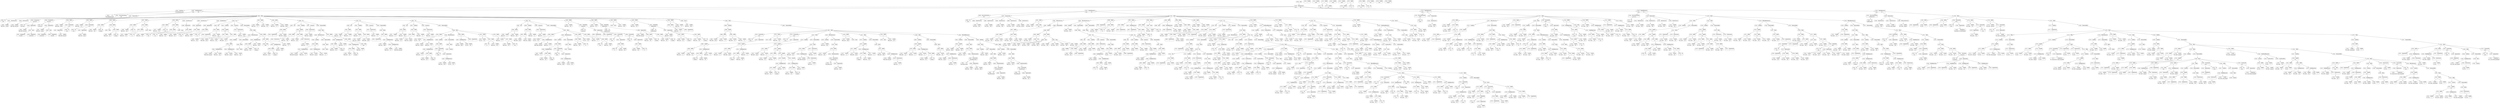 digraph ast {
node [shape=none];
206327 [label=<<TABLE border='1' cellspacing='0' cellpadding='10' style='rounded' ><TR><TD border='0'>206327</TD><TD border='0'><B>ReturnValueMethod</B></TD></TR><HR/><TR><TD border='0' cellpadding='5' colspan='2'>diff</TD></TR></TABLE>>];
206327 -> 206326 [weight=2];
206326 [label=<<TABLE border='1' cellspacing='0' cellpadding='10' style='rounded' ><TR><TD border='0'>206326</TD><TD border='0'><B>Id</B></TD></TR><HR/><TR><TD border='0' cellpadding='5' colspan='2'>diff</TD></TR></TABLE>>];
206325 [label=<<TABLE border='1' cellspacing='0' cellpadding='10' style='rounded' ><TR><TD border='0'>206325</TD><TD border='0'><B>ClassName</B></TD></TR><HR/><TR><TD border='0' cellpadding='5' colspan='2'>Text_Diff_Engine_native</TD></TR></TABLE>>];
206325 -> 206324 [weight=2];
206324 [label=<<TABLE border='1' cellspacing='0' cellpadding='10' style='rounded' ><TR><TD border='0'>206324</TD><TD border='0'><B>Id</B></TD></TR><HR/><TR><TD border='0' cellpadding='5' colspan='2'>Text_Diff_Engine_native</TD></TR></TABLE>>];
206331 [label=<<TABLE border='1' cellspacing='0' cellpadding='10' style='rounded' ><TR><TD border='0'>206331</TD><TD border='0'><B>ValueParameter</B></TD></TR></TABLE>>];
206331 -> 206330 [weight=2];
206330 [label=<<TABLE border='1' cellspacing='0' cellpadding='10' style='rounded' ><TR><TD border='0'>206330</TD><TD border='0'><B>Variable</B></TD></TR><HR/><TR><TD border='0' cellpadding='5'>(869, 4407)</TD><TD border='0' cellpadding='5'>to_lines</TD></TR></TABLE>>];
206329 [label=<<TABLE border='1' cellspacing='0' cellpadding='10' style='rounded' ><TR><TD border='0'>206329</TD><TD border='0'><B>ValueParameter</B></TD></TR></TABLE>>];
206329 -> 206328 [weight=2];
206328 [label=<<TABLE border='1' cellspacing='0' cellpadding='10' style='rounded' ><TR><TD border='0'>206328</TD><TD border='0'><B>Variable</B></TD></TR><HR/><TR><TD border='0' cellpadding='5'>(869, 4406)</TD><TD border='0' cellpadding='5'>from_lines</TD></TR></TABLE>>];
206335 [label=<<TABLE border='1' cellspacing='0' cellpadding='10' style='rounded' ><TR><TD border='0'>206335</TD><TD border='0'><B>StringLiteral</B></TD></TR><HR/><TR><TD border='0' cellpadding='5' colspan='2'>Text_Diff</TD></TR></TABLE>>];
206334 [label=<<TABLE border='1' cellspacing='0' cellpadding='10' style='rounded' ><TR><TD border='0'>206334</TD><TD border='0'><B>Variable</B></TD></TR><HR/><TR><TD border='0' cellpadding='5'>(869, 4406)</TD><TD border='0' cellpadding='5'>from_lines</TD></TR></TABLE>>];
206333 [label=<<TABLE border='1' cellspacing='0' cellpadding='10' style='rounded' ><TR><TD border='0'>206333</TD><TD border='0'><B>Id</B></TD></TR><HR/><TR><TD border='0' cellpadding='5' colspan='2'>array_walk</TD></TR></TABLE>>];
206332 [label=<<TABLE border='1' cellspacing='0' cellpadding='10' style='rounded' ><TR><TD border='0'>206332</TD><TD border='0'><B>ParameterList</B></TD></TR></TABLE>>];
206332 -> 206329 [weight=2];
206332 -> 206331 [weight=2];
206339 [label=<<TABLE border='1' cellspacing='0' cellpadding='10' style='rounded' ><TR><TD border='0'>206339</TD><TD border='0'><B>FunctionCall</B></TD></TR><HR/><TR><TD border='0' cellpadding='5' colspan='2'>array_walk</TD></TR></TABLE>>];
206339 -> 206333 [weight=2];
206339 -> 206338 [weight=2];
206338 [label=<<TABLE border='1' cellspacing='0' cellpadding='10' style='rounded' ><TR><TD border='0'>206338</TD><TD border='0'><B>ArgumentList</B></TD></TR></TABLE>>];
206338 -> 206334 [weight=2];
206338 -> 206337 [weight=2];
206337 [label=<<TABLE border='1' cellspacing='0' cellpadding='10' style='rounded' ><TR><TD border='0'>206337</TD><TD border='0'><B>Array</B></TD></TR></TABLE>>];
206337 -> 206335 [weight=2];
206337 -> 206336 [weight=2];
206336 [label=<<TABLE border='1' cellspacing='0' cellpadding='10' style='rounded' ><TR><TD border='0'>206336</TD><TD border='0'><B>StringLiteral</B></TD></TR><HR/><TR><TD border='0' cellpadding='5' colspan='2'>trimNewlines</TD></TR></TABLE>>];
206343 [label=<<TABLE border='1' cellspacing='0' cellpadding='10' style='rounded' ><TR><TD border='0'>206343</TD><TD border='0'><B>StringLiteral</B></TD></TR><HR/><TR><TD border='0' cellpadding='5' colspan='2'>trimNewlines</TD></TR></TABLE>>];
206342 [label=<<TABLE border='1' cellspacing='0' cellpadding='10' style='rounded' ><TR><TD border='0'>206342</TD><TD border='0'><B>StringLiteral</B></TD></TR><HR/><TR><TD border='0' cellpadding='5' colspan='2'>Text_Diff</TD></TR></TABLE>>];
206341 [label=<<TABLE border='1' cellspacing='0' cellpadding='10' style='rounded' ><TR><TD border='0'>206341</TD><TD border='0'><B>Variable</B></TD></TR><HR/><TR><TD border='0' cellpadding='5'>(869, 4407)</TD><TD border='0' cellpadding='5'>to_lines</TD></TR></TABLE>>];
206340 [label=<<TABLE border='1' cellspacing='0' cellpadding='10' style='rounded' ><TR><TD border='0'>206340</TD><TD border='0'><B>Id</B></TD></TR><HR/><TR><TD border='0' cellpadding='5' colspan='2'>array_walk</TD></TR></TABLE>>];
206347 [label=<<TABLE border='1' cellspacing='0' cellpadding='10' style='rounded' ><TR><TD border='0'>206347</TD><TD border='0'><B>Variable</B></TD></TR><HR/><TR><TD border='0' cellpadding='5'>(869, 4408)</TD><TD border='0' cellpadding='5'>n_from</TD></TR></TABLE>>];
206346 [label=<<TABLE border='1' cellspacing='0' cellpadding='10' style='rounded' ><TR><TD border='0'>206346</TD><TD border='0'><B>FunctionCall</B></TD></TR><HR/><TR><TD border='0' cellpadding='5' colspan='2'>array_walk</TD></TR></TABLE>>];
206346 -> 206340 [weight=2];
206346 -> 206345 [weight=2];
206345 [label=<<TABLE border='1' cellspacing='0' cellpadding='10' style='rounded' ><TR><TD border='0'>206345</TD><TD border='0'><B>ArgumentList</B></TD></TR></TABLE>>];
206345 -> 206341 [weight=2];
206345 -> 206344 [weight=2];
206344 [label=<<TABLE border='1' cellspacing='0' cellpadding='10' style='rounded' ><TR><TD border='0'>206344</TD><TD border='0'><B>Array</B></TD></TR></TABLE>>];
206344 -> 206342 [weight=2];
206344 -> 206343 [weight=2];
206351 [label=<<TABLE border='1' cellspacing='0' cellpadding='10' style='rounded' ><TR><TD border='0'>206351</TD><TD border='0'><B>ArgumentList</B></TD></TR></TABLE>>];
206351 -> 206350 [weight=2];
206350 [label=<<TABLE border='1' cellspacing='0' cellpadding='10' style='rounded' ><TR><TD border='0'>206350</TD><TD border='0'><B>Variable</B></TD></TR><HR/><TR><TD border='0' cellpadding='5'>(869, 4406)</TD><TD border='0' cellpadding='5'>from_lines</TD></TR></TABLE>>];
206349 [label=<<TABLE border='1' cellspacing='0' cellpadding='10' style='rounded' ><TR><TD border='0'>206349</TD><TD border='0'><B>Id</B></TD></TR><HR/><TR><TD border='0' cellpadding='5' colspan='2'>count</TD></TR></TABLE>>];
206348 [label=<<TABLE border='1' cellspacing='0' cellpadding='10' style='rounded' ><TR><TD border='0'>206348</TD><TD border='0'><B>BinOP</B></TD></TR><HR/><TR><TD border='0' cellpadding='5' colspan='2'>=</TD></TR></TABLE>>];
206348 -> 206347 [weight=2];
206348 -> 206352 [weight=2];
206355 [label=<<TABLE border='1' cellspacing='0' cellpadding='10' style='rounded' ><TR><TD border='0'>206355</TD><TD border='0'><B>Id</B></TD></TR><HR/><TR><TD border='0' cellpadding='5' colspan='2'>count</TD></TR></TABLE>>];
206354 [label=<<TABLE border='1' cellspacing='0' cellpadding='10' style='rounded' ><TR><TD border='0'>206354</TD><TD border='0'><B>BinOP</B></TD></TR><HR/><TR><TD border='0' cellpadding='5' colspan='2'>=</TD></TR></TABLE>>];
206354 -> 206353 [weight=2];
206354 -> 206358 [weight=2];
206353 [label=<<TABLE border='1' cellspacing='0' cellpadding='10' style='rounded' ><TR><TD border='0'>206353</TD><TD border='0'><B>Variable</B></TD></TR><HR/><TR><TD border='0' cellpadding='5'>(869, 4409)</TD><TD border='0' cellpadding='5'>n_to</TD></TR></TABLE>>];
206352 [label=<<TABLE border='1' cellspacing='0' cellpadding='10' style='rounded' ><TR><TD border='0'>206352</TD><TD border='0'><B>FunctionCall</B></TD></TR><HR/><TR><TD border='0' cellpadding='5' colspan='2'>count</TD></TR></TABLE>>];
206352 -> 206349 [weight=2];
206352 -> 206351 [weight=2];
206359 [label=<<TABLE border='1' cellspacing='0' cellpadding='10' style='rounded' ><TR><TD border='0'>206359</TD><TD border='0'><B>Variable</B></TD></TR><HR/><TR><TD border='0' cellpadding='5'>(869, 4410)</TD><TD border='0' cellpadding='5'>this</TD></TR></TABLE>>];
206358 [label=<<TABLE border='1' cellspacing='0' cellpadding='10' style='rounded' ><TR><TD border='0'>206358</TD><TD border='0'><B>FunctionCall</B></TD></TR><HR/><TR><TD border='0' cellpadding='5' colspan='2'>count</TD></TR></TABLE>>];
206358 -> 206355 [weight=2];
206358 -> 206357 [weight=2];
206357 [label=<<TABLE border='1' cellspacing='0' cellpadding='10' style='rounded' ><TR><TD border='0'>206357</TD><TD border='0'><B>ArgumentList</B></TD></TR></TABLE>>];
206357 -> 206356 [weight=2];
206356 [label=<<TABLE border='1' cellspacing='0' cellpadding='10' style='rounded' ><TR><TD border='0'>206356</TD><TD border='0'><B>Variable</B></TD></TR><HR/><TR><TD border='0' cellpadding='5'>(869, 4407)</TD><TD border='0' cellpadding='5'>to_lines</TD></TR></TABLE>>];
206363 [label=<<TABLE border='1' cellspacing='0' cellpadding='10' style='rounded' ><TR><TD border='0'>206363</TD><TD border='0'><B>Variable</B></TD></TR><HR/><TR><TD border='0' cellpadding='5'>(869, 4410)</TD><TD border='0' cellpadding='5'>this</TD></TR></TABLE>>];
206362 [label=<<TABLE border='1' cellspacing='0' cellpadding='10' style='rounded' ><TR><TD border='0'>206362</TD><TD border='0'><B>BinOP</B></TD></TR><HR/><TR><TD border='0' cellpadding='5' colspan='2'>=</TD></TR></TABLE>>];
206362 -> 206361 [weight=2];
206362 -> 206366 [weight=2];
206361 [label=<<TABLE border='1' cellspacing='0' cellpadding='10' style='rounded' ><TR><TD border='0'>206361</TD><TD border='0'><B>BinOP</B></TD></TR><HR/><TR><TD border='0' cellpadding='5' colspan='2'>-&gt;</TD></TR></TABLE>>];
206361 -> 206359 [weight=2];
206361 -> 206360 [weight=2];
206360 [label=<<TABLE border='1' cellspacing='0' cellpadding='10' style='rounded' ><TR><TD border='0'>206360</TD><TD border='0'><B>Id</B></TD></TR><HR/><TR><TD border='0' cellpadding='5' colspan='2'>xchanged</TD></TR></TABLE>>];
206367 [label=<<TABLE border='1' cellspacing='0' cellpadding='10' style='rounded' ><TR><TD border='0'>206367</TD><TD border='0'><B>Array</B></TD></TR></TABLE>>];
206366 [label=<<TABLE border='1' cellspacing='0' cellpadding='10' style='rounded' ><TR><TD border='0'>206366</TD><TD border='0'><B>BinOP</B></TD></TR><HR/><TR><TD border='0' cellpadding='5' colspan='2'>=</TD></TR></TABLE>>];
206366 -> 206365 [weight=2];
206366 -> 206367 [weight=2];
206365 [label=<<TABLE border='1' cellspacing='0' cellpadding='10' style='rounded' ><TR><TD border='0'>206365</TD><TD border='0'><B>BinOP</B></TD></TR><HR/><TR><TD border='0' cellpadding='5' colspan='2'>-&gt;</TD></TR></TABLE>>];
206365 -> 206363 [weight=2];
206365 -> 206364 [weight=2];
206364 [label=<<TABLE border='1' cellspacing='0' cellpadding='10' style='rounded' ><TR><TD border='0'>206364</TD><TD border='0'><B>Id</B></TD></TR><HR/><TR><TD border='0' cellpadding='5' colspan='2'>ychanged</TD></TR></TABLE>>];
206371 [label=<<TABLE border='1' cellspacing='0' cellpadding='10' style='rounded' ><TR><TD border='0'>206371</TD><TD border='0'><B>BinOP</B></TD></TR><HR/><TR><TD border='0' cellpadding='5' colspan='2'>=</TD></TR></TABLE>>];
206371 -> 206370 [weight=2];
206371 -> 206375 [weight=2];
206370 [label=<<TABLE border='1' cellspacing='0' cellpadding='10' style='rounded' ><TR><TD border='0'>206370</TD><TD border='0'><B>BinOP</B></TD></TR><HR/><TR><TD border='0' cellpadding='5' colspan='2'>-&gt;</TD></TR></TABLE>>];
206370 -> 206368 [weight=2];
206370 -> 206369 [weight=2];
206369 [label=<<TABLE border='1' cellspacing='0' cellpadding='10' style='rounded' ><TR><TD border='0'>206369</TD><TD border='0'><B>Id</B></TD></TR><HR/><TR><TD border='0' cellpadding='5' colspan='2'>xv</TD></TR></TABLE>>];
206368 [label=<<TABLE border='1' cellspacing='0' cellpadding='10' style='rounded' ><TR><TD border='0'>206368</TD><TD border='0'><B>Variable</B></TD></TR><HR/><TR><TD border='0' cellpadding='5'>(869, 4410)</TD><TD border='0' cellpadding='5'>this</TD></TR></TABLE>>];
206375 [label=<<TABLE border='1' cellspacing='0' cellpadding='10' style='rounded' ><TR><TD border='0'>206375</TD><TD border='0'><B>BinOP</B></TD></TR><HR/><TR><TD border='0' cellpadding='5' colspan='2'>=</TD></TR></TABLE>>];
206375 -> 206374 [weight=2];
206375 -> 206376 [weight=2];
206374 [label=<<TABLE border='1' cellspacing='0' cellpadding='10' style='rounded' ><TR><TD border='0'>206374</TD><TD border='0'><B>BinOP</B></TD></TR><HR/><TR><TD border='0' cellpadding='5' colspan='2'>-&gt;</TD></TR></TABLE>>];
206374 -> 206372 [weight=2];
206374 -> 206373 [weight=2];
206373 [label=<<TABLE border='1' cellspacing='0' cellpadding='10' style='rounded' ><TR><TD border='0'>206373</TD><TD border='0'><B>Id</B></TD></TR><HR/><TR><TD border='0' cellpadding='5' colspan='2'>yv</TD></TR></TABLE>>];
206372 [label=<<TABLE border='1' cellspacing='0' cellpadding='10' style='rounded' ><TR><TD border='0'>206372</TD><TD border='0'><B>Variable</B></TD></TR><HR/><TR><TD border='0' cellpadding='5'>(869, 4410)</TD><TD border='0' cellpadding='5'>this</TD></TR></TABLE>>];
206379 [label=<<TABLE border='1' cellspacing='0' cellpadding='10' style='rounded' ><TR><TD border='0'>206379</TD><TD border='0'><B>BinOP</B></TD></TR><HR/><TR><TD border='0' cellpadding='5' colspan='2'>-&gt;</TD></TR></TABLE>>];
206379 -> 206377 [weight=2];
206379 -> 206378 [weight=2];
206378 [label=<<TABLE border='1' cellspacing='0' cellpadding='10' style='rounded' ><TR><TD border='0'>206378</TD><TD border='0'><B>Id</B></TD></TR><HR/><TR><TD border='0' cellpadding='5' colspan='2'>xind</TD></TR></TABLE>>];
206377 [label=<<TABLE border='1' cellspacing='0' cellpadding='10' style='rounded' ><TR><TD border='0'>206377</TD><TD border='0'><B>Variable</B></TD></TR><HR/><TR><TD border='0' cellpadding='5'>(869, 4410)</TD><TD border='0' cellpadding='5'>this</TD></TR></TABLE>>];
206376 [label=<<TABLE border='1' cellspacing='0' cellpadding='10' style='rounded' ><TR><TD border='0'>206376</TD><TD border='0'><B>Array</B></TD></TR></TABLE>>];
206383 [label=<<TABLE border='1' cellspacing='0' cellpadding='10' style='rounded' ><TR><TD border='0'>206383</TD><TD border='0'><B>BinOP</B></TD></TR><HR/><TR><TD border='0' cellpadding='5' colspan='2'>-&gt;</TD></TR></TABLE>>];
206383 -> 206381 [weight=2];
206383 -> 206382 [weight=2];
206382 [label=<<TABLE border='1' cellspacing='0' cellpadding='10' style='rounded' ><TR><TD border='0'>206382</TD><TD border='0'><B>Id</B></TD></TR><HR/><TR><TD border='0' cellpadding='5' colspan='2'>yind</TD></TR></TABLE>>];
206381 [label=<<TABLE border='1' cellspacing='0' cellpadding='10' style='rounded' ><TR><TD border='0'>206381</TD><TD border='0'><B>Variable</B></TD></TR><HR/><TR><TD border='0' cellpadding='5'>(869, 4410)</TD><TD border='0' cellpadding='5'>this</TD></TR></TABLE>>];
206380 [label=<<TABLE border='1' cellspacing='0' cellpadding='10' style='rounded' ><TR><TD border='0'>206380</TD><TD border='0'><B>BinOP</B></TD></TR><HR/><TR><TD border='0' cellpadding='5' colspan='2'>=</TD></TR></TABLE>>];
206380 -> 206379 [weight=2];
206380 -> 206384 [weight=2];
206387 [label=<<TABLE border='1' cellspacing='0' cellpadding='10' style='rounded' ><TR><TD border='0'>206387</TD><TD border='0'><B>Id</B></TD></TR><HR/><TR><TD border='0' cellpadding='5' colspan='2'>seq</TD></TR></TABLE>>];
206386 [label=<<TABLE border='1' cellspacing='0' cellpadding='10' style='rounded' ><TR><TD border='0'>206386</TD><TD border='0'><B>Variable</B></TD></TR><HR/><TR><TD border='0' cellpadding='5'>(869, 4410)</TD><TD border='0' cellpadding='5'>this</TD></TR></TABLE>>];
206385 [label=<<TABLE border='1' cellspacing='0' cellpadding='10' style='rounded' ><TR><TD border='0'>206385</TD><TD border='0'><B>Array</B></TD></TR></TABLE>>];
206384 [label=<<TABLE border='1' cellspacing='0' cellpadding='10' style='rounded' ><TR><TD border='0'>206384</TD><TD border='0'><B>BinOP</B></TD></TR><HR/><TR><TD border='0' cellpadding='5' colspan='2'>=</TD></TR></TABLE>>];
206384 -> 206383 [weight=2];
206384 -> 206385 [weight=2];
206391 [label=<<TABLE border='1' cellspacing='0' cellpadding='10' style='rounded' ><TR><TD border='0'>206391</TD><TD border='0'><B>Variable</B></TD></TR><HR/><TR><TD border='0' cellpadding='5'>(869, 4410)</TD><TD border='0' cellpadding='5'>this</TD></TR></TABLE>>];
206390 [label=<<TABLE border='1' cellspacing='0' cellpadding='10' style='rounded' ><TR><TD border='0'>206390</TD><TD border='0'><B>UnsetStatement</B></TD></TR></TABLE>>];
206390 -> 206389 [weight=2];
206389 [label=<<TABLE border='1' cellspacing='0' cellpadding='10' style='rounded' ><TR><TD border='0'>206389</TD><TD border='0'><B>ArgumentList</B></TD></TR></TABLE>>];
206389 -> 206388 [weight=2];
206388 [label=<<TABLE border='1' cellspacing='0' cellpadding='10' style='rounded' ><TR><TD border='0'>206388</TD><TD border='0'><B>BinOP</B></TD></TR><HR/><TR><TD border='0' cellpadding='5' colspan='2'>-&gt;</TD></TR></TABLE>>];
206388 -> 206386 [weight=2];
206388 -> 206387 [weight=2];
206395 [label=<<TABLE border='1' cellspacing='0' cellpadding='10' style='rounded' ><TR><TD border='0'>206395</TD><TD border='0'><B>UnsetStatement</B></TD></TR></TABLE>>];
206395 -> 206394 [weight=2];
206394 [label=<<TABLE border='1' cellspacing='0' cellpadding='10' style='rounded' ><TR><TD border='0'>206394</TD><TD border='0'><B>ArgumentList</B></TD></TR></TABLE>>];
206394 -> 206393 [weight=2];
206393 [label=<<TABLE border='1' cellspacing='0' cellpadding='10' style='rounded' ><TR><TD border='0'>206393</TD><TD border='0'><B>BinOP</B></TD></TR><HR/><TR><TD border='0' cellpadding='5' colspan='2'>-&gt;</TD></TR></TABLE>>];
206393 -> 206391 [weight=2];
206393 -> 206392 [weight=2];
206392 [label=<<TABLE border='1' cellspacing='0' cellpadding='10' style='rounded' ><TR><TD border='0'>206392</TD><TD border='0'><B>Id</B></TD></TR><HR/><TR><TD border='0' cellpadding='5' colspan='2'>in_seq</TD></TR></TABLE>>];
206399 [label=<<TABLE border='1' cellspacing='0' cellpadding='10' style='rounded' ><TR><TD border='0'>206399</TD><TD border='0'><B>ArgumentList</B></TD></TR></TABLE>>];
206399 -> 206398 [weight=2];
206398 [label=<<TABLE border='1' cellspacing='0' cellpadding='10' style='rounded' ><TR><TD border='0'>206398</TD><TD border='0'><B>BinOP</B></TD></TR><HR/><TR><TD border='0' cellpadding='5' colspan='2'>-&gt;</TD></TR></TABLE>>];
206398 -> 206396 [weight=2];
206398 -> 206397 [weight=2];
206397 [label=<<TABLE border='1' cellspacing='0' cellpadding='10' style='rounded' ><TR><TD border='0'>206397</TD><TD border='0'><B>Id</B></TD></TR><HR/><TR><TD border='0' cellpadding='5' colspan='2'>lcs</TD></TR></TABLE>>];
206396 [label=<<TABLE border='1' cellspacing='0' cellpadding='10' style='rounded' ><TR><TD border='0'>206396</TD><TD border='0'><B>Variable</B></TD></TR><HR/><TR><TD border='0' cellpadding='5'>(869, 4410)</TD><TD border='0' cellpadding='5'>this</TD></TR></TABLE>>];
206403 [label=<<TABLE border='1' cellspacing='0' cellpadding='10' style='rounded' ><TR><TD border='0'>206403</TD><TD border='0'><B>IntegerLiteral</B></TD></TR><HR/><TR><TD border='0' cellpadding='5' colspan='2'>0</TD></TR></TABLE>>];
206402 [label=<<TABLE border='1' cellspacing='0' cellpadding='10' style='rounded' ><TR><TD border='0'>206402</TD><TD border='0'><B>BinOP</B></TD></TR><HR/><TR><TD border='0' cellpadding='5' colspan='2'>=</TD></TR></TABLE>>];
206402 -> 206401 [weight=2];
206402 -> 206403 [weight=2];
206401 [label=<<TABLE border='1' cellspacing='0' cellpadding='10' style='rounded' ><TR><TD border='0'>206401</TD><TD border='0'><B>Variable</B></TD></TR><HR/><TR><TD border='0' cellpadding='5'>(869, 4411)</TD><TD border='0' cellpadding='5'>skip</TD></TR></TABLE>>];
206400 [label=<<TABLE border='1' cellspacing='0' cellpadding='10' style='rounded' ><TR><TD border='0'>206400</TD><TD border='0'><B>UnsetStatement</B></TD></TR></TABLE>>];
206400 -> 206399 [weight=2];
206407 [label=<<TABLE border='1' cellspacing='0' cellpadding='10' style='rounded' ><TR><TD border='0'>206407</TD><TD border='0'><B>RelOP</B></TD></TR><HR/><TR><TD border='0' cellpadding='5' colspan='2'>&lt;</TD></TR></TABLE>>];
206407 -> 206406 [weight=2];
206407 -> 206408 [weight=2];
206406 [label=<<TABLE border='1' cellspacing='0' cellpadding='10' style='rounded' ><TR><TD border='0'>206406</TD><TD border='0'><B>Variable</B></TD></TR><HR/><TR><TD border='0' cellpadding='5'>(869, 4411)</TD><TD border='0' cellpadding='5'>skip</TD></TR></TABLE>>];
206405 [label=<<TABLE border='1' cellspacing='0' cellpadding='10' style='rounded' ><TR><TD border='0'>206405</TD><TD border='0'><B>Init</B></TD></TR></TABLE>>];
206405 -> 206402 [weight=2];
206411 [label=<<TABLE border='1' cellspacing='0' cellpadding='10' style='rounded' ><TR><TD border='0'>206411</TD><TD border='0'><B>RelOP</B></TD></TR><HR/><TR><TD border='0' cellpadding='5' colspan='2'>&lt;</TD></TR></TABLE>>];
206411 -> 206410 [weight=2];
206411 -> 206412 [weight=2];
206410 [label=<<TABLE border='1' cellspacing='0' cellpadding='10' style='rounded' ><TR><TD border='0'>206410</TD><TD border='0'><B>Variable</B></TD></TR><HR/><TR><TD border='0' cellpadding='5'>(869, 4411)</TD><TD border='0' cellpadding='5'>skip</TD></TR></TABLE>>];
206409 [label=<<TABLE border='1' cellspacing='0' cellpadding='10' style='rounded' ><TR><TD border='0'>206409</TD><TD border='0'><B>LogicOP</B></TD></TR><HR/><TR><TD border='0' cellpadding='5' colspan='2'>&amp;&amp;</TD></TR></TABLE>>];
206409 -> 206407 [weight=2];
206409 -> 206411 [weight=2];
206408 [label=<<TABLE border='1' cellspacing='0' cellpadding='10' style='rounded' ><TR><TD border='0'>206408</TD><TD border='0'><B>Variable</B></TD></TR><HR/><TR><TD border='0' cellpadding='5'>(869, 4408)</TD><TD border='0' cellpadding='5'>n_from</TD></TR></TABLE>>];
206415 [label=<<TABLE border='1' cellspacing='0' cellpadding='10' style='rounded' ><TR><TD border='0'>206415</TD><TD border='0'><B>PostIncrement</B></TD></TR><HR/><TR><TD border='0' cellpadding='5' colspan='2'>++</TD></TR></TABLE>>];
206415 -> 206414 [weight=2];
206414 [label=<<TABLE border='1' cellspacing='0' cellpadding='10' style='rounded' ><TR><TD border='0'>206414</TD><TD border='0'><B>Variable</B></TD></TR><HR/><TR><TD border='0' cellpadding='5'>(869, 4411)</TD><TD border='0' cellpadding='5'>skip</TD></TR></TABLE>>];
206413 [label=<<TABLE border='1' cellspacing='0' cellpadding='10' style='rounded' ><TR><TD border='0'>206413</TD><TD border='0'><B>Condition</B></TD></TR></TABLE>>];
206413 -> 206409 [weight=2];
206412 [label=<<TABLE border='1' cellspacing='0' cellpadding='10' style='rounded' ><TR><TD border='0'>206412</TD><TD border='0'><B>Variable</B></TD></TR><HR/><TR><TD border='0' cellpadding='5'>(869, 4409)</TD><TD border='0' cellpadding='5'>n_to</TD></TR></TABLE>>];
206419 [label=<<TABLE border='1' cellspacing='0' cellpadding='10' style='rounded' ><TR><TD border='0'>206419</TD><TD border='0'><B>Variable</B></TD></TR><HR/><TR><TD border='0' cellpadding='5'>(869, 4406)</TD><TD border='0' cellpadding='5'>from_lines</TD></TR></TABLE>>];
206417 [label=<<TABLE border='1' cellspacing='0' cellpadding='10' style='rounded' ><TR><TD border='0'>206417</TD><TD border='0'><B>Increment</B></TD></TR></TABLE>>];
206417 -> 206415 [weight=2];
206423 [label=<<TABLE border='1' cellspacing='0' cellpadding='10' style='rounded' ><TR><TD border='0'>206423</TD><TD border='0'><B>Variable</B></TD></TR><HR/><TR><TD border='0' cellpadding='5'>(869, 4407)</TD><TD border='0' cellpadding='5'>to_lines</TD></TR></TABLE>>];
206422 [label=<<TABLE border='1' cellspacing='0' cellpadding='10' style='rounded' ><TR><TD border='0'>206422</TD><TD border='0'><B>RelOP</B></TD></TR><HR/><TR><TD border='0' cellpadding='5' colspan='2'>!==</TD></TR></TABLE>>];
206422 -> 206421 [weight=2];
206422 -> 206425 [weight=2];
206421 [label=<<TABLE border='1' cellspacing='0' cellpadding='10' style='rounded' ><TR><TD border='0'>206421</TD><TD border='0'><B>PostfixExpression</B></TD></TR></TABLE>>];
206421 -> 206419 [weight=2];
206421 -> 206420 [weight=2];
206420 [label=<<TABLE border='1' cellspacing='0' cellpadding='10' style='rounded' ><TR><TD border='0'>206420</TD><TD border='0'><B>Variable</B></TD></TR><HR/><TR><TD border='0' cellpadding='5'>(869, 4411)</TD><TD border='0' cellpadding='5'>skip</TD></TR></TABLE>>];
206427 [label=<<TABLE border='1' cellspacing='0' cellpadding='10' style='rounded' ><TR><TD border='0'>206427</TD><TD border='0'><B>Break</B></TD></TR></TABLE>>];
206426 [label=<<TABLE border='1' cellspacing='0' cellpadding='10' style='rounded' ><TR><TD border='0'>206426</TD><TD border='0'><B>Condition</B></TD></TR></TABLE>>];
206426 -> 206422 [weight=2];
206425 [label=<<TABLE border='1' cellspacing='0' cellpadding='10' style='rounded' ><TR><TD border='0'>206425</TD><TD border='0'><B>PostfixExpression</B></TD></TR></TABLE>>];
206425 -> 206423 [weight=2];
206425 -> 206424 [weight=2];
206424 [label=<<TABLE border='1' cellspacing='0' cellpadding='10' style='rounded' ><TR><TD border='0'>206424</TD><TD border='0'><B>Variable</B></TD></TR><HR/><TR><TD border='0' cellpadding='5'>(869, 4411)</TD><TD border='0' cellpadding='5'>skip</TD></TR></TABLE>>];
206431 [label=<<TABLE border='1' cellspacing='0' cellpadding='10' style='rounded' ><TR><TD border='0'>206431</TD><TD border='0'><B>Variable</B></TD></TR><HR/><TR><TD border='0' cellpadding='5'>(869, 4410)</TD><TD border='0' cellpadding='5'>this</TD></TR></TABLE>>];
206430 [label=<<TABLE border='1' cellspacing='0' cellpadding='10' style='rounded' ><TR><TD border='0'>206430</TD><TD border='0'><B>StatementBody</B></TD></TR></TABLE>>];
206430 -> 206428 [weight=2];
206429 [label=<<TABLE border='1' cellspacing='0' cellpadding='10' style='rounded' ><TR><TD border='0'>206429</TD><TD border='0'><B>IfThenStatement</B></TD></TR></TABLE>>];
206429 -> 206426 [weight=2];
206429 -> 206430 [weight=2];
206428 [label=<<TABLE border='1' cellspacing='0' cellpadding='10' style='rounded' ><TR><TD border='0'>206428</TD><TD border='0'><B>Block</B></TD></TR></TABLE>>];
206428 -> 206427 [weight=2];
206435 [label=<<TABLE border='1' cellspacing='0' cellpadding='10' style='rounded' ><TR><TD border='0'>206435</TD><TD border='0'><B>PostfixExpression</B></TD></TR></TABLE>>];
206435 -> 206433 [weight=2];
206435 -> 206434 [weight=2];
206434 [label=<<TABLE border='1' cellspacing='0' cellpadding='10' style='rounded' ><TR><TD border='0'>206434</TD><TD border='0'><B>Variable</B></TD></TR><HR/><TR><TD border='0' cellpadding='5'>(869, 4411)</TD><TD border='0' cellpadding='5'>skip</TD></TR></TABLE>>];
206433 [label=<<TABLE border='1' cellspacing='0' cellpadding='10' style='rounded' ><TR><TD border='0'>206433</TD><TD border='0'><B>BinOP</B></TD></TR><HR/><TR><TD border='0' cellpadding='5' colspan='2'>-&gt;</TD></TR></TABLE>>];
206433 -> 206431 [weight=2];
206433 -> 206432 [weight=2];
206432 [label=<<TABLE border='1' cellspacing='0' cellpadding='10' style='rounded' ><TR><TD border='0'>206432</TD><TD border='0'><B>Id</B></TD></TR><HR/><TR><TD border='0' cellpadding='5' colspan='2'>xchanged</TD></TR></TABLE>>];
206439 [label=<<TABLE border='1' cellspacing='0' cellpadding='10' style='rounded' ><TR><TD border='0'>206439</TD><TD border='0'><B>BinOP</B></TD></TR><HR/><TR><TD border='0' cellpadding='5' colspan='2'>-&gt;</TD></TR></TABLE>>];
206439 -> 206437 [weight=2];
206439 -> 206438 [weight=2];
206438 [label=<<TABLE border='1' cellspacing='0' cellpadding='10' style='rounded' ><TR><TD border='0'>206438</TD><TD border='0'><B>Id</B></TD></TR><HR/><TR><TD border='0' cellpadding='5' colspan='2'>ychanged</TD></TR></TABLE>>];
206437 [label=<<TABLE border='1' cellspacing='0' cellpadding='10' style='rounded' ><TR><TD border='0'>206437</TD><TD border='0'><B>Variable</B></TD></TR><HR/><TR><TD border='0' cellpadding='5'>(869, 4410)</TD><TD border='0' cellpadding='5'>this</TD></TR></TABLE>>];
206436 [label=<<TABLE border='1' cellspacing='0' cellpadding='10' style='rounded' ><TR><TD border='0'>206436</TD><TD border='0'><B>BinOP</B></TD></TR><HR/><TR><TD border='0' cellpadding='5' colspan='2'>=</TD></TR></TABLE>>];
206436 -> 206435 [weight=2];
206436 -> 206442 [weight=2];
206443 [label=<<TABLE border='1' cellspacing='0' cellpadding='10' style='rounded' ><TR><TD border='0'>206443</TD><TD border='0'><B>False</B></TD></TR><HR/><TR><TD border='0' cellpadding='5' colspan='2'>false</TD></TR></TABLE>>];
206442 [label=<<TABLE border='1' cellspacing='0' cellpadding='10' style='rounded' ><TR><TD border='0'>206442</TD><TD border='0'><B>BinOP</B></TD></TR><HR/><TR><TD border='0' cellpadding='5' colspan='2'>=</TD></TR></TABLE>>];
206442 -> 206441 [weight=2];
206442 -> 206443 [weight=2];
206441 [label=<<TABLE border='1' cellspacing='0' cellpadding='10' style='rounded' ><TR><TD border='0'>206441</TD><TD border='0'><B>PostfixExpression</B></TD></TR></TABLE>>];
206441 -> 206439 [weight=2];
206441 -> 206440 [weight=2];
206440 [label=<<TABLE border='1' cellspacing='0' cellpadding='10' style='rounded' ><TR><TD border='0'>206440</TD><TD border='0'><B>Variable</B></TD></TR><HR/><TR><TD border='0' cellpadding='5'>(869, 4411)</TD><TD border='0' cellpadding='5'>skip</TD></TR></TABLE>>];
206447 [label=<<TABLE border='1' cellspacing='0' cellpadding='10' style='rounded' ><TR><TD border='0'>206447</TD><TD border='0'><B>Variable</B></TD></TR><HR/><TR><TD border='0' cellpadding='5'>(869, 4412)</TD><TD border='0' cellpadding='5'>xi</TD></TR></TABLE>>];
206446 [label=<<TABLE border='1' cellspacing='0' cellpadding='10' style='rounded' ><TR><TD border='0'>206446</TD><TD border='0'><B>StatementBody</B></TD></TR></TABLE>>];
206446 -> 206444 [weight=2];
206445 [label=<<TABLE border='1' cellspacing='0' cellpadding='10' style='rounded' ><TR><TD border='0'>206445</TD><TD border='0'><B>For</B></TD></TR></TABLE>>];
206445 -> 206405 [weight=2];
206445 -> 206413 [weight=2];
206445 -> 206417 [weight=2];
206445 -> 206446 [weight=2];
206444 [label=<<TABLE border='1' cellspacing='0' cellpadding='10' style='rounded' ><TR><TD border='0'>206444</TD><TD border='0'><B>Block</B></TD></TR></TABLE>>];
206444 -> 206429 [weight=2];
206444 -> 206436 [weight=2];
206451 [label=<<TABLE border='1' cellspacing='0' cellpadding='10' style='rounded' ><TR><TD border='0'>206451</TD><TD border='0'><B>BinOP</B></TD></TR><HR/><TR><TD border='0' cellpadding='5' colspan='2'>=</TD></TR></TABLE>>];
206451 -> 206450 [weight=2];
206451 -> 206452 [weight=2];
206450 [label=<<TABLE border='1' cellspacing='0' cellpadding='10' style='rounded' ><TR><TD border='0'>206450</TD><TD border='0'><B>Variable</B></TD></TR><HR/><TR><TD border='0' cellpadding='5'>(869, 4413)</TD><TD border='0' cellpadding='5'>yi</TD></TR></TABLE>>];
206449 [label=<<TABLE border='1' cellspacing='0' cellpadding='10' style='rounded' ><TR><TD border='0'>206449</TD><TD border='0'><B>Variable</B></TD></TR><HR/><TR><TD border='0' cellpadding='5'>(869, 4408)</TD><TD border='0' cellpadding='5'>n_from</TD></TR></TABLE>>];
206448 [label=<<TABLE border='1' cellspacing='0' cellpadding='10' style='rounded' ><TR><TD border='0'>206448</TD><TD border='0'><B>BinOP</B></TD></TR><HR/><TR><TD border='0' cellpadding='5' colspan='2'>=</TD></TR></TABLE>>];
206448 -> 206447 [weight=2];
206448 -> 206449 [weight=2];
206455 [label=<<TABLE border='1' cellspacing='0' cellpadding='10' style='rounded' ><TR><TD border='0'>206455</TD><TD border='0'><B>IntegerLiteral</B></TD></TR><HR/><TR><TD border='0' cellpadding='5' colspan='2'>0</TD></TR></TABLE>>];
206454 [label=<<TABLE border='1' cellspacing='0' cellpadding='10' style='rounded' ><TR><TD border='0'>206454</TD><TD border='0'><B>BinOP</B></TD></TR><HR/><TR><TD border='0' cellpadding='5' colspan='2'>=</TD></TR></TABLE>>];
206454 -> 206453 [weight=2];
206454 -> 206455 [weight=2];
206453 [label=<<TABLE border='1' cellspacing='0' cellpadding='10' style='rounded' ><TR><TD border='0'>206453</TD><TD border='0'><B>Variable</B></TD></TR><HR/><TR><TD border='0' cellpadding='5'>(869, 4414)</TD><TD border='0' cellpadding='5'>endskip</TD></TR></TABLE>>];
206452 [label=<<TABLE border='1' cellspacing='0' cellpadding='10' style='rounded' ><TR><TD border='0'>206452</TD><TD border='0'><B>Variable</B></TD></TR><HR/><TR><TD border='0' cellpadding='5'>(869, 4409)</TD><TD border='0' cellpadding='5'>n_to</TD></TR></TABLE>>];
206459 [label=<<TABLE border='1' cellspacing='0' cellpadding='10' style='rounded' ><TR><TD border='0'>206459</TD><TD border='0'><B>PreIncrement</B></TD></TR><HR/><TR><TD border='0' cellpadding='5' colspan='2'>--</TD></TR></TABLE>>];
206459 -> 206458 [weight=2];
206458 [label=<<TABLE border='1' cellspacing='0' cellpadding='10' style='rounded' ><TR><TD border='0'>206458</TD><TD border='0'><B>Variable</B></TD></TR><HR/><TR><TD border='0' cellpadding='5'>(869, 4412)</TD><TD border='0' cellpadding='5'>xi</TD></TR></TABLE>>];
206457 [label=<<TABLE border='1' cellspacing='0' cellpadding='10' style='rounded' ><TR><TD border='0'>206457</TD><TD border='0'><B>Init</B></TD></TR></TABLE>>];
206457 -> 206454 [weight=2];
206463 [label=<<TABLE border='1' cellspacing='0' cellpadding='10' style='rounded' ><TR><TD border='0'>206463</TD><TD border='0'><B>Variable</B></TD></TR><HR/><TR><TD border='0' cellpadding='5'>(869, 4413)</TD><TD border='0' cellpadding='5'>yi</TD></TR></TABLE>>];
206462 [label=<<TABLE border='1' cellspacing='0' cellpadding='10' style='rounded' ><TR><TD border='0'>206462</TD><TD border='0'><B>LogicOP</B></TD></TR><HR/><TR><TD border='0' cellpadding='5' colspan='2'>&amp;&amp;</TD></TR></TABLE>>];
206462 -> 206460 [weight=2];
206462 -> 206465 [weight=2];
206461 [label=<<TABLE border='1' cellspacing='0' cellpadding='10' style='rounded' ><TR><TD border='0'>206461</TD><TD border='0'><B>Variable</B></TD></TR><HR/><TR><TD border='0' cellpadding='5'>(869, 4411)</TD><TD border='0' cellpadding='5'>skip</TD></TR></TABLE>>];
206460 [label=<<TABLE border='1' cellspacing='0' cellpadding='10' style='rounded' ><TR><TD border='0'>206460</TD><TD border='0'><B>RelOP</B></TD></TR><HR/><TR><TD border='0' cellpadding='5' colspan='2'>&gt;</TD></TR></TABLE>>];
206460 -> 206459 [weight=2];
206460 -> 206461 [weight=2];
206467 [label=<<TABLE border='1' cellspacing='0' cellpadding='10' style='rounded' ><TR><TD border='0'>206467</TD><TD border='0'><B>Condition</B></TD></TR></TABLE>>];
206467 -> 206462 [weight=2];
206466 [label=<<TABLE border='1' cellspacing='0' cellpadding='10' style='rounded' ><TR><TD border='0'>206466</TD><TD border='0'><B>Variable</B></TD></TR><HR/><TR><TD border='0' cellpadding='5'>(869, 4411)</TD><TD border='0' cellpadding='5'>skip</TD></TR></TABLE>>];
206465 [label=<<TABLE border='1' cellspacing='0' cellpadding='10' style='rounded' ><TR><TD border='0'>206465</TD><TD border='0'><B>RelOP</B></TD></TR><HR/><TR><TD border='0' cellpadding='5' colspan='2'>&gt;</TD></TR></TABLE>>];
206465 -> 206464 [weight=2];
206465 -> 206466 [weight=2];
206464 [label=<<TABLE border='1' cellspacing='0' cellpadding='10' style='rounded' ><TR><TD border='0'>206464</TD><TD border='0'><B>PreIncrement</B></TD></TR><HR/><TR><TD border='0' cellpadding='5' colspan='2'>--</TD></TR></TABLE>>];
206464 -> 206463 [weight=2];
206471 [label=<<TABLE border='1' cellspacing='0' cellpadding='10' style='rounded' ><TR><TD border='0'>206471</TD><TD border='0'><B>Increment</B></TD></TR></TABLE>>];
206471 -> 206469 [weight=2];
206469 [label=<<TABLE border='1' cellspacing='0' cellpadding='10' style='rounded' ><TR><TD border='0'>206469</TD><TD border='0'><B>PostIncrement</B></TD></TR><HR/><TR><TD border='0' cellpadding='5' colspan='2'>++</TD></TR></TABLE>>];
206469 -> 206468 [weight=2];
206468 [label=<<TABLE border='1' cellspacing='0' cellpadding='10' style='rounded' ><TR><TD border='0'>206468</TD><TD border='0'><B>Variable</B></TD></TR><HR/><TR><TD border='0' cellpadding='5'>(869, 4414)</TD><TD border='0' cellpadding='5'>endskip</TD></TR></TABLE>>];
206475 [label=<<TABLE border='1' cellspacing='0' cellpadding='10' style='rounded' ><TR><TD border='0'>206475</TD><TD border='0'><B>PostfixExpression</B></TD></TR></TABLE>>];
206475 -> 206473 [weight=2];
206475 -> 206474 [weight=2];
206474 [label=<<TABLE border='1' cellspacing='0' cellpadding='10' style='rounded' ><TR><TD border='0'>206474</TD><TD border='0'><B>Variable</B></TD></TR><HR/><TR><TD border='0' cellpadding='5'>(869, 4412)</TD><TD border='0' cellpadding='5'>xi</TD></TR></TABLE>>];
206473 [label=<<TABLE border='1' cellspacing='0' cellpadding='10' style='rounded' ><TR><TD border='0'>206473</TD><TD border='0'><B>Variable</B></TD></TR><HR/><TR><TD border='0' cellpadding='5'>(869, 4406)</TD><TD border='0' cellpadding='5'>from_lines</TD></TR></TABLE>>];
206479 [label=<<TABLE border='1' cellspacing='0' cellpadding='10' style='rounded' ><TR><TD border='0'>206479</TD><TD border='0'><B>PostfixExpression</B></TD></TR></TABLE>>];
206479 -> 206477 [weight=2];
206479 -> 206478 [weight=2];
206478 [label=<<TABLE border='1' cellspacing='0' cellpadding='10' style='rounded' ><TR><TD border='0'>206478</TD><TD border='0'><B>Variable</B></TD></TR><HR/><TR><TD border='0' cellpadding='5'>(869, 4413)</TD><TD border='0' cellpadding='5'>yi</TD></TR></TABLE>>];
206477 [label=<<TABLE border='1' cellspacing='0' cellpadding='10' style='rounded' ><TR><TD border='0'>206477</TD><TD border='0'><B>Variable</B></TD></TR><HR/><TR><TD border='0' cellpadding='5'>(869, 4407)</TD><TD border='0' cellpadding='5'>to_lines</TD></TR></TABLE>>];
206476 [label=<<TABLE border='1' cellspacing='0' cellpadding='10' style='rounded' ><TR><TD border='0'>206476</TD><TD border='0'><B>RelOP</B></TD></TR><HR/><TR><TD border='0' cellpadding='5' colspan='2'>!==</TD></TR></TABLE>>];
206476 -> 206475 [weight=2];
206476 -> 206479 [weight=2];
206483 [label=<<TABLE border='1' cellspacing='0' cellpadding='10' style='rounded' ><TR><TD border='0'>206483</TD><TD border='0'><B>IfThenStatement</B></TD></TR></TABLE>>];
206483 -> 206480 [weight=2];
206483 -> 206484 [weight=2];
206482 [label=<<TABLE border='1' cellspacing='0' cellpadding='10' style='rounded' ><TR><TD border='0'>206482</TD><TD border='0'><B>Block</B></TD></TR></TABLE>>];
206482 -> 206481 [weight=2];
206481 [label=<<TABLE border='1' cellspacing='0' cellpadding='10' style='rounded' ><TR><TD border='0'>206481</TD><TD border='0'><B>Break</B></TD></TR></TABLE>>];
206480 [label=<<TABLE border='1' cellspacing='0' cellpadding='10' style='rounded' ><TR><TD border='0'>206480</TD><TD border='0'><B>Condition</B></TD></TR></TABLE>>];
206480 -> 206476 [weight=2];
206487 [label=<<TABLE border='1' cellspacing='0' cellpadding='10' style='rounded' ><TR><TD border='0'>206487</TD><TD border='0'><B>BinOP</B></TD></TR><HR/><TR><TD border='0' cellpadding='5' colspan='2'>-&gt;</TD></TR></TABLE>>];
206487 -> 206485 [weight=2];
206487 -> 206486 [weight=2];
206486 [label=<<TABLE border='1' cellspacing='0' cellpadding='10' style='rounded' ><TR><TD border='0'>206486</TD><TD border='0'><B>Id</B></TD></TR><HR/><TR><TD border='0' cellpadding='5' colspan='2'>xchanged</TD></TR></TABLE>>];
206485 [label=<<TABLE border='1' cellspacing='0' cellpadding='10' style='rounded' ><TR><TD border='0'>206485</TD><TD border='0'><B>Variable</B></TD></TR><HR/><TR><TD border='0' cellpadding='5'>(869, 4410)</TD><TD border='0' cellpadding='5'>this</TD></TR></TABLE>>];
206484 [label=<<TABLE border='1' cellspacing='0' cellpadding='10' style='rounded' ><TR><TD border='0'>206484</TD><TD border='0'><B>StatementBody</B></TD></TR></TABLE>>];
206484 -> 206482 [weight=2];
206491 [label=<<TABLE border='1' cellspacing='0' cellpadding='10' style='rounded' ><TR><TD border='0'>206491</TD><TD border='0'><B>Variable</B></TD></TR><HR/><TR><TD border='0' cellpadding='5'>(869, 4410)</TD><TD border='0' cellpadding='5'>this</TD></TR></TABLE>>];
206490 [label=<<TABLE border='1' cellspacing='0' cellpadding='10' style='rounded' ><TR><TD border='0'>206490</TD><TD border='0'><B>BinOP</B></TD></TR><HR/><TR><TD border='0' cellpadding='5' colspan='2'>=</TD></TR></TABLE>>];
206490 -> 206489 [weight=2];
206490 -> 206496 [weight=2];
206489 [label=<<TABLE border='1' cellspacing='0' cellpadding='10' style='rounded' ><TR><TD border='0'>206489</TD><TD border='0'><B>PostfixExpression</B></TD></TR></TABLE>>];
206489 -> 206487 [weight=2];
206489 -> 206488 [weight=2];
206488 [label=<<TABLE border='1' cellspacing='0' cellpadding='10' style='rounded' ><TR><TD border='0'>206488</TD><TD border='0'><B>Variable</B></TD></TR><HR/><TR><TD border='0' cellpadding='5'>(869, 4412)</TD><TD border='0' cellpadding='5'>xi</TD></TR></TABLE>>];
206495 [label=<<TABLE border='1' cellspacing='0' cellpadding='10' style='rounded' ><TR><TD border='0'>206495</TD><TD border='0'><B>PostfixExpression</B></TD></TR></TABLE>>];
206495 -> 206493 [weight=2];
206495 -> 206494 [weight=2];
206494 [label=<<TABLE border='1' cellspacing='0' cellpadding='10' style='rounded' ><TR><TD border='0'>206494</TD><TD border='0'><B>Variable</B></TD></TR><HR/><TR><TD border='0' cellpadding='5'>(869, 4413)</TD><TD border='0' cellpadding='5'>yi</TD></TR></TABLE>>];
206493 [label=<<TABLE border='1' cellspacing='0' cellpadding='10' style='rounded' ><TR><TD border='0'>206493</TD><TD border='0'><B>BinOP</B></TD></TR><HR/><TR><TD border='0' cellpadding='5' colspan='2'>-&gt;</TD></TR></TABLE>>];
206493 -> 206491 [weight=2];
206493 -> 206492 [weight=2];
206492 [label=<<TABLE border='1' cellspacing='0' cellpadding='10' style='rounded' ><TR><TD border='0'>206492</TD><TD border='0'><B>Id</B></TD></TR><HR/><TR><TD border='0' cellpadding='5' colspan='2'>ychanged</TD></TR></TABLE>>];
206499 [label=<<TABLE border='1' cellspacing='0' cellpadding='10' style='rounded' ><TR><TD border='0'>206499</TD><TD border='0'><B>For</B></TD></TR></TABLE>>];
206499 -> 206457 [weight=2];
206499 -> 206467 [weight=2];
206499 -> 206471 [weight=2];
206499 -> 206500 [weight=2];
206498 [label=<<TABLE border='1' cellspacing='0' cellpadding='10' style='rounded' ><TR><TD border='0'>206498</TD><TD border='0'><B>Block</B></TD></TR></TABLE>>];
206498 -> 206483 [weight=2];
206498 -> 206490 [weight=2];
206497 [label=<<TABLE border='1' cellspacing='0' cellpadding='10' style='rounded' ><TR><TD border='0'>206497</TD><TD border='0'><B>False</B></TD></TR><HR/><TR><TD border='0' cellpadding='5' colspan='2'>false</TD></TR></TABLE>>];
206496 [label=<<TABLE border='1' cellspacing='0' cellpadding='10' style='rounded' ><TR><TD border='0'>206496</TD><TD border='0'><B>BinOP</B></TD></TR><HR/><TR><TD border='0' cellpadding='5' colspan='2'>=</TD></TR></TABLE>>];
206496 -> 206495 [weight=2];
206496 -> 206497 [weight=2];
206503 [label=<<TABLE border='1' cellspacing='0' cellpadding='10' style='rounded' ><TR><TD border='0'>206503</TD><TD border='0'><B>Variable</B></TD></TR><HR/><TR><TD border='0' cellpadding='5'>(869, 4411)</TD><TD border='0' cellpadding='5'>skip</TD></TR></TABLE>>];
206502 [label=<<TABLE border='1' cellspacing='0' cellpadding='10' style='rounded' ><TR><TD border='0'>206502</TD><TD border='0'><B>BinOP</B></TD></TR><HR/><TR><TD border='0' cellpadding='5' colspan='2'>=</TD></TR></TABLE>>];
206502 -> 206501 [weight=2];
206502 -> 206503 [weight=2];
206501 [label=<<TABLE border='1' cellspacing='0' cellpadding='10' style='rounded' ><TR><TD border='0'>206501</TD><TD border='0'><B>Variable</B></TD></TR><HR/><TR><TD border='0' cellpadding='5'>(869, 4412)</TD><TD border='0' cellpadding='5'>xi</TD></TR></TABLE>>];
206500 [label=<<TABLE border='1' cellspacing='0' cellpadding='10' style='rounded' ><TR><TD border='0'>206500</TD><TD border='0'><B>StatementBody</B></TD></TR></TABLE>>];
206500 -> 206498 [weight=2];
206507 [label=<<TABLE border='1' cellspacing='0' cellpadding='10' style='rounded' ><TR><TD border='0'>206507</TD><TD border='0'><B>RelOP</B></TD></TR><HR/><TR><TD border='0' cellpadding='5' colspan='2'>&lt;</TD></TR></TABLE>>];
206507 -> 206506 [weight=2];
206507 -> 206509 [weight=2];
206506 [label=<<TABLE border='1' cellspacing='0' cellpadding='10' style='rounded' ><TR><TD border='0'>206506</TD><TD border='0'><B>Variable</B></TD></TR><HR/><TR><TD border='0' cellpadding='5'>(869, 4412)</TD><TD border='0' cellpadding='5'>xi</TD></TR></TABLE>>];
206505 [label=<<TABLE border='1' cellspacing='0' cellpadding='10' style='rounded' ><TR><TD border='0'>206505</TD><TD border='0'><B>Init</B></TD></TR></TABLE>>];
206505 -> 206502 [weight=2];
206511 [label=<<TABLE border='1' cellspacing='0' cellpadding='10' style='rounded' ><TR><TD border='0'>206511</TD><TD border='0'><B>Condition</B></TD></TR></TABLE>>];
206511 -> 206507 [weight=2];
206510 [label=<<TABLE border='1' cellspacing='0' cellpadding='10' style='rounded' ><TR><TD border='0'>206510</TD><TD border='0'><B>Variable</B></TD></TR><HR/><TR><TD border='0' cellpadding='5'>(869, 4414)</TD><TD border='0' cellpadding='5'>endskip</TD></TR></TABLE>>];
206509 [label=<<TABLE border='1' cellspacing='0' cellpadding='10' style='rounded' ><TR><TD border='0'>206509</TD><TD border='0'><B>BinOP</B></TD></TR><HR/><TR><TD border='0' cellpadding='5' colspan='2'>-</TD></TR></TABLE>>];
206509 -> 206508 [weight=2];
206509 -> 206510 [weight=2];
206508 [label=<<TABLE border='1' cellspacing='0' cellpadding='10' style='rounded' ><TR><TD border='0'>206508</TD><TD border='0'><B>Variable</B></TD></TR><HR/><TR><TD border='0' cellpadding='5'>(869, 4408)</TD><TD border='0' cellpadding='5'>n_from</TD></TR></TABLE>>];
206515 [label=<<TABLE border='1' cellspacing='0' cellpadding='10' style='rounded' ><TR><TD border='0'>206515</TD><TD border='0'><B>Increment</B></TD></TR></TABLE>>];
206515 -> 206513 [weight=2];
206513 [label=<<TABLE border='1' cellspacing='0' cellpadding='10' style='rounded' ><TR><TD border='0'>206513</TD><TD border='0'><B>PostIncrement</B></TD></TR><HR/><TR><TD border='0' cellpadding='5' colspan='2'>++</TD></TR></TABLE>>];
206513 -> 206512 [weight=2];
206512 [label=<<TABLE border='1' cellspacing='0' cellpadding='10' style='rounded' ><TR><TD border='0'>206512</TD><TD border='0'><B>Variable</B></TD></TR><HR/><TR><TD border='0' cellpadding='5'>(869, 4412)</TD><TD border='0' cellpadding='5'>xi</TD></TR></TABLE>>];
206519 [label=<<TABLE border='1' cellspacing='0' cellpadding='10' style='rounded' ><TR><TD border='0'>206519</TD><TD border='0'><B>Variable</B></TD></TR><HR/><TR><TD border='0' cellpadding='5'>(869, 4412)</TD><TD border='0' cellpadding='5'>xi</TD></TR></TABLE>>];
206518 [label=<<TABLE border='1' cellspacing='0' cellpadding='10' style='rounded' ><TR><TD border='0'>206518</TD><TD border='0'><B>Variable</B></TD></TR><HR/><TR><TD border='0' cellpadding='5'>(869, 4406)</TD><TD border='0' cellpadding='5'>from_lines</TD></TR></TABLE>>];
206517 [label=<<TABLE border='1' cellspacing='0' cellpadding='10' style='rounded' ><TR><TD border='0'>206517</TD><TD border='0'><B>Variable</B></TD></TR><HR/><TR><TD border='0' cellpadding='5'>(869, 4415)</TD><TD border='0' cellpadding='5'>xhash</TD></TR></TABLE>>];
206523 [label=<<TABLE border='1' cellspacing='0' cellpadding='10' style='rounded' ><TR><TD border='0'>206523</TD><TD border='0'><B>IntegerLiteral</B></TD></TR><HR/><TR><TD border='0' cellpadding='5' colspan='2'>1</TD></TR></TABLE>>];
206522 [label=<<TABLE border='1' cellspacing='0' cellpadding='10' style='rounded' ><TR><TD border='0'>206522</TD><TD border='0'><B>BinOP</B></TD></TR><HR/><TR><TD border='0' cellpadding='5' colspan='2'>=</TD></TR></TABLE>>];
206522 -> 206521 [weight=2];
206522 -> 206523 [weight=2];
206521 [label=<<TABLE border='1' cellspacing='0' cellpadding='10' style='rounded' ><TR><TD border='0'>206521</TD><TD border='0'><B>PostfixExpression</B></TD></TR></TABLE>>];
206521 -> 206517 [weight=2];
206521 -> 206520 [weight=2];
206520 [label=<<TABLE border='1' cellspacing='0' cellpadding='10' style='rounded' ><TR><TD border='0'>206520</TD><TD border='0'><B>PostfixExpression</B></TD></TR></TABLE>>];
206520 -> 206518 [weight=2];
206520 -> 206519 [weight=2];
206527 [label=<<TABLE border='1' cellspacing='0' cellpadding='10' style='rounded' ><TR><TD border='0'>206527</TD><TD border='0'><B>Variable</B></TD></TR><HR/><TR><TD border='0' cellpadding='5'>(869, 4413)</TD><TD border='0' cellpadding='5'>yi</TD></TR></TABLE>>];
206526 [label=<<TABLE border='1' cellspacing='0' cellpadding='10' style='rounded' ><TR><TD border='0'>206526</TD><TD border='0'><B>StatementBody</B></TD></TR></TABLE>>];
206526 -> 206524 [weight=2];
206525 [label=<<TABLE border='1' cellspacing='0' cellpadding='10' style='rounded' ><TR><TD border='0'>206525</TD><TD border='0'><B>For</B></TD></TR></TABLE>>];
206525 -> 206505 [weight=2];
206525 -> 206511 [weight=2];
206525 -> 206515 [weight=2];
206525 -> 206526 [weight=2];
206524 [label=<<TABLE border='1' cellspacing='0' cellpadding='10' style='rounded' ><TR><TD border='0'>206524</TD><TD border='0'><B>Block</B></TD></TR></TABLE>>];
206524 -> 206522 [weight=2];
206531 [label=<<TABLE border='1' cellspacing='0' cellpadding='10' style='rounded' ><TR><TD border='0'>206531</TD><TD border='0'><B>Init</B></TD></TR></TABLE>>];
206531 -> 206528 [weight=2];
206529 [label=<<TABLE border='1' cellspacing='0' cellpadding='10' style='rounded' ><TR><TD border='0'>206529</TD><TD border='0'><B>Variable</B></TD></TR><HR/><TR><TD border='0' cellpadding='5'>(869, 4411)</TD><TD border='0' cellpadding='5'>skip</TD></TR></TABLE>>];
206528 [label=<<TABLE border='1' cellspacing='0' cellpadding='10' style='rounded' ><TR><TD border='0'>206528</TD><TD border='0'><B>BinOP</B></TD></TR><HR/><TR><TD border='0' cellpadding='5' colspan='2'>=</TD></TR></TABLE>>];
206528 -> 206527 [weight=2];
206528 -> 206529 [weight=2];
206535 [label=<<TABLE border='1' cellspacing='0' cellpadding='10' style='rounded' ><TR><TD border='0'>206535</TD><TD border='0'><B>BinOP</B></TD></TR><HR/><TR><TD border='0' cellpadding='5' colspan='2'>-</TD></TR></TABLE>>];
206535 -> 206534 [weight=2];
206535 -> 206536 [weight=2];
206534 [label=<<TABLE border='1' cellspacing='0' cellpadding='10' style='rounded' ><TR><TD border='0'>206534</TD><TD border='0'><B>Variable</B></TD></TR><HR/><TR><TD border='0' cellpadding='5'>(869, 4409)</TD><TD border='0' cellpadding='5'>n_to</TD></TR></TABLE>>];
206533 [label=<<TABLE border='1' cellspacing='0' cellpadding='10' style='rounded' ><TR><TD border='0'>206533</TD><TD border='0'><B>RelOP</B></TD></TR><HR/><TR><TD border='0' cellpadding='5' colspan='2'>&lt;</TD></TR></TABLE>>];
206533 -> 206532 [weight=2];
206533 -> 206535 [weight=2];
206532 [label=<<TABLE border='1' cellspacing='0' cellpadding='10' style='rounded' ><TR><TD border='0'>206532</TD><TD border='0'><B>Variable</B></TD></TR><HR/><TR><TD border='0' cellpadding='5'>(869, 4413)</TD><TD border='0' cellpadding='5'>yi</TD></TR></TABLE>>];
206539 [label=<<TABLE border='1' cellspacing='0' cellpadding='10' style='rounded' ><TR><TD border='0'>206539</TD><TD border='0'><B>PostIncrement</B></TD></TR><HR/><TR><TD border='0' cellpadding='5' colspan='2'>++</TD></TR></TABLE>>];
206539 -> 206538 [weight=2];
206538 [label=<<TABLE border='1' cellspacing='0' cellpadding='10' style='rounded' ><TR><TD border='0'>206538</TD><TD border='0'><B>Variable</B></TD></TR><HR/><TR><TD border='0' cellpadding='5'>(869, 4413)</TD><TD border='0' cellpadding='5'>yi</TD></TR></TABLE>>];
206537 [label=<<TABLE border='1' cellspacing='0' cellpadding='10' style='rounded' ><TR><TD border='0'>206537</TD><TD border='0'><B>Condition</B></TD></TR></TABLE>>];
206537 -> 206533 [weight=2];
206536 [label=<<TABLE border='1' cellspacing='0' cellpadding='10' style='rounded' ><TR><TD border='0'>206536</TD><TD border='0'><B>Variable</B></TD></TR><HR/><TR><TD border='0' cellpadding='5'>(869, 4414)</TD><TD border='0' cellpadding='5'>endskip</TD></TR></TABLE>>];
206543 [label=<<TABLE border='1' cellspacing='0' cellpadding='10' style='rounded' ><TR><TD border='0'>206543</TD><TD border='0'><B>Variable</B></TD></TR><HR/><TR><TD border='0' cellpadding='5'>(0, 2147)</TD><TD border='0' cellpadding='5'>line</TD></TR></TABLE>>];
206541 [label=<<TABLE border='1' cellspacing='0' cellpadding='10' style='rounded' ><TR><TD border='0'>206541</TD><TD border='0'><B>Increment</B></TD></TR></TABLE>>];
206541 -> 206539 [weight=2];
206547 [label=<<TABLE border='1' cellspacing='0' cellpadding='10' style='rounded' ><TR><TD border='0'>206547</TD><TD border='0'><B>PostfixExpression</B></TD></TR></TABLE>>];
206547 -> 206545 [weight=2];
206547 -> 206546 [weight=2];
206546 [label=<<TABLE border='1' cellspacing='0' cellpadding='10' style='rounded' ><TR><TD border='0'>206546</TD><TD border='0'><B>Variable</B></TD></TR><HR/><TR><TD border='0' cellpadding='5'>(869, 4413)</TD><TD border='0' cellpadding='5'>yi</TD></TR></TABLE>>];
206545 [label=<<TABLE border='1' cellspacing='0' cellpadding='10' style='rounded' ><TR><TD border='0'>206545</TD><TD border='0'><B>Variable</B></TD></TR><HR/><TR><TD border='0' cellpadding='5'>(869, 4407)</TD><TD border='0' cellpadding='5'>to_lines</TD></TR></TABLE>>];
206544 [label=<<TABLE border='1' cellspacing='0' cellpadding='10' style='rounded' ><TR><TD border='0'>206544</TD><TD border='0'><B>BinOP</B></TD></TR><HR/><TR><TD border='0' cellpadding='5' colspan='2'>=</TD></TR></TABLE>>];
206544 -> 206543 [weight=2];
206544 -> 206547 [weight=2];
206551 [label=<<TABLE border='1' cellspacing='0' cellpadding='10' style='rounded' ><TR><TD border='0'>206551</TD><TD border='0'><B>Variable</B></TD></TR><HR/><TR><TD border='0' cellpadding='5'>(869, 4413)</TD><TD border='0' cellpadding='5'>yi</TD></TR></TABLE>>];
206550 [label=<<TABLE border='1' cellspacing='0' cellpadding='10' style='rounded' ><TR><TD border='0'>206550</TD><TD border='0'><B>BinOP</B></TD></TR><HR/><TR><TD border='0' cellpadding='5' colspan='2'>-&gt;</TD></TR></TABLE>>];
206550 -> 206548 [weight=2];
206550 -> 206549 [weight=2];
206549 [label=<<TABLE border='1' cellspacing='0' cellpadding='10' style='rounded' ><TR><TD border='0'>206549</TD><TD border='0'><B>Id</B></TD></TR><HR/><TR><TD border='0' cellpadding='5' colspan='2'>ychanged</TD></TR></TABLE>>];
206548 [label=<<TABLE border='1' cellspacing='0' cellpadding='10' style='rounded' ><TR><TD border='0'>206548</TD><TD border='0'><B>Variable</B></TD></TR><HR/><TR><TD border='0' cellpadding='5'>(869, 4410)</TD><TD border='0' cellpadding='5'>this</TD></TR></TABLE>>];
206555 [label=<<TABLE border='1' cellspacing='0' cellpadding='10' style='rounded' ><TR><TD border='0'>206555</TD><TD border='0'><B>Variable</B></TD></TR><HR/><TR><TD border='0' cellpadding='5'>(869, 4415)</TD><TD border='0' cellpadding='5'>xhash</TD></TR></TABLE>>];
206554 [label=<<TABLE border='1' cellspacing='0' cellpadding='10' style='rounded' ><TR><TD border='0'>206554</TD><TD border='0'><B>Id</B></TD></TR><HR/><TR><TD border='0' cellpadding='5' colspan='2'>empty</TD></TR></TABLE>>];
206553 [label=<<TABLE border='1' cellspacing='0' cellpadding='10' style='rounded' ><TR><TD border='0'>206553</TD><TD border='0'><B>BinOP</B></TD></TR><HR/><TR><TD border='0' cellpadding='5' colspan='2'>=</TD></TR></TABLE>>];
206553 -> 206552 [weight=2];
206553 -> 206559 [weight=2];
206552 [label=<<TABLE border='1' cellspacing='0' cellpadding='10' style='rounded' ><TR><TD border='0'>206552</TD><TD border='0'><B>PostfixExpression</B></TD></TR></TABLE>>];
206552 -> 206550 [weight=2];
206552 -> 206551 [weight=2];
206559 [label=<<TABLE border='1' cellspacing='0' cellpadding='10' style='rounded' ><TR><TD border='0'>206559</TD><TD border='0'><B>FunctionCall</B></TD></TR><HR/><TR><TD border='0' cellpadding='5' colspan='2'>empty</TD></TR></TABLE>>];
206559 -> 206554 [weight=2];
206559 -> 206558 [weight=2];
206558 [label=<<TABLE border='1' cellspacing='0' cellpadding='10' style='rounded' ><TR><TD border='0'>206558</TD><TD border='0'><B>ArgumentList</B></TD></TR></TABLE>>];
206558 -> 206557 [weight=2];
206557 [label=<<TABLE border='1' cellspacing='0' cellpadding='10' style='rounded' ><TR><TD border='0'>206557</TD><TD border='0'><B>PostfixExpression</B></TD></TR></TABLE>>];
206557 -> 206555 [weight=2];
206557 -> 206556 [weight=2];
206556 [label=<<TABLE border='1' cellspacing='0' cellpadding='10' style='rounded' ><TR><TD border='0'>206556</TD><TD border='0'><B>Variable</B></TD></TR><HR/><TR><TD border='0' cellpadding='5'>(0, 2147)</TD><TD border='0' cellpadding='5'>line</TD></TR></TABLE>>];
206563 [label=<<TABLE border='1' cellspacing='0' cellpadding='10' style='rounded' ><TR><TD border='0'>206563</TD><TD border='0'><B>IfThenStatement</B></TD></TR></TABLE>>];
206563 -> 206560 [weight=2];
206563 -> 206564 [weight=2];
206562 [label=<<TABLE border='1' cellspacing='0' cellpadding='10' style='rounded' ><TR><TD border='0'>206562</TD><TD border='0'><B>Block</B></TD></TR></TABLE>>];
206562 -> 206561 [weight=2];
206561 [label=<<TABLE border='1' cellspacing='0' cellpadding='10' style='rounded' ><TR><TD border='0'>206561</TD><TD border='0'><B>Continue</B></TD></TR></TABLE>>];
206560 [label=<<TABLE border='1' cellspacing='0' cellpadding='10' style='rounded' ><TR><TD border='0'>206560</TD><TD border='0'><B>Condition</B></TD></TR></TABLE>>];
206560 -> 206553 [weight=2];
206567 [label=<<TABLE border='1' cellspacing='0' cellpadding='10' style='rounded' ><TR><TD border='0'>206567</TD><TD border='0'><B>PostfixExpression</B></TD></TR></TABLE>>];
206567 -> 206565 [weight=2];
206567 -> 206566 [weight=2];
206566 [label=<<TABLE border='1' cellspacing='0' cellpadding='10' style='rounded' ><TR><TD border='0'>206566</TD><TD border='0'><B>Variable</B></TD></TR><HR/><TR><TD border='0' cellpadding='5'>(0, 2147)</TD><TD border='0' cellpadding='5'>line</TD></TR></TABLE>>];
206565 [label=<<TABLE border='1' cellspacing='0' cellpadding='10' style='rounded' ><TR><TD border='0'>206565</TD><TD border='0'><B>Variable</B></TD></TR><HR/><TR><TD border='0' cellpadding='5'>(869, 4416)</TD><TD border='0' cellpadding='5'>yhash</TD></TR></TABLE>>];
206564 [label=<<TABLE border='1' cellspacing='0' cellpadding='10' style='rounded' ><TR><TD border='0'>206564</TD><TD border='0'><B>StatementBody</B></TD></TR></TABLE>>];
206564 -> 206562 [weight=2];
206571 [label=<<TABLE border='1' cellspacing='0' cellpadding='10' style='rounded' ><TR><TD border='0'>206571</TD><TD border='0'><B>Id</B></TD></TR><HR/><TR><TD border='0' cellpadding='5' colspan='2'>yv</TD></TR></TABLE>>];
206570 [label=<<TABLE border='1' cellspacing='0' cellpadding='10' style='rounded' ><TR><TD border='0'>206570</TD><TD border='0'><B>Variable</B></TD></TR><HR/><TR><TD border='0' cellpadding='5'>(869, 4410)</TD><TD border='0' cellpadding='5'>this</TD></TR></TABLE>>];
206569 [label=<<TABLE border='1' cellspacing='0' cellpadding='10' style='rounded' ><TR><TD border='0'>206569</TD><TD border='0'><B>IntegerLiteral</B></TD></TR><HR/><TR><TD border='0' cellpadding='5' colspan='2'>1</TD></TR></TABLE>>];
206568 [label=<<TABLE border='1' cellspacing='0' cellpadding='10' style='rounded' ><TR><TD border='0'>206568</TD><TD border='0'><B>BinOP</B></TD></TR><HR/><TR><TD border='0' cellpadding='5' colspan='2'>=</TD></TR></TABLE>>];
206568 -> 206567 [weight=2];
206568 -> 206569 [weight=2];
206575 [label=<<TABLE border='1' cellspacing='0' cellpadding='10' style='rounded' ><TR><TD border='0'>206575</TD><TD border='0'><B>Variable</B></TD></TR><HR/><TR><TD border='0' cellpadding='5'>(869, 4410)</TD><TD border='0' cellpadding='5'>this</TD></TR></TABLE>>];
206574 [label=<<TABLE border='1' cellspacing='0' cellpadding='10' style='rounded' ><TR><TD border='0'>206574</TD><TD border='0'><B>Variable</B></TD></TR><HR/><TR><TD border='0' cellpadding='5'>(0, 2147)</TD><TD border='0' cellpadding='5'>line</TD></TR></TABLE>>];
206573 [label=<<TABLE border='1' cellspacing='0' cellpadding='10' style='rounded' ><TR><TD border='0'>206573</TD><TD border='0'><B>BinOP</B></TD></TR><HR/><TR><TD border='0' cellpadding='5' colspan='2'>=</TD></TR></TABLE>>];
206573 -> 206572 [weight=2];
206573 -> 206574 [weight=2];
206572 [label=<<TABLE border='1' cellspacing='0' cellpadding='10' style='rounded' ><TR><TD border='0'>206572</TD><TD border='0'><B>BinOP</B></TD></TR><HR/><TR><TD border='0' cellpadding='5' colspan='2'>-&gt;</TD></TR></TABLE>>];
206572 -> 206570 [weight=2];
206572 -> 206571 [weight=2];
206579 [label=<<TABLE border='1' cellspacing='0' cellpadding='10' style='rounded' ><TR><TD border='0'>206579</TD><TD border='0'><B>Variable</B></TD></TR><HR/><TR><TD border='0' cellpadding='5'>(869, 4413)</TD><TD border='0' cellpadding='5'>yi</TD></TR></TABLE>>];
206578 [label=<<TABLE border='1' cellspacing='0' cellpadding='10' style='rounded' ><TR><TD border='0'>206578</TD><TD border='0'><B>BinOP</B></TD></TR><HR/><TR><TD border='0' cellpadding='5' colspan='2'>=</TD></TR></TABLE>>];
206578 -> 206577 [weight=2];
206578 -> 206579 [weight=2];
206577 [label=<<TABLE border='1' cellspacing='0' cellpadding='10' style='rounded' ><TR><TD border='0'>206577</TD><TD border='0'><B>BinOP</B></TD></TR><HR/><TR><TD border='0' cellpadding='5' colspan='2'>-&gt;</TD></TR></TABLE>>];
206577 -> 206575 [weight=2];
206577 -> 206576 [weight=2];
206576 [label=<<TABLE border='1' cellspacing='0' cellpadding='10' style='rounded' ><TR><TD border='0'>206576</TD><TD border='0'><B>Id</B></TD></TR><HR/><TR><TD border='0' cellpadding='5' colspan='2'>yind</TD></TR></TABLE>>];
206583 [label=<<TABLE border='1' cellspacing='0' cellpadding='10' style='rounded' ><TR><TD border='0'>206583</TD><TD border='0'><B>Variable</B></TD></TR><HR/><TR><TD border='0' cellpadding='5'>(869, 4412)</TD><TD border='0' cellpadding='5'>xi</TD></TR></TABLE>>];
206582 [label=<<TABLE border='1' cellspacing='0' cellpadding='10' style='rounded' ><TR><TD border='0'>206582</TD><TD border='0'><B>StatementBody</B></TD></TR></TABLE>>];
206582 -> 206580 [weight=2];
206581 [label=<<TABLE border='1' cellspacing='0' cellpadding='10' style='rounded' ><TR><TD border='0'>206581</TD><TD border='0'><B>For</B></TD></TR></TABLE>>];
206581 -> 206531 [weight=2];
206581 -> 206537 [weight=2];
206581 -> 206541 [weight=2];
206581 -> 206582 [weight=2];
206580 [label=<<TABLE border='1' cellspacing='0' cellpadding='10' style='rounded' ><TR><TD border='0'>206580</TD><TD border='0'><B>Block</B></TD></TR></TABLE>>];
206580 -> 206544 [weight=2];
206580 -> 206563 [weight=2];
206580 -> 206568 [weight=2];
206580 -> 206573 [weight=2];
206580 -> 206578 [weight=2];
206587 [label=<<TABLE border='1' cellspacing='0' cellpadding='10' style='rounded' ><TR><TD border='0'>206587</TD><TD border='0'><B>Init</B></TD></TR></TABLE>>];
206587 -> 206584 [weight=2];
206585 [label=<<TABLE border='1' cellspacing='0' cellpadding='10' style='rounded' ><TR><TD border='0'>206585</TD><TD border='0'><B>Variable</B></TD></TR><HR/><TR><TD border='0' cellpadding='5'>(869, 4411)</TD><TD border='0' cellpadding='5'>skip</TD></TR></TABLE>>];
206584 [label=<<TABLE border='1' cellspacing='0' cellpadding='10' style='rounded' ><TR><TD border='0'>206584</TD><TD border='0'><B>BinOP</B></TD></TR><HR/><TR><TD border='0' cellpadding='5' colspan='2'>=</TD></TR></TABLE>>];
206584 -> 206583 [weight=2];
206584 -> 206585 [weight=2];
206591 [label=<<TABLE border='1' cellspacing='0' cellpadding='10' style='rounded' ><TR><TD border='0'>206591</TD><TD border='0'><B>BinOP</B></TD></TR><HR/><TR><TD border='0' cellpadding='5' colspan='2'>-</TD></TR></TABLE>>];
206591 -> 206590 [weight=2];
206591 -> 206592 [weight=2];
206590 [label=<<TABLE border='1' cellspacing='0' cellpadding='10' style='rounded' ><TR><TD border='0'>206590</TD><TD border='0'><B>Variable</B></TD></TR><HR/><TR><TD border='0' cellpadding='5'>(869, 4408)</TD><TD border='0' cellpadding='5'>n_from</TD></TR></TABLE>>];
206589 [label=<<TABLE border='1' cellspacing='0' cellpadding='10' style='rounded' ><TR><TD border='0'>206589</TD><TD border='0'><B>RelOP</B></TD></TR><HR/><TR><TD border='0' cellpadding='5' colspan='2'>&lt;</TD></TR></TABLE>>];
206589 -> 206588 [weight=2];
206589 -> 206591 [weight=2];
206588 [label=<<TABLE border='1' cellspacing='0' cellpadding='10' style='rounded' ><TR><TD border='0'>206588</TD><TD border='0'><B>Variable</B></TD></TR><HR/><TR><TD border='0' cellpadding='5'>(869, 4412)</TD><TD border='0' cellpadding='5'>xi</TD></TR></TABLE>>];
206595 [label=<<TABLE border='1' cellspacing='0' cellpadding='10' style='rounded' ><TR><TD border='0'>206595</TD><TD border='0'><B>PostIncrement</B></TD></TR><HR/><TR><TD border='0' cellpadding='5' colspan='2'>++</TD></TR></TABLE>>];
206595 -> 206594 [weight=2];
206594 [label=<<TABLE border='1' cellspacing='0' cellpadding='10' style='rounded' ><TR><TD border='0'>206594</TD><TD border='0'><B>Variable</B></TD></TR><HR/><TR><TD border='0' cellpadding='5'>(869, 4412)</TD><TD border='0' cellpadding='5'>xi</TD></TR></TABLE>>];
206593 [label=<<TABLE border='1' cellspacing='0' cellpadding='10' style='rounded' ><TR><TD border='0'>206593</TD><TD border='0'><B>Condition</B></TD></TR></TABLE>>];
206593 -> 206589 [weight=2];
206592 [label=<<TABLE border='1' cellspacing='0' cellpadding='10' style='rounded' ><TR><TD border='0'>206592</TD><TD border='0'><B>Variable</B></TD></TR><HR/><TR><TD border='0' cellpadding='5'>(869, 4414)</TD><TD border='0' cellpadding='5'>endskip</TD></TR></TABLE>>];
206599 [label=<<TABLE border='1' cellspacing='0' cellpadding='10' style='rounded' ><TR><TD border='0'>206599</TD><TD border='0'><B>Variable</B></TD></TR><HR/><TR><TD border='0' cellpadding='5'>(0, 2147)</TD><TD border='0' cellpadding='5'>line</TD></TR></TABLE>>];
206597 [label=<<TABLE border='1' cellspacing='0' cellpadding='10' style='rounded' ><TR><TD border='0'>206597</TD><TD border='0'><B>Increment</B></TD></TR></TABLE>>];
206597 -> 206595 [weight=2];
206603 [label=<<TABLE border='1' cellspacing='0' cellpadding='10' style='rounded' ><TR><TD border='0'>206603</TD><TD border='0'><B>PostfixExpression</B></TD></TR></TABLE>>];
206603 -> 206601 [weight=2];
206603 -> 206602 [weight=2];
206602 [label=<<TABLE border='1' cellspacing='0' cellpadding='10' style='rounded' ><TR><TD border='0'>206602</TD><TD border='0'><B>Variable</B></TD></TR><HR/><TR><TD border='0' cellpadding='5'>(869, 4412)</TD><TD border='0' cellpadding='5'>xi</TD></TR></TABLE>>];
206601 [label=<<TABLE border='1' cellspacing='0' cellpadding='10' style='rounded' ><TR><TD border='0'>206601</TD><TD border='0'><B>Variable</B></TD></TR><HR/><TR><TD border='0' cellpadding='5'>(869, 4406)</TD><TD border='0' cellpadding='5'>from_lines</TD></TR></TABLE>>];
206600 [label=<<TABLE border='1' cellspacing='0' cellpadding='10' style='rounded' ><TR><TD border='0'>206600</TD><TD border='0'><B>BinOP</B></TD></TR><HR/><TR><TD border='0' cellpadding='5' colspan='2'>=</TD></TR></TABLE>>];
206600 -> 206599 [weight=2];
206600 -> 206603 [weight=2];
206607 [label=<<TABLE border='1' cellspacing='0' cellpadding='10' style='rounded' ><TR><TD border='0'>206607</TD><TD border='0'><B>Variable</B></TD></TR><HR/><TR><TD border='0' cellpadding='5'>(869, 4412)</TD><TD border='0' cellpadding='5'>xi</TD></TR></TABLE>>];
206606 [label=<<TABLE border='1' cellspacing='0' cellpadding='10' style='rounded' ><TR><TD border='0'>206606</TD><TD border='0'><B>BinOP</B></TD></TR><HR/><TR><TD border='0' cellpadding='5' colspan='2'>-&gt;</TD></TR></TABLE>>];
206606 -> 206604 [weight=2];
206606 -> 206605 [weight=2];
206605 [label=<<TABLE border='1' cellspacing='0' cellpadding='10' style='rounded' ><TR><TD border='0'>206605</TD><TD border='0'><B>Id</B></TD></TR><HR/><TR><TD border='0' cellpadding='5' colspan='2'>xchanged</TD></TR></TABLE>>];
206604 [label=<<TABLE border='1' cellspacing='0' cellpadding='10' style='rounded' ><TR><TD border='0'>206604</TD><TD border='0'><B>Variable</B></TD></TR><HR/><TR><TD border='0' cellpadding='5'>(869, 4410)</TD><TD border='0' cellpadding='5'>this</TD></TR></TABLE>>];
206611 [label=<<TABLE border='1' cellspacing='0' cellpadding='10' style='rounded' ><TR><TD border='0'>206611</TD><TD border='0'><B>Variable</B></TD></TR><HR/><TR><TD border='0' cellpadding='5'>(869, 4416)</TD><TD border='0' cellpadding='5'>yhash</TD></TR></TABLE>>];
206610 [label=<<TABLE border='1' cellspacing='0' cellpadding='10' style='rounded' ><TR><TD border='0'>206610</TD><TD border='0'><B>Id</B></TD></TR><HR/><TR><TD border='0' cellpadding='5' colspan='2'>empty</TD></TR></TABLE>>];
206609 [label=<<TABLE border='1' cellspacing='0' cellpadding='10' style='rounded' ><TR><TD border='0'>206609</TD><TD border='0'><B>BinOP</B></TD></TR><HR/><TR><TD border='0' cellpadding='5' colspan='2'>=</TD></TR></TABLE>>];
206609 -> 206608 [weight=2];
206609 -> 206615 [weight=2];
206608 [label=<<TABLE border='1' cellspacing='0' cellpadding='10' style='rounded' ><TR><TD border='0'>206608</TD><TD border='0'><B>PostfixExpression</B></TD></TR></TABLE>>];
206608 -> 206606 [weight=2];
206608 -> 206607 [weight=2];
206615 [label=<<TABLE border='1' cellspacing='0' cellpadding='10' style='rounded' ><TR><TD border='0'>206615</TD><TD border='0'><B>FunctionCall</B></TD></TR><HR/><TR><TD border='0' cellpadding='5' colspan='2'>empty</TD></TR></TABLE>>];
206615 -> 206610 [weight=2];
206615 -> 206614 [weight=2];
206614 [label=<<TABLE border='1' cellspacing='0' cellpadding='10' style='rounded' ><TR><TD border='0'>206614</TD><TD border='0'><B>ArgumentList</B></TD></TR></TABLE>>];
206614 -> 206613 [weight=2];
206613 [label=<<TABLE border='1' cellspacing='0' cellpadding='10' style='rounded' ><TR><TD border='0'>206613</TD><TD border='0'><B>PostfixExpression</B></TD></TR></TABLE>>];
206613 -> 206611 [weight=2];
206613 -> 206612 [weight=2];
206612 [label=<<TABLE border='1' cellspacing='0' cellpadding='10' style='rounded' ><TR><TD border='0'>206612</TD><TD border='0'><B>Variable</B></TD></TR><HR/><TR><TD border='0' cellpadding='5'>(0, 2147)</TD><TD border='0' cellpadding='5'>line</TD></TR></TABLE>>];
206619 [label=<<TABLE border='1' cellspacing='0' cellpadding='10' style='rounded' ><TR><TD border='0'>206619</TD><TD border='0'><B>IfThenStatement</B></TD></TR></TABLE>>];
206619 -> 206616 [weight=2];
206619 -> 206620 [weight=2];
206618 [label=<<TABLE border='1' cellspacing='0' cellpadding='10' style='rounded' ><TR><TD border='0'>206618</TD><TD border='0'><B>Block</B></TD></TR></TABLE>>];
206618 -> 206617 [weight=2];
206617 [label=<<TABLE border='1' cellspacing='0' cellpadding='10' style='rounded' ><TR><TD border='0'>206617</TD><TD border='0'><B>Continue</B></TD></TR></TABLE>>];
206616 [label=<<TABLE border='1' cellspacing='0' cellpadding='10' style='rounded' ><TR><TD border='0'>206616</TD><TD border='0'><B>Condition</B></TD></TR></TABLE>>];
206616 -> 206609 [weight=2];
206623 [label=<<TABLE border='1' cellspacing='0' cellpadding='10' style='rounded' ><TR><TD border='0'>206623</TD><TD border='0'><B>BinOP</B></TD></TR><HR/><TR><TD border='0' cellpadding='5' colspan='2'>-&gt;</TD></TR></TABLE>>];
206623 -> 206621 [weight=2];
206623 -> 206622 [weight=2];
206622 [label=<<TABLE border='1' cellspacing='0' cellpadding='10' style='rounded' ><TR><TD border='0'>206622</TD><TD border='0'><B>Id</B></TD></TR><HR/><TR><TD border='0' cellpadding='5' colspan='2'>xv</TD></TR></TABLE>>];
206621 [label=<<TABLE border='1' cellspacing='0' cellpadding='10' style='rounded' ><TR><TD border='0'>206621</TD><TD border='0'><B>Variable</B></TD></TR><HR/><TR><TD border='0' cellpadding='5'>(869, 4410)</TD><TD border='0' cellpadding='5'>this</TD></TR></TABLE>>];
206620 [label=<<TABLE border='1' cellspacing='0' cellpadding='10' style='rounded' ><TR><TD border='0'>206620</TD><TD border='0'><B>StatementBody</B></TD></TR></TABLE>>];
206620 -> 206618 [weight=2];
206627 [label=<<TABLE border='1' cellspacing='0' cellpadding='10' style='rounded' ><TR><TD border='0'>206627</TD><TD border='0'><B>Id</B></TD></TR><HR/><TR><TD border='0' cellpadding='5' colspan='2'>xind</TD></TR></TABLE>>];
206626 [label=<<TABLE border='1' cellspacing='0' cellpadding='10' style='rounded' ><TR><TD border='0'>206626</TD><TD border='0'><B>Variable</B></TD></TR><HR/><TR><TD border='0' cellpadding='5'>(869, 4410)</TD><TD border='0' cellpadding='5'>this</TD></TR></TABLE>>];
206625 [label=<<TABLE border='1' cellspacing='0' cellpadding='10' style='rounded' ><TR><TD border='0'>206625</TD><TD border='0'><B>Variable</B></TD></TR><HR/><TR><TD border='0' cellpadding='5'>(0, 2147)</TD><TD border='0' cellpadding='5'>line</TD></TR></TABLE>>];
206624 [label=<<TABLE border='1' cellspacing='0' cellpadding='10' style='rounded' ><TR><TD border='0'>206624</TD><TD border='0'><B>BinOP</B></TD></TR><HR/><TR><TD border='0' cellpadding='5' colspan='2'>=</TD></TR></TABLE>>];
206624 -> 206623 [weight=2];
206624 -> 206625 [weight=2];
206631 [label=<<TABLE border='1' cellspacing='0' cellpadding='10' style='rounded' ><TR><TD border='0'>206631</TD><TD border='0'><B>Block</B></TD></TR></TABLE>>];
206631 -> 206600 [weight=2];
206631 -> 206619 [weight=2];
206631 -> 206624 [weight=2];
206631 -> 206629 [weight=2];
206630 [label=<<TABLE border='1' cellspacing='0' cellpadding='10' style='rounded' ><TR><TD border='0'>206630</TD><TD border='0'><B>Variable</B></TD></TR><HR/><TR><TD border='0' cellpadding='5'>(869, 4412)</TD><TD border='0' cellpadding='5'>xi</TD></TR></TABLE>>];
206629 [label=<<TABLE border='1' cellspacing='0' cellpadding='10' style='rounded' ><TR><TD border='0'>206629</TD><TD border='0'><B>BinOP</B></TD></TR><HR/><TR><TD border='0' cellpadding='5' colspan='2'>=</TD></TR></TABLE>>];
206629 -> 206628 [weight=2];
206629 -> 206630 [weight=2];
206628 [label=<<TABLE border='1' cellspacing='0' cellpadding='10' style='rounded' ><TR><TD border='0'>206628</TD><TD border='0'><B>BinOP</B></TD></TR><HR/><TR><TD border='0' cellpadding='5' colspan='2'>-&gt;</TD></TR></TABLE>>];
206628 -> 206626 [weight=2];
206628 -> 206627 [weight=2];
206635 [label=<<TABLE border='1' cellspacing='0' cellpadding='10' style='rounded' ><TR><TD border='0'>206635</TD><TD border='0'><B>Id</B></TD></TR><HR/><TR><TD border='0' cellpadding='5' colspan='2'>_compareseq</TD></TR></TABLE>>];
206634 [label=<<TABLE border='1' cellspacing='0' cellpadding='10' style='rounded' ><TR><TD border='0'>206634</TD><TD border='0'><B>Variable</B></TD></TR><HR/><TR><TD border='0' cellpadding='5'>(869, 4410)</TD><TD border='0' cellpadding='5'>this</TD></TR></TABLE>>];
206633 [label=<<TABLE border='1' cellspacing='0' cellpadding='10' style='rounded' ><TR><TD border='0'>206633</TD><TD border='0'><B>StatementBody</B></TD></TR></TABLE>>];
206633 -> 206631 [weight=2];
206632 [label=<<TABLE border='1' cellspacing='0' cellpadding='10' style='rounded' ><TR><TD border='0'>206632</TD><TD border='0'><B>For</B></TD></TR></TABLE>>];
206632 -> 206587 [weight=2];
206632 -> 206593 [weight=2];
206632 -> 206597 [weight=2];
206632 -> 206633 [weight=2];
206639 [label=<<TABLE border='1' cellspacing='0' cellpadding='10' style='rounded' ><TR><TD border='0'>206639</TD><TD border='0'><B>Id</B></TD></TR><HR/><TR><TD border='0' cellpadding='5' colspan='2'>xv</TD></TR></TABLE>>];
206638 [label=<<TABLE border='1' cellspacing='0' cellpadding='10' style='rounded' ><TR><TD border='0'>206638</TD><TD border='0'><B>Variable</B></TD></TR><HR/><TR><TD border='0' cellpadding='5'>(869, 4410)</TD><TD border='0' cellpadding='5'>this</TD></TR></TABLE>>];
206637 [label=<<TABLE border='1' cellspacing='0' cellpadding='10' style='rounded' ><TR><TD border='0'>206637</TD><TD border='0'><B>Id</B></TD></TR><HR/><TR><TD border='0' cellpadding='5' colspan='2'>count</TD></TR></TABLE>>];
206636 [label=<<TABLE border='1' cellspacing='0' cellpadding='10' style='rounded' ><TR><TD border='0'>206636</TD><TD border='0'><B>IntegerLiteral</B></TD></TR><HR/><TR><TD border='0' cellpadding='5' colspan='2'>0</TD></TR></TABLE>>];
206643 [label=<<TABLE border='1' cellspacing='0' cellpadding='10' style='rounded' ><TR><TD border='0'>206643</TD><TD border='0'><B>IntegerLiteral</B></TD></TR><HR/><TR><TD border='0' cellpadding='5' colspan='2'>0</TD></TR></TABLE>>];
206642 [label=<<TABLE border='1' cellspacing='0' cellpadding='10' style='rounded' ><TR><TD border='0'>206642</TD><TD border='0'><B>FunctionCall</B></TD></TR><HR/><TR><TD border='0' cellpadding='5' colspan='2'>count</TD></TR></TABLE>>];
206642 -> 206637 [weight=2];
206642 -> 206641 [weight=2];
206641 [label=<<TABLE border='1' cellspacing='0' cellpadding='10' style='rounded' ><TR><TD border='0'>206641</TD><TD border='0'><B>ArgumentList</B></TD></TR></TABLE>>];
206641 -> 206640 [weight=2];
206640 [label=<<TABLE border='1' cellspacing='0' cellpadding='10' style='rounded' ><TR><TD border='0'>206640</TD><TD border='0'><B>BinOP</B></TD></TR><HR/><TR><TD border='0' cellpadding='5' colspan='2'>-&gt;</TD></TR></TABLE>>];
206640 -> 206638 [weight=2];
206640 -> 206639 [weight=2];
206647 [label=<<TABLE border='1' cellspacing='0' cellpadding='10' style='rounded' ><TR><TD border='0'>206647</TD><TD border='0'><B>BinOP</B></TD></TR><HR/><TR><TD border='0' cellpadding='5' colspan='2'>-&gt;</TD></TR></TABLE>>];
206647 -> 206645 [weight=2];
206647 -> 206646 [weight=2];
206646 [label=<<TABLE border='1' cellspacing='0' cellpadding='10' style='rounded' ><TR><TD border='0'>206646</TD><TD border='0'><B>Id</B></TD></TR><HR/><TR><TD border='0' cellpadding='5' colspan='2'>yv</TD></TR></TABLE>>];
206645 [label=<<TABLE border='1' cellspacing='0' cellpadding='10' style='rounded' ><TR><TD border='0'>206645</TD><TD border='0'><B>Variable</B></TD></TR><HR/><TR><TD border='0' cellpadding='5'>(869, 4410)</TD><TD border='0' cellpadding='5'>this</TD></TR></TABLE>>];
206644 [label=<<TABLE border='1' cellspacing='0' cellpadding='10' style='rounded' ><TR><TD border='0'>206644</TD><TD border='0'><B>Id</B></TD></TR><HR/><TR><TD border='0' cellpadding='5' colspan='2'>count</TD></TR></TABLE>>];
206651 [label=<<TABLE border='1' cellspacing='0' cellpadding='10' style='rounded' ><TR><TD border='0'>206651</TD><TD border='0'><B>MethodCall</B></TD></TR><HR/><TR><TD border='0' cellpadding='5' colspan='2'>_compareseq</TD></TR></TABLE>>];
206651 -> 206635 [weight=2];
206651 -> 206650 [weight=2];
206650 [label=<<TABLE border='1' cellspacing='0' cellpadding='10' style='rounded' ><TR><TD border='0'>206650</TD><TD border='0'><B>ArgumentList</B></TD></TR></TABLE>>];
206650 -> 206636 [weight=2];
206650 -> 206642 [weight=2];
206650 -> 206643 [weight=2];
206650 -> 206649 [weight=2];
206649 [label=<<TABLE border='1' cellspacing='0' cellpadding='10' style='rounded' ><TR><TD border='0'>206649</TD><TD border='0'><B>FunctionCall</B></TD></TR><HR/><TR><TD border='0' cellpadding='5' colspan='2'>count</TD></TR></TABLE>>];
206649 -> 206644 [weight=2];
206649 -> 206648 [weight=2];
206648 [label=<<TABLE border='1' cellspacing='0' cellpadding='10' style='rounded' ><TR><TD border='0'>206648</TD><TD border='0'><B>ArgumentList</B></TD></TR></TABLE>>];
206648 -> 206647 [weight=2];
206655 [label=<<TABLE border='1' cellspacing='0' cellpadding='10' style='rounded' ><TR><TD border='0'>206655</TD><TD border='0'><B>Variable</B></TD></TR><HR/><TR><TD border='0' cellpadding='5'>(869, 4406)</TD><TD border='0' cellpadding='5'>from_lines</TD></TR></TABLE>>];
206654 [label=<<TABLE border='1' cellspacing='0' cellpadding='10' style='rounded' ><TR><TD border='0'>206654</TD><TD border='0'><B>Id</B></TD></TR><HR/><TR><TD border='0' cellpadding='5' colspan='2'>_shiftBoundaries</TD></TR></TABLE>>];
206653 [label=<<TABLE border='1' cellspacing='0' cellpadding='10' style='rounded' ><TR><TD border='0'>206653</TD><TD border='0'><B>Variable</B></TD></TR><HR/><TR><TD border='0' cellpadding='5'>(869, 4410)</TD><TD border='0' cellpadding='5'>this</TD></TR></TABLE>>];
206652 [label=<<TABLE border='1' cellspacing='0' cellpadding='10' style='rounded' ><TR><TD border='0'>206652</TD><TD border='0'><B>BinOP</B></TD></TR><HR/><TR><TD border='0' cellpadding='5' colspan='2'>-&gt;</TD></TR></TABLE>>];
206652 -> 206634 [weight=2];
206652 -> 206651 [weight=2];
206659 [label=<<TABLE border='1' cellspacing='0' cellpadding='10' style='rounded' ><TR><TD border='0'>206659</TD><TD border='0'><B>Variable</B></TD></TR><HR/><TR><TD border='0' cellpadding='5'>(869, 4410)</TD><TD border='0' cellpadding='5'>this</TD></TR></TABLE>>];
206658 [label=<<TABLE border='1' cellspacing='0' cellpadding='10' style='rounded' ><TR><TD border='0'>206658</TD><TD border='0'><B>BinOP</B></TD></TR><HR/><TR><TD border='0' cellpadding='5' colspan='2'>-&gt;</TD></TR></TABLE>>];
206658 -> 206656 [weight=2];
206658 -> 206657 [weight=2];
206657 [label=<<TABLE border='1' cellspacing='0' cellpadding='10' style='rounded' ><TR><TD border='0'>206657</TD><TD border='0'><B>Id</B></TD></TR><HR/><TR><TD border='0' cellpadding='5' colspan='2'>xchanged</TD></TR></TABLE>>];
206656 [label=<<TABLE border='1' cellspacing='0' cellpadding='10' style='rounded' ><TR><TD border='0'>206656</TD><TD border='0'><B>Variable</B></TD></TR><HR/><TR><TD border='0' cellpadding='5'>(869, 4410)</TD><TD border='0' cellpadding='5'>this</TD></TR></TABLE>>];
206663 [label=<<TABLE border='1' cellspacing='0' cellpadding='10' style='rounded' ><TR><TD border='0'>206663</TD><TD border='0'><B>MethodCall</B></TD></TR><HR/><TR><TD border='0' cellpadding='5' colspan='2'>_shiftBoundaries</TD></TR></TABLE>>];
206663 -> 206654 [weight=2];
206663 -> 206662 [weight=2];
206662 [label=<<TABLE border='1' cellspacing='0' cellpadding='10' style='rounded' ><TR><TD border='0'>206662</TD><TD border='0'><B>ArgumentList</B></TD></TR></TABLE>>];
206662 -> 206655 [weight=2];
206662 -> 206658 [weight=2];
206662 -> 206661 [weight=2];
206661 [label=<<TABLE border='1' cellspacing='0' cellpadding='10' style='rounded' ><TR><TD border='0'>206661</TD><TD border='0'><B>BinOP</B></TD></TR><HR/><TR><TD border='0' cellpadding='5' colspan='2'>-&gt;</TD></TR></TABLE>>];
206661 -> 206659 [weight=2];
206661 -> 206660 [weight=2];
206660 [label=<<TABLE border='1' cellspacing='0' cellpadding='10' style='rounded' ><TR><TD border='0'>206660</TD><TD border='0'><B>Id</B></TD></TR><HR/><TR><TD border='0' cellpadding='5' colspan='2'>ychanged</TD></TR></TABLE>>];
206667 [label=<<TABLE border='1' cellspacing='0' cellpadding='10' style='rounded' ><TR><TD border='0'>206667</TD><TD border='0'><B>Variable</B></TD></TR><HR/><TR><TD border='0' cellpadding='5'>(869, 4407)</TD><TD border='0' cellpadding='5'>to_lines</TD></TR></TABLE>>];
206666 [label=<<TABLE border='1' cellspacing='0' cellpadding='10' style='rounded' ><TR><TD border='0'>206666</TD><TD border='0'><B>Id</B></TD></TR><HR/><TR><TD border='0' cellpadding='5' colspan='2'>_shiftBoundaries</TD></TR></TABLE>>];
206665 [label=<<TABLE border='1' cellspacing='0' cellpadding='10' style='rounded' ><TR><TD border='0'>206665</TD><TD border='0'><B>Variable</B></TD></TR><HR/><TR><TD border='0' cellpadding='5'>(869, 4410)</TD><TD border='0' cellpadding='5'>this</TD></TR></TABLE>>];
206664 [label=<<TABLE border='1' cellspacing='0' cellpadding='10' style='rounded' ><TR><TD border='0'>206664</TD><TD border='0'><B>BinOP</B></TD></TR><HR/><TR><TD border='0' cellpadding='5' colspan='2'>-&gt;</TD></TR></TABLE>>];
206664 -> 206653 [weight=2];
206664 -> 206663 [weight=2];
206671 [label=<<TABLE border='1' cellspacing='0' cellpadding='10' style='rounded' ><TR><TD border='0'>206671</TD><TD border='0'><B>Variable</B></TD></TR><HR/><TR><TD border='0' cellpadding='5'>(869, 4410)</TD><TD border='0' cellpadding='5'>this</TD></TR></TABLE>>];
206670 [label=<<TABLE border='1' cellspacing='0' cellpadding='10' style='rounded' ><TR><TD border='0'>206670</TD><TD border='0'><B>BinOP</B></TD></TR><HR/><TR><TD border='0' cellpadding='5' colspan='2'>-&gt;</TD></TR></TABLE>>];
206670 -> 206668 [weight=2];
206670 -> 206669 [weight=2];
206669 [label=<<TABLE border='1' cellspacing='0' cellpadding='10' style='rounded' ><TR><TD border='0'>206669</TD><TD border='0'><B>Id</B></TD></TR><HR/><TR><TD border='0' cellpadding='5' colspan='2'>ychanged</TD></TR></TABLE>>];
206668 [label=<<TABLE border='1' cellspacing='0' cellpadding='10' style='rounded' ><TR><TD border='0'>206668</TD><TD border='0'><B>Variable</B></TD></TR><HR/><TR><TD border='0' cellpadding='5'>(869, 4410)</TD><TD border='0' cellpadding='5'>this</TD></TR></TABLE>>];
206675 [label=<<TABLE border='1' cellspacing='0' cellpadding='10' style='rounded' ><TR><TD border='0'>206675</TD><TD border='0'><B>MethodCall</B></TD></TR><HR/><TR><TD border='0' cellpadding='5' colspan='2'>_shiftBoundaries</TD></TR></TABLE>>];
206675 -> 206666 [weight=2];
206675 -> 206674 [weight=2];
206674 [label=<<TABLE border='1' cellspacing='0' cellpadding='10' style='rounded' ><TR><TD border='0'>206674</TD><TD border='0'><B>ArgumentList</B></TD></TR></TABLE>>];
206674 -> 206667 [weight=2];
206674 -> 206670 [weight=2];
206674 -> 206673 [weight=2];
206673 [label=<<TABLE border='1' cellspacing='0' cellpadding='10' style='rounded' ><TR><TD border='0'>206673</TD><TD border='0'><B>BinOP</B></TD></TR><HR/><TR><TD border='0' cellpadding='5' colspan='2'>-&gt;</TD></TR></TABLE>>];
206673 -> 206671 [weight=2];
206673 -> 206672 [weight=2];
206672 [label=<<TABLE border='1' cellspacing='0' cellpadding='10' style='rounded' ><TR><TD border='0'>206672</TD><TD border='0'><B>Id</B></TD></TR><HR/><TR><TD border='0' cellpadding='5' colspan='2'>xchanged</TD></TR></TABLE>>];
206679 [label=<<TABLE border='1' cellspacing='0' cellpadding='10' style='rounded' ><TR><TD border='0'>206679</TD><TD border='0'><B>Array</B></TD></TR></TABLE>>];
206678 [label=<<TABLE border='1' cellspacing='0' cellpadding='10' style='rounded' ><TR><TD border='0'>206678</TD><TD border='0'><B>BinOP</B></TD></TR><HR/><TR><TD border='0' cellpadding='5' colspan='2'>=</TD></TR></TABLE>>];
206678 -> 206677 [weight=2];
206678 -> 206679 [weight=2];
206677 [label=<<TABLE border='1' cellspacing='0' cellpadding='10' style='rounded' ><TR><TD border='0'>206677</TD><TD border='0'><B>Variable</B></TD></TR><HR/><TR><TD border='0' cellpadding='5'>(869, 4417)</TD><TD border='0' cellpadding='5'>edits</TD></TR></TABLE>>];
206676 [label=<<TABLE border='1' cellspacing='0' cellpadding='10' style='rounded' ><TR><TD border='0'>206676</TD><TD border='0'><B>BinOP</B></TD></TR><HR/><TR><TD border='0' cellpadding='5' colspan='2'>-&gt;</TD></TR></TABLE>>];
206676 -> 206665 [weight=2];
206676 -> 206675 [weight=2];
206683 [label=<<TABLE border='1' cellspacing='0' cellpadding='10' style='rounded' ><TR><TD border='0'>206683</TD><TD border='0'><B>BinOP</B></TD></TR><HR/><TR><TD border='0' cellpadding='5' colspan='2'>=</TD></TR></TABLE>>];
206683 -> 206682 [weight=2];
206683 -> 206684 [weight=2];
206682 [label=<<TABLE border='1' cellspacing='0' cellpadding='10' style='rounded' ><TR><TD border='0'>206682</TD><TD border='0'><B>Variable</B></TD></TR><HR/><TR><TD border='0' cellpadding='5'>(869, 4413)</TD><TD border='0' cellpadding='5'>yi</TD></TR></TABLE>>];
206681 [label=<<TABLE border='1' cellspacing='0' cellpadding='10' style='rounded' ><TR><TD border='0'>206681</TD><TD border='0'><B>BinOP</B></TD></TR><HR/><TR><TD border='0' cellpadding='5' colspan='2'>=</TD></TR></TABLE>>];
206681 -> 206680 [weight=2];
206681 -> 206683 [weight=2];
206680 [label=<<TABLE border='1' cellspacing='0' cellpadding='10' style='rounded' ><TR><TD border='0'>206680</TD><TD border='0'><B>Variable</B></TD></TR><HR/><TR><TD border='0' cellpadding='5'>(869, 4412)</TD><TD border='0' cellpadding='5'>xi</TD></TR></TABLE>>];
206687 [label=<<TABLE border='1' cellspacing='0' cellpadding='10' style='rounded' ><TR><TD border='0'>206687</TD><TD border='0'><B>Variable</B></TD></TR><HR/><TR><TD border='0' cellpadding='5'>(869, 4408)</TD><TD border='0' cellpadding='5'>n_from</TD></TR></TABLE>>];
206686 [label=<<TABLE border='1' cellspacing='0' cellpadding='10' style='rounded' ><TR><TD border='0'>206686</TD><TD border='0'><B>RelOP</B></TD></TR><HR/><TR><TD border='0' cellpadding='5' colspan='2'>&lt;</TD></TR></TABLE>>];
206686 -> 206685 [weight=2];
206686 -> 206687 [weight=2];
206685 [label=<<TABLE border='1' cellspacing='0' cellpadding='10' style='rounded' ><TR><TD border='0'>206685</TD><TD border='0'><B>Variable</B></TD></TR><HR/><TR><TD border='0' cellpadding='5'>(869, 4412)</TD><TD border='0' cellpadding='5'>xi</TD></TR></TABLE>>];
206684 [label=<<TABLE border='1' cellspacing='0' cellpadding='10' style='rounded' ><TR><TD border='0'>206684</TD><TD border='0'><B>IntegerLiteral</B></TD></TR><HR/><TR><TD border='0' cellpadding='5' colspan='2'>0</TD></TR></TABLE>>];
206691 [label=<<TABLE border='1' cellspacing='0' cellpadding='10' style='rounded' ><TR><TD border='0'>206691</TD><TD border='0'><B>Variable</B></TD></TR><HR/><TR><TD border='0' cellpadding='5'>(869, 4409)</TD><TD border='0' cellpadding='5'>n_to</TD></TR></TABLE>>];
206690 [label=<<TABLE border='1' cellspacing='0' cellpadding='10' style='rounded' ><TR><TD border='0'>206690</TD><TD border='0'><B>RelOP</B></TD></TR><HR/><TR><TD border='0' cellpadding='5' colspan='2'>&lt;</TD></TR></TABLE>>];
206690 -> 206689 [weight=2];
206690 -> 206691 [weight=2];
206689 [label=<<TABLE border='1' cellspacing='0' cellpadding='10' style='rounded' ><TR><TD border='0'>206689</TD><TD border='0'><B>Variable</B></TD></TR><HR/><TR><TD border='0' cellpadding='5'>(869, 4413)</TD><TD border='0' cellpadding='5'>yi</TD></TR></TABLE>>];
206688 [label=<<TABLE border='1' cellspacing='0' cellpadding='10' style='rounded' ><TR><TD border='0'>206688</TD><TD border='0'><B>LogicOP</B></TD></TR><HR/><TR><TD border='0' cellpadding='5' colspan='2'>||</TD></TR></TABLE>>];
206688 -> 206686 [weight=2];
206688 -> 206690 [weight=2];
206695 [label=<<TABLE border='1' cellspacing='0' cellpadding='10' style='rounded' ><TR><TD border='0'>206695</TD><TD border='0'><B>RelOP</B></TD></TR><HR/><TR><TD border='0' cellpadding='5' colspan='2'>&lt;</TD></TR></TABLE>>];
206695 -> 206694 [weight=2];
206695 -> 206696 [weight=2];
206694 [label=<<TABLE border='1' cellspacing='0' cellpadding='10' style='rounded' ><TR><TD border='0'>206694</TD><TD border='0'><B>Variable</B></TD></TR><HR/><TR><TD border='0' cellpadding='5'>(869, 4413)</TD><TD border='0' cellpadding='5'>yi</TD></TR></TABLE>>];
206693 [label=<<TABLE border='1' cellspacing='0' cellpadding='10' style='rounded' ><TR><TD border='0'>206693</TD><TD border='0'><B>Id</B></TD></TR><HR/><TR><TD border='0' cellpadding='5' colspan='2'>assert</TD></TR></TABLE>>];
206692 [label=<<TABLE border='1' cellspacing='0' cellpadding='10' style='rounded' ><TR><TD border='0'>206692</TD><TD border='0'><B>Condition</B></TD></TR></TABLE>>];
206692 -> 206688 [weight=2];
206699 [label=<<TABLE border='1' cellspacing='0' cellpadding='10' style='rounded' ><TR><TD border='0'>206699</TD><TD border='0'><B>Id</B></TD></TR><HR/><TR><TD border='0' cellpadding='5' colspan='2'>xchanged</TD></TR></TABLE>>];
206698 [label=<<TABLE border='1' cellspacing='0' cellpadding='10' style='rounded' ><TR><TD border='0'>206698</TD><TD border='0'><B>Variable</B></TD></TR><HR/><TR><TD border='0' cellpadding='5'>(869, 4410)</TD><TD border='0' cellpadding='5'>this</TD></TR></TABLE>>];
206697 [label=<<TABLE border='1' cellspacing='0' cellpadding='10' style='rounded' ><TR><TD border='0'>206697</TD><TD border='0'><B>LogicOP</B></TD></TR><HR/><TR><TD border='0' cellpadding='5' colspan='2'>||</TD></TR></TABLE>>];
206697 -> 206695 [weight=2];
206697 -> 206702 [weight=2];
206696 [label=<<TABLE border='1' cellspacing='0' cellpadding='10' style='rounded' ><TR><TD border='0'>206696</TD><TD border='0'><B>Variable</B></TD></TR><HR/><TR><TD border='0' cellpadding='5'>(869, 4409)</TD><TD border='0' cellpadding='5'>n_to</TD></TR></TABLE>>];
206703 [label=<<TABLE border='1' cellspacing='0' cellpadding='10' style='rounded' ><TR><TD border='0'>206703</TD><TD border='0'><B>ArgumentList</B></TD></TR></TABLE>>];
206703 -> 206697 [weight=2];
206702 [label=<<TABLE border='1' cellspacing='0' cellpadding='10' style='rounded' ><TR><TD border='0'>206702</TD><TD border='0'><B>PostfixExpression</B></TD></TR></TABLE>>];
206702 -> 206700 [weight=2];
206702 -> 206701 [weight=2];
206701 [label=<<TABLE border='1' cellspacing='0' cellpadding='10' style='rounded' ><TR><TD border='0'>206701</TD><TD border='0'><B>Variable</B></TD></TR><HR/><TR><TD border='0' cellpadding='5'>(869, 4412)</TD><TD border='0' cellpadding='5'>xi</TD></TR></TABLE>>];
206700 [label=<<TABLE border='1' cellspacing='0' cellpadding='10' style='rounded' ><TR><TD border='0'>206700</TD><TD border='0'><B>BinOP</B></TD></TR><HR/><TR><TD border='0' cellpadding='5' colspan='2'>-&gt;</TD></TR></TABLE>>];
206700 -> 206698 [weight=2];
206700 -> 206699 [weight=2];
206707 [label=<<TABLE border='1' cellspacing='0' cellpadding='10' style='rounded' ><TR><TD border='0'>206707</TD><TD border='0'><B>RelOP</B></TD></TR><HR/><TR><TD border='0' cellpadding='5' colspan='2'>&lt;</TD></TR></TABLE>>];
206707 -> 206706 [weight=2];
206707 -> 206708 [weight=2];
206706 [label=<<TABLE border='1' cellspacing='0' cellpadding='10' style='rounded' ><TR><TD border='0'>206706</TD><TD border='0'><B>Variable</B></TD></TR><HR/><TR><TD border='0' cellpadding='5'>(869, 4412)</TD><TD border='0' cellpadding='5'>xi</TD></TR></TABLE>>];
206705 [label=<<TABLE border='1' cellspacing='0' cellpadding='10' style='rounded' ><TR><TD border='0'>206705</TD><TD border='0'><B>Id</B></TD></TR><HR/><TR><TD border='0' cellpadding='5' colspan='2'>assert</TD></TR></TABLE>>];
206704 [label=<<TABLE border='1' cellspacing='0' cellpadding='10' style='rounded' ><TR><TD border='0'>206704</TD><TD border='0'><B>FunctionCall</B></TD></TR><HR/><TR><TD border='0' cellpadding='5' colspan='2'>assert</TD></TR></TABLE>>];
206704 -> 206693 [weight=2];
206704 -> 206703 [weight=2];
206711 [label=<<TABLE border='1' cellspacing='0' cellpadding='10' style='rounded' ><TR><TD border='0'>206711</TD><TD border='0'><B>Id</B></TD></TR><HR/><TR><TD border='0' cellpadding='5' colspan='2'>ychanged</TD></TR></TABLE>>];
206710 [label=<<TABLE border='1' cellspacing='0' cellpadding='10' style='rounded' ><TR><TD border='0'>206710</TD><TD border='0'><B>Variable</B></TD></TR><HR/><TR><TD border='0' cellpadding='5'>(869, 4410)</TD><TD border='0' cellpadding='5'>this</TD></TR></TABLE>>];
206709 [label=<<TABLE border='1' cellspacing='0' cellpadding='10' style='rounded' ><TR><TD border='0'>206709</TD><TD border='0'><B>LogicOP</B></TD></TR><HR/><TR><TD border='0' cellpadding='5' colspan='2'>||</TD></TR></TABLE>>];
206709 -> 206707 [weight=2];
206709 -> 206714 [weight=2];
206708 [label=<<TABLE border='1' cellspacing='0' cellpadding='10' style='rounded' ><TR><TD border='0'>206708</TD><TD border='0'><B>Variable</B></TD></TR><HR/><TR><TD border='0' cellpadding='5'>(869, 4408)</TD><TD border='0' cellpadding='5'>n_from</TD></TR></TABLE>>];
206715 [label=<<TABLE border='1' cellspacing='0' cellpadding='10' style='rounded' ><TR><TD border='0'>206715</TD><TD border='0'><B>ArgumentList</B></TD></TR></TABLE>>];
206715 -> 206709 [weight=2];
206714 [label=<<TABLE border='1' cellspacing='0' cellpadding='10' style='rounded' ><TR><TD border='0'>206714</TD><TD border='0'><B>PostfixExpression</B></TD></TR></TABLE>>];
206714 -> 206712 [weight=2];
206714 -> 206713 [weight=2];
206713 [label=<<TABLE border='1' cellspacing='0' cellpadding='10' style='rounded' ><TR><TD border='0'>206713</TD><TD border='0'><B>Variable</B></TD></TR><HR/><TR><TD border='0' cellpadding='5'>(869, 4413)</TD><TD border='0' cellpadding='5'>yi</TD></TR></TABLE>>];
206712 [label=<<TABLE border='1' cellspacing='0' cellpadding='10' style='rounded' ><TR><TD border='0'>206712</TD><TD border='0'><B>BinOP</B></TD></TR><HR/><TR><TD border='0' cellpadding='5' colspan='2'>-&gt;</TD></TR></TABLE>>];
206712 -> 206710 [weight=2];
206712 -> 206711 [weight=2];
206719 [label=<<TABLE border='1' cellspacing='0' cellpadding='10' style='rounded' ><TR><TD border='0'>206719</TD><TD border='0'><B>Array</B></TD></TR></TABLE>>];
206718 [label=<<TABLE border='1' cellspacing='0' cellpadding='10' style='rounded' ><TR><TD border='0'>206718</TD><TD border='0'><B>BinOP</B></TD></TR><HR/><TR><TD border='0' cellpadding='5' colspan='2'>=</TD></TR></TABLE>>];
206718 -> 206717 [weight=2];
206718 -> 206719 [weight=2];
206717 [label=<<TABLE border='1' cellspacing='0' cellpadding='10' style='rounded' ><TR><TD border='0'>206717</TD><TD border='0'><B>Variable</B></TD></TR><HR/><TR><TD border='0' cellpadding='5'>(869, 4418)</TD><TD border='0' cellpadding='5'>copy</TD></TR></TABLE>>];
206716 [label=<<TABLE border='1' cellspacing='0' cellpadding='10' style='rounded' ><TR><TD border='0'>206716</TD><TD border='0'><B>FunctionCall</B></TD></TR><HR/><TR><TD border='0' cellpadding='5' colspan='2'>assert</TD></TR></TABLE>>];
206716 -> 206705 [weight=2];
206716 -> 206715 [weight=2];
206723 [label=<<TABLE border='1' cellspacing='0' cellpadding='10' style='rounded' ><TR><TD border='0'>206723</TD><TD border='0'><B>LogicOP</B></TD></TR><HR/><TR><TD border='0' cellpadding='5' colspan='2'>&amp;&amp;</TD></TR></TABLE>>];
206723 -> 206721 [weight=2];
206723 -> 206727 [weight=2];
206722 [label=<<TABLE border='1' cellspacing='0' cellpadding='10' style='rounded' ><TR><TD border='0'>206722</TD><TD border='0'><B>Variable</B></TD></TR><HR/><TR><TD border='0' cellpadding='5'>(869, 4408)</TD><TD border='0' cellpadding='5'>n_from</TD></TR></TABLE>>];
206721 [label=<<TABLE border='1' cellspacing='0' cellpadding='10' style='rounded' ><TR><TD border='0'>206721</TD><TD border='0'><B>RelOP</B></TD></TR><HR/><TR><TD border='0' cellpadding='5' colspan='2'>&lt;</TD></TR></TABLE>>];
206721 -> 206720 [weight=2];
206721 -> 206722 [weight=2];
206720 [label=<<TABLE border='1' cellspacing='0' cellpadding='10' style='rounded' ><TR><TD border='0'>206720</TD><TD border='0'><B>Variable</B></TD></TR><HR/><TR><TD border='0' cellpadding='5'>(869, 4412)</TD><TD border='0' cellpadding='5'>xi</TD></TR></TABLE>>];
206727 [label=<<TABLE border='1' cellspacing='0' cellpadding='10' style='rounded' ><TR><TD border='0'>206727</TD><TD border='0'><B>LogicOP</B></TD></TR><HR/><TR><TD border='0' cellpadding='5' colspan='2'>&amp;&amp;</TD></TR></TABLE>>];
206727 -> 206725 [weight=2];
206727 -> 206735 [weight=2];
206726 [label=<<TABLE border='1' cellspacing='0' cellpadding='10' style='rounded' ><TR><TD border='0'>206726</TD><TD border='0'><B>Variable</B></TD></TR><HR/><TR><TD border='0' cellpadding='5'>(869, 4409)</TD><TD border='0' cellpadding='5'>n_to</TD></TR></TABLE>>];
206725 [label=<<TABLE border='1' cellspacing='0' cellpadding='10' style='rounded' ><TR><TD border='0'>206725</TD><TD border='0'><B>RelOP</B></TD></TR><HR/><TR><TD border='0' cellpadding='5' colspan='2'>&lt;</TD></TR></TABLE>>];
206725 -> 206724 [weight=2];
206725 -> 206726 [weight=2];
206724 [label=<<TABLE border='1' cellspacing='0' cellpadding='10' style='rounded' ><TR><TD border='0'>206724</TD><TD border='0'><B>Variable</B></TD></TR><HR/><TR><TD border='0' cellpadding='5'>(869, 4413)</TD><TD border='0' cellpadding='5'>yi</TD></TR></TABLE>>];
206731 [label=<<TABLE border='1' cellspacing='0' cellpadding='10' style='rounded' ><TR><TD border='0'>206731</TD><TD border='0'><B>BinOP</B></TD></TR><HR/><TR><TD border='0' cellpadding='5' colspan='2'>-&gt;</TD></TR></TABLE>>];
206731 -> 206729 [weight=2];
206731 -> 206730 [weight=2];
206730 [label=<<TABLE border='1' cellspacing='0' cellpadding='10' style='rounded' ><TR><TD border='0'>206730</TD><TD border='0'><B>Id</B></TD></TR><HR/><TR><TD border='0' cellpadding='5' colspan='2'>xchanged</TD></TR></TABLE>>];
206729 [label=<<TABLE border='1' cellspacing='0' cellpadding='10' style='rounded' ><TR><TD border='0'>206729</TD><TD border='0'><B>Variable</B></TD></TR><HR/><TR><TD border='0' cellpadding='5'>(869, 4410)</TD><TD border='0' cellpadding='5'>this</TD></TR></TABLE>>];
206735 [label=<<TABLE border='1' cellspacing='0' cellpadding='10' style='rounded' ><TR><TD border='0'>206735</TD><TD border='0'><B>LogicOP</B></TD></TR><HR/><TR><TD border='0' cellpadding='5' colspan='2'>&amp;&amp;</TD></TR></TABLE>>];
206735 -> 206734 [weight=2];
206735 -> 206742 [weight=2];
206734 [label=<<TABLE border='1' cellspacing='0' cellpadding='10' style='rounded' ><TR><TD border='0'>206734</TD><TD border='0'><B>UnaryOP</B></TD></TR><HR/><TR><TD border='0' cellpadding='5' colspan='2'>!</TD></TR></TABLE>>];
206734 -> 206733 [weight=2];
206733 [label=<<TABLE border='1' cellspacing='0' cellpadding='10' style='rounded' ><TR><TD border='0'>206733</TD><TD border='0'><B>PostfixExpression</B></TD></TR></TABLE>>];
206733 -> 206731 [weight=2];
206733 -> 206732 [weight=2];
206732 [label=<<TABLE border='1' cellspacing='0' cellpadding='10' style='rounded' ><TR><TD border='0'>206732</TD><TD border='0'><B>Variable</B></TD></TR><HR/><TR><TD border='0' cellpadding='5'>(869, 4412)</TD><TD border='0' cellpadding='5'>xi</TD></TR></TABLE>>];
206739 [label=<<TABLE border='1' cellspacing='0' cellpadding='10' style='rounded' ><TR><TD border='0'>206739</TD><TD border='0'><B>BinOP</B></TD></TR><HR/><TR><TD border='0' cellpadding='5' colspan='2'>-&gt;</TD></TR></TABLE>>];
206739 -> 206737 [weight=2];
206739 -> 206738 [weight=2];
206738 [label=<<TABLE border='1' cellspacing='0' cellpadding='10' style='rounded' ><TR><TD border='0'>206738</TD><TD border='0'><B>Id</B></TD></TR><HR/><TR><TD border='0' cellpadding='5' colspan='2'>ychanged</TD></TR></TABLE>>];
206737 [label=<<TABLE border='1' cellspacing='0' cellpadding='10' style='rounded' ><TR><TD border='0'>206737</TD><TD border='0'><B>Variable</B></TD></TR><HR/><TR><TD border='0' cellpadding='5'>(869, 4410)</TD><TD border='0' cellpadding='5'>this</TD></TR></TABLE>>];
206743 [label=<<TABLE border='1' cellspacing='0' cellpadding='10' style='rounded' ><TR><TD border='0'>206743</TD><TD border='0'><B>Condition</B></TD></TR></TABLE>>];
206743 -> 206723 [weight=2];
206742 [label=<<TABLE border='1' cellspacing='0' cellpadding='10' style='rounded' ><TR><TD border='0'>206742</TD><TD border='0'><B>UnaryOP</B></TD></TR><HR/><TR><TD border='0' cellpadding='5' colspan='2'>!</TD></TR></TABLE>>];
206742 -> 206741 [weight=2];
206741 [label=<<TABLE border='1' cellspacing='0' cellpadding='10' style='rounded' ><TR><TD border='0'>206741</TD><TD border='0'><B>PostfixExpression</B></TD></TR></TABLE>>];
206741 -> 206739 [weight=2];
206741 -> 206740 [weight=2];
206740 [label=<<TABLE border='1' cellspacing='0' cellpadding='10' style='rounded' ><TR><TD border='0'>206740</TD><TD border='0'><B>Variable</B></TD></TR><HR/><TR><TD border='0' cellpadding='5'>(869, 4413)</TD><TD border='0' cellpadding='5'>yi</TD></TR></TABLE>>];
206747 [label=<<TABLE border='1' cellspacing='0' cellpadding='10' style='rounded' ><TR><TD border='0'>206747</TD><TD border='0'><B>Variable</B></TD></TR><HR/><TR><TD border='0' cellpadding='5'>(869, 4412)</TD><TD border='0' cellpadding='5'>xi</TD></TR></TABLE>>];
206746 [label=<<TABLE border='1' cellspacing='0' cellpadding='10' style='rounded' ><TR><TD border='0'>206746</TD><TD border='0'><B>Variable</B></TD></TR><HR/><TR><TD border='0' cellpadding='5'>(869, 4406)</TD><TD border='0' cellpadding='5'>from_lines</TD></TR></TABLE>>];
206745 [label=<<TABLE border='1' cellspacing='0' cellpadding='10' style='rounded' ><TR><TD border='0'>206745</TD><TD border='0'><B>BinOP</B></TD></TR><HR/><TR><TD border='0' cellpadding='5' colspan='2'>=</TD></TR></TABLE>>];
206745 -> 206744 [weight=2];
206745 -> 206749 [weight=2];
206744 [label=<<TABLE border='1' cellspacing='0' cellpadding='10' style='rounded' ><TR><TD border='0'>206744</TD><TD border='0'><B>Variable</B></TD></TR><HR/><TR><TD border='0' cellpadding='5'>(869, 4418)</TD><TD border='0' cellpadding='5'>copy</TD></TR></TABLE>>];
206751 [label=<<TABLE border='1' cellspacing='0' cellpadding='10' style='rounded' ><TR><TD border='0'>206751</TD><TD border='0'><B>PreIncrement</B></TD></TR><HR/><TR><TD border='0' cellpadding='5' colspan='2'>++</TD></TR></TABLE>>];
206751 -> 206750 [weight=2];
206750 [label=<<TABLE border='1' cellspacing='0' cellpadding='10' style='rounded' ><TR><TD border='0'>206750</TD><TD border='0'><B>Variable</B></TD></TR><HR/><TR><TD border='0' cellpadding='5'>(869, 4413)</TD><TD border='0' cellpadding='5'>yi</TD></TR></TABLE>>];
206749 [label=<<TABLE border='1' cellspacing='0' cellpadding='10' style='rounded' ><TR><TD border='0'>206749</TD><TD border='0'><B>PostfixExpression</B></TD></TR></TABLE>>];
206749 -> 206746 [weight=2];
206749 -> 206748 [weight=2];
206748 [label=<<TABLE border='1' cellspacing='0' cellpadding='10' style='rounded' ><TR><TD border='0'>206748</TD><TD border='0'><B>PostIncrement</B></TD></TR><HR/><TR><TD border='0' cellpadding='5' colspan='2'>++</TD></TR></TABLE>>];
206748 -> 206747 [weight=2];
206755 [label=<<TABLE border='1' cellspacing='0' cellpadding='10' style='rounded' ><TR><TD border='0'>206755</TD><TD border='0'><B>Variable</B></TD></TR><HR/><TR><TD border='0' cellpadding='5'>(869, 4418)</TD><TD border='0' cellpadding='5'>copy</TD></TR></TABLE>>];
206754 [label=<<TABLE border='1' cellspacing='0' cellpadding='10' style='rounded' ><TR><TD border='0'>206754</TD><TD border='0'><B>StatementBody</B></TD></TR></TABLE>>];
206754 -> 206752 [weight=2];
206753 [label=<<TABLE border='1' cellspacing='0' cellpadding='10' style='rounded' ><TR><TD border='0'>206753</TD><TD border='0'><B>While</B></TD></TR></TABLE>>];
206753 -> 206743 [weight=2];
206753 -> 206754 [weight=2];
206752 [label=<<TABLE border='1' cellspacing='0' cellpadding='10' style='rounded' ><TR><TD border='0'>206752</TD><TD border='0'><B>Block</B></TD></TR></TABLE>>];
206752 -> 206745 [weight=2];
206752 -> 206751 [weight=2];
206759 [label=<<TABLE border='1' cellspacing='0' cellpadding='10' style='rounded' ><TR><TD border='0'>206759</TD><TD border='0'><B>Id</B></TD></TR><HR/><TR><TD border='0' cellpadding='5' colspan='2'>Text_Diff_Op_copy</TD></TR></TABLE>>];
206758 [label=<<TABLE border='1' cellspacing='0' cellpadding='10' style='rounded' ><TR><TD border='0'>206758</TD><TD border='0'><B>BinOP</B></TD></TR><HR/><TR><TD border='0' cellpadding='5' colspan='2'>=</TD></TR></TABLE>>];
206758 -> 206757 [weight=2];
206758 -> 206763 [weight=2];
206757 [label=<<TABLE border='1' cellspacing='0' cellpadding='10' style='rounded' ><TR><TD border='0'>206757</TD><TD border='0'><B>Variable</B></TD></TR><HR/><TR><TD border='0' cellpadding='5'>(869, 4417)</TD><TD border='0' cellpadding='5'>edits</TD></TR></TABLE>>];
206756 [label=<<TABLE border='1' cellspacing='0' cellpadding='10' style='rounded' ><TR><TD border='0'>206756</TD><TD border='0'><B>Condition</B></TD></TR></TABLE>>];
206756 -> 206755 [weight=2];
206763 [label=<<TABLE border='1' cellspacing='0' cellpadding='10' style='rounded' ><TR><TD border='0'>206763</TD><TD border='0'><B>ClassInstanciation</B></TD></TR></TABLE>>];
206763 -> 206762 [weight=2];
206762 [label=<<TABLE border='1' cellspacing='0' cellpadding='10' style='rounded' ><TR><TD border='0'>206762</TD><TD border='0'><B>FunctionCall</B></TD></TR><HR/><TR><TD border='0' cellpadding='5' colspan='2'>Text_Diff_Op_copy</TD></TR></TABLE>>];
206762 -> 206759 [weight=2];
206762 -> 206761 [weight=2];
206761 [label=<<TABLE border='1' cellspacing='0' cellpadding='10' style='rounded' ><TR><TD border='0'>206761</TD><TD border='0'><B>ArgumentList</B></TD></TR></TABLE>>];
206761 -> 206760 [weight=2];
206760 [label=<<TABLE border='1' cellspacing='0' cellpadding='10' style='rounded' ><TR><TD border='0'>206760</TD><TD border='0'><B>Variable</B></TD></TR><HR/><TR><TD border='0' cellpadding='5'>(869, 4418)</TD><TD border='0' cellpadding='5'>copy</TD></TR></TABLE>>];
206767 [label=<<TABLE border='1' cellspacing='0' cellpadding='10' style='rounded' ><TR><TD border='0'>206767</TD><TD border='0'><B>Variable</B></TD></TR><HR/><TR><TD border='0' cellpadding='5'>(869, 4419)</TD><TD border='0' cellpadding='5'>delete</TD></TR></TABLE>>];
206766 [label=<<TABLE border='1' cellspacing='0' cellpadding='10' style='rounded' ><TR><TD border='0'>206766</TD><TD border='0'><B>StatementBody</B></TD></TR></TABLE>>];
206766 -> 206764 [weight=2];
206765 [label=<<TABLE border='1' cellspacing='0' cellpadding='10' style='rounded' ><TR><TD border='0'>206765</TD><TD border='0'><B>IfThenStatement</B></TD></TR></TABLE>>];
206765 -> 206756 [weight=2];
206765 -> 206766 [weight=2];
206764 [label=<<TABLE border='1' cellspacing='0' cellpadding='10' style='rounded' ><TR><TD border='0'>206764</TD><TD border='0'><B>Block</B></TD></TR></TABLE>>];
206764 -> 206758 [weight=2];
206771 [label=<<TABLE border='1' cellspacing='0' cellpadding='10' style='rounded' ><TR><TD border='0'>206771</TD><TD border='0'><B>RelOP</B></TD></TR><HR/><TR><TD border='0' cellpadding='5' colspan='2'>&lt;</TD></TR></TABLE>>];
206771 -> 206770 [weight=2];
206771 -> 206772 [weight=2];
206770 [label=<<TABLE border='1' cellspacing='0' cellpadding='10' style='rounded' ><TR><TD border='0'>206770</TD><TD border='0'><B>Variable</B></TD></TR><HR/><TR><TD border='0' cellpadding='5'>(869, 4412)</TD><TD border='0' cellpadding='5'>xi</TD></TR></TABLE>>];
206769 [label=<<TABLE border='1' cellspacing='0' cellpadding='10' style='rounded' ><TR><TD border='0'>206769</TD><TD border='0'><B>Array</B></TD></TR></TABLE>>];
206768 [label=<<TABLE border='1' cellspacing='0' cellpadding='10' style='rounded' ><TR><TD border='0'>206768</TD><TD border='0'><B>BinOP</B></TD></TR><HR/><TR><TD border='0' cellpadding='5' colspan='2'>=</TD></TR></TABLE>>];
206768 -> 206767 [weight=2];
206768 -> 206769 [weight=2];
206775 [label=<<TABLE border='1' cellspacing='0' cellpadding='10' style='rounded' ><TR><TD border='0'>206775</TD><TD border='0'><B>Id</B></TD></TR><HR/><TR><TD border='0' cellpadding='5' colspan='2'>xchanged</TD></TR></TABLE>>];
206774 [label=<<TABLE border='1' cellspacing='0' cellpadding='10' style='rounded' ><TR><TD border='0'>206774</TD><TD border='0'><B>Variable</B></TD></TR><HR/><TR><TD border='0' cellpadding='5'>(869, 4410)</TD><TD border='0' cellpadding='5'>this</TD></TR></TABLE>>];
206773 [label=<<TABLE border='1' cellspacing='0' cellpadding='10' style='rounded' ><TR><TD border='0'>206773</TD><TD border='0'><B>LogicOP</B></TD></TR><HR/><TR><TD border='0' cellpadding='5' colspan='2'>&amp;&amp;</TD></TR></TABLE>>];
206773 -> 206771 [weight=2];
206773 -> 206778 [weight=2];
206772 [label=<<TABLE border='1' cellspacing='0' cellpadding='10' style='rounded' ><TR><TD border='0'>206772</TD><TD border='0'><B>Variable</B></TD></TR><HR/><TR><TD border='0' cellpadding='5'>(869, 4408)</TD><TD border='0' cellpadding='5'>n_from</TD></TR></TABLE>>];
206779 [label=<<TABLE border='1' cellspacing='0' cellpadding='10' style='rounded' ><TR><TD border='0'>206779</TD><TD border='0'><B>Condition</B></TD></TR></TABLE>>];
206779 -> 206773 [weight=2];
206778 [label=<<TABLE border='1' cellspacing='0' cellpadding='10' style='rounded' ><TR><TD border='0'>206778</TD><TD border='0'><B>PostfixExpression</B></TD></TR></TABLE>>];
206778 -> 206776 [weight=2];
206778 -> 206777 [weight=2];
206777 [label=<<TABLE border='1' cellspacing='0' cellpadding='10' style='rounded' ><TR><TD border='0'>206777</TD><TD border='0'><B>Variable</B></TD></TR><HR/><TR><TD border='0' cellpadding='5'>(869, 4412)</TD><TD border='0' cellpadding='5'>xi</TD></TR></TABLE>>];
206776 [label=<<TABLE border='1' cellspacing='0' cellpadding='10' style='rounded' ><TR><TD border='0'>206776</TD><TD border='0'><B>BinOP</B></TD></TR><HR/><TR><TD border='0' cellpadding='5' colspan='2'>-&gt;</TD></TR></TABLE>>];
206776 -> 206774 [weight=2];
206776 -> 206775 [weight=2];
206783 [label=<<TABLE border='1' cellspacing='0' cellpadding='10' style='rounded' ><TR><TD border='0'>206783</TD><TD border='0'><B>Variable</B></TD></TR><HR/><TR><TD border='0' cellpadding='5'>(869, 4412)</TD><TD border='0' cellpadding='5'>xi</TD></TR></TABLE>>];
206782 [label=<<TABLE border='1' cellspacing='0' cellpadding='10' style='rounded' ><TR><TD border='0'>206782</TD><TD border='0'><B>Variable</B></TD></TR><HR/><TR><TD border='0' cellpadding='5'>(869, 4406)</TD><TD border='0' cellpadding='5'>from_lines</TD></TR></TABLE>>];
206781 [label=<<TABLE border='1' cellspacing='0' cellpadding='10' style='rounded' ><TR><TD border='0'>206781</TD><TD border='0'><B>BinOP</B></TD></TR><HR/><TR><TD border='0' cellpadding='5' colspan='2'>=</TD></TR></TABLE>>];
206781 -> 206780 [weight=2];
206781 -> 206785 [weight=2];
206780 [label=<<TABLE border='1' cellspacing='0' cellpadding='10' style='rounded' ><TR><TD border='0'>206780</TD><TD border='0'><B>Variable</B></TD></TR><HR/><TR><TD border='0' cellpadding='5'>(869, 4419)</TD><TD border='0' cellpadding='5'>delete</TD></TR></TABLE>>];
206787 [label=<<TABLE border='1' cellspacing='0' cellpadding='10' style='rounded' ><TR><TD border='0'>206787</TD><TD border='0'><B>While</B></TD></TR></TABLE>>];
206787 -> 206779 [weight=2];
206787 -> 206788 [weight=2];
206786 [label=<<TABLE border='1' cellspacing='0' cellpadding='10' style='rounded' ><TR><TD border='0'>206786</TD><TD border='0'><B>Block</B></TD></TR></TABLE>>];
206786 -> 206781 [weight=2];
206785 [label=<<TABLE border='1' cellspacing='0' cellpadding='10' style='rounded' ><TR><TD border='0'>206785</TD><TD border='0'><B>PostfixExpression</B></TD></TR></TABLE>>];
206785 -> 206782 [weight=2];
206785 -> 206784 [weight=2];
206784 [label=<<TABLE border='1' cellspacing='0' cellpadding='10' style='rounded' ><TR><TD border='0'>206784</TD><TD border='0'><B>PostIncrement</B></TD></TR><HR/><TR><TD border='0' cellpadding='5' colspan='2'>++</TD></TR></TABLE>>];
206784 -> 206783 [weight=2];
206791 [label=<<TABLE border='1' cellspacing='0' cellpadding='10' style='rounded' ><TR><TD border='0'>206791</TD><TD border='0'><B>Array</B></TD></TR></TABLE>>];
206790 [label=<<TABLE border='1' cellspacing='0' cellpadding='10' style='rounded' ><TR><TD border='0'>206790</TD><TD border='0'><B>BinOP</B></TD></TR><HR/><TR><TD border='0' cellpadding='5' colspan='2'>=</TD></TR></TABLE>>];
206790 -> 206789 [weight=2];
206790 -> 206791 [weight=2];
206789 [label=<<TABLE border='1' cellspacing='0' cellpadding='10' style='rounded' ><TR><TD border='0'>206789</TD><TD border='0'><B>Variable</B></TD></TR><HR/><TR><TD border='0' cellpadding='5'>(869, 4420)</TD><TD border='0' cellpadding='5'>add</TD></TR></TABLE>>];
206788 [label=<<TABLE border='1' cellspacing='0' cellpadding='10' style='rounded' ><TR><TD border='0'>206788</TD><TD border='0'><B>StatementBody</B></TD></TR></TABLE>>];
206788 -> 206786 [weight=2];
206795 [label=<<TABLE border='1' cellspacing='0' cellpadding='10' style='rounded' ><TR><TD border='0'>206795</TD><TD border='0'><B>LogicOP</B></TD></TR><HR/><TR><TD border='0' cellpadding='5' colspan='2'>&amp;&amp;</TD></TR></TABLE>>];
206795 -> 206793 [weight=2];
206795 -> 206800 [weight=2];
206794 [label=<<TABLE border='1' cellspacing='0' cellpadding='10' style='rounded' ><TR><TD border='0'>206794</TD><TD border='0'><B>Variable</B></TD></TR><HR/><TR><TD border='0' cellpadding='5'>(869, 4409)</TD><TD border='0' cellpadding='5'>n_to</TD></TR></TABLE>>];
206793 [label=<<TABLE border='1' cellspacing='0' cellpadding='10' style='rounded' ><TR><TD border='0'>206793</TD><TD border='0'><B>RelOP</B></TD></TR><HR/><TR><TD border='0' cellpadding='5' colspan='2'>&lt;</TD></TR></TABLE>>];
206793 -> 206792 [weight=2];
206793 -> 206794 [weight=2];
206792 [label=<<TABLE border='1' cellspacing='0' cellpadding='10' style='rounded' ><TR><TD border='0'>206792</TD><TD border='0'><B>Variable</B></TD></TR><HR/><TR><TD border='0' cellpadding='5'>(869, 4413)</TD><TD border='0' cellpadding='5'>yi</TD></TR></TABLE>>];
206799 [label=<<TABLE border='1' cellspacing='0' cellpadding='10' style='rounded' ><TR><TD border='0'>206799</TD><TD border='0'><B>Variable</B></TD></TR><HR/><TR><TD border='0' cellpadding='5'>(869, 4413)</TD><TD border='0' cellpadding='5'>yi</TD></TR></TABLE>>];
206798 [label=<<TABLE border='1' cellspacing='0' cellpadding='10' style='rounded' ><TR><TD border='0'>206798</TD><TD border='0'><B>BinOP</B></TD></TR><HR/><TR><TD border='0' cellpadding='5' colspan='2'>-&gt;</TD></TR></TABLE>>];
206798 -> 206796 [weight=2];
206798 -> 206797 [weight=2];
206797 [label=<<TABLE border='1' cellspacing='0' cellpadding='10' style='rounded' ><TR><TD border='0'>206797</TD><TD border='0'><B>Id</B></TD></TR><HR/><TR><TD border='0' cellpadding='5' colspan='2'>ychanged</TD></TR></TABLE>>];
206796 [label=<<TABLE border='1' cellspacing='0' cellpadding='10' style='rounded' ><TR><TD border='0'>206796</TD><TD border='0'><B>Variable</B></TD></TR><HR/><TR><TD border='0' cellpadding='5'>(869, 4410)</TD><TD border='0' cellpadding='5'>this</TD></TR></TABLE>>];
206803 [label=<<TABLE border='1' cellspacing='0' cellpadding='10' style='rounded' ><TR><TD border='0'>206803</TD><TD border='0'><B>BinOP</B></TD></TR><HR/><TR><TD border='0' cellpadding='5' colspan='2'>=</TD></TR></TABLE>>];
206803 -> 206802 [weight=2];
206803 -> 206807 [weight=2];
206802 [label=<<TABLE border='1' cellspacing='0' cellpadding='10' style='rounded' ><TR><TD border='0'>206802</TD><TD border='0'><B>Variable</B></TD></TR><HR/><TR><TD border='0' cellpadding='5'>(869, 4420)</TD><TD border='0' cellpadding='5'>add</TD></TR></TABLE>>];
206801 [label=<<TABLE border='1' cellspacing='0' cellpadding='10' style='rounded' ><TR><TD border='0'>206801</TD><TD border='0'><B>Condition</B></TD></TR></TABLE>>];
206801 -> 206795 [weight=2];
206800 [label=<<TABLE border='1' cellspacing='0' cellpadding='10' style='rounded' ><TR><TD border='0'>206800</TD><TD border='0'><B>PostfixExpression</B></TD></TR></TABLE>>];
206800 -> 206798 [weight=2];
206800 -> 206799 [weight=2];
206807 [label=<<TABLE border='1' cellspacing='0' cellpadding='10' style='rounded' ><TR><TD border='0'>206807</TD><TD border='0'><B>PostfixExpression</B></TD></TR></TABLE>>];
206807 -> 206804 [weight=2];
206807 -> 206806 [weight=2];
206806 [label=<<TABLE border='1' cellspacing='0' cellpadding='10' style='rounded' ><TR><TD border='0'>206806</TD><TD border='0'><B>PostIncrement</B></TD></TR><HR/><TR><TD border='0' cellpadding='5' colspan='2'>++</TD></TR></TABLE>>];
206806 -> 206805 [weight=2];
206805 [label=<<TABLE border='1' cellspacing='0' cellpadding='10' style='rounded' ><TR><TD border='0'>206805</TD><TD border='0'><B>Variable</B></TD></TR><HR/><TR><TD border='0' cellpadding='5'>(869, 4413)</TD><TD border='0' cellpadding='5'>yi</TD></TR></TABLE>>];
206804 [label=<<TABLE border='1' cellspacing='0' cellpadding='10' style='rounded' ><TR><TD border='0'>206804</TD><TD border='0'><B>Variable</B></TD></TR><HR/><TR><TD border='0' cellpadding='5'>(869, 4407)</TD><TD border='0' cellpadding='5'>to_lines</TD></TR></TABLE>>];
206811 [label=<<TABLE border='1' cellspacing='0' cellpadding='10' style='rounded' ><TR><TD border='0'>206811</TD><TD border='0'><B>Variable</B></TD></TR><HR/><TR><TD border='0' cellpadding='5'>(869, 4419)</TD><TD border='0' cellpadding='5'>delete</TD></TR></TABLE>>];
206810 [label=<<TABLE border='1' cellspacing='0' cellpadding='10' style='rounded' ><TR><TD border='0'>206810</TD><TD border='0'><B>StatementBody</B></TD></TR></TABLE>>];
206810 -> 206808 [weight=2];
206809 [label=<<TABLE border='1' cellspacing='0' cellpadding='10' style='rounded' ><TR><TD border='0'>206809</TD><TD border='0'><B>While</B></TD></TR></TABLE>>];
206809 -> 206801 [weight=2];
206809 -> 206810 [weight=2];
206808 [label=<<TABLE border='1' cellspacing='0' cellpadding='10' style='rounded' ><TR><TD border='0'>206808</TD><TD border='0'><B>Block</B></TD></TR></TABLE>>];
206808 -> 206803 [weight=2];
206815 [label=<<TABLE border='1' cellspacing='0' cellpadding='10' style='rounded' ><TR><TD border='0'>206815</TD><TD border='0'><B>Variable</B></TD></TR><HR/><TR><TD border='0' cellpadding='5'>(869, 4417)</TD><TD border='0' cellpadding='5'>edits</TD></TR></TABLE>>];
206814 [label=<<TABLE border='1' cellspacing='0' cellpadding='10' style='rounded' ><TR><TD border='0'>206814</TD><TD border='0'><B>Condition</B></TD></TR></TABLE>>];
206814 -> 206812 [weight=2];
206813 [label=<<TABLE border='1' cellspacing='0' cellpadding='10' style='rounded' ><TR><TD border='0'>206813</TD><TD border='0'><B>Variable</B></TD></TR><HR/><TR><TD border='0' cellpadding='5'>(869, 4420)</TD><TD border='0' cellpadding='5'>add</TD></TR></TABLE>>];
206812 [label=<<TABLE border='1' cellspacing='0' cellpadding='10' style='rounded' ><TR><TD border='0'>206812</TD><TD border='0'><B>LogicOP</B></TD></TR><HR/><TR><TD border='0' cellpadding='5' colspan='2'>&amp;&amp;</TD></TR></TABLE>>];
206812 -> 206811 [weight=2];
206812 -> 206813 [weight=2];
206819 [label=<<TABLE border='1' cellspacing='0' cellpadding='10' style='rounded' ><TR><TD border='0'>206819</TD><TD border='0'><B>Variable</B></TD></TR><HR/><TR><TD border='0' cellpadding='5'>(869, 4420)</TD><TD border='0' cellpadding='5'>add</TD></TR></TABLE>>];
206818 [label=<<TABLE border='1' cellspacing='0' cellpadding='10' style='rounded' ><TR><TD border='0'>206818</TD><TD border='0'><B>Variable</B></TD></TR><HR/><TR><TD border='0' cellpadding='5'>(869, 4419)</TD><TD border='0' cellpadding='5'>delete</TD></TR></TABLE>>];
206817 [label=<<TABLE border='1' cellspacing='0' cellpadding='10' style='rounded' ><TR><TD border='0'>206817</TD><TD border='0'><B>Id</B></TD></TR><HR/><TR><TD border='0' cellpadding='5' colspan='2'>Text_Diff_Op_change</TD></TR></TABLE>>];
206816 [label=<<TABLE border='1' cellspacing='0' cellpadding='10' style='rounded' ><TR><TD border='0'>206816</TD><TD border='0'><B>BinOP</B></TD></TR><HR/><TR><TD border='0' cellpadding='5' colspan='2'>=</TD></TR></TABLE>>];
206816 -> 206815 [weight=2];
206816 -> 206822 [weight=2];
206823 [label=<<TABLE border='1' cellspacing='0' cellpadding='10' style='rounded' ><TR><TD border='0'>206823</TD><TD border='0'><B>Block</B></TD></TR></TABLE>>];
206823 -> 206816 [weight=2];
206822 [label=<<TABLE border='1' cellspacing='0' cellpadding='10' style='rounded' ><TR><TD border='0'>206822</TD><TD border='0'><B>ClassInstanciation</B></TD></TR></TABLE>>];
206822 -> 206821 [weight=2];
206821 [label=<<TABLE border='1' cellspacing='0' cellpadding='10' style='rounded' ><TR><TD border='0'>206821</TD><TD border='0'><B>FunctionCall</B></TD></TR><HR/><TR><TD border='0' cellpadding='5' colspan='2'>Text_Diff_Op_change</TD></TR></TABLE>>];
206821 -> 206817 [weight=2];
206821 -> 206820 [weight=2];
206820 [label=<<TABLE border='1' cellspacing='0' cellpadding='10' style='rounded' ><TR><TD border='0'>206820</TD><TD border='0'><B>ArgumentList</B></TD></TR></TABLE>>];
206820 -> 206818 [weight=2];
206820 -> 206819 [weight=2];
206827 [label=<<TABLE border='1' cellspacing='0' cellpadding='10' style='rounded' ><TR><TD border='0'>206827</TD><TD border='0'><B>Condition</B></TD></TR></TABLE>>];
206827 -> 206826 [weight=2];
206826 [label=<<TABLE border='1' cellspacing='0' cellpadding='10' style='rounded' ><TR><TD border='0'>206826</TD><TD border='0'><B>Variable</B></TD></TR><HR/><TR><TD border='0' cellpadding='5'>(869, 4419)</TD><TD border='0' cellpadding='5'>delete</TD></TR></TABLE>>];
206825 [label=<<TABLE border='1' cellspacing='0' cellpadding='10' style='rounded' ><TR><TD border='0'>206825</TD><TD border='0'><B>StatementBody</B></TD></TR></TABLE>>];
206825 -> 206823 [weight=2];
206824 [label=<<TABLE border='1' cellspacing='0' cellpadding='10' style='rounded' ><TR><TD border='0'>206824</TD><TD border='0'><B>IfThenElifStatement</B></TD></TR></TABLE>>];
206824 -> 206814 [weight=2];
206824 -> 206825 [weight=2];
206824 -> 206850 [weight=2];
206831 [label=<<TABLE border='1' cellspacing='0' cellpadding='10' style='rounded' ><TR><TD border='0'>206831</TD><TD border='0'><B>Variable</B></TD></TR><HR/><TR><TD border='0' cellpadding='5'>(869, 4419)</TD><TD border='0' cellpadding='5'>delete</TD></TR></TABLE>>];
206830 [label=<<TABLE border='1' cellspacing='0' cellpadding='10' style='rounded' ><TR><TD border='0'>206830</TD><TD border='0'><B>Id</B></TD></TR><HR/><TR><TD border='0' cellpadding='5' colspan='2'>Text_Diff_Op_delete</TD></TR></TABLE>>];
206829 [label=<<TABLE border='1' cellspacing='0' cellpadding='10' style='rounded' ><TR><TD border='0'>206829</TD><TD border='0'><B>BinOP</B></TD></TR><HR/><TR><TD border='0' cellpadding='5' colspan='2'>=</TD></TR></TABLE>>];
206829 -> 206828 [weight=2];
206829 -> 206834 [weight=2];
206828 [label=<<TABLE border='1' cellspacing='0' cellpadding='10' style='rounded' ><TR><TD border='0'>206828</TD><TD border='0'><B>Variable</B></TD></TR><HR/><TR><TD border='0' cellpadding='5'>(869, 4417)</TD><TD border='0' cellpadding='5'>edits</TD></TR></TABLE>>];
206835 [label=<<TABLE border='1' cellspacing='0' cellpadding='10' style='rounded' ><TR><TD border='0'>206835</TD><TD border='0'><B>Block</B></TD></TR></TABLE>>];
206835 -> 206829 [weight=2];
206834 [label=<<TABLE border='1' cellspacing='0' cellpadding='10' style='rounded' ><TR><TD border='0'>206834</TD><TD border='0'><B>ClassInstanciation</B></TD></TR></TABLE>>];
206834 -> 206833 [weight=2];
206833 [label=<<TABLE border='1' cellspacing='0' cellpadding='10' style='rounded' ><TR><TD border='0'>206833</TD><TD border='0'><B>FunctionCall</B></TD></TR><HR/><TR><TD border='0' cellpadding='5' colspan='2'>Text_Diff_Op_delete</TD></TR></TABLE>>];
206833 -> 206830 [weight=2];
206833 -> 206832 [weight=2];
206832 [label=<<TABLE border='1' cellspacing='0' cellpadding='10' style='rounded' ><TR><TD border='0'>206832</TD><TD border='0'><B>ArgumentList</B></TD></TR></TABLE>>];
206832 -> 206831 [weight=2];
206839 [label=<<TABLE border='1' cellspacing='0' cellpadding='10' style='rounded' ><TR><TD border='0'>206839</TD><TD border='0'><B>Condition</B></TD></TR></TABLE>>];
206839 -> 206838 [weight=2];
206838 [label=<<TABLE border='1' cellspacing='0' cellpadding='10' style='rounded' ><TR><TD border='0'>206838</TD><TD border='0'><B>Variable</B></TD></TR><HR/><TR><TD border='0' cellpadding='5'>(869, 4420)</TD><TD border='0' cellpadding='5'>add</TD></TR></TABLE>>];
206837 [label=<<TABLE border='1' cellspacing='0' cellpadding='10' style='rounded' ><TR><TD border='0'>206837</TD><TD border='0'><B>StatementBody</B></TD></TR></TABLE>>];
206837 -> 206835 [weight=2];
206836 [label=<<TABLE border='1' cellspacing='0' cellpadding='10' style='rounded' ><TR><TD border='0'>206836</TD><TD border='0'><B>ElseIf</B></TD></TR></TABLE>>];
206836 -> 206827 [weight=2];
206836 -> 206837 [weight=2];
206843 [label=<<TABLE border='1' cellspacing='0' cellpadding='10' style='rounded' ><TR><TD border='0'>206843</TD><TD border='0'><B>Variable</B></TD></TR><HR/><TR><TD border='0' cellpadding='5'>(869, 4420)</TD><TD border='0' cellpadding='5'>add</TD></TR></TABLE>>];
206842 [label=<<TABLE border='1' cellspacing='0' cellpadding='10' style='rounded' ><TR><TD border='0'>206842</TD><TD border='0'><B>Id</B></TD></TR><HR/><TR><TD border='0' cellpadding='5' colspan='2'>Text_Diff_Op_add</TD></TR></TABLE>>];
206841 [label=<<TABLE border='1' cellspacing='0' cellpadding='10' style='rounded' ><TR><TD border='0'>206841</TD><TD border='0'><B>BinOP</B></TD></TR><HR/><TR><TD border='0' cellpadding='5' colspan='2'>=</TD></TR></TABLE>>];
206841 -> 206840 [weight=2];
206841 -> 206846 [weight=2];
206840 [label=<<TABLE border='1' cellspacing='0' cellpadding='10' style='rounded' ><TR><TD border='0'>206840</TD><TD border='0'><B>Variable</B></TD></TR><HR/><TR><TD border='0' cellpadding='5'>(869, 4417)</TD><TD border='0' cellpadding='5'>edits</TD></TR></TABLE>>];
206847 [label=<<TABLE border='1' cellspacing='0' cellpadding='10' style='rounded' ><TR><TD border='0'>206847</TD><TD border='0'><B>Block</B></TD></TR></TABLE>>];
206847 -> 206841 [weight=2];
206846 [label=<<TABLE border='1' cellspacing='0' cellpadding='10' style='rounded' ><TR><TD border='0'>206846</TD><TD border='0'><B>ClassInstanciation</B></TD></TR></TABLE>>];
206846 -> 206845 [weight=2];
206845 [label=<<TABLE border='1' cellspacing='0' cellpadding='10' style='rounded' ><TR><TD border='0'>206845</TD><TD border='0'><B>FunctionCall</B></TD></TR><HR/><TR><TD border='0' cellpadding='5' colspan='2'>Text_Diff_Op_add</TD></TR></TABLE>>];
206845 -> 206842 [weight=2];
206845 -> 206844 [weight=2];
206844 [label=<<TABLE border='1' cellspacing='0' cellpadding='10' style='rounded' ><TR><TD border='0'>206844</TD><TD border='0'><B>ArgumentList</B></TD></TR></TABLE>>];
206844 -> 206843 [weight=2];
206851 [label=<<TABLE border='1' cellspacing='0' cellpadding='10' style='rounded' ><TR><TD border='0'>206851</TD><TD border='0'><B>Block</B></TD></TR></TABLE>>];
206851 -> 206704 [weight=2];
206851 -> 206716 [weight=2];
206851 -> 206718 [weight=2];
206851 -> 206753 [weight=2];
206851 -> 206765 [weight=2];
206851 -> 206768 [weight=2];
206851 -> 206787 [weight=2];
206851 -> 206790 [weight=2];
206851 -> 206809 [weight=2];
206851 -> 206824 [weight=2];
206850 [label=<<TABLE border='1' cellspacing='0' cellpadding='10' style='rounded' ><TR><TD border='0'>206850</TD><TD border='0'><B>ElseIfList</B></TD></TR></TABLE>>];
206850 -> 206836 [weight=2];
206850 -> 206848 [weight=2];
206849 [label=<<TABLE border='1' cellspacing='0' cellpadding='10' style='rounded' ><TR><TD border='0'>206849</TD><TD border='0'><B>StatementBody</B></TD></TR></TABLE>>];
206849 -> 206847 [weight=2];
206848 [label=<<TABLE border='1' cellspacing='0' cellpadding='10' style='rounded' ><TR><TD border='0'>206848</TD><TD border='0'><B>ElseIf</B></TD></TR></TABLE>>];
206848 -> 206839 [weight=2];
206848 -> 206849 [weight=2];
206855 [label=<<TABLE border='1' cellspacing='0' cellpadding='10' style='rounded' ><TR><TD border='0'>206855</TD><TD border='0'><B>Return</B></TD></TR></TABLE>>];
206855 -> 206854 [weight=2];
206854 [label=<<TABLE border='1' cellspacing='0' cellpadding='10' style='rounded' ><TR><TD border='0'>206854</TD><TD border='0'><B>Variable</B></TD></TR><HR/><TR><TD border='0' cellpadding='5'>(869, 4417)</TD><TD border='0' cellpadding='5'>edits</TD></TR></TABLE>>];
206853 [label=<<TABLE border='1' cellspacing='0' cellpadding='10' style='rounded' ><TR><TD border='0'>206853</TD><TD border='0'><B>StatementBody</B></TD></TR></TABLE>>];
206853 -> 206851 [weight=2];
206852 [label=<<TABLE border='1' cellspacing='0' cellpadding='10' style='rounded' ><TR><TD border='0'>206852</TD><TD border='0'><B>While</B></TD></TR></TABLE>>];
206852 -> 206692 [weight=2];
206852 -> 206853 [weight=2];
206859 [label=<<TABLE border='1' cellspacing='0' cellpadding='10' style='rounded' ><TR><TD border='0'>206859</TD><TD border='0'><B>ReturnValueMethod</B></TD></TR><HR/><TR><TD border='0' cellpadding='5' colspan='2'>_diag</TD></TR></TABLE>>];
206859 -> 206858 [weight=2];
206858 [label=<<TABLE border='1' cellspacing='0' cellpadding='10' style='rounded' ><TR><TD border='0'>206858</TD><TD border='0'><B>Id</B></TD></TR><HR/><TR><TD border='0' cellpadding='5' colspan='2'>_diag</TD></TR></TABLE>>];
206857 [label=<<TABLE border='1' cellspacing='0' cellpadding='10' style='rounded' ><TR><TD border='0'>206857</TD><TD border='0'><B>MethodStatement</B></TD></TR><HR/><TR><TD border='0' cellpadding='5'>Scope</TD><TD border='0' cellpadding='5'>869</TD></TR></TABLE>>];
206857 -> 206327 [weight=2];
206857 -> 206332 [weight=2];
206857 -> 206856 [weight=2];
206856 [label=<<TABLE border='1' cellspacing='0' cellpadding='10' style='rounded' ><TR><TD border='0'>206856</TD><TD border='0'><B>Block</B></TD></TR></TABLE>>];
206856 -> 206339 [weight=2];
206856 -> 206346 [weight=2];
206856 -> 206348 [weight=2];
206856 -> 206354 [weight=2];
206856 -> 206362 [weight=2];
206856 -> 206371 [weight=2];
206856 -> 206380 [weight=2];
206856 -> 206390 [weight=2];
206856 -> 206395 [weight=2];
206856 -> 206400 [weight=2];
206856 -> 206445 [weight=2];
206856 -> 206448 [weight=2];
206856 -> 206451 [weight=2];
206856 -> 206499 [weight=2];
206856 -> 206525 [weight=2];
206856 -> 206581 [weight=2];
206856 -> 206632 [weight=2];
206856 -> 206652 [weight=2];
206856 -> 206664 [weight=2];
206856 -> 206676 [weight=2];
206856 -> 206678 [weight=2];
206856 -> 206681 [weight=2];
206856 -> 206852 [weight=2];
206856 -> 206855 [weight=2];
206863 [label=<<TABLE border='1' cellspacing='0' cellpadding='10' style='rounded' ><TR><TD border='0'>206863</TD><TD border='0'><B>ValueParameter</B></TD></TR></TABLE>>];
206863 -> 206862 [weight=2];
206862 [label=<<TABLE border='1' cellspacing='0' cellpadding='10' style='rounded' ><TR><TD border='0'>206862</TD><TD border='0'><B>Variable</B></TD></TR><HR/><TR><TD border='0' cellpadding='5'>(870, 4422)</TD><TD border='0' cellpadding='5'>xlim</TD></TR></TABLE>>];
206861 [label=<<TABLE border='1' cellspacing='0' cellpadding='10' style='rounded' ><TR><TD border='0'>206861</TD><TD border='0'><B>ValueParameter</B></TD></TR></TABLE>>];
206861 -> 206860 [weight=2];
206860 [label=<<TABLE border='1' cellspacing='0' cellpadding='10' style='rounded' ><TR><TD border='0'>206860</TD><TD border='0'><B>Variable</B></TD></TR><HR/><TR><TD border='0' cellpadding='5'>(870, 4421)</TD><TD border='0' cellpadding='5'>xoff</TD></TR></TABLE>>];
206867 [label=<<TABLE border='1' cellspacing='0' cellpadding='10' style='rounded' ><TR><TD border='0'>206867</TD><TD border='0'><B>ValueParameter</B></TD></TR></TABLE>>];
206867 -> 206866 [weight=2];
206866 [label=<<TABLE border='1' cellspacing='0' cellpadding='10' style='rounded' ><TR><TD border='0'>206866</TD><TD border='0'><B>Variable</B></TD></TR><HR/><TR><TD border='0' cellpadding='5'>(870, 4424)</TD><TD border='0' cellpadding='5'>ylim</TD></TR></TABLE>>];
206865 [label=<<TABLE border='1' cellspacing='0' cellpadding='10' style='rounded' ><TR><TD border='0'>206865</TD><TD border='0'><B>ValueParameter</B></TD></TR></TABLE>>];
206865 -> 206864 [weight=2];
206864 [label=<<TABLE border='1' cellspacing='0' cellpadding='10' style='rounded' ><TR><TD border='0'>206864</TD><TD border='0'><B>Variable</B></TD></TR><HR/><TR><TD border='0' cellpadding='5'>(870, 4423)</TD><TD border='0' cellpadding='5'>yoff</TD></TR></TABLE>>];
206871 [label=<<TABLE border='1' cellspacing='0' cellpadding='10' style='rounded' ><TR><TD border='0'>206871</TD><TD border='0'><B>Variable</B></TD></TR><HR/><TR><TD border='0' cellpadding='5'>(870, 4426)</TD><TD border='0' cellpadding='5'>flip</TD></TR></TABLE>>];
206870 [label=<<TABLE border='1' cellspacing='0' cellpadding='10' style='rounded' ><TR><TD border='0'>206870</TD><TD border='0'><B>ParameterList</B></TD></TR></TABLE>>];
206870 -> 206861 [weight=2];
206870 -> 206863 [weight=2];
206870 -> 206865 [weight=2];
206870 -> 206867 [weight=2];
206870 -> 206869 [weight=2];
206869 [label=<<TABLE border='1' cellspacing='0' cellpadding='10' style='rounded' ><TR><TD border='0'>206869</TD><TD border='0'><B>ValueParameter</B></TD></TR></TABLE>>];
206869 -> 206868 [weight=2];
206868 [label=<<TABLE border='1' cellspacing='0' cellpadding='10' style='rounded' ><TR><TD border='0'>206868</TD><TD border='0'><B>Variable</B></TD></TR><HR/><TR><TD border='0' cellpadding='5'>(870, 4425)</TD><TD border='0' cellpadding='5'>nchunks</TD></TR></TABLE>>];
206875 [label=<<TABLE border='1' cellspacing='0' cellpadding='10' style='rounded' ><TR><TD border='0'>206875</TD><TD border='0'><B>BinOP</B></TD></TR><HR/><TR><TD border='0' cellpadding='5' colspan='2'>-</TD></TR></TABLE>>];
206875 -> 206874 [weight=2];
206875 -> 206876 [weight=2];
206874 [label=<<TABLE border='1' cellspacing='0' cellpadding='10' style='rounded' ><TR><TD border='0'>206874</TD><TD border='0'><B>Variable</B></TD></TR><HR/><TR><TD border='0' cellpadding='5'>(870, 4422)</TD><TD border='0' cellpadding='5'>xlim</TD></TR></TABLE>>];
206873 [label=<<TABLE border='1' cellspacing='0' cellpadding='10' style='rounded' ><TR><TD border='0'>206873</TD><TD border='0'><B>False</B></TD></TR><HR/><TR><TD border='0' cellpadding='5' colspan='2'>false</TD></TR></TABLE>>];
206872 [label=<<TABLE border='1' cellspacing='0' cellpadding='10' style='rounded' ><TR><TD border='0'>206872</TD><TD border='0'><B>BinOP</B></TD></TR><HR/><TR><TD border='0' cellpadding='5' colspan='2'>=</TD></TR></TABLE>>];
206872 -> 206871 [weight=2];
206872 -> 206873 [weight=2];
206879 [label=<<TABLE border='1' cellspacing='0' cellpadding='10' style='rounded' ><TR><TD border='0'>206879</TD><TD border='0'><B>BinOP</B></TD></TR><HR/><TR><TD border='0' cellpadding='5' colspan='2'>-</TD></TR></TABLE>>];
206879 -> 206878 [weight=2];
206879 -> 206880 [weight=2];
206878 [label=<<TABLE border='1' cellspacing='0' cellpadding='10' style='rounded' ><TR><TD border='0'>206878</TD><TD border='0'><B>Variable</B></TD></TR><HR/><TR><TD border='0' cellpadding='5'>(870, 4424)</TD><TD border='0' cellpadding='5'>ylim</TD></TR></TABLE>>];
206877 [label=<<TABLE border='1' cellspacing='0' cellpadding='10' style='rounded' ><TR><TD border='0'>206877</TD><TD border='0'><B>RelOP</B></TD></TR><HR/><TR><TD border='0' cellpadding='5' colspan='2'>&gt;</TD></TR></TABLE>>];
206877 -> 206875 [weight=2];
206877 -> 206879 [weight=2];
206876 [label=<<TABLE border='1' cellspacing='0' cellpadding='10' style='rounded' ><TR><TD border='0'>206876</TD><TD border='0'><B>Variable</B></TD></TR><HR/><TR><TD border='0' cellpadding='5'>(870, 4421)</TD><TD border='0' cellpadding='5'>xoff</TD></TR></TABLE>>];
206883 [label=<<TABLE border='1' cellspacing='0' cellpadding='10' style='rounded' ><TR><TD border='0'>206883</TD><TD border='0'><B>BinOP</B></TD></TR><HR/><TR><TD border='0' cellpadding='5' colspan='2'>=</TD></TR></TABLE>>];
206883 -> 206882 [weight=2];
206883 -> 206884 [weight=2];
206882 [label=<<TABLE border='1' cellspacing='0' cellpadding='10' style='rounded' ><TR><TD border='0'>206882</TD><TD border='0'><B>Variable</B></TD></TR><HR/><TR><TD border='0' cellpadding='5'>(870, 4426)</TD><TD border='0' cellpadding='5'>flip</TD></TR></TABLE>>];
206881 [label=<<TABLE border='1' cellspacing='0' cellpadding='10' style='rounded' ><TR><TD border='0'>206881</TD><TD border='0'><B>Condition</B></TD></TR></TABLE>>];
206881 -> 206877 [weight=2];
206880 [label=<<TABLE border='1' cellspacing='0' cellpadding='10' style='rounded' ><TR><TD border='0'>206880</TD><TD border='0'><B>Variable</B></TD></TR><HR/><TR><TD border='0' cellpadding='5'>(870, 4423)</TD><TD border='0' cellpadding='5'>yoff</TD></TR></TABLE>>];
206887 [label=<<TABLE border='1' cellspacing='0' cellpadding='10' style='rounded' ><TR><TD border='0'>206887</TD><TD border='0'><B>Variable</B></TD></TR><HR/><TR><TD border='0' cellpadding='5'>(870, 4423)</TD><TD border='0' cellpadding='5'>yoff</TD></TR></TABLE>>];
206886 [label=<<TABLE border='1' cellspacing='0' cellpadding='10' style='rounded' ><TR><TD border='0'>206886</TD><TD border='0'><B>Variable</B></TD></TR><HR/><TR><TD border='0' cellpadding='5'>(870, 4422)</TD><TD border='0' cellpadding='5'>xlim</TD></TR></TABLE>>];
206885 [label=<<TABLE border='1' cellspacing='0' cellpadding='10' style='rounded' ><TR><TD border='0'>206885</TD><TD border='0'><B>Variable</B></TD></TR><HR/><TR><TD border='0' cellpadding='5'>(870, 4421)</TD><TD border='0' cellpadding='5'>xoff</TD></TR></TABLE>>];
206884 [label=<<TABLE border='1' cellspacing='0' cellpadding='10' style='rounded' ><TR><TD border='0'>206884</TD><TD border='0'><B>True</B></TD></TR><HR/><TR><TD border='0' cellpadding='5' colspan='2'>true</TD></TR></TABLE>>];
206891 [label=<<TABLE border='1' cellspacing='0' cellpadding='10' style='rounded' ><TR><TD border='0'>206891</TD><TD border='0'><B>Variable</B></TD></TR><HR/><TR><TD border='0' cellpadding='5'>(870, 4423)</TD><TD border='0' cellpadding='5'>yoff</TD></TR></TABLE>>];
206890 [label=<<TABLE border='1' cellspacing='0' cellpadding='10' style='rounded' ><TR><TD border='0'>206890</TD><TD border='0'><B>BinOP</B></TD></TR><HR/><TR><TD border='0' cellpadding='5' colspan='2'>=</TD></TR></TABLE>>];
206890 -> 206889 [weight=2];
206890 -> 206895 [weight=2];
206889 [label=<<TABLE border='1' cellspacing='0' cellpadding='10' style='rounded' ><TR><TD border='0'>206889</TD><TD border='0'><B>Array</B></TD></TR></TABLE>>];
206889 -> 206885 [weight=2];
206889 -> 206886 [weight=2];
206889 -> 206887 [weight=2];
206889 -> 206888 [weight=2];
206888 [label=<<TABLE border='1' cellspacing='0' cellpadding='10' style='rounded' ><TR><TD border='0'>206888</TD><TD border='0'><B>Variable</B></TD></TR><HR/><TR><TD border='0' cellpadding='5'>(870, 4424)</TD><TD border='0' cellpadding='5'>ylim</TD></TR></TABLE>>];
206895 [label=<<TABLE border='1' cellspacing='0' cellpadding='10' style='rounded' ><TR><TD border='0'>206895</TD><TD border='0'><B>Array</B></TD></TR></TABLE>>];
206895 -> 206891 [weight=2];
206895 -> 206892 [weight=2];
206895 -> 206893 [weight=2];
206895 -> 206894 [weight=2];
206894 [label=<<TABLE border='1' cellspacing='0' cellpadding='10' style='rounded' ><TR><TD border='0'>206894</TD><TD border='0'><B>Variable</B></TD></TR><HR/><TR><TD border='0' cellpadding='5'>(870, 4422)</TD><TD border='0' cellpadding='5'>xlim</TD></TR></TABLE>>];
206893 [label=<<TABLE border='1' cellspacing='0' cellpadding='10' style='rounded' ><TR><TD border='0'>206893</TD><TD border='0'><B>Variable</B></TD></TR><HR/><TR><TD border='0' cellpadding='5'>(870, 4421)</TD><TD border='0' cellpadding='5'>xoff</TD></TR></TABLE>>];
206892 [label=<<TABLE border='1' cellspacing='0' cellpadding='10' style='rounded' ><TR><TD border='0'>206892</TD><TD border='0'><B>Variable</B></TD></TR><HR/><TR><TD border='0' cellpadding='5'>(870, 4424)</TD><TD border='0' cellpadding='5'>ylim</TD></TR></TABLE>>];
206899 [label=<<TABLE border='1' cellspacing='0' cellpadding='10' style='rounded' ><TR><TD border='0'>206899</TD><TD border='0'><B>Variable</B></TD></TR><HR/><TR><TD border='0' cellpadding='5'>(870, 4426)</TD><TD border='0' cellpadding='5'>flip</TD></TR></TABLE>>];
206898 [label=<<TABLE border='1' cellspacing='0' cellpadding='10' style='rounded' ><TR><TD border='0'>206898</TD><TD border='0'><B>StatementBody</B></TD></TR></TABLE>>];
206898 -> 206896 [weight=2];
206897 [label=<<TABLE border='1' cellspacing='0' cellpadding='10' style='rounded' ><TR><TD border='0'>206897</TD><TD border='0'><B>IfThenStatement</B></TD></TR></TABLE>>];
206897 -> 206881 [weight=2];
206897 -> 206898 [weight=2];
206896 [label=<<TABLE border='1' cellspacing='0' cellpadding='10' style='rounded' ><TR><TD border='0'>206896</TD><TD border='0'><B>Block</B></TD></TR></TABLE>>];
206896 -> 206883 [weight=2];
206896 -> 206890 [weight=2];
206903 [label=<<TABLE border='1' cellspacing='0' cellpadding='10' style='rounded' ><TR><TD border='0'>206903</TD><TD border='0'><B>Variable</B></TD></TR><HR/><TR><TD border='0' cellpadding='5'>(870, 4424)</TD><TD border='0' cellpadding='5'>ylim</TD></TR></TABLE>>];
206902 [label=<<TABLE border='1' cellspacing='0' cellpadding='10' style='rounded' ><TR><TD border='0'>206902</TD><TD border='0'><B>BinOP</B></TD></TR><HR/><TR><TD border='0' cellpadding='5' colspan='2'>=</TD></TR></TABLE>>];
206902 -> 206901 [weight=2];
206902 -> 206904 [weight=2];
206901 [label=<<TABLE border='1' cellspacing='0' cellpadding='10' style='rounded' ><TR><TD border='0'>206901</TD><TD border='0'><B>Variable</B></TD></TR><HR/><TR><TD border='0' cellpadding='5'>(0, 250)</TD><TD border='0' cellpadding='5'>i</TD></TR></TABLE>>];
206900 [label=<<TABLE border='1' cellspacing='0' cellpadding='10' style='rounded' ><TR><TD border='0'>206900</TD><TD border='0'><B>Condition</B></TD></TR></TABLE>>];
206900 -> 206899 [weight=2];
206907 [label=<<TABLE border='1' cellspacing='0' cellpadding='10' style='rounded' ><TR><TD border='0'>206907</TD><TD border='0'><B>Init</B></TD></TR></TABLE>>];
206907 -> 206902 [weight=2];
206905 [label=<<TABLE border='1' cellspacing='0' cellpadding='10' style='rounded' ><TR><TD border='0'>206905</TD><TD border='0'><B>IntegerLiteral</B></TD></TR><HR/><TR><TD border='0' cellpadding='5' colspan='2'>1</TD></TR></TABLE>>];
206904 [label=<<TABLE border='1' cellspacing='0' cellpadding='10' style='rounded' ><TR><TD border='0'>206904</TD><TD border='0'><B>BinOP</B></TD></TR><HR/><TR><TD border='0' cellpadding='5' colspan='2'>-</TD></TR></TABLE>>];
206904 -> 206903 [weight=2];
206904 -> 206905 [weight=2];
206911 [label=<<TABLE border='1' cellspacing='0' cellpadding='10' style='rounded' ><TR><TD border='0'>206911</TD><TD border='0'><B>Condition</B></TD></TR></TABLE>>];
206911 -> 206909 [weight=2];
206910 [label=<<TABLE border='1' cellspacing='0' cellpadding='10' style='rounded' ><TR><TD border='0'>206910</TD><TD border='0'><B>Variable</B></TD></TR><HR/><TR><TD border='0' cellpadding='5'>(870, 4423)</TD><TD border='0' cellpadding='5'>yoff</TD></TR></TABLE>>];
206909 [label=<<TABLE border='1' cellspacing='0' cellpadding='10' style='rounded' ><TR><TD border='0'>206909</TD><TD border='0'><B>RelOP</B></TD></TR><HR/><TR><TD border='0' cellpadding='5' colspan='2'>&gt;=</TD></TR></TABLE>>];
206909 -> 206908 [weight=2];
206909 -> 206910 [weight=2];
206908 [label=<<TABLE border='1' cellspacing='0' cellpadding='10' style='rounded' ><TR><TD border='0'>206908</TD><TD border='0'><B>Variable</B></TD></TR><HR/><TR><TD border='0' cellpadding='5'>(0, 250)</TD><TD border='0' cellpadding='5'>i</TD></TR></TABLE>>];
206915 [label=<<TABLE border='1' cellspacing='0' cellpadding='10' style='rounded' ><TR><TD border='0'>206915</TD><TD border='0'><B>Increment</B></TD></TR></TABLE>>];
206915 -> 206913 [weight=2];
206913 [label=<<TABLE border='1' cellspacing='0' cellpadding='10' style='rounded' ><TR><TD border='0'>206913</TD><TD border='0'><B>PostIncrement</B></TD></TR><HR/><TR><TD border='0' cellpadding='5' colspan='2'>--</TD></TR></TABLE>>];
206913 -> 206912 [weight=2];
206912 [label=<<TABLE border='1' cellspacing='0' cellpadding='10' style='rounded' ><TR><TD border='0'>206912</TD><TD border='0'><B>Variable</B></TD></TR><HR/><TR><TD border='0' cellpadding='5'>(0, 250)</TD><TD border='0' cellpadding='5'>i</TD></TR></TABLE>>];
206919 [label=<<TABLE border='1' cellspacing='0' cellpadding='10' style='rounded' ><TR><TD border='0'>206919</TD><TD border='0'><B>Id</B></TD></TR><HR/><TR><TD border='0' cellpadding='5' colspan='2'>xv</TD></TR></TABLE>>];
206918 [label=<<TABLE border='1' cellspacing='0' cellpadding='10' style='rounded' ><TR><TD border='0'>206918</TD><TD border='0'><B>Variable</B></TD></TR><HR/><TR><TD border='0' cellpadding='5'>(870, 4428)</TD><TD border='0' cellpadding='5'>this</TD></TR></TABLE>>];
206917 [label=<<TABLE border='1' cellspacing='0' cellpadding='10' style='rounded' ><TR><TD border='0'>206917</TD><TD border='0'><B>Variable</B></TD></TR><HR/><TR><TD border='0' cellpadding='5'>(870, 4427)</TD><TD border='0' cellpadding='5'>ymatches</TD></TR></TABLE>>];
206923 [label=<<TABLE border='1' cellspacing='0' cellpadding='10' style='rounded' ><TR><TD border='0'>206923</TD><TD border='0'><B>PostfixExpression</B></TD></TR></TABLE>>];
206923 -> 206917 [weight=2];
206923 -> 206922 [weight=2];
206922 [label=<<TABLE border='1' cellspacing='0' cellpadding='10' style='rounded' ><TR><TD border='0'>206922</TD><TD border='0'><B>PostfixExpression</B></TD></TR></TABLE>>];
206922 -> 206920 [weight=2];
206922 -> 206921 [weight=2];
206921 [label=<<TABLE border='1' cellspacing='0' cellpadding='10' style='rounded' ><TR><TD border='0'>206921</TD><TD border='0'><B>Variable</B></TD></TR><HR/><TR><TD border='0' cellpadding='5'>(0, 250)</TD><TD border='0' cellpadding='5'>i</TD></TR></TABLE>>];
206920 [label=<<TABLE border='1' cellspacing='0' cellpadding='10' style='rounded' ><TR><TD border='0'>206920</TD><TD border='0'><B>BinOP</B></TD></TR><HR/><TR><TD border='0' cellpadding='5' colspan='2'>-&gt;</TD></TR></TABLE>>];
206920 -> 206918 [weight=2];
206920 -> 206919 [weight=2];
206927 [label=<<TABLE border='1' cellspacing='0' cellpadding='10' style='rounded' ><TR><TD border='0'>206927</TD><TD border='0'><B>For</B></TD></TR></TABLE>>];
206927 -> 206907 [weight=2];
206927 -> 206911 [weight=2];
206927 -> 206915 [weight=2];
206927 -> 206928 [weight=2];
206926 [label=<<TABLE border='1' cellspacing='0' cellpadding='10' style='rounded' ><TR><TD border='0'>206926</TD><TD border='0'><B>Block</B></TD></TR></TABLE>>];
206926 -> 206924 [weight=2];
206925 [label=<<TABLE border='1' cellspacing='0' cellpadding='10' style='rounded' ><TR><TD border='0'>206925</TD><TD border='0'><B>Variable</B></TD></TR><HR/><TR><TD border='0' cellpadding='5'>(0, 250)</TD><TD border='0' cellpadding='5'>i</TD></TR></TABLE>>];
206924 [label=<<TABLE border='1' cellspacing='0' cellpadding='10' style='rounded' ><TR><TD border='0'>206924</TD><TD border='0'><B>BinOP</B></TD></TR><HR/><TR><TD border='0' cellpadding='5' colspan='2'>=</TD></TR></TABLE>>];
206924 -> 206923 [weight=2];
206924 -> 206925 [weight=2];
206931 [label=<<TABLE border='1' cellspacing='0' cellpadding='10' style='rounded' ><TR><TD border='0'>206931</TD><TD border='0'><B>StatementBody</B></TD></TR></TABLE>>];
206931 -> 206929 [weight=2];
206930 [label=<<TABLE border='1' cellspacing='0' cellpadding='10' style='rounded' ><TR><TD border='0'>206930</TD><TD border='0'><B>IfThenElseStatement</B></TD></TR></TABLE>>];
206930 -> 206900 [weight=2];
206930 -> 206931 [weight=2];
206930 -> 206962 [weight=2];
206929 [label=<<TABLE border='1' cellspacing='0' cellpadding='10' style='rounded' ><TR><TD border='0'>206929</TD><TD border='0'><B>Block</B></TD></TR></TABLE>>];
206929 -> 206927 [weight=2];
206928 [label=<<TABLE border='1' cellspacing='0' cellpadding='10' style='rounded' ><TR><TD border='0'>206928</TD><TD border='0'><B>StatementBody</B></TD></TR></TABLE>>];
206928 -> 206926 [weight=2];
206935 [label=<<TABLE border='1' cellspacing='0' cellpadding='10' style='rounded' ><TR><TD border='0'>206935</TD><TD border='0'><B>BinOP</B></TD></TR><HR/><TR><TD border='0' cellpadding='5' colspan='2'>-</TD></TR></TABLE>>];
206935 -> 206934 [weight=2];
206935 -> 206936 [weight=2];
206934 [label=<<TABLE border='1' cellspacing='0' cellpadding='10' style='rounded' ><TR><TD border='0'>206934</TD><TD border='0'><B>Variable</B></TD></TR><HR/><TR><TD border='0' cellpadding='5'>(870, 4424)</TD><TD border='0' cellpadding='5'>ylim</TD></TR></TABLE>>];
206933 [label=<<TABLE border='1' cellspacing='0' cellpadding='10' style='rounded' ><TR><TD border='0'>206933</TD><TD border='0'><B>BinOP</B></TD></TR><HR/><TR><TD border='0' cellpadding='5' colspan='2'>=</TD></TR></TABLE>>];
206933 -> 206932 [weight=2];
206933 -> 206935 [weight=2];
206932 [label=<<TABLE border='1' cellspacing='0' cellpadding='10' style='rounded' ><TR><TD border='0'>206932</TD><TD border='0'><B>Variable</B></TD></TR><HR/><TR><TD border='0' cellpadding='5'>(0, 250)</TD><TD border='0' cellpadding='5'>i</TD></TR></TABLE>>];
206939 [label=<<TABLE border='1' cellspacing='0' cellpadding='10' style='rounded' ><TR><TD border='0'>206939</TD><TD border='0'><B>Variable</B></TD></TR><HR/><TR><TD border='0' cellpadding='5'>(0, 250)</TD><TD border='0' cellpadding='5'>i</TD></TR></TABLE>>];
206938 [label=<<TABLE border='1' cellspacing='0' cellpadding='10' style='rounded' ><TR><TD border='0'>206938</TD><TD border='0'><B>Init</B></TD></TR></TABLE>>];
206938 -> 206933 [weight=2];
206936 [label=<<TABLE border='1' cellspacing='0' cellpadding='10' style='rounded' ><TR><TD border='0'>206936</TD><TD border='0'><B>IntegerLiteral</B></TD></TR><HR/><TR><TD border='0' cellpadding='5' colspan='2'>1</TD></TR></TABLE>>];
206943 [label=<<TABLE border='1' cellspacing='0' cellpadding='10' style='rounded' ><TR><TD border='0'>206943</TD><TD border='0'><B>Variable</B></TD></TR><HR/><TR><TD border='0' cellpadding='5'>(0, 250)</TD><TD border='0' cellpadding='5'>i</TD></TR></TABLE>>];
206942 [label=<<TABLE border='1' cellspacing='0' cellpadding='10' style='rounded' ><TR><TD border='0'>206942</TD><TD border='0'><B>Condition</B></TD></TR></TABLE>>];
206942 -> 206940 [weight=2];
206941 [label=<<TABLE border='1' cellspacing='0' cellpadding='10' style='rounded' ><TR><TD border='0'>206941</TD><TD border='0'><B>Variable</B></TD></TR><HR/><TR><TD border='0' cellpadding='5'>(870, 4423)</TD><TD border='0' cellpadding='5'>yoff</TD></TR></TABLE>>];
206940 [label=<<TABLE border='1' cellspacing='0' cellpadding='10' style='rounded' ><TR><TD border='0'>206940</TD><TD border='0'><B>RelOP</B></TD></TR><HR/><TR><TD border='0' cellpadding='5' colspan='2'>&gt;=</TD></TR></TABLE>>];
206940 -> 206939 [weight=2];
206940 -> 206941 [weight=2];
206946 [label=<<TABLE border='1' cellspacing='0' cellpadding='10' style='rounded' ><TR><TD border='0'>206946</TD><TD border='0'><B>Increment</B></TD></TR></TABLE>>];
206946 -> 206944 [weight=2];
206944 [label=<<TABLE border='1' cellspacing='0' cellpadding='10' style='rounded' ><TR><TD border='0'>206944</TD><TD border='0'><B>PostIncrement</B></TD></TR><HR/><TR><TD border='0' cellpadding='5' colspan='2'>--</TD></TR></TABLE>>];
206944 -> 206943 [weight=2];
206951 [label=<<TABLE border='1' cellspacing='0' cellpadding='10' style='rounded' ><TR><TD border='0'>206951</TD><TD border='0'><B>BinOP</B></TD></TR><HR/><TR><TD border='0' cellpadding='5' colspan='2'>-&gt;</TD></TR></TABLE>>];
206951 -> 206949 [weight=2];
206951 -> 206950 [weight=2];
206950 [label=<<TABLE border='1' cellspacing='0' cellpadding='10' style='rounded' ><TR><TD border='0'>206950</TD><TD border='0'><B>Id</B></TD></TR><HR/><TR><TD border='0' cellpadding='5' colspan='2'>yv</TD></TR></TABLE>>];
206949 [label=<<TABLE border='1' cellspacing='0' cellpadding='10' style='rounded' ><TR><TD border='0'>206949</TD><TD border='0'><B>Variable</B></TD></TR><HR/><TR><TD border='0' cellpadding='5'>(870, 4428)</TD><TD border='0' cellpadding='5'>this</TD></TR></TABLE>>];
206948 [label=<<TABLE border='1' cellspacing='0' cellpadding='10' style='rounded' ><TR><TD border='0'>206948</TD><TD border='0'><B>Variable</B></TD></TR><HR/><TR><TD border='0' cellpadding='5'>(870, 4427)</TD><TD border='0' cellpadding='5'>ymatches</TD></TR></TABLE>>];
206955 [label=<<TABLE border='1' cellspacing='0' cellpadding='10' style='rounded' ><TR><TD border='0'>206955</TD><TD border='0'><B>BinOP</B></TD></TR><HR/><TR><TD border='0' cellpadding='5' colspan='2'>=</TD></TR></TABLE>>];
206955 -> 206954 [weight=2];
206955 -> 206956 [weight=2];
206954 [label=<<TABLE border='1' cellspacing='0' cellpadding='10' style='rounded' ><TR><TD border='0'>206954</TD><TD border='0'><B>PostfixExpression</B></TD></TR></TABLE>>];
206954 -> 206948 [weight=2];
206954 -> 206953 [weight=2];
206953 [label=<<TABLE border='1' cellspacing='0' cellpadding='10' style='rounded' ><TR><TD border='0'>206953</TD><TD border='0'><B>PostfixExpression</B></TD></TR></TABLE>>];
206953 -> 206951 [weight=2];
206953 -> 206952 [weight=2];
206952 [label=<<TABLE border='1' cellspacing='0' cellpadding='10' style='rounded' ><TR><TD border='0'>206952</TD><TD border='0'><B>Variable</B></TD></TR><HR/><TR><TD border='0' cellpadding='5'>(0, 250)</TD><TD border='0' cellpadding='5'>i</TD></TR></TABLE>>];
206959 [label=<<TABLE border='1' cellspacing='0' cellpadding='10' style='rounded' ><TR><TD border='0'>206959</TD><TD border='0'><B>StatementBody</B></TD></TR></TABLE>>];
206959 -> 206957 [weight=2];
206958 [label=<<TABLE border='1' cellspacing='0' cellpadding='10' style='rounded' ><TR><TD border='0'>206958</TD><TD border='0'><B>For</B></TD></TR></TABLE>>];
206958 -> 206938 [weight=2];
206958 -> 206942 [weight=2];
206958 -> 206946 [weight=2];
206958 -> 206959 [weight=2];
206957 [label=<<TABLE border='1' cellspacing='0' cellpadding='10' style='rounded' ><TR><TD border='0'>206957</TD><TD border='0'><B>Block</B></TD></TR></TABLE>>];
206957 -> 206955 [weight=2];
206956 [label=<<TABLE border='1' cellspacing='0' cellpadding='10' style='rounded' ><TR><TD border='0'>206956</TD><TD border='0'><B>Variable</B></TD></TR><HR/><TR><TD border='0' cellpadding='5'>(0, 250)</TD><TD border='0' cellpadding='5'>i</TD></TR></TABLE>>];
206963 [label=<<TABLE border='1' cellspacing='0' cellpadding='10' style='rounded' ><TR><TD border='0'>206963</TD><TD border='0'><B>Variable</B></TD></TR><HR/><TR><TD border='0' cellpadding='5'>(870, 4428)</TD><TD border='0' cellpadding='5'>this</TD></TR></TABLE>>];
206962 [label=<<TABLE border='1' cellspacing='0' cellpadding='10' style='rounded' ><TR><TD border='0'>206962</TD><TD border='0'><B>StatementBody</B></TD></TR></TABLE>>];
206962 -> 206960 [weight=2];
206960 [label=<<TABLE border='1' cellspacing='0' cellpadding='10' style='rounded' ><TR><TD border='0'>206960</TD><TD border='0'><B>Block</B></TD></TR></TABLE>>];
206960 -> 206958 [weight=2];
206967 [label=<<TABLE border='1' cellspacing='0' cellpadding='10' style='rounded' ><TR><TD border='0'>206967</TD><TD border='0'><B>IntegerLiteral</B></TD></TR><HR/><TR><TD border='0' cellpadding='5' colspan='2'>0</TD></TR></TABLE>>];
206966 [label=<<TABLE border='1' cellspacing='0' cellpadding='10' style='rounded' ><TR><TD border='0'>206966</TD><TD border='0'><B>BinOP</B></TD></TR><HR/><TR><TD border='0' cellpadding='5' colspan='2'>=</TD></TR></TABLE>>];
206966 -> 206965 [weight=2];
206966 -> 206967 [weight=2];
206965 [label=<<TABLE border='1' cellspacing='0' cellpadding='10' style='rounded' ><TR><TD border='0'>206965</TD><TD border='0'><B>BinOP</B></TD></TR><HR/><TR><TD border='0' cellpadding='5' colspan='2'>-&gt;</TD></TR></TABLE>>];
206965 -> 206963 [weight=2];
206965 -> 206964 [weight=2];
206964 [label=<<TABLE border='1' cellspacing='0' cellpadding='10' style='rounded' ><TR><TD border='0'>206964</TD><TD border='0'><B>Id</B></TD></TR><HR/><TR><TD border='0' cellpadding='5' colspan='2'>lcs</TD></TR></TABLE>>];
206971 [label=<<TABLE border='1' cellspacing='0' cellpadding='10' style='rounded' ><TR><TD border='0'>206971</TD><TD border='0'><B>IntegerLiteral</B></TD></TR><HR/><TR><TD border='0' cellpadding='5' colspan='2'>0</TD></TR></TABLE>>];
206970 [label=<<TABLE border='1' cellspacing='0' cellpadding='10' style='rounded' ><TR><TD border='0'>206970</TD><TD border='0'><B>BinOP</B></TD></TR><HR/><TR><TD border='0' cellpadding='5' colspan='2'>-&gt;</TD></TR></TABLE>>];
206970 -> 206968 [weight=2];
206970 -> 206969 [weight=2];
206969 [label=<<TABLE border='1' cellspacing='0' cellpadding='10' style='rounded' ><TR><TD border='0'>206969</TD><TD border='0'><B>Id</B></TD></TR><HR/><TR><TD border='0' cellpadding='5' colspan='2'>seq</TD></TR></TABLE>>];
206968 [label=<<TABLE border='1' cellspacing='0' cellpadding='10' style='rounded' ><TR><TD border='0'>206968</TD><TD border='0'><B>Variable</B></TD></TR><HR/><TR><TD border='0' cellpadding='5'>(870, 4428)</TD><TD border='0' cellpadding='5'>this</TD></TR></TABLE>>];
206975 [label=<<TABLE border='1' cellspacing='0' cellpadding='10' style='rounded' ><TR><TD border='0'>206975</TD><TD border='0'><B>BinOP</B></TD></TR><HR/><TR><TD border='0' cellpadding='5' colspan='2'>-</TD></TR></TABLE>>];
206975 -> 206974 [weight=2];
206975 -> 206976 [weight=2];
206974 [label=<<TABLE border='1' cellspacing='0' cellpadding='10' style='rounded' ><TR><TD border='0'>206974</TD><TD border='0'><B>Variable</B></TD></TR><HR/><TR><TD border='0' cellpadding='5'>(870, 4423)</TD><TD border='0' cellpadding='5'>yoff</TD></TR></TABLE>>];
206973 [label=<<TABLE border='1' cellspacing='0' cellpadding='10' style='rounded' ><TR><TD border='0'>206973</TD><TD border='0'><B>BinOP</B></TD></TR><HR/><TR><TD border='0' cellpadding='5' colspan='2'>=</TD></TR></TABLE>>];
206973 -> 206972 [weight=2];
206973 -> 206975 [weight=2];
206972 [label=<<TABLE border='1' cellspacing='0' cellpadding='10' style='rounded' ><TR><TD border='0'>206972</TD><TD border='0'><B>PostfixExpression</B></TD></TR></TABLE>>];
206972 -> 206970 [weight=2];
206972 -> 206971 [weight=2];
206979 [label=<<TABLE border='1' cellspacing='0' cellpadding='10' style='rounded' ><TR><TD border='0'>206979</TD><TD border='0'><B>BinOP</B></TD></TR><HR/><TR><TD border='0' cellpadding='5' colspan='2'>-&gt;</TD></TR></TABLE>>];
206979 -> 206977 [weight=2];
206979 -> 206978 [weight=2];
206978 [label=<<TABLE border='1' cellspacing='0' cellpadding='10' style='rounded' ><TR><TD border='0'>206978</TD><TD border='0'><B>Id</B></TD></TR><HR/><TR><TD border='0' cellpadding='5' colspan='2'>in_seq</TD></TR></TABLE>>];
206977 [label=<<TABLE border='1' cellspacing='0' cellpadding='10' style='rounded' ><TR><TD border='0'>206977</TD><TD border='0'><B>Variable</B></TD></TR><HR/><TR><TD border='0' cellpadding='5'>(870, 4428)</TD><TD border='0' cellpadding='5'>this</TD></TR></TABLE>>];
206976 [label=<<TABLE border='1' cellspacing='0' cellpadding='10' style='rounded' ><TR><TD border='0'>206976</TD><TD border='0'><B>IntegerLiteral</B></TD></TR><HR/><TR><TD border='0' cellpadding='5' colspan='2'>1</TD></TR></TABLE>>];
206983 [label=<<TABLE border='1' cellspacing='0' cellpadding='10' style='rounded' ><TR><TD border='0'>206983</TD><TD border='0'><B>IntegerLiteral</B></TD></TR><HR/><TR><TD border='0' cellpadding='5' colspan='2'>0</TD></TR></TABLE>>];
206982 [label=<<TABLE border='1' cellspacing='0' cellpadding='10' style='rounded' ><TR><TD border='0'>206982</TD><TD border='0'><B>Variable</B></TD></TR><HR/><TR><TD border='0' cellpadding='5'>(870, 4429)</TD><TD border='0' cellpadding='5'>ymids</TD></TR></TABLE>>];
206981 [label=<<TABLE border='1' cellspacing='0' cellpadding='10' style='rounded' ><TR><TD border='0'>206981</TD><TD border='0'><B>Array</B></TD></TR></TABLE>>];
206980 [label=<<TABLE border='1' cellspacing='0' cellpadding='10' style='rounded' ><TR><TD border='0'>206980</TD><TD border='0'><B>BinOP</B></TD></TR><HR/><TR><TD border='0' cellpadding='5' colspan='2'>=</TD></TR></TABLE>>];
206980 -> 206979 [weight=2];
206980 -> 206981 [weight=2];
206987 [label=<<TABLE border='1' cellspacing='0' cellpadding='10' style='rounded' ><TR><TD border='0'>206987</TD><TD border='0'><B>Variable</B></TD></TR><HR/><TR><TD border='0' cellpadding='5'>(870, 4430)</TD><TD border='0' cellpadding='5'>numer</TD></TR></TABLE>>];
206986 [label=<<TABLE border='1' cellspacing='0' cellpadding='10' style='rounded' ><TR><TD border='0'>206986</TD><TD border='0'><B>Array</B></TD></TR></TABLE>>];
206985 [label=<<TABLE border='1' cellspacing='0' cellpadding='10' style='rounded' ><TR><TD border='0'>206985</TD><TD border='0'><B>BinOP</B></TD></TR><HR/><TR><TD border='0' cellpadding='5' colspan='2'>=</TD></TR></TABLE>>];
206985 -> 206984 [weight=2];
206985 -> 206986 [weight=2];
206984 [label=<<TABLE border='1' cellspacing='0' cellpadding='10' style='rounded' ><TR><TD border='0'>206984</TD><TD border='0'><B>PostfixExpression</B></TD></TR></TABLE>>];
206984 -> 206982 [weight=2];
206984 -> 206983 [weight=2];
206991 [label=<<TABLE border='1' cellspacing='0' cellpadding='10' style='rounded' ><TR><TD border='0'>206991</TD><TD border='0'><B>Variable</B></TD></TR><HR/><TR><TD border='0' cellpadding='5'>(870, 4421)</TD><TD border='0' cellpadding='5'>xoff</TD></TR></TABLE>>];
206990 [label=<<TABLE border='1' cellspacing='0' cellpadding='10' style='rounded' ><TR><TD border='0'>206990</TD><TD border='0'><B>BinOP</B></TD></TR><HR/><TR><TD border='0' cellpadding='5' colspan='2'>-</TD></TR></TABLE>>];
206990 -> 206989 [weight=2];
206990 -> 206992 [weight=2];
206989 [label=<<TABLE border='1' cellspacing='0' cellpadding='10' style='rounded' ><TR><TD border='0'>206989</TD><TD border='0'><B>Variable</B></TD></TR><HR/><TR><TD border='0' cellpadding='5'>(870, 4422)</TD><TD border='0' cellpadding='5'>xlim</TD></TR></TABLE>>];
206988 [label=<<TABLE border='1' cellspacing='0' cellpadding='10' style='rounded' ><TR><TD border='0'>206988</TD><TD border='0'><B>BinOP</B></TD></TR><HR/><TR><TD border='0' cellpadding='5' colspan='2'>=</TD></TR></TABLE>>];
206988 -> 206987 [weight=2];
206988 -> 206990 [weight=2];
206995 [label=<<TABLE border='1' cellspacing='0' cellpadding='10' style='rounded' ><TR><TD border='0'>206995</TD><TD border='0'><B>IntegerLiteral</B></TD></TR><HR/><TR><TD border='0' cellpadding='5' colspan='2'>1</TD></TR></TABLE>>];
206994 [label=<<TABLE border='1' cellspacing='0' cellpadding='10' style='rounded' ><TR><TD border='0'>206994</TD><TD border='0'><B>BinOP</B></TD></TR><HR/><TR><TD border='0' cellpadding='5' colspan='2'>-</TD></TR></TABLE>>];
206994 -> 206993 [weight=2];
206994 -> 206995 [weight=2];
206993 [label=<<TABLE border='1' cellspacing='0' cellpadding='10' style='rounded' ><TR><TD border='0'>206993</TD><TD border='0'><B>Variable</B></TD></TR><HR/><TR><TD border='0' cellpadding='5'>(870, 4425)</TD><TD border='0' cellpadding='5'>nchunks</TD></TR></TABLE>>];
206992 [label=<<TABLE border='1' cellspacing='0' cellpadding='10' style='rounded' ><TR><TD border='0'>206992</TD><TD border='0'><B>BinOP</B></TD></TR><HR/><TR><TD border='0' cellpadding='5' colspan='2'>+</TD></TR></TABLE>>];
206992 -> 206991 [weight=2];
206992 -> 206994 [weight=2];
206999 [label=<<TABLE border='1' cellspacing='0' cellpadding='10' style='rounded' ><TR><TD border='0'>206999</TD><TD border='0'><B>Variable</B></TD></TR><HR/><TR><TD border='0' cellpadding='5'>(870, 4432)</TD><TD border='0' cellpadding='5'>chunk</TD></TR></TABLE>>];
206998 [label=<<TABLE border='1' cellspacing='0' cellpadding='10' style='rounded' ><TR><TD border='0'>206998</TD><TD border='0'><B>Variable</B></TD></TR><HR/><TR><TD border='0' cellpadding='5'>(870, 4421)</TD><TD border='0' cellpadding='5'>xoff</TD></TR></TABLE>>];
206997 [label=<<TABLE border='1' cellspacing='0' cellpadding='10' style='rounded' ><TR><TD border='0'>206997</TD><TD border='0'><B>BinOP</B></TD></TR><HR/><TR><TD border='0' cellpadding='5' colspan='2'>=</TD></TR></TABLE>>];
206997 -> 206996 [weight=2];
206997 -> 206998 [weight=2];
206996 [label=<<TABLE border='1' cellspacing='0' cellpadding='10' style='rounded' ><TR><TD border='0'>206996</TD><TD border='0'><B>Variable</B></TD></TR><HR/><TR><TD border='0' cellpadding='5'>(870, 4431)</TD><TD border='0' cellpadding='5'>x</TD></TR></TABLE>>];
207003 [label=<<TABLE border='1' cellspacing='0' cellpadding='10' style='rounded' ><TR><TD border='0'>207003</TD><TD border='0'><B>Init</B></TD></TR></TABLE>>];
207003 -> 207000 [weight=2];
207001 [label=<<TABLE border='1' cellspacing='0' cellpadding='10' style='rounded' ><TR><TD border='0'>207001</TD><TD border='0'><B>IntegerLiteral</B></TD></TR><HR/><TR><TD border='0' cellpadding='5' colspan='2'>0</TD></TR></TABLE>>];
207000 [label=<<TABLE border='1' cellspacing='0' cellpadding='10' style='rounded' ><TR><TD border='0'>207000</TD><TD border='0'><B>BinOP</B></TD></TR><HR/><TR><TD border='0' cellpadding='5' colspan='2'>=</TD></TR></TABLE>>];
207000 -> 206999 [weight=2];
207000 -> 207001 [weight=2];
207007 [label=<<TABLE border='1' cellspacing='0' cellpadding='10' style='rounded' ><TR><TD border='0'>207007</TD><TD border='0'><B>Condition</B></TD></TR></TABLE>>];
207007 -> 207005 [weight=2];
207006 [label=<<TABLE border='1' cellspacing='0' cellpadding='10' style='rounded' ><TR><TD border='0'>207006</TD><TD border='0'><B>Variable</B></TD></TR><HR/><TR><TD border='0' cellpadding='5'>(870, 4425)</TD><TD border='0' cellpadding='5'>nchunks</TD></TR></TABLE>>];
207005 [label=<<TABLE border='1' cellspacing='0' cellpadding='10' style='rounded' ><TR><TD border='0'>207005</TD><TD border='0'><B>RelOP</B></TD></TR><HR/><TR><TD border='0' cellpadding='5' colspan='2'>&lt;</TD></TR></TABLE>>];
207005 -> 207004 [weight=2];
207005 -> 207006 [weight=2];
207004 [label=<<TABLE border='1' cellspacing='0' cellpadding='10' style='rounded' ><TR><TD border='0'>207004</TD><TD border='0'><B>Variable</B></TD></TR><HR/><TR><TD border='0' cellpadding='5'>(870, 4432)</TD><TD border='0' cellpadding='5'>chunk</TD></TR></TABLE>>];
207011 [label=<<TABLE border='1' cellspacing='0' cellpadding='10' style='rounded' ><TR><TD border='0'>207011</TD><TD border='0'><B>Increment</B></TD></TR></TABLE>>];
207011 -> 207009 [weight=2];
207009 [label=<<TABLE border='1' cellspacing='0' cellpadding='10' style='rounded' ><TR><TD border='0'>207009</TD><TD border='0'><B>PostIncrement</B></TD></TR><HR/><TR><TD border='0' cellpadding='5' colspan='2'>++</TD></TR></TABLE>>];
207009 -> 207008 [weight=2];
207008 [label=<<TABLE border='1' cellspacing='0' cellpadding='10' style='rounded' ><TR><TD border='0'>207008</TD><TD border='0'><B>Variable</B></TD></TR><HR/><TR><TD border='0' cellpadding='5'>(870, 4432)</TD><TD border='0' cellpadding='5'>chunk</TD></TR></TABLE>>];
207015 [label=<<TABLE border='1' cellspacing='0' cellpadding='10' style='rounded' ><TR><TD border='0'>207015</TD><TD border='0'><B>IntegerLiteral</B></TD></TR><HR/><TR><TD border='0' cellpadding='5' colspan='2'>0</TD></TR></TABLE>>];
207014 [label=<<TABLE border='1' cellspacing='0' cellpadding='10' style='rounded' ><TR><TD border='0'>207014</TD><TD border='0'><B>RelOP</B></TD></TR><HR/><TR><TD border='0' cellpadding='5' colspan='2'>&gt;</TD></TR></TABLE>>];
207014 -> 207013 [weight=2];
207014 -> 207015 [weight=2];
207013 [label=<<TABLE border='1' cellspacing='0' cellpadding='10' style='rounded' ><TR><TD border='0'>207013</TD><TD border='0'><B>Variable</B></TD></TR><HR/><TR><TD border='0' cellpadding='5'>(870, 4432)</TD><TD border='0' cellpadding='5'>chunk</TD></TR></TABLE>>];
207019 [label=<<TABLE border='1' cellspacing='0' cellpadding='10' style='rounded' ><TR><TD border='0'>207019</TD><TD border='0'><B>IntegerLiteral</B></TD></TR><HR/><TR><TD border='0' cellpadding='5' colspan='2'>0</TD></TR></TABLE>>];
207018 [label=<<TABLE border='1' cellspacing='0' cellpadding='10' style='rounded' ><TR><TD border='0'>207018</TD><TD border='0'><B>BinOP</B></TD></TR><HR/><TR><TD border='0' cellpadding='5' colspan='2'>=</TD></TR></TABLE>>];
207018 -> 207017 [weight=2];
207018 -> 207019 [weight=2];
207017 [label=<<TABLE border='1' cellspacing='0' cellpadding='10' style='rounded' ><TR><TD border='0'>207017</TD><TD border='0'><B>Variable</B></TD></TR><HR/><TR><TD border='0' cellpadding='5'>(0, 250)</TD><TD border='0' cellpadding='5'>i</TD></TR></TABLE>>];
207016 [label=<<TABLE border='1' cellspacing='0' cellpadding='10' style='rounded' ><TR><TD border='0'>207016</TD><TD border='0'><B>Condition</B></TD></TR></TABLE>>];
207016 -> 207014 [weight=2];
207023 [label=<<TABLE border='1' cellspacing='0' cellpadding='10' style='rounded' ><TR><TD border='0'>207023</TD><TD border='0'><B>RelOP</B></TD></TR><HR/><TR><TD border='0' cellpadding='5' colspan='2'>&lt;=</TD></TR></TABLE>>];
207023 -> 207022 [weight=2];
207023 -> 207026 [weight=2];
207022 [label=<<TABLE border='1' cellspacing='0' cellpadding='10' style='rounded' ><TR><TD border='0'>207022</TD><TD border='0'><B>Variable</B></TD></TR><HR/><TR><TD border='0' cellpadding='5'>(0, 250)</TD><TD border='0' cellpadding='5'>i</TD></TR></TABLE>>];
207021 [label=<<TABLE border='1' cellspacing='0' cellpadding='10' style='rounded' ><TR><TD border='0'>207021</TD><TD border='0'><B>Init</B></TD></TR></TABLE>>];
207021 -> 207018 [weight=2];
207027 [label=<<TABLE border='1' cellspacing='0' cellpadding='10' style='rounded' ><TR><TD border='0'>207027</TD><TD border='0'><B>Condition</B></TD></TR></TABLE>>];
207027 -> 207023 [weight=2];
207026 [label=<<TABLE border='1' cellspacing='0' cellpadding='10' style='rounded' ><TR><TD border='0'>207026</TD><TD border='0'><B>BinOP</B></TD></TR><HR/><TR><TD border='0' cellpadding='5' colspan='2'>-&gt;</TD></TR></TABLE>>];
207026 -> 207024 [weight=2];
207026 -> 207025 [weight=2];
207025 [label=<<TABLE border='1' cellspacing='0' cellpadding='10' style='rounded' ><TR><TD border='0'>207025</TD><TD border='0'><B>Id</B></TD></TR><HR/><TR><TD border='0' cellpadding='5' colspan='2'>lcs</TD></TR></TABLE>>];
207024 [label=<<TABLE border='1' cellspacing='0' cellpadding='10' style='rounded' ><TR><TD border='0'>207024</TD><TD border='0'><B>Variable</B></TD></TR><HR/><TR><TD border='0' cellpadding='5'>(870, 4428)</TD><TD border='0' cellpadding='5'>this</TD></TR></TABLE>>];
207031 [label=<<TABLE border='1' cellspacing='0' cellpadding='10' style='rounded' ><TR><TD border='0'>207031</TD><TD border='0'><B>Increment</B></TD></TR></TABLE>>];
207031 -> 207029 [weight=2];
207029 [label=<<TABLE border='1' cellspacing='0' cellpadding='10' style='rounded' ><TR><TD border='0'>207029</TD><TD border='0'><B>PostIncrement</B></TD></TR><HR/><TR><TD border='0' cellpadding='5' colspan='2'>++</TD></TR></TABLE>>];
207029 -> 207028 [weight=2];
207028 [label=<<TABLE border='1' cellspacing='0' cellpadding='10' style='rounded' ><TR><TD border='0'>207028</TD><TD border='0'><B>Variable</B></TD></TR><HR/><TR><TD border='0' cellpadding='5'>(0, 250)</TD><TD border='0' cellpadding='5'>i</TD></TR></TABLE>>];
207035 [label=<<TABLE border='1' cellspacing='0' cellpadding='10' style='rounded' ><TR><TD border='0'>207035</TD><TD border='0'><B>Variable</B></TD></TR><HR/><TR><TD border='0' cellpadding='5'>(870, 4432)</TD><TD border='0' cellpadding='5'>chunk</TD></TR></TABLE>>];
207034 [label=<<TABLE border='1' cellspacing='0' cellpadding='10' style='rounded' ><TR><TD border='0'>207034</TD><TD border='0'><B>Variable</B></TD></TR><HR/><TR><TD border='0' cellpadding='5' colspan='2'>i</TD></TR></TABLE>>];
207033 [label=<<TABLE border='1' cellspacing='0' cellpadding='10' style='rounded' ><TR><TD border='0'>207033</TD><TD border='0'><B>Variable</B></TD></TR><HR/><TR><TD border='0' cellpadding='5'>(870, 4429)</TD><TD border='0' cellpadding='5'>ymids</TD></TR></TABLE>>];
207039 [label=<<TABLE border='1' cellspacing='0' cellpadding='10' style='rounded' ><TR><TD border='0'>207039</TD><TD border='0'><B>BinOP</B></TD></TR><HR/><TR><TD border='0' cellpadding='5' colspan='2'>=</TD></TR></TABLE>>];
207039 -> 207038 [weight=2];
207039 -> 207044 [weight=2];
207038 [label=<<TABLE border='1' cellspacing='0' cellpadding='10' style='rounded' ><TR><TD border='0'>207038</TD><TD border='0'><B>PostfixExpression</B></TD></TR></TABLE>>];
207038 -> 207033 [weight=2];
207038 -> 207036 [weight=2];
207037 [label=<<TABLE border='1' cellspacing='0' cellpadding='10' style='rounded' ><TR><TD border='0'>207037</TD><TD border='0'><B>IntegerLiteral</B></TD></TR><HR/><TR><TD border='0' cellpadding='5' colspan='2'>1</TD></TR></TABLE>>];
207036 [label=<<TABLE border='1' cellspacing='0' cellpadding='10' style='rounded' ><TR><TD border='0'>207036</TD><TD border='0'><B>BinOP</B></TD></TR><HR/><TR><TD border='0' cellpadding='5' colspan='2'>-</TD></TR></TABLE>>];
207036 -> 207035 [weight=2];
207036 -> 207037 [weight=2];
207043 [label=<<TABLE border='1' cellspacing='0' cellpadding='10' style='rounded' ><TR><TD border='0'>207043</TD><TD border='0'><B>Variable</B></TD></TR><HR/><TR><TD border='0' cellpadding='5'>(0, 250)</TD><TD border='0' cellpadding='5'>i</TD></TR></TABLE>>];
207042 [label=<<TABLE border='1' cellspacing='0' cellpadding='10' style='rounded' ><TR><TD border='0'>207042</TD><TD border='0'><B>BinOP</B></TD></TR><HR/><TR><TD border='0' cellpadding='5' colspan='2'>-&gt;</TD></TR></TABLE>>];
207042 -> 207040 [weight=2];
207042 -> 207041 [weight=2];
207041 [label=<<TABLE border='1' cellspacing='0' cellpadding='10' style='rounded' ><TR><TD border='0'>207041</TD><TD border='0'><B>Id</B></TD></TR><HR/><TR><TD border='0' cellpadding='5' colspan='2'>seq</TD></TR></TABLE>>];
207040 [label=<<TABLE border='1' cellspacing='0' cellpadding='10' style='rounded' ><TR><TD border='0'>207040</TD><TD border='0'><B>Variable</B></TD></TR><HR/><TR><TD border='0' cellpadding='5'>(870, 4428)</TD><TD border='0' cellpadding='5'>this</TD></TR></TABLE>>];
207047 [label=<<TABLE border='1' cellspacing='0' cellpadding='10' style='rounded' ><TR><TD border='0'>207047</TD><TD border='0'><B>StatementBody</B></TD></TR></TABLE>>];
207047 -> 207045 [weight=2];
207046 [label=<<TABLE border='1' cellspacing='0' cellpadding='10' style='rounded' ><TR><TD border='0'>207046</TD><TD border='0'><B>For</B></TD></TR></TABLE>>];
207046 -> 207021 [weight=2];
207046 -> 207027 [weight=2];
207046 -> 207031 [weight=2];
207046 -> 207047 [weight=2];
207045 [label=<<TABLE border='1' cellspacing='0' cellpadding='10' style='rounded' ><TR><TD border='0'>207045</TD><TD border='0'><B>Block</B></TD></TR></TABLE>>];
207045 -> 207039 [weight=2];
207044 [label=<<TABLE border='1' cellspacing='0' cellpadding='10' style='rounded' ><TR><TD border='0'>207044</TD><TD border='0'><B>PostfixExpression</B></TD></TR></TABLE>>];
207044 -> 207042 [weight=2];
207044 -> 207043 [weight=2];
207051 [label=<<TABLE border='1' cellspacing='0' cellpadding='10' style='rounded' ><TR><TD border='0'>207051</TD><TD border='0'><B>Variable</B></TD></TR><HR/><TR><TD border='0' cellpadding='5'>(870, 4433)</TD><TD border='0' cellpadding='5'>x1</TD></TR></TABLE>>];
207050 [label=<<TABLE border='1' cellspacing='0' cellpadding='10' style='rounded' ><TR><TD border='0'>207050</TD><TD border='0'><B>StatementBody</B></TD></TR></TABLE>>];
207050 -> 207048 [weight=2];
207049 [label=<<TABLE border='1' cellspacing='0' cellpadding='10' style='rounded' ><TR><TD border='0'>207049</TD><TD border='0'><B>IfThenStatement</B></TD></TR></TABLE>>];
207049 -> 207016 [weight=2];
207049 -> 207050 [weight=2];
207048 [label=<<TABLE border='1' cellspacing='0' cellpadding='10' style='rounded' ><TR><TD border='0'>207048</TD><TD border='0'><B>Block</B></TD></TR></TABLE>>];
207048 -> 207046 [weight=2];
207055 [label=<<TABLE border='1' cellspacing='0' cellpadding='10' style='rounded' ><TR><TD border='0'>207055</TD><TD border='0'><B>Int</B></TD></TR><HR/><TR><TD border='0' cellpadding='5' colspan='2'>int</TD></TR></TABLE>>];
207054 [label=<<TABLE border='1' cellspacing='0' cellpadding='10' style='rounded' ><TR><TD border='0'>207054</TD><TD border='0'><B>BinOP</B></TD></TR><HR/><TR><TD border='0' cellpadding='5' colspan='2'>+</TD></TR></TABLE>>];
207054 -> 207053 [weight=2];
207054 -> 207065 [weight=2];
207053 [label=<<TABLE border='1' cellspacing='0' cellpadding='10' style='rounded' ><TR><TD border='0'>207053</TD><TD border='0'><B>Variable</B></TD></TR><HR/><TR><TD border='0' cellpadding='5'>(870, 4421)</TD><TD border='0' cellpadding='5'>xoff</TD></TR></TABLE>>];
207052 [label=<<TABLE border='1' cellspacing='0' cellpadding='10' style='rounded' ><TR><TD border='0'>207052</TD><TD border='0'><B>BinOP</B></TD></TR><HR/><TR><TD border='0' cellpadding='5' colspan='2'>=</TD></TR></TABLE>>];
207052 -> 207051 [weight=2];
207052 -> 207054 [weight=2];
207059 [label=<<TABLE border='1' cellspacing='0' cellpadding='10' style='rounded' ><TR><TD border='0'>207059</TD><TD border='0'><B>BinOP</B></TD></TR><HR/><TR><TD border='0' cellpadding='5' colspan='2'>-</TD></TR></TABLE>>];
207059 -> 207058 [weight=2];
207059 -> 207060 [weight=2];
207058 [label=<<TABLE border='1' cellspacing='0' cellpadding='10' style='rounded' ><TR><TD border='0'>207058</TD><TD border='0'><B>Variable</B></TD></TR><HR/><TR><TD border='0' cellpadding='5'>(870, 4422)</TD><TD border='0' cellpadding='5'>xlim</TD></TR></TABLE>>];
207057 [label=<<TABLE border='1' cellspacing='0' cellpadding='10' style='rounded' ><TR><TD border='0'>207057</TD><TD border='0'><B>BinOP</B></TD></TR><HR/><TR><TD border='0' cellpadding='5' colspan='2'>+</TD></TR></TABLE>>];
207057 -> 207056 [weight=2];
207057 -> 207061 [weight=2];
207056 [label=<<TABLE border='1' cellspacing='0' cellpadding='10' style='rounded' ><TR><TD border='0'>207056</TD><TD border='0'><B>Variable</B></TD></TR><HR/><TR><TD border='0' cellpadding='5'>(870, 4430)</TD><TD border='0' cellpadding='5'>numer</TD></TR></TABLE>>];
207063 [label=<<TABLE border='1' cellspacing='0' cellpadding='10' style='rounded' ><TR><TD border='0'>207063</TD><TD border='0'><B>BinOP</B></TD></TR><HR/><TR><TD border='0' cellpadding='5' colspan='2'></TD></TR></TABLE>>];
207063 -> 207057 [weight=2];
207063 -> 207064 [weight=2];
207062 [label=<<TABLE border='1' cellspacing='0' cellpadding='10' style='rounded' ><TR><TD border='0'>207062</TD><TD border='0'><B>Variable</B></TD></TR><HR/><TR><TD border='0' cellpadding='5'>(870, 4432)</TD><TD border='0' cellpadding='5'>chunk</TD></TR></TABLE>>];
207061 [label=<<TABLE border='1' cellspacing='0' cellpadding='10' style='rounded' ><TR><TD border='0'>207061</TD><TD border='0'><B>BinOP</B></TD></TR><HR/><TR><TD border='0' cellpadding='5' colspan='2'>*</TD></TR></TABLE>>];
207061 -> 207059 [weight=2];
207061 -> 207062 [weight=2];
207060 [label=<<TABLE border='1' cellspacing='0' cellpadding='10' style='rounded' ><TR><TD border='0'>207060</TD><TD border='0'><B>Variable</B></TD></TR><HR/><TR><TD border='0' cellpadding='5'>(870, 4421)</TD><TD border='0' cellpadding='5'>xoff</TD></TR></TABLE>>];
207067 [label=<<TABLE border='1' cellspacing='0' cellpadding='10' style='rounded' ><TR><TD border='0'>207067</TD><TD border='0'><B>Init</B></TD></TR></TABLE>>];
207065 [label=<<TABLE border='1' cellspacing='0' cellpadding='10' style='rounded' ><TR><TD border='0'>207065</TD><TD border='0'><B>CastExpression</B></TD></TR></TABLE>>];
207065 -> 207055 [weight=2];
207065 -> 207063 [weight=2];
207064 [label=<<TABLE border='1' cellspacing='0' cellpadding='10' style='rounded' ><TR><TD border='0'>207064</TD><TD border='0'><B>Variable</B></TD></TR><HR/><TR><TD border='0' cellpadding='5'>(870, 4425)</TD><TD border='0' cellpadding='5'>nchunks</TD></TR></TABLE>>];
207071 [label=<<TABLE border='1' cellspacing='0' cellpadding='10' style='rounded' ><TR><TD border='0'>207071</TD><TD border='0'><B>Condition</B></TD></TR></TABLE>>];
207071 -> 207069 [weight=2];
207070 [label=<<TABLE border='1' cellspacing='0' cellpadding='10' style='rounded' ><TR><TD border='0'>207070</TD><TD border='0'><B>Variable</B></TD></TR><HR/><TR><TD border='0' cellpadding='5'>(870, 4433)</TD><TD border='0' cellpadding='5'>x1</TD></TR></TABLE>>];
207069 [label=<<TABLE border='1' cellspacing='0' cellpadding='10' style='rounded' ><TR><TD border='0'>207069</TD><TD border='0'><B>RelOP</B></TD></TR><HR/><TR><TD border='0' cellpadding='5' colspan='2'>&lt;</TD></TR></TABLE>>];
207069 -> 207068 [weight=2];
207069 -> 207070 [weight=2];
207068 [label=<<TABLE border='1' cellspacing='0' cellpadding='10' style='rounded' ><TR><TD border='0'>207068</TD><TD border='0'><B>Variable</B></TD></TR><HR/><TR><TD border='0' cellpadding='5'>(870, 4431)</TD><TD border='0' cellpadding='5'>x</TD></TR></TABLE>>];
207075 [label=<<TABLE border='1' cellspacing='0' cellpadding='10' style='rounded' ><TR><TD border='0'>207075</TD><TD border='0'><B>Increment</B></TD></TR></TABLE>>];
207075 -> 207073 [weight=2];
207073 [label=<<TABLE border='1' cellspacing='0' cellpadding='10' style='rounded' ><TR><TD border='0'>207073</TD><TD border='0'><B>PostIncrement</B></TD></TR><HR/><TR><TD border='0' cellpadding='5' colspan='2'>++</TD></TR></TABLE>>];
207073 -> 207072 [weight=2];
207072 [label=<<TABLE border='1' cellspacing='0' cellpadding='10' style='rounded' ><TR><TD border='0'>207072</TD><TD border='0'><B>Variable</B></TD></TR><HR/><TR><TD border='0' cellpadding='5'>(870, 4431)</TD><TD border='0' cellpadding='5'>x</TD></TR></TABLE>>];
207079 [label=<<TABLE border='1' cellspacing='0' cellpadding='10' style='rounded' ><TR><TD border='0'>207079</TD><TD border='0'><B>Variable</B></TD></TR><HR/><TR><TD border='0' cellpadding='5'>(870, 4426)</TD><TD border='0' cellpadding='5'>flip</TD></TR></TABLE>>];
207078 [label=<<TABLE border='1' cellspacing='0' cellpadding='10' style='rounded' ><TR><TD border='0'>207078</TD><TD border='0'><B>BinOP</B></TD></TR><HR/><TR><TD border='0' cellpadding='5' colspan='2'>=</TD></TR></TABLE>>];
207078 -> 207077 [weight=2];
207078 -> 207093 [weight=2];
207077 [label=<<TABLE border='1' cellspacing='0' cellpadding='10' style='rounded' ><TR><TD border='0'>207077</TD><TD border='0'><B>Variable</B></TD></TR><HR/><TR><TD border='0' cellpadding='5'>(0, 2147)</TD><TD border='0' cellpadding='5'>line</TD></TR></TABLE>>];
207083 [label=<<TABLE border='1' cellspacing='0' cellpadding='10' style='rounded' ><TR><TD border='0'>207083</TD><TD border='0'><B>BinOP</B></TD></TR><HR/><TR><TD border='0' cellpadding='5' colspan='2'>-&gt;</TD></TR></TABLE>>];
207083 -> 207081 [weight=2];
207083 -> 207082 [weight=2];
207082 [label=<<TABLE border='1' cellspacing='0' cellpadding='10' style='rounded' ><TR><TD border='0'>207082</TD><TD border='0'><B>Id</B></TD></TR><HR/><TR><TD border='0' cellpadding='5' colspan='2'>yv</TD></TR></TABLE>>];
207081 [label=<<TABLE border='1' cellspacing='0' cellpadding='10' style='rounded' ><TR><TD border='0'>207081</TD><TD border='0'><B>Variable</B></TD></TR><HR/><TR><TD border='0' cellpadding='5'>(870, 4428)</TD><TD border='0' cellpadding='5'>this</TD></TR></TABLE>>];
207080 [label=<<TABLE border='1' cellspacing='0' cellpadding='10' style='rounded' ><TR><TD border='0'>207080</TD><TD border='0'><B>Condition</B></TD></TR></TABLE>>];
207080 -> 207079 [weight=2];
207087 [label=<<TABLE border='1' cellspacing='0' cellpadding='10' style='rounded' ><TR><TD border='0'>207087</TD><TD border='0'><B>Variable</B></TD></TR><HR/><TR><TD border='0' cellpadding='5'>(870, 4428)</TD><TD border='0' cellpadding='5'>this</TD></TR></TABLE>>];
207086 [label=<<TABLE border='1' cellspacing='0' cellpadding='10' style='rounded' ><TR><TD border='0'>207086</TD><TD border='0'><B>ConditionalTrue</B></TD></TR></TABLE>>];
207086 -> 207085 [weight=2];
207085 [label=<<TABLE border='1' cellspacing='0' cellpadding='10' style='rounded' ><TR><TD border='0'>207085</TD><TD border='0'><B>PostfixExpression</B></TD></TR></TABLE>>];
207085 -> 207083 [weight=2];
207085 -> 207084 [weight=2];
207084 [label=<<TABLE border='1' cellspacing='0' cellpadding='10' style='rounded' ><TR><TD border='0'>207084</TD><TD border='0'><B>Variable</B></TD></TR><HR/><TR><TD border='0' cellpadding='5'>(870, 4431)</TD><TD border='0' cellpadding='5'>x</TD></TR></TABLE>>];
207091 [label=<<TABLE border='1' cellspacing='0' cellpadding='10' style='rounded' ><TR><TD border='0'>207091</TD><TD border='0'><B>PostfixExpression</B></TD></TR></TABLE>>];
207091 -> 207089 [weight=2];
207091 -> 207090 [weight=2];
207090 [label=<<TABLE border='1' cellspacing='0' cellpadding='10' style='rounded' ><TR><TD border='0'>207090</TD><TD border='0'><B>Variable</B></TD></TR><HR/><TR><TD border='0' cellpadding='5'>(870, 4431)</TD><TD border='0' cellpadding='5'>x</TD></TR></TABLE>>];
207089 [label=<<TABLE border='1' cellspacing='0' cellpadding='10' style='rounded' ><TR><TD border='0'>207089</TD><TD border='0'><B>BinOP</B></TD></TR><HR/><TR><TD border='0' cellpadding='5' colspan='2'>-&gt;</TD></TR></TABLE>>];
207089 -> 207087 [weight=2];
207089 -> 207088 [weight=2];
207088 [label=<<TABLE border='1' cellspacing='0' cellpadding='10' style='rounded' ><TR><TD border='0'>207088</TD><TD border='0'><B>Id</B></TD></TR><HR/><TR><TD border='0' cellpadding='5' colspan='2'>xv</TD></TR></TABLE>>];
207095 [label=<<TABLE border='1' cellspacing='0' cellpadding='10' style='rounded' ><TR><TD border='0'>207095</TD><TD border='0'><B>Variable</B></TD></TR><HR/><TR><TD border='0' cellpadding='5'>(870, 4427)</TD><TD border='0' cellpadding='5'>ymatches</TD></TR></TABLE>>];
207094 [label=<<TABLE border='1' cellspacing='0' cellpadding='10' style='rounded' ><TR><TD border='0'>207094</TD><TD border='0'><B>Id</B></TD></TR><HR/><TR><TD border='0' cellpadding='5' colspan='2'>empty</TD></TR></TABLE>>];
207093 [label=<<TABLE border='1' cellspacing='0' cellpadding='10' style='rounded' ><TR><TD border='0'>207093</TD><TD border='0'><B>ConditionalExpression</B></TD></TR></TABLE>>];
207093 -> 207080 [weight=2];
207093 -> 207086 [weight=2];
207093 -> 207092 [weight=2];
207092 [label=<<TABLE border='1' cellspacing='0' cellpadding='10' style='rounded' ><TR><TD border='0'>207092</TD><TD border='0'><B>ConditionalFalse</B></TD></TR></TABLE>>];
207092 -> 207091 [weight=2];
207099 [label=<<TABLE border='1' cellspacing='0' cellpadding='10' style='rounded' ><TR><TD border='0'>207099</TD><TD border='0'><B>FunctionCall</B></TD></TR><HR/><TR><TD border='0' cellpadding='5' colspan='2'>empty</TD></TR></TABLE>>];
207099 -> 207094 [weight=2];
207099 -> 207098 [weight=2];
207098 [label=<<TABLE border='1' cellspacing='0' cellpadding='10' style='rounded' ><TR><TD border='0'>207098</TD><TD border='0'><B>ArgumentList</B></TD></TR></TABLE>>];
207098 -> 207097 [weight=2];
207097 [label=<<TABLE border='1' cellspacing='0' cellpadding='10' style='rounded' ><TR><TD border='0'>207097</TD><TD border='0'><B>PostfixExpression</B></TD></TR></TABLE>>];
207097 -> 207095 [weight=2];
207097 -> 207096 [weight=2];
207096 [label=<<TABLE border='1' cellspacing='0' cellpadding='10' style='rounded' ><TR><TD border='0'>207096</TD><TD border='0'><B>Variable</B></TD></TR><HR/><TR><TD border='0' cellpadding='5'>(0, 2147)</TD><TD border='0' cellpadding='5'>line</TD></TR></TABLE>>];
207103 [label=<<TABLE border='1' cellspacing='0' cellpadding='10' style='rounded' ><TR><TD border='0'>207103</TD><TD border='0'><B>IfThenStatement</B></TD></TR></TABLE>>];
207103 -> 207100 [weight=2];
207103 -> 207104 [weight=2];
207102 [label=<<TABLE border='1' cellspacing='0' cellpadding='10' style='rounded' ><TR><TD border='0'>207102</TD><TD border='0'><B>Block</B></TD></TR></TABLE>>];
207102 -> 207101 [weight=2];
207101 [label=<<TABLE border='1' cellspacing='0' cellpadding='10' style='rounded' ><TR><TD border='0'>207101</TD><TD border='0'><B>Continue</B></TD></TR></TABLE>>];
207100 [label=<<TABLE border='1' cellspacing='0' cellpadding='10' style='rounded' ><TR><TD border='0'>207100</TD><TD border='0'><B>Condition</B></TD></TR></TABLE>>];
207100 -> 207099 [weight=2];
207107 [label=<<TABLE border='1' cellspacing='0' cellpadding='10' style='rounded' ><TR><TD border='0'>207107</TD><TD border='0'><B>Variable</B></TD></TR><HR/><TR><TD border='0' cellpadding='5'>(870, 4427)</TD><TD border='0' cellpadding='5'>ymatches</TD></TR></TABLE>>];
207106 [label=<<TABLE border='1' cellspacing='0' cellpadding='10' style='rounded' ><TR><TD border='0'>207106</TD><TD border='0'><B>BinOP</B></TD></TR><HR/><TR><TD border='0' cellpadding='5' colspan='2'>=</TD></TR></TABLE>>];
207106 -> 207105 [weight=2];
207106 -> 207109 [weight=2];
207105 [label=<<TABLE border='1' cellspacing='0' cellpadding='10' style='rounded' ><TR><TD border='0'>207105</TD><TD border='0'><B>Variable</B></TD></TR><HR/><TR><TD border='0' cellpadding='5'>(0, 2149)</TD><TD border='0' cellpadding='5'>matches</TD></TR></TABLE>>];
207104 [label=<<TABLE border='1' cellspacing='0' cellpadding='10' style='rounded' ><TR><TD border='0'>207104</TD><TD border='0'><B>StatementBody</B></TD></TR></TABLE>>];
207104 -> 207102 [weight=2];
207111 [label=<<TABLE border='1' cellspacing='0' cellpadding='10' style='rounded' ><TR><TD border='0'>207111</TD><TD border='0'><B>Variable</B></TD></TR><HR/><TR><TD border='0' cellpadding='5'>(0, 2149)</TD><TD border='0' cellpadding='5'>matches</TD></TR></TABLE>>];
207110 [label=<<TABLE border='1' cellspacing='0' cellpadding='10' style='rounded' ><TR><TD border='0'>207110</TD><TD border='0'><B>Id</B></TD></TR><HR/><TR><TD border='0' cellpadding='5' colspan='2'>reset</TD></TR></TABLE>>];
207109 [label=<<TABLE border='1' cellspacing='0' cellpadding='10' style='rounded' ><TR><TD border='0'>207109</TD><TD border='0'><B>PostfixExpression</B></TD></TR></TABLE>>];
207109 -> 207107 [weight=2];
207109 -> 207108 [weight=2];
207108 [label=<<TABLE border='1' cellspacing='0' cellpadding='10' style='rounded' ><TR><TD border='0'>207108</TD><TD border='0'><B>Variable</B></TD></TR><HR/><TR><TD border='0' cellpadding='5'>(0, 2147)</TD><TD border='0' cellpadding='5'>line</TD></TR></TABLE>>];
207115 [label=<<TABLE border='1' cellspacing='0' cellpadding='10' style='rounded' ><TR><TD border='0'>207115</TD><TD border='0'><B>Array</B></TD></TR></TABLE>>];
207115 -> 207114 [weight=2];
207114 [label=<<TABLE border='1' cellspacing='0' cellpadding='10' style='rounded' ><TR><TD border='0'>207114</TD><TD border='0'><B>Variable</B></TD></TR><HR/><TR><TD border='0' cellpadding='5'>(870, 4434)</TD><TD border='0' cellpadding='5'>y</TD></TR></TABLE>>];
207113 [label=<<TABLE border='1' cellspacing='0' cellpadding='10' style='rounded' ><TR><TD border='0'>207113</TD><TD border='0'><B>FunctionCall</B></TD></TR><HR/><TR><TD border='0' cellpadding='5' colspan='2'>reset</TD></TR></TABLE>>];
207113 -> 207110 [weight=2];
207113 -> 207112 [weight=2];
207112 [label=<<TABLE border='1' cellspacing='0' cellpadding='10' style='rounded' ><TR><TD border='0'>207112</TD><TD border='0'><B>ArgumentList</B></TD></TR></TABLE>>];
207112 -> 207111 [weight=2];
207119 [label=<<TABLE border='1' cellspacing='0' cellpadding='10' style='rounded' ><TR><TD border='0'>207119</TD><TD border='0'><B>ArgumentList</B></TD></TR></TABLE>>];
207119 -> 207118 [weight=2];
207118 [label=<<TABLE border='1' cellspacing='0' cellpadding='10' style='rounded' ><TR><TD border='0'>207118</TD><TD border='0'><B>Variable</B></TD></TR><HR/><TR><TD border='0' cellpadding='5'>(0, 2149)</TD><TD border='0' cellpadding='5'>matches</TD></TR></TABLE>>];
207117 [label=<<TABLE border='1' cellspacing='0' cellpadding='10' style='rounded' ><TR><TD border='0'>207117</TD><TD border='0'><B>Id</B></TD></TR><HR/><TR><TD border='0' cellpadding='5' colspan='2'>each</TD></TR></TABLE>>];
207116 [label=<<TABLE border='1' cellspacing='0' cellpadding='10' style='rounded' ><TR><TD border='0'>207116</TD><TD border='0'><B>BinOP</B></TD></TR><HR/><TR><TD border='0' cellpadding='5' colspan='2'>=</TD></TR></TABLE>>];
207116 -> 207115 [weight=2];
207116 -> 207120 [weight=2];
207123 [label=<<TABLE border='1' cellspacing='0' cellpadding='10' style='rounded' ><TR><TD border='0'>207123</TD><TD border='0'><B>Variable</B></TD></TR><HR/><TR><TD border='0' cellpadding='5'>(870, 4428)</TD><TD border='0' cellpadding='5'>this</TD></TR></TABLE>>];
207122 [label=<<TABLE border='1' cellspacing='0' cellpadding='10' style='rounded' ><TR><TD border='0'>207122</TD><TD border='0'><B>Id</B></TD></TR><HR/><TR><TD border='0' cellpadding='5' colspan='2'>empty</TD></TR></TABLE>>];
207121 [label=<<TABLE border='1' cellspacing='0' cellpadding='10' style='rounded' ><TR><TD border='0'>207121</TD><TD border='0'><B>Condition</B></TD></TR></TABLE>>];
207121 -> 207116 [weight=2];
207120 [label=<<TABLE border='1' cellspacing='0' cellpadding='10' style='rounded' ><TR><TD border='0'>207120</TD><TD border='0'><B>FunctionCall</B></TD></TR><HR/><TR><TD border='0' cellpadding='5' colspan='2'>each</TD></TR></TABLE>>];
207120 -> 207117 [weight=2];
207120 -> 207119 [weight=2];
207127 [label=<<TABLE border='1' cellspacing='0' cellpadding='10' style='rounded' ><TR><TD border='0'>207127</TD><TD border='0'><B>PostfixExpression</B></TD></TR></TABLE>>];
207127 -> 207125 [weight=2];
207127 -> 207126 [weight=2];
207126 [label=<<TABLE border='1' cellspacing='0' cellpadding='10' style='rounded' ><TR><TD border='0'>207126</TD><TD border='0'><B>Variable</B></TD></TR><HR/><TR><TD border='0' cellpadding='5'>(870, 4434)</TD><TD border='0' cellpadding='5'>y</TD></TR></TABLE>>];
207125 [label=<<TABLE border='1' cellspacing='0' cellpadding='10' style='rounded' ><TR><TD border='0'>207125</TD><TD border='0'><B>BinOP</B></TD></TR><HR/><TR><TD border='0' cellpadding='5' colspan='2'>-&gt;</TD></TR></TABLE>>];
207125 -> 207123 [weight=2];
207125 -> 207124 [weight=2];
207124 [label=<<TABLE border='1' cellspacing='0' cellpadding='10' style='rounded' ><TR><TD border='0'>207124</TD><TD border='0'><B>Id</B></TD></TR><HR/><TR><TD border='0' cellpadding='5' colspan='2'>in_seq</TD></TR></TABLE>>];
207131 [label=<<TABLE border='1' cellspacing='0' cellpadding='10' style='rounded' ><TR><TD border='0'>207131</TD><TD border='0'><B>Variable</B></TD></TR><HR/><TR><TD border='0' cellpadding='5'>(0, 280)</TD><TD border='0' cellpadding='5'>k</TD></TR></TABLE>>];
207130 [label=<<TABLE border='1' cellspacing='0' cellpadding='10' style='rounded' ><TR><TD border='0'>207130</TD><TD border='0'><B>Condition</B></TD></TR></TABLE>>];
207130 -> 207129 [weight=2];
207129 [label=<<TABLE border='1' cellspacing='0' cellpadding='10' style='rounded' ><TR><TD border='0'>207129</TD><TD border='0'><B>FunctionCall</B></TD></TR><HR/><TR><TD border='0' cellpadding='5' colspan='2'>empty</TD></TR></TABLE>>];
207129 -> 207122 [weight=2];
207129 -> 207128 [weight=2];
207128 [label=<<TABLE border='1' cellspacing='0' cellpadding='10' style='rounded' ><TR><TD border='0'>207128</TD><TD border='0'><B>ArgumentList</B></TD></TR></TABLE>>];
207128 -> 207127 [weight=2];
207135 [label=<<TABLE border='1' cellspacing='0' cellpadding='10' style='rounded' ><TR><TD border='0'>207135</TD><TD border='0'><B>Variable</B></TD></TR><HR/><TR><TD border='0' cellpadding='5'>(870, 4434)</TD><TD border='0' cellpadding='5'>y</TD></TR></TABLE>>];
207134 [label=<<TABLE border='1' cellspacing='0' cellpadding='10' style='rounded' ><TR><TD border='0'>207134</TD><TD border='0'><B>Id</B></TD></TR><HR/><TR><TD border='0' cellpadding='5' colspan='2'>_lcsPos</TD></TR></TABLE>>];
207133 [label=<<TABLE border='1' cellspacing='0' cellpadding='10' style='rounded' ><TR><TD border='0'>207133</TD><TD border='0'><B>Variable</B></TD></TR><HR/><TR><TD border='0' cellpadding='5'>(870, 4428)</TD><TD border='0' cellpadding='5'>this</TD></TR></TABLE>>];
207132 [label=<<TABLE border='1' cellspacing='0' cellpadding='10' style='rounded' ><TR><TD border='0'>207132</TD><TD border='0'><B>BinOP</B></TD></TR><HR/><TR><TD border='0' cellpadding='5' colspan='2'>=</TD></TR></TABLE>>];
207132 -> 207131 [weight=2];
207132 -> 207138 [weight=2];
207139 [label=<<TABLE border='1' cellspacing='0' cellpadding='10' style='rounded' ><TR><TD border='0'>207139</TD><TD border='0'><B>Id</B></TD></TR><HR/><TR><TD border='0' cellpadding='5' colspan='2'>assert</TD></TR></TABLE>>];
207138 [label=<<TABLE border='1' cellspacing='0' cellpadding='10' style='rounded' ><TR><TD border='0'>207138</TD><TD border='0'><B>BinOP</B></TD></TR><HR/><TR><TD border='0' cellpadding='5' colspan='2'>-&gt;</TD></TR></TABLE>>];
207138 -> 207133 [weight=2];
207138 -> 207137 [weight=2];
207137 [label=<<TABLE border='1' cellspacing='0' cellpadding='10' style='rounded' ><TR><TD border='0'>207137</TD><TD border='0'><B>MethodCall</B></TD></TR><HR/><TR><TD border='0' cellpadding='5' colspan='2'>_lcsPos</TD></TR></TABLE>>];
207137 -> 207134 [weight=2];
207137 -> 207136 [weight=2];
207136 [label=<<TABLE border='1' cellspacing='0' cellpadding='10' style='rounded' ><TR><TD border='0'>207136</TD><TD border='0'><B>ArgumentList</B></TD></TR></TABLE>>];
207136 -> 207135 [weight=2];
207143 [label=<<TABLE border='1' cellspacing='0' cellpadding='10' style='rounded' ><TR><TD border='0'>207143</TD><TD border='0'><B>ArgumentList</B></TD></TR></TABLE>>];
207143 -> 207141 [weight=2];
207142 [label=<<TABLE border='1' cellspacing='0' cellpadding='10' style='rounded' ><TR><TD border='0'>207142</TD><TD border='0'><B>IntegerLiteral</B></TD></TR><HR/><TR><TD border='0' cellpadding='5' colspan='2'>0</TD></TR></TABLE>>];
207141 [label=<<TABLE border='1' cellspacing='0' cellpadding='10' style='rounded' ><TR><TD border='0'>207141</TD><TD border='0'><B>RelOP</B></TD></TR><HR/><TR><TD border='0' cellpadding='5' colspan='2'>&gt;</TD></TR></TABLE>>];
207141 -> 207140 [weight=2];
207141 -> 207142 [weight=2];
207140 [label=<<TABLE border='1' cellspacing='0' cellpadding='10' style='rounded' ><TR><TD border='0'>207140</TD><TD border='0'><B>Variable</B></TD></TR><HR/><TR><TD border='0' cellpadding='5'>(0, 280)</TD><TD border='0' cellpadding='5'>k</TD></TR></TABLE>>];
207147 [label=<<TABLE border='1' cellspacing='0' cellpadding='10' style='rounded' ><TR><TD border='0'>207147</TD><TD border='0'><B>PostfixExpression</B></TD></TR></TABLE>>];
207147 -> 207145 [weight=2];
207147 -> 207146 [weight=2];
207146 [label=<<TABLE border='1' cellspacing='0' cellpadding='10' style='rounded' ><TR><TD border='0'>207146</TD><TD border='0'><B>Variable</B></TD></TR><HR/><TR><TD border='0' cellpadding='5'>(0, 280)</TD><TD border='0' cellpadding='5'>k</TD></TR></TABLE>>];
207145 [label=<<TABLE border='1' cellspacing='0' cellpadding='10' style='rounded' ><TR><TD border='0'>207145</TD><TD border='0'><B>Variable</B></TD></TR><HR/><TR><TD border='0' cellpadding='5'>(870, 4429)</TD><TD border='0' cellpadding='5'>ymids</TD></TR></TABLE>>];
207144 [label=<<TABLE border='1' cellspacing='0' cellpadding='10' style='rounded' ><TR><TD border='0'>207144</TD><TD border='0'><B>FunctionCall</B></TD></TR><HR/><TR><TD border='0' cellpadding='5' colspan='2'>assert</TD></TR></TABLE>>];
207144 -> 207139 [weight=2];
207144 -> 207143 [weight=2];
207151 [label=<<TABLE border='1' cellspacing='0' cellpadding='10' style='rounded' ><TR><TD border='0'>207151</TD><TD border='0'><B>BinOP</B></TD></TR><HR/><TR><TD border='0' cellpadding='5' colspan='2'>-</TD></TR></TABLE>>];
207151 -> 207150 [weight=2];
207151 -> 207152 [weight=2];
207150 [label=<<TABLE border='1' cellspacing='0' cellpadding='10' style='rounded' ><TR><TD border='0'>207150</TD><TD border='0'><B>Variable</B></TD></TR><HR/><TR><TD border='0' cellpadding='5'>(0, 280)</TD><TD border='0' cellpadding='5'>k</TD></TR></TABLE>>];
207149 [label=<<TABLE border='1' cellspacing='0' cellpadding='10' style='rounded' ><TR><TD border='0'>207149</TD><TD border='0'><B>Variable</B></TD></TR><HR/><TR><TD border='0' cellpadding='5' colspan='2'>ymids</TD></TR></TABLE>>];
207148 [label=<<TABLE border='1' cellspacing='0' cellpadding='10' style='rounded' ><TR><TD border='0'>207148</TD><TD border='0'><B>BinOP</B></TD></TR><HR/><TR><TD border='0' cellpadding='5' colspan='2'>=</TD></TR></TABLE>>];
207148 -> 207147 [weight=2];
207148 -> 207151 [weight=2];
207155 [label=<<TABLE border='1' cellspacing='0' cellpadding='10' style='rounded' ><TR><TD border='0'>207155</TD><TD border='0'><B>IfThenStatement</B></TD></TR></TABLE>>];
207155 -> 207130 [weight=2];
207155 -> 207156 [weight=2];
207154 [label=<<TABLE border='1' cellspacing='0' cellpadding='10' style='rounded' ><TR><TD border='0'>207154</TD><TD border='0'><B>Block</B></TD></TR></TABLE>>];
207154 -> 207132 [weight=2];
207154 -> 207144 [weight=2];
207154 -> 207148 [weight=2];
207154 -> 207153 [weight=2];
207153 [label=<<TABLE border='1' cellspacing='0' cellpadding='10' style='rounded' ><TR><TD border='0'>207153</TD><TD border='0'><B>Break</B></TD></TR></TABLE>>];
207152 [label=<<TABLE border='1' cellspacing='0' cellpadding='10' style='rounded' ><TR><TD border='0'>207152</TD><TD border='0'><B>IntegerLiteral</B></TD></TR><HR/><TR><TD border='0' cellpadding='5' colspan='2'>1</TD></TR></TABLE>>];
207159 [label=<<TABLE border='1' cellspacing='0' cellpadding='10' style='rounded' ><TR><TD border='0'>207159</TD><TD border='0'><B>StatementBody</B></TD></TR></TABLE>>];
207159 -> 207157 [weight=2];
207158 [label=<<TABLE border='1' cellspacing='0' cellpadding='10' style='rounded' ><TR><TD border='0'>207158</TD><TD border='0'><B>While</B></TD></TR></TABLE>>];
207158 -> 207121 [weight=2];
207158 -> 207159 [weight=2];
207157 [label=<<TABLE border='1' cellspacing='0' cellpadding='10' style='rounded' ><TR><TD border='0'>207157</TD><TD border='0'><B>Block</B></TD></TR></TABLE>>];
207157 -> 207155 [weight=2];
207156 [label=<<TABLE border='1' cellspacing='0' cellpadding='10' style='rounded' ><TR><TD border='0'>207156</TD><TD border='0'><B>StatementBody</B></TD></TR></TABLE>>];
207156 -> 207154 [weight=2];
207163 [label=<<TABLE border='1' cellspacing='0' cellpadding='10' style='rounded' ><TR><TD border='0'>207163</TD><TD border='0'><B>Id</B></TD></TR><HR/><TR><TD border='0' cellpadding='5' colspan='2'>each</TD></TR></TABLE>>];
207162 [label=<<TABLE border='1' cellspacing='0' cellpadding='10' style='rounded' ><TR><TD border='0'>207162</TD><TD border='0'><B>BinOP</B></TD></TR><HR/><TR><TD border='0' cellpadding='5' colspan='2'>=</TD></TR></TABLE>>];
207162 -> 207161 [weight=2];
207162 -> 207166 [weight=2];
207161 [label=<<TABLE border='1' cellspacing='0' cellpadding='10' style='rounded' ><TR><TD border='0'>207161</TD><TD border='0'><B>Array</B></TD></TR></TABLE>>];
207161 -> 207160 [weight=2];
207160 [label=<<TABLE border='1' cellspacing='0' cellpadding='10' style='rounded' ><TR><TD border='0'>207160</TD><TD border='0'><B>Variable</B></TD></TR><HR/><TR><TD border='0' cellpadding='5'>(870, 4434)</TD><TD border='0' cellpadding='5'>y</TD></TR></TABLE>>];
207167 [label=<<TABLE border='1' cellspacing='0' cellpadding='10' style='rounded' ><TR><TD border='0'>207167</TD><TD border='0'><B>Condition</B></TD></TR></TABLE>>];
207167 -> 207162 [weight=2];
207166 [label=<<TABLE border='1' cellspacing='0' cellpadding='10' style='rounded' ><TR><TD border='0'>207166</TD><TD border='0'><B>FunctionCall</B></TD></TR><HR/><TR><TD border='0' cellpadding='5' colspan='2'>each</TD></TR></TABLE>>];
207166 -> 207163 [weight=2];
207166 -> 207165 [weight=2];
207165 [label=<<TABLE border='1' cellspacing='0' cellpadding='10' style='rounded' ><TR><TD border='0'>207165</TD><TD border='0'><B>ArgumentList</B></TD></TR></TABLE>>];
207165 -> 207164 [weight=2];
207164 [label=<<TABLE border='1' cellspacing='0' cellpadding='10' style='rounded' ><TR><TD border='0'>207164</TD><TD border='0'><B>Variable</B></TD></TR><HR/><TR><TD border='0' cellpadding='5'>(0, 2149)</TD><TD border='0' cellpadding='5'>matches</TD></TR></TABLE>>];
207171 [label=<<TABLE border='1' cellspacing='0' cellpadding='10' style='rounded' ><TR><TD border='0'>207171</TD><TD border='0'><B>Id</B></TD></TR><HR/><TR><TD border='0' cellpadding='5' colspan='2'>seq</TD></TR></TABLE>>];
207170 [label=<<TABLE border='1' cellspacing='0' cellpadding='10' style='rounded' ><TR><TD border='0'>207170</TD><TD border='0'><B>Variable</B></TD></TR><HR/><TR><TD border='0' cellpadding='5' colspan='2'>this</TD></TR></TABLE>>];
207169 [label=<<TABLE border='1' cellspacing='0' cellpadding='10' style='rounded' ><TR><TD border='0'>207169</TD><TD border='0'><B>RelOP</B></TD></TR><HR/><TR><TD border='0' cellpadding='5' colspan='2'>&gt;</TD></TR></TABLE>>];
207169 -> 207168 [weight=2];
207169 -> 207174 [weight=2];
207168 [label=<<TABLE border='1' cellspacing='0' cellpadding='10' style='rounded' ><TR><TD border='0'>207168</TD><TD border='0'><B>Variable</B></TD></TR><HR/><TR><TD border='0' cellpadding='5'>(870, 4434)</TD><TD border='0' cellpadding='5'>y</TD></TR></TABLE>>];
207175 [label=<<TABLE border='1' cellspacing='0' cellpadding='10' style='rounded' ><TR><TD border='0'>207175</TD><TD border='0'><B>IntegerLiteral</B></TD></TR><HR/><TR><TD border='0' cellpadding='5' colspan='2'>1</TD></TR></TABLE>>];
207174 [label=<<TABLE border='1' cellspacing='0' cellpadding='10' style='rounded' ><TR><TD border='0'>207174</TD><TD border='0'><B>BinOP</B></TD></TR><HR/><TR><TD border='0' cellpadding='5' colspan='2'>-</TD></TR></TABLE>>];
207174 -> 207173 [weight=2];
207174 -> 207175 [weight=2];
207173 [label=<<TABLE border='1' cellspacing='0' cellpadding='10' style='rounded' ><TR><TD border='0'>207173</TD><TD border='0'><B>Variable</B></TD></TR><HR/><TR><TD border='0' cellpadding='5'>(0, 280)</TD><TD border='0' cellpadding='5'>k</TD></TR></TABLE>>];
207172 [label=<<TABLE border='1' cellspacing='0' cellpadding='10' style='rounded' ><TR><TD border='0'>207172</TD><TD border='0'><B>BinOP</B></TD></TR><HR/><TR><TD border='0' cellpadding='5' colspan='2'>-&gt;</TD></TR></TABLE>>];
207172 -> 207170 [weight=2];
207172 -> 207171 [weight=2];
207179 [label=<<TABLE border='1' cellspacing='0' cellpadding='10' style='rounded' ><TR><TD border='0'>207179</TD><TD border='0'><B>RelOP</B></TD></TR><HR/><TR><TD border='0' cellpadding='5' colspan='2'>&lt;=</TD></TR></TABLE>>];
207179 -> 207178 [weight=2];
207179 -> 207184 [weight=2];
207178 [label=<<TABLE border='1' cellspacing='0' cellpadding='10' style='rounded' ><TR><TD border='0'>207178</TD><TD border='0'><B>Variable</B></TD></TR><HR/><TR><TD border='0' cellpadding='5'>(870, 4434)</TD><TD border='0' cellpadding='5'>y</TD></TR></TABLE>>];
207177 [label=<<TABLE border='1' cellspacing='0' cellpadding='10' style='rounded' ><TR><TD border='0'>207177</TD><TD border='0'><B>Id</B></TD></TR><HR/><TR><TD border='0' cellpadding='5' colspan='2'>assert</TD></TR></TABLE>>];
207176 [label=<<TABLE border='1' cellspacing='0' cellpadding='10' style='rounded' ><TR><TD border='0'>207176</TD><TD border='0'><B>Condition</B></TD></TR></TABLE>>];
207176 -> 207169 [weight=2];
207183 [label=<<TABLE border='1' cellspacing='0' cellpadding='10' style='rounded' ><TR><TD border='0'>207183</TD><TD border='0'><B>Variable</B></TD></TR><HR/><TR><TD border='0' cellpadding='5'>(0, 280)</TD><TD border='0' cellpadding='5'>k</TD></TR></TABLE>>];
207182 [label=<<TABLE border='1' cellspacing='0' cellpadding='10' style='rounded' ><TR><TD border='0'>207182</TD><TD border='0'><B>BinOP</B></TD></TR><HR/><TR><TD border='0' cellpadding='5' colspan='2'>-&gt;</TD></TR></TABLE>>];
207182 -> 207180 [weight=2];
207182 -> 207181 [weight=2];
207181 [label=<<TABLE border='1' cellspacing='0' cellpadding='10' style='rounded' ><TR><TD border='0'>207181</TD><TD border='0'><B>Id</B></TD></TR><HR/><TR><TD border='0' cellpadding='5' colspan='2'>seq</TD></TR></TABLE>>];
207180 [label=<<TABLE border='1' cellspacing='0' cellpadding='10' style='rounded' ><TR><TD border='0'>207180</TD><TD border='0'><B>Variable</B></TD></TR><HR/><TR><TD border='0' cellpadding='5'>(870, 4428)</TD><TD border='0' cellpadding='5'>this</TD></TR></TABLE>>];
207187 [label=<<TABLE border='1' cellspacing='0' cellpadding='10' style='rounded' ><TR><TD border='0'>207187</TD><TD border='0'><B>Variable</B></TD></TR><HR/><TR><TD border='0' cellpadding='5'>(870, 4428)</TD><TD border='0' cellpadding='5'>this</TD></TR></TABLE>>];
207186 [label=<<TABLE border='1' cellspacing='0' cellpadding='10' style='rounded' ><TR><TD border='0'>207186</TD><TD border='0'><B>FunctionCall</B></TD></TR><HR/><TR><TD border='0' cellpadding='5' colspan='2'>assert</TD></TR></TABLE>>];
207186 -> 207177 [weight=2];
207186 -> 207185 [weight=2];
207185 [label=<<TABLE border='1' cellspacing='0' cellpadding='10' style='rounded' ><TR><TD border='0'>207185</TD><TD border='0'><B>ArgumentList</B></TD></TR></TABLE>>];
207185 -> 207179 [weight=2];
207184 [label=<<TABLE border='1' cellspacing='0' cellpadding='10' style='rounded' ><TR><TD border='0'>207184</TD><TD border='0'><B>PostfixExpression</B></TD></TR></TABLE>>];
207184 -> 207182 [weight=2];
207184 -> 207183 [weight=2];
207191 [label=<<TABLE border='1' cellspacing='0' cellpadding='10' style='rounded' ><TR><TD border='0'>207191</TD><TD border='0'><B>Id</B></TD></TR><HR/><TR><TD border='0' cellpadding='5' colspan='2'>seq</TD></TR></TABLE>>];
207190 [label=<<TABLE border='1' cellspacing='0' cellpadding='10' style='rounded' ><TR><TD border='0'>207190</TD><TD border='0'><B>Variable</B></TD></TR><HR/><TR><TD border='0' cellpadding='5'>(870, 4428)</TD><TD border='0' cellpadding='5'>this</TD></TR></TABLE>>];
207189 [label=<<TABLE border='1' cellspacing='0' cellpadding='10' style='rounded' ><TR><TD border='0'>207189</TD><TD border='0'><B>BinOP</B></TD></TR><HR/><TR><TD border='0' cellpadding='5' colspan='2'>-&gt;</TD></TR></TABLE>>];
207189 -> 207187 [weight=2];
207189 -> 207188 [weight=2];
207188 [label=<<TABLE border='1' cellspacing='0' cellpadding='10' style='rounded' ><TR><TD border='0'>207188</TD><TD border='0'><B>Id</B></TD></TR><HR/><TR><TD border='0' cellpadding='5' colspan='2'>in_seq</TD></TR></TABLE>>];
207195 [label=<<TABLE border='1' cellspacing='0' cellpadding='10' style='rounded' ><TR><TD border='0'>207195</TD><TD border='0'><B>PostfixExpression</B></TD></TR></TABLE>>];
207195 -> 207189 [weight=2];
207195 -> 207194 [weight=2];
207194 [label=<<TABLE border='1' cellspacing='0' cellpadding='10' style='rounded' ><TR><TD border='0'>207194</TD><TD border='0'><B>PostfixExpression</B></TD></TR></TABLE>>];
207194 -> 207192 [weight=2];
207194 -> 207193 [weight=2];
207193 [label=<<TABLE border='1' cellspacing='0' cellpadding='10' style='rounded' ><TR><TD border='0'>207193</TD><TD border='0'><B>Variable</B></TD></TR><HR/><TR><TD border='0' cellpadding='5'>(0, 280)</TD><TD border='0' cellpadding='5'>k</TD></TR></TABLE>>];
207192 [label=<<TABLE border='1' cellspacing='0' cellpadding='10' style='rounded' ><TR><TD border='0'>207192</TD><TD border='0'><B>BinOP</B></TD></TR><HR/><TR><TD border='0' cellpadding='5' colspan='2'>-&gt;</TD></TR></TABLE>>];
207192 -> 207190 [weight=2];
207192 -> 207191 [weight=2];
207199 [label=<<TABLE border='1' cellspacing='0' cellpadding='10' style='rounded' ><TR><TD border='0'>207199</TD><TD border='0'><B>Id</B></TD></TR><HR/><TR><TD border='0' cellpadding='5' colspan='2'>seq</TD></TR></TABLE>>];
207198 [label=<<TABLE border='1' cellspacing='0' cellpadding='10' style='rounded' ><TR><TD border='0'>207198</TD><TD border='0'><B>Variable</B></TD></TR><HR/><TR><TD border='0' cellpadding='5'>(870, 4428)</TD><TD border='0' cellpadding='5'>this</TD></TR></TABLE>>];
207197 [label=<<TABLE border='1' cellspacing='0' cellpadding='10' style='rounded' ><TR><TD border='0'>207197</TD><TD border='0'><B>False</B></TD></TR><HR/><TR><TD border='0' cellpadding='5' colspan='2'>false</TD></TR></TABLE>>];
207196 [label=<<TABLE border='1' cellspacing='0' cellpadding='10' style='rounded' ><TR><TD border='0'>207196</TD><TD border='0'><B>BinOP</B></TD></TR><HR/><TR><TD border='0' cellpadding='5' colspan='2'>=</TD></TR></TABLE>>];
207196 -> 207195 [weight=2];
207196 -> 207197 [weight=2];
207203 [label=<<TABLE border='1' cellspacing='0' cellpadding='10' style='rounded' ><TR><TD border='0'>207203</TD><TD border='0'><B>BinOP</B></TD></TR><HR/><TR><TD border='0' cellpadding='5' colspan='2'>=</TD></TR></TABLE>>];
207203 -> 207202 [weight=2];
207203 -> 207204 [weight=2];
207202 [label=<<TABLE border='1' cellspacing='0' cellpadding='10' style='rounded' ><TR><TD border='0'>207202</TD><TD border='0'><B>PostfixExpression</B></TD></TR></TABLE>>];
207202 -> 207200 [weight=2];
207202 -> 207201 [weight=2];
207201 [label=<<TABLE border='1' cellspacing='0' cellpadding='10' style='rounded' ><TR><TD border='0'>207201</TD><TD border='0'><B>Variable</B></TD></TR><HR/><TR><TD border='0' cellpadding='5'>(0, 280)</TD><TD border='0' cellpadding='5'>k</TD></TR></TABLE>>];
207200 [label=<<TABLE border='1' cellspacing='0' cellpadding='10' style='rounded' ><TR><TD border='0'>207200</TD><TD border='0'><B>BinOP</B></TD></TR><HR/><TR><TD border='0' cellpadding='5' colspan='2'>-&gt;</TD></TR></TABLE>>];
207200 -> 207198 [weight=2];
207200 -> 207199 [weight=2];
207207 [label=<<TABLE border='1' cellspacing='0' cellpadding='10' style='rounded' ><TR><TD border='0'>207207</TD><TD border='0'><B>BinOP</B></TD></TR><HR/><TR><TD border='0' cellpadding='5' colspan='2'>-&gt;</TD></TR></TABLE>>];
207207 -> 207205 [weight=2];
207207 -> 207206 [weight=2];
207206 [label=<<TABLE border='1' cellspacing='0' cellpadding='10' style='rounded' ><TR><TD border='0'>207206</TD><TD border='0'><B>Id</B></TD></TR><HR/><TR><TD border='0' cellpadding='5' colspan='2'>in_seq</TD></TR></TABLE>>];
207205 [label=<<TABLE border='1' cellspacing='0' cellpadding='10' style='rounded' ><TR><TD border='0'>207205</TD><TD border='0'><B>Variable</B></TD></TR><HR/><TR><TD border='0' cellpadding='5'>(870, 4428)</TD><TD border='0' cellpadding='5'>this</TD></TR></TABLE>>];
207204 [label=<<TABLE border='1' cellspacing='0' cellpadding='10' style='rounded' ><TR><TD border='0'>207204</TD><TD border='0'><B>Variable</B></TD></TR><HR/><TR><TD border='0' cellpadding='5'>(870, 4434)</TD><TD border='0' cellpadding='5'>y</TD></TR></TABLE>>];
207211 [label=<<TABLE border='1' cellspacing='0' cellpadding='10' style='rounded' ><TR><TD border='0'>207211</TD><TD border='0'><B>IntegerLiteral</B></TD></TR><HR/><TR><TD border='0' cellpadding='5' colspan='2'>1</TD></TR></TABLE>>];
207210 [label=<<TABLE border='1' cellspacing='0' cellpadding='10' style='rounded' ><TR><TD border='0'>207210</TD><TD border='0'><B>BinOP</B></TD></TR><HR/><TR><TD border='0' cellpadding='5' colspan='2'>=</TD></TR></TABLE>>];
207210 -> 207209 [weight=2];
207210 -> 207211 [weight=2];
207209 [label=<<TABLE border='1' cellspacing='0' cellpadding='10' style='rounded' ><TR><TD border='0'>207209</TD><TD border='0'><B>PostfixExpression</B></TD></TR></TABLE>>];
207209 -> 207207 [weight=2];
207209 -> 207208 [weight=2];
207208 [label=<<TABLE border='1' cellspacing='0' cellpadding='10' style='rounded' ><TR><TD border='0'>207208</TD><TD border='0'><B>Variable</B></TD></TR><HR/><TR><TD border='0' cellpadding='5'>(870, 4434)</TD><TD border='0' cellpadding='5'>y</TD></TR></TABLE>>];
207215 [label=<<TABLE border='1' cellspacing='0' cellpadding='10' style='rounded' ><TR><TD border='0'>207215</TD><TD border='0'><B>Id</B></TD></TR><HR/><TR><TD border='0' cellpadding='5' colspan='2'>empty</TD></TR></TABLE>>];
207214 [label=<<TABLE border='1' cellspacing='0' cellpadding='10' style='rounded' ><TR><TD border='0'>207214</TD><TD border='0'><B>StatementBody</B></TD></TR></TABLE>>];
207214 -> 207212 [weight=2];
207213 [label=<<TABLE border='1' cellspacing='0' cellpadding='10' style='rounded' ><TR><TD border='0'>207213</TD><TD border='0'><B>IfThenElifStatement</B></TD></TR></TABLE>>];
207213 -> 207176 [weight=2];
207213 -> 207214 [weight=2];
207213 -> 207249 [weight=2];
207212 [label=<<TABLE border='1' cellspacing='0' cellpadding='10' style='rounded' ><TR><TD border='0'>207212</TD><TD border='0'><B>Block</B></TD></TR></TABLE>>];
207212 -> 207186 [weight=2];
207212 -> 207196 [weight=2];
207212 -> 207203 [weight=2];
207212 -> 207210 [weight=2];
207219 [label=<<TABLE border='1' cellspacing='0' cellpadding='10' style='rounded' ><TR><TD border='0'>207219</TD><TD border='0'><B>Variable</B></TD></TR><HR/><TR><TD border='0' cellpadding='5'>(870, 4434)</TD><TD border='0' cellpadding='5'>y</TD></TR></TABLE>>];
207218 [label=<<TABLE border='1' cellspacing='0' cellpadding='10' style='rounded' ><TR><TD border='0'>207218</TD><TD border='0'><B>BinOP</B></TD></TR><HR/><TR><TD border='0' cellpadding='5' colspan='2'>-&gt;</TD></TR></TABLE>>];
207218 -> 207216 [weight=2];
207218 -> 207217 [weight=2];
207217 [label=<<TABLE border='1' cellspacing='0' cellpadding='10' style='rounded' ><TR><TD border='0'>207217</TD><TD border='0'><B>Id</B></TD></TR><HR/><TR><TD border='0' cellpadding='5' colspan='2'>in_seq</TD></TR></TABLE>>];
207216 [label=<<TABLE border='1' cellspacing='0' cellpadding='10' style='rounded' ><TR><TD border='0'>207216</TD><TD border='0'><B>Variable</B></TD></TR><HR/><TR><TD border='0' cellpadding='5'>(870, 4428)</TD><TD border='0' cellpadding='5'>this</TD></TR></TABLE>>];
207223 [label=<<TABLE border='1' cellspacing='0' cellpadding='10' style='rounded' ><TR><TD border='0'>207223</TD><TD border='0'><B>Condition</B></TD></TR></TABLE>>];
207223 -> 207222 [weight=2];
207222 [label=<<TABLE border='1' cellspacing='0' cellpadding='10' style='rounded' ><TR><TD border='0'>207222</TD><TD border='0'><B>FunctionCall</B></TD></TR><HR/><TR><TD border='0' cellpadding='5' colspan='2'>empty</TD></TR></TABLE>>];
207222 -> 207215 [weight=2];
207222 -> 207221 [weight=2];
207221 [label=<<TABLE border='1' cellspacing='0' cellpadding='10' style='rounded' ><TR><TD border='0'>207221</TD><TD border='0'><B>ArgumentList</B></TD></TR></TABLE>>];
207221 -> 207220 [weight=2];
207220 [label=<<TABLE border='1' cellspacing='0' cellpadding='10' style='rounded' ><TR><TD border='0'>207220</TD><TD border='0'><B>PostfixExpression</B></TD></TR></TABLE>>];
207220 -> 207218 [weight=2];
207220 -> 207219 [weight=2];
207227 [label=<<TABLE border='1' cellspacing='0' cellpadding='10' style='rounded' ><TR><TD border='0'>207227</TD><TD border='0'><B>Id</B></TD></TR><HR/><TR><TD border='0' cellpadding='5' colspan='2'>_lcsPos</TD></TR></TABLE>>];
207226 [label=<<TABLE border='1' cellspacing='0' cellpadding='10' style='rounded' ><TR><TD border='0'>207226</TD><TD border='0'><B>Variable</B></TD></TR><HR/><TR><TD border='0' cellpadding='5'>(870, 4428)</TD><TD border='0' cellpadding='5'>this</TD></TR></TABLE>>];
207225 [label=<<TABLE border='1' cellspacing='0' cellpadding='10' style='rounded' ><TR><TD border='0'>207225</TD><TD border='0'><B>BinOP</B></TD></TR><HR/><TR><TD border='0' cellpadding='5' colspan='2'>=</TD></TR></TABLE>>];
207225 -> 207224 [weight=2];
207225 -> 207231 [weight=2];
207224 [label=<<TABLE border='1' cellspacing='0' cellpadding='10' style='rounded' ><TR><TD border='0'>207224</TD><TD border='0'><B>Variable</B></TD></TR><HR/><TR><TD border='0' cellpadding='5'>(0, 280)</TD><TD border='0' cellpadding='5'>k</TD></TR></TABLE>>];
207231 [label=<<TABLE border='1' cellspacing='0' cellpadding='10' style='rounded' ><TR><TD border='0'>207231</TD><TD border='0'><B>BinOP</B></TD></TR><HR/><TR><TD border='0' cellpadding='5' colspan='2'>-&gt;</TD></TR></TABLE>>];
207231 -> 207226 [weight=2];
207231 -> 207230 [weight=2];
207230 [label=<<TABLE border='1' cellspacing='0' cellpadding='10' style='rounded' ><TR><TD border='0'>207230</TD><TD border='0'><B>MethodCall</B></TD></TR><HR/><TR><TD border='0' cellpadding='5' colspan='2'>_lcsPos</TD></TR></TABLE>>];
207230 -> 207227 [weight=2];
207230 -> 207229 [weight=2];
207229 [label=<<TABLE border='1' cellspacing='0' cellpadding='10' style='rounded' ><TR><TD border='0'>207229</TD><TD border='0'><B>ArgumentList</B></TD></TR></TABLE>>];
207229 -> 207228 [weight=2];
207228 [label=<<TABLE border='1' cellspacing='0' cellpadding='10' style='rounded' ><TR><TD border='0'>207228</TD><TD border='0'><B>Variable</B></TD></TR><HR/><TR><TD border='0' cellpadding='5'>(870, 4434)</TD><TD border='0' cellpadding='5'>y</TD></TR></TABLE>>];
207235 [label=<<TABLE border='1' cellspacing='0' cellpadding='10' style='rounded' ><TR><TD border='0'>207235</TD><TD border='0'><B>IntegerLiteral</B></TD></TR><HR/><TR><TD border='0' cellpadding='5' colspan='2'>0</TD></TR></TABLE>>];
207234 [label=<<TABLE border='1' cellspacing='0' cellpadding='10' style='rounded' ><TR><TD border='0'>207234</TD><TD border='0'><B>RelOP</B></TD></TR><HR/><TR><TD border='0' cellpadding='5' colspan='2'>&gt;</TD></TR></TABLE>>];
207234 -> 207233 [weight=2];
207234 -> 207235 [weight=2];
207233 [label=<<TABLE border='1' cellspacing='0' cellpadding='10' style='rounded' ><TR><TD border='0'>207233</TD><TD border='0'><B>Variable</B></TD></TR><HR/><TR><TD border='0' cellpadding='5'>(0, 280)</TD><TD border='0' cellpadding='5'>k</TD></TR></TABLE>>];
207232 [label=<<TABLE border='1' cellspacing='0' cellpadding='10' style='rounded' ><TR><TD border='0'>207232</TD><TD border='0'><B>Id</B></TD></TR><HR/><TR><TD border='0' cellpadding='5' colspan='2'>assert</TD></TR></TABLE>>];
207239 [label=<<TABLE border='1' cellspacing='0' cellpadding='10' style='rounded' ><TR><TD border='0'>207239</TD><TD border='0'><B>Variable</B></TD></TR><HR/><TR><TD border='0' cellpadding='5'>(0, 280)</TD><TD border='0' cellpadding='5'>k</TD></TR></TABLE>>];
207238 [label=<<TABLE border='1' cellspacing='0' cellpadding='10' style='rounded' ><TR><TD border='0'>207238</TD><TD border='0'><B>Variable</B></TD></TR><HR/><TR><TD border='0' cellpadding='5'>(870, 4429)</TD><TD border='0' cellpadding='5'>ymids</TD></TR></TABLE>>];
207237 [label=<<TABLE border='1' cellspacing='0' cellpadding='10' style='rounded' ><TR><TD border='0'>207237</TD><TD border='0'><B>FunctionCall</B></TD></TR><HR/><TR><TD border='0' cellpadding='5' colspan='2'>assert</TD></TR></TABLE>>];
207237 -> 207232 [weight=2];
207237 -> 207236 [weight=2];
207236 [label=<<TABLE border='1' cellspacing='0' cellpadding='10' style='rounded' ><TR><TD border='0'>207236</TD><TD border='0'><B>ArgumentList</B></TD></TR></TABLE>>];
207236 -> 207234 [weight=2];
207243 [label=<<TABLE border='1' cellspacing='0' cellpadding='10' style='rounded' ><TR><TD border='0'>207243</TD><TD border='0'><B>Variable</B></TD></TR><HR/><TR><TD border='0' cellpadding='5'>(0, 280)</TD><TD border='0' cellpadding='5'>k</TD></TR></TABLE>>];
207242 [label=<<TABLE border='1' cellspacing='0' cellpadding='10' style='rounded' ><TR><TD border='0'>207242</TD><TD border='0'><B>Variable</B></TD></TR><HR/><TR><TD border='0' cellpadding='5' colspan='2'>ymids</TD></TR></TABLE>>];
207241 [label=<<TABLE border='1' cellspacing='0' cellpadding='10' style='rounded' ><TR><TD border='0'>207241</TD><TD border='0'><B>BinOP</B></TD></TR><HR/><TR><TD border='0' cellpadding='5' colspan='2'>=</TD></TR></TABLE>>];
207241 -> 207240 [weight=2];
207241 -> 207244 [weight=2];
207240 [label=<<TABLE border='1' cellspacing='0' cellpadding='10' style='rounded' ><TR><TD border='0'>207240</TD><TD border='0'><B>PostfixExpression</B></TD></TR></TABLE>>];
207240 -> 207238 [weight=2];
207240 -> 207239 [weight=2];
207247 [label=<<TABLE border='1' cellspacing='0' cellpadding='10' style='rounded' ><TR><TD border='0'>207247</TD><TD border='0'><B>ElseIf</B></TD></TR></TABLE>>];
207247 -> 207223 [weight=2];
207247 -> 207248 [weight=2];
207246 [label=<<TABLE border='1' cellspacing='0' cellpadding='10' style='rounded' ><TR><TD border='0'>207246</TD><TD border='0'><B>Block</B></TD></TR></TABLE>>];
207246 -> 207225 [weight=2];
207246 -> 207237 [weight=2];
207246 -> 207241 [weight=2];
207245 [label=<<TABLE border='1' cellspacing='0' cellpadding='10' style='rounded' ><TR><TD border='0'>207245</TD><TD border='0'><B>IntegerLiteral</B></TD></TR><HR/><TR><TD border='0' cellpadding='5' colspan='2'>1</TD></TR></TABLE>>];
207244 [label=<<TABLE border='1' cellspacing='0' cellpadding='10' style='rounded' ><TR><TD border='0'>207244</TD><TD border='0'><B>BinOP</B></TD></TR><HR/><TR><TD border='0' cellpadding='5' colspan='2'>-</TD></TR></TABLE>>];
207244 -> 207243 [weight=2];
207244 -> 207245 [weight=2];
207251 [label=<<TABLE border='1' cellspacing='0' cellpadding='10' style='rounded' ><TR><TD border='0'>207251</TD><TD border='0'><B>While</B></TD></TR></TABLE>>];
207251 -> 207167 [weight=2];
207251 -> 207252 [weight=2];
207250 [label=<<TABLE border='1' cellspacing='0' cellpadding='10' style='rounded' ><TR><TD border='0'>207250</TD><TD border='0'><B>Block</B></TD></TR></TABLE>>];
207250 -> 207213 [weight=2];
207249 [label=<<TABLE border='1' cellspacing='0' cellpadding='10' style='rounded' ><TR><TD border='0'>207249</TD><TD border='0'><B>ElseIfList</B></TD></TR></TABLE>>];
207249 -> 207247 [weight=2];
207248 [label=<<TABLE border='1' cellspacing='0' cellpadding='10' style='rounded' ><TR><TD border='0'>207248</TD><TD border='0'><B>StatementBody</B></TD></TR></TABLE>>];
207248 -> 207246 [weight=2];
207255 [label=<<TABLE border='1' cellspacing='0' cellpadding='10' style='rounded' ><TR><TD border='0'>207255</TD><TD border='0'><B>StatementBody</B></TD></TR></TABLE>>];
207255 -> 207253 [weight=2];
207254 [label=<<TABLE border='1' cellspacing='0' cellpadding='10' style='rounded' ><TR><TD border='0'>207254</TD><TD border='0'><B>For</B></TD></TR></TABLE>>];
207254 -> 207067 [weight=2];
207254 -> 207071 [weight=2];
207254 -> 207075 [weight=2];
207254 -> 207255 [weight=2];
207253 [label=<<TABLE border='1' cellspacing='0' cellpadding='10' style='rounded' ><TR><TD border='0'>207253</TD><TD border='0'><B>Block</B></TD></TR></TABLE>>];
207253 -> 207078 [weight=2];
207253 -> 207103 [weight=2];
207253 -> 207106 [weight=2];
207253 -> 207113 [weight=2];
207253 -> 207158 [weight=2];
207253 -> 207251 [weight=2];
207252 [label=<<TABLE border='1' cellspacing='0' cellpadding='10' style='rounded' ><TR><TD border='0'>207252</TD><TD border='0'><B>StatementBody</B></TD></TR></TABLE>>];
207252 -> 207250 [weight=2];
207259 [label=<<TABLE border='1' cellspacing='0' cellpadding='10' style='rounded' ><TR><TD border='0'>207259</TD><TD border='0'><B>Variable</B></TD></TR><HR/><TR><TD border='0' cellpadding='5'>(870, 4435)</TD><TD border='0' cellpadding='5'>seps</TD></TR></TABLE>>];
207258 [label=<<TABLE border='1' cellspacing='0' cellpadding='10' style='rounded' ><TR><TD border='0'>207258</TD><TD border='0'><B>StatementBody</B></TD></TR></TABLE>>];
207258 -> 207256 [weight=2];
207257 [label=<<TABLE border='1' cellspacing='0' cellpadding='10' style='rounded' ><TR><TD border='0'>207257</TD><TD border='0'><B>For</B></TD></TR></TABLE>>];
207257 -> 207003 [weight=2];
207257 -> 207007 [weight=2];
207257 -> 207011 [weight=2];
207257 -> 207258 [weight=2];
207256 [label=<<TABLE border='1' cellspacing='0' cellpadding='10' style='rounded' ><TR><TD border='0'>207256</TD><TD border='0'><B>Block</B></TD></TR></TABLE>>];
207256 -> 207049 [weight=2];
207256 -> 207052 [weight=2];
207256 -> 207254 [weight=2];
207263 [label=<<TABLE border='1' cellspacing='0' cellpadding='10' style='rounded' ><TR><TD border='0'>207263</TD><TD border='0'><B>Variable</B></TD></TR><HR/><TR><TD border='0' cellpadding='5'>(870, 4423)</TD><TD border='0' cellpadding='5'>yoff</TD></TR></TABLE>>];
207262 [label=<<TABLE border='1' cellspacing='0' cellpadding='10' style='rounded' ><TR><TD border='0'>207262</TD><TD border='0'><B>Condition</B></TD></TR></TABLE>>];
207262 -> 207261 [weight=2];
207261 [label=<<TABLE border='1' cellspacing='0' cellpadding='10' style='rounded' ><TR><TD border='0'>207261</TD><TD border='0'><B>Variable</B></TD></TR><HR/><TR><TD border='0' cellpadding='5'>(870, 4426)</TD><TD border='0' cellpadding='5'>flip</TD></TR></TABLE>>];
207260 [label=<<TABLE border='1' cellspacing='0' cellpadding='10' style='rounded' ><TR><TD border='0'>207260</TD><TD border='0'><B>BinOP</B></TD></TR><HR/><TR><TD border='0' cellpadding='5' colspan='2'>=</TD></TR></TABLE>>];
207260 -> 207259 [weight=2];
207260 -> 207271 [weight=2];
207267 [label=<<TABLE border='1' cellspacing='0' cellpadding='10' style='rounded' ><TR><TD border='0'>207267</TD><TD border='0'><B>Variable</B></TD></TR><HR/><TR><TD border='0' cellpadding='5'>(870, 4421)</TD><TD border='0' cellpadding='5'>xoff</TD></TR></TABLE>>];
207266 [label=<<TABLE border='1' cellspacing='0' cellpadding='10' style='rounded' ><TR><TD border='0'>207266</TD><TD border='0'><B>ConditionalTrue</B></TD></TR></TABLE>>];
207266 -> 207265 [weight=2];
207265 [label=<<TABLE border='1' cellspacing='0' cellpadding='10' style='rounded' ><TR><TD border='0'>207265</TD><TD border='0'><B>Array</B></TD></TR></TABLE>>];
207265 -> 207263 [weight=2];
207265 -> 207264 [weight=2];
207264 [label=<<TABLE border='1' cellspacing='0' cellpadding='10' style='rounded' ><TR><TD border='0'>207264</TD><TD border='0'><B>Variable</B></TD></TR><HR/><TR><TD border='0' cellpadding='5'>(870, 4421)</TD><TD border='0' cellpadding='5'>xoff</TD></TR></TABLE>>];
207271 [label=<<TABLE border='1' cellspacing='0' cellpadding='10' style='rounded' ><TR><TD border='0'>207271</TD><TD border='0'><B>ConditionalExpression</B></TD></TR></TABLE>>];
207271 -> 207262 [weight=2];
207271 -> 207266 [weight=2];
207271 -> 207270 [weight=2];
207270 [label=<<TABLE border='1' cellspacing='0' cellpadding='10' style='rounded' ><TR><TD border='0'>207270</TD><TD border='0'><B>ConditionalFalse</B></TD></TR></TABLE>>];
207270 -> 207269 [weight=2];
207269 [label=<<TABLE border='1' cellspacing='0' cellpadding='10' style='rounded' ><TR><TD border='0'>207269</TD><TD border='0'><B>Array</B></TD></TR></TABLE>>];
207269 -> 207267 [weight=2];
207269 -> 207268 [weight=2];
207268 [label=<<TABLE border='1' cellspacing='0' cellpadding='10' style='rounded' ><TR><TD border='0'>207268</TD><TD border='0'><B>Variable</B></TD></TR><HR/><TR><TD border='0' cellpadding='5'>(870, 4423)</TD><TD border='0' cellpadding='5'>yoff</TD></TR></TABLE>>];
207275 [label=<<TABLE border='1' cellspacing='0' cellpadding='10' style='rounded' ><TR><TD border='0'>207275</TD><TD border='0'><B>Variable</B></TD></TR><HR/><TR><TD border='0' cellpadding='5'>(870, 4428)</TD><TD border='0' cellpadding='5'>this</TD></TR></TABLE>>];
207274 [label=<<TABLE border='1' cellspacing='0' cellpadding='10' style='rounded' ><TR><TD border='0'>207274</TD><TD border='0'><B>Variable</B></TD></TR><HR/><TR><TD border='0' cellpadding='5' colspan='2'>ymids</TD></TR></TABLE>>];
207273 [label=<<TABLE border='1' cellspacing='0' cellpadding='10' style='rounded' ><TR><TD border='0'>207273</TD><TD border='0'><B>BinOP</B></TD></TR><HR/><TR><TD border='0' cellpadding='5' colspan='2'>=</TD></TR></TABLE>>];
207273 -> 207272 [weight=2];
207273 -> 207277 [weight=2];
207272 [label=<<TABLE border='1' cellspacing='0' cellpadding='10' style='rounded' ><TR><TD border='0'>207272</TD><TD border='0'><B>Variable</B></TD></TR><HR/><TR><TD border='0' cellpadding='5'>(870, 4436)</TD><TD border='0' cellpadding='5'>ymid</TD></TR></TABLE>>];
207279 [label=<<TABLE border='1' cellspacing='0' cellpadding='10' style='rounded' ><TR><TD border='0'>207279</TD><TD border='0'><B>BinOP</B></TD></TR><HR/><TR><TD border='0' cellpadding='5' colspan='2'>=</TD></TR></TABLE>>];
207279 -> 207278 [weight=2];
207279 -> 207280 [weight=2];
207278 [label=<<TABLE border='1' cellspacing='0' cellpadding='10' style='rounded' ><TR><TD border='0'>207278</TD><TD border='0'><B>Variable</B></TD></TR><HR/><TR><TD border='0' cellpadding='5'>(0, 1168)</TD><TD border='0' cellpadding='5'>n</TD></TR></TABLE>>];
207277 [label=<<TABLE border='1' cellspacing='0' cellpadding='10' style='rounded' ><TR><TD border='0'>207277</TD><TD border='0'><B>BinOP</B></TD></TR><HR/><TR><TD border='0' cellpadding='5' colspan='2'>-&gt;</TD></TR></TABLE>>];
207277 -> 207275 [weight=2];
207277 -> 207276 [weight=2];
207276 [label=<<TABLE border='1' cellspacing='0' cellpadding='10' style='rounded' ><TR><TD border='0'>207276</TD><TD border='0'><B>Id</B></TD></TR><HR/><TR><TD border='0' cellpadding='5' colspan='2'>lcs</TD></TR></TABLE>>];
207283 [label=<<TABLE border='1' cellspacing='0' cellpadding='10' style='rounded' ><TR><TD border='0'>207283</TD><TD border='0'><B>Variable</B></TD></TR><HR/><TR><TD border='0' cellpadding='5'>(0, 1168)</TD><TD border='0' cellpadding='5'>n</TD></TR></TABLE>>];
207282 [label=<<TABLE border='1' cellspacing='0' cellpadding='10' style='rounded' ><TR><TD border='0'>207282</TD><TD border='0'><B>Init</B></TD></TR></TABLE>>];
207282 -> 207279 [weight=2];
207280 [label=<<TABLE border='1' cellspacing='0' cellpadding='10' style='rounded' ><TR><TD border='0'>207280</TD><TD border='0'><B>IntegerLiteral</B></TD></TR><HR/><TR><TD border='0' cellpadding='5' colspan='2'>0</TD></TR></TABLE>>];
207287 [label=<<TABLE border='1' cellspacing='0' cellpadding='10' style='rounded' ><TR><TD border='0'>207287</TD><TD border='0'><B>IntegerLiteral</B></TD></TR><HR/><TR><TD border='0' cellpadding='5' colspan='2'>1</TD></TR></TABLE>>];
207286 [label=<<TABLE border='1' cellspacing='0' cellpadding='10' style='rounded' ><TR><TD border='0'>207286</TD><TD border='0'><B>BinOP</B></TD></TR><HR/><TR><TD border='0' cellpadding='5' colspan='2'>-</TD></TR></TABLE>>];
207286 -> 207285 [weight=2];
207286 -> 207287 [weight=2];
207285 [label=<<TABLE border='1' cellspacing='0' cellpadding='10' style='rounded' ><TR><TD border='0'>207285</TD><TD border='0'><B>Variable</B></TD></TR><HR/><TR><TD border='0' cellpadding='5'>(870, 4425)</TD><TD border='0' cellpadding='5'>nchunks</TD></TR></TABLE>>];
207284 [label=<<TABLE border='1' cellspacing='0' cellpadding='10' style='rounded' ><TR><TD border='0'>207284</TD><TD border='0'><B>RelOP</B></TD></TR><HR/><TR><TD border='0' cellpadding='5' colspan='2'>&lt;</TD></TR></TABLE>>];
207284 -> 207283 [weight=2];
207284 -> 207286 [weight=2];
207290 [label=<<TABLE border='1' cellspacing='0' cellpadding='10' style='rounded' ><TR><TD border='0'>207290</TD><TD border='0'><B>PostIncrement</B></TD></TR><HR/><TR><TD border='0' cellpadding='5' colspan='2'>++</TD></TR></TABLE>>];
207290 -> 207289 [weight=2];
207289 [label=<<TABLE border='1' cellspacing='0' cellpadding='10' style='rounded' ><TR><TD border='0'>207289</TD><TD border='0'><B>Variable</B></TD></TR><HR/><TR><TD border='0' cellpadding='5'>(0, 1168)</TD><TD border='0' cellpadding='5'>n</TD></TR></TABLE>>];
207288 [label=<<TABLE border='1' cellspacing='0' cellpadding='10' style='rounded' ><TR><TD border='0'>207288</TD><TD border='0'><B>Condition</B></TD></TR></TABLE>>];
207288 -> 207284 [weight=2];
207295 [label=<<TABLE border='1' cellspacing='0' cellpadding='10' style='rounded' ><TR><TD border='0'>207295</TD><TD border='0'><B>BinOP</B></TD></TR><HR/><TR><TD border='0' cellpadding='5' colspan='2'>=</TD></TR></TABLE>>];
207295 -> 207294 [weight=2];
207295 -> 207297 [weight=2];
207294 [label=<<TABLE border='1' cellspacing='0' cellpadding='10' style='rounded' ><TR><TD border='0'>207294</TD><TD border='0'><B>Variable</B></TD></TR><HR/><TR><TD border='0' cellpadding='5'>(870, 4433)</TD><TD border='0' cellpadding='5'>x1</TD></TR></TABLE>>];
207292 [label=<<TABLE border='1' cellspacing='0' cellpadding='10' style='rounded' ><TR><TD border='0'>207292</TD><TD border='0'><B>Increment</B></TD></TR></TABLE>>];
207292 -> 207290 [weight=2];
207299 [label=<<TABLE border='1' cellspacing='0' cellpadding='10' style='rounded' ><TR><TD border='0'>207299</TD><TD border='0'><B>Variable</B></TD></TR><HR/><TR><TD border='0' cellpadding='5'>(870, 4430)</TD><TD border='0' cellpadding='5'>numer</TD></TR></TABLE>>];
207298 [label=<<TABLE border='1' cellspacing='0' cellpadding='10' style='rounded' ><TR><TD border='0'>207298</TD><TD border='0'><B>Int</B></TD></TR><HR/><TR><TD border='0' cellpadding='5' colspan='2'>int</TD></TR></TABLE>>];
207297 [label=<<TABLE border='1' cellspacing='0' cellpadding='10' style='rounded' ><TR><TD border='0'>207297</TD><TD border='0'><B>BinOP</B></TD></TR><HR/><TR><TD border='0' cellpadding='5' colspan='2'>+</TD></TR></TABLE>>];
207297 -> 207296 [weight=2];
207297 -> 207308 [weight=2];
207296 [label=<<TABLE border='1' cellspacing='0' cellpadding='10' style='rounded' ><TR><TD border='0'>207296</TD><TD border='0'><B>Variable</B></TD></TR><HR/><TR><TD border='0' cellpadding='5'>(870, 4421)</TD><TD border='0' cellpadding='5'>xoff</TD></TR></TABLE>>];
207303 [label=<<TABLE border='1' cellspacing='0' cellpadding='10' style='rounded' ><TR><TD border='0'>207303</TD><TD border='0'><B>Variable</B></TD></TR><HR/><TR><TD border='0' cellpadding='5'>(870, 4421)</TD><TD border='0' cellpadding='5'>xoff</TD></TR></TABLE>>];
207302 [label=<<TABLE border='1' cellspacing='0' cellpadding='10' style='rounded' ><TR><TD border='0'>207302</TD><TD border='0'><B>BinOP</B></TD></TR><HR/><TR><TD border='0' cellpadding='5' colspan='2'>-</TD></TR></TABLE>>];
207302 -> 207301 [weight=2];
207302 -> 207303 [weight=2];
207301 [label=<<TABLE border='1' cellspacing='0' cellpadding='10' style='rounded' ><TR><TD border='0'>207301</TD><TD border='0'><B>Variable</B></TD></TR><HR/><TR><TD border='0' cellpadding='5'>(870, 4422)</TD><TD border='0' cellpadding='5'>xlim</TD></TR></TABLE>>];
207300 [label=<<TABLE border='1' cellspacing='0' cellpadding='10' style='rounded' ><TR><TD border='0'>207300</TD><TD border='0'><B>BinOP</B></TD></TR><HR/><TR><TD border='0' cellpadding='5' colspan='2'>+</TD></TR></TABLE>>];
207300 -> 207299 [weight=2];
207300 -> 207304 [weight=2];
207307 [label=<<TABLE border='1' cellspacing='0' cellpadding='10' style='rounded' ><TR><TD border='0'>207307</TD><TD border='0'><B>Variable</B></TD></TR><HR/><TR><TD border='0' cellpadding='5'>(870, 4425)</TD><TD border='0' cellpadding='5'>nchunks</TD></TR></TABLE>>];
207306 [label=<<TABLE border='1' cellspacing='0' cellpadding='10' style='rounded' ><TR><TD border='0'>207306</TD><TD border='0'><B>BinOP</B></TD></TR><HR/><TR><TD border='0' cellpadding='5' colspan='2'></TD></TR></TABLE>>];
207306 -> 207300 [weight=2];
207306 -> 207307 [weight=2];
207305 [label=<<TABLE border='1' cellspacing='0' cellpadding='10' style='rounded' ><TR><TD border='0'>207305</TD><TD border='0'><B>Variable</B></TD></TR><HR/><TR><TD border='0' cellpadding='5'>(0, 1168)</TD><TD border='0' cellpadding='5'>n</TD></TR></TABLE>>];
207304 [label=<<TABLE border='1' cellspacing='0' cellpadding='10' style='rounded' ><TR><TD border='0'>207304</TD><TD border='0'><B>BinOP</B></TD></TR><HR/><TR><TD border='0' cellpadding='5' colspan='2'>*</TD></TR></TABLE>>];
207304 -> 207302 [weight=2];
207304 -> 207305 [weight=2];
207311 [label=<<TABLE border='1' cellspacing='0' cellpadding='10' style='rounded' ><TR><TD border='0'>207311</TD><TD border='0'><B>Variable</B></TD></TR><HR/><TR><TD border='0' cellpadding='5'>(870, 4436)</TD><TD border='0' cellpadding='5'>ymid</TD></TR></TABLE>>];
207310 [label=<<TABLE border='1' cellspacing='0' cellpadding='10' style='rounded' ><TR><TD border='0'>207310</TD><TD border='0'><B>BinOP</B></TD></TR><HR/><TR><TD border='0' cellpadding='5' colspan='2'>=</TD></TR></TABLE>>];
207310 -> 207309 [weight=2];
207310 -> 207314 [weight=2];
207309 [label=<<TABLE border='1' cellspacing='0' cellpadding='10' style='rounded' ><TR><TD border='0'>207309</TD><TD border='0'><B>Variable</B></TD></TR><HR/><TR><TD border='0' cellpadding='5'>(870, 4437)</TD><TD border='0' cellpadding='5'>y1</TD></TR></TABLE>>];
207308 [label=<<TABLE border='1' cellspacing='0' cellpadding='10' style='rounded' ><TR><TD border='0'>207308</TD><TD border='0'><B>CastExpression</B></TD></TR></TABLE>>];
207308 -> 207298 [weight=2];
207308 -> 207306 [weight=2];
207315 [label=<<TABLE border='1' cellspacing='0' cellpadding='10' style='rounded' ><TR><TD border='0'>207315</TD><TD border='0'><B>IntegerLiteral</B></TD></TR><HR/><TR><TD border='0' cellpadding='5' colspan='2'>1</TD></TR></TABLE>>];
207314 [label=<<TABLE border='1' cellspacing='0' cellpadding='10' style='rounded' ><TR><TD border='0'>207314</TD><TD border='0'><B>BinOP</B></TD></TR><HR/><TR><TD border='0' cellpadding='5' colspan='2'>+</TD></TR></TABLE>>];
207314 -> 207313 [weight=2];
207314 -> 207315 [weight=2];
207313 [label=<<TABLE border='1' cellspacing='0' cellpadding='10' style='rounded' ><TR><TD border='0'>207313</TD><TD border='0'><B>PostfixExpression</B></TD></TR></TABLE>>];
207313 -> 207311 [weight=2];
207313 -> 207312 [weight=2];
207312 [label=<<TABLE border='1' cellspacing='0' cellpadding='10' style='rounded' ><TR><TD border='0'>207312</TD><TD border='0'><B>Variable</B></TD></TR><HR/><TR><TD border='0' cellpadding='5'>(0, 1168)</TD><TD border='0' cellpadding='5'>n</TD></TR></TABLE>>];
207319 [label=<<TABLE border='1' cellspacing='0' cellpadding='10' style='rounded' ><TR><TD border='0'>207319</TD><TD border='0'><B>Condition</B></TD></TR></TABLE>>];
207319 -> 207318 [weight=2];
207318 [label=<<TABLE border='1' cellspacing='0' cellpadding='10' style='rounded' ><TR><TD border='0'>207318</TD><TD border='0'><B>Variable</B></TD></TR><HR/><TR><TD border='0' cellpadding='5'>(870, 4426)</TD><TD border='0' cellpadding='5'>flip</TD></TR></TABLE>>];
207317 [label=<<TABLE border='1' cellspacing='0' cellpadding='10' style='rounded' ><TR><TD border='0'>207317</TD><TD border='0'><B>BinOP</B></TD></TR><HR/><TR><TD border='0' cellpadding='5' colspan='2'>=</TD></TR></TABLE>>];
207317 -> 207316 [weight=2];
207317 -> 207328 [weight=2];
207316 [label=<<TABLE border='1' cellspacing='0' cellpadding='10' style='rounded' ><TR><TD border='0'>207316</TD><TD border='0'><B>Variable</B></TD></TR><HR/><TR><TD border='0' cellpadding='5'>(870, 4435)</TD><TD border='0' cellpadding='5'>seps</TD></TR></TABLE>>];
207323 [label=<<TABLE border='1' cellspacing='0' cellpadding='10' style='rounded' ><TR><TD border='0'>207323</TD><TD border='0'><B>ConditionalTrue</B></TD></TR></TABLE>>];
207323 -> 207322 [weight=2];
207322 [label=<<TABLE border='1' cellspacing='0' cellpadding='10' style='rounded' ><TR><TD border='0'>207322</TD><TD border='0'><B>Array</B></TD></TR></TABLE>>];
207322 -> 207320 [weight=2];
207322 -> 207321 [weight=2];
207321 [label=<<TABLE border='1' cellspacing='0' cellpadding='10' style='rounded' ><TR><TD border='0'>207321</TD><TD border='0'><B>Variable</B></TD></TR><HR/><TR><TD border='0' cellpadding='5'>(870, 4433)</TD><TD border='0' cellpadding='5'>x1</TD></TR></TABLE>>];
207320 [label=<<TABLE border='1' cellspacing='0' cellpadding='10' style='rounded' ><TR><TD border='0'>207320</TD><TD border='0'><B>Variable</B></TD></TR><HR/><TR><TD border='0' cellpadding='5'>(870, 4437)</TD><TD border='0' cellpadding='5'>y1</TD></TR></TABLE>>];
207327 [label=<<TABLE border='1' cellspacing='0' cellpadding='10' style='rounded' ><TR><TD border='0'>207327</TD><TD border='0'><B>ConditionalFalse</B></TD></TR></TABLE>>];
207327 -> 207326 [weight=2];
207326 [label=<<TABLE border='1' cellspacing='0' cellpadding='10' style='rounded' ><TR><TD border='0'>207326</TD><TD border='0'><B>Array</B></TD></TR></TABLE>>];
207326 -> 207324 [weight=2];
207326 -> 207325 [weight=2];
207325 [label=<<TABLE border='1' cellspacing='0' cellpadding='10' style='rounded' ><TR><TD border='0'>207325</TD><TD border='0'><B>Variable</B></TD></TR><HR/><TR><TD border='0' cellpadding='5'>(870, 4437)</TD><TD border='0' cellpadding='5'>y1</TD></TR></TABLE>>];
207324 [label=<<TABLE border='1' cellspacing='0' cellpadding='10' style='rounded' ><TR><TD border='0'>207324</TD><TD border='0'><B>Variable</B></TD></TR><HR/><TR><TD border='0' cellpadding='5'>(870, 4433)</TD><TD border='0' cellpadding='5'>x1</TD></TR></TABLE>>];
207331 [label=<<TABLE border='1' cellspacing='0' cellpadding='10' style='rounded' ><TR><TD border='0'>207331</TD><TD border='0'><B>StatementBody</B></TD></TR></TABLE>>];
207331 -> 207329 [weight=2];
207330 [label=<<TABLE border='1' cellspacing='0' cellpadding='10' style='rounded' ><TR><TD border='0'>207330</TD><TD border='0'><B>For</B></TD></TR></TABLE>>];
207330 -> 207282 [weight=2];
207330 -> 207288 [weight=2];
207330 -> 207292 [weight=2];
207330 -> 207331 [weight=2];
207329 [label=<<TABLE border='1' cellspacing='0' cellpadding='10' style='rounded' ><TR><TD border='0'>207329</TD><TD border='0'><B>Block</B></TD></TR></TABLE>>];
207329 -> 207295 [weight=2];
207329 -> 207310 [weight=2];
207329 -> 207317 [weight=2];
207328 [label=<<TABLE border='1' cellspacing='0' cellpadding='10' style='rounded' ><TR><TD border='0'>207328</TD><TD border='0'><B>ConditionalExpression</B></TD></TR></TABLE>>];
207328 -> 207319 [weight=2];
207328 -> 207323 [weight=2];
207328 -> 207327 [weight=2];
207335 [label=<<TABLE border='1' cellspacing='0' cellpadding='10' style='rounded' ><TR><TD border='0'>207335</TD><TD border='0'><B>Condition</B></TD></TR></TABLE>>];
207335 -> 207334 [weight=2];
207334 [label=<<TABLE border='1' cellspacing='0' cellpadding='10' style='rounded' ><TR><TD border='0'>207334</TD><TD border='0'><B>Variable</B></TD></TR><HR/><TR><TD border='0' cellpadding='5'>(870, 4426)</TD><TD border='0' cellpadding='5'>flip</TD></TR></TABLE>>];
207333 [label=<<TABLE border='1' cellspacing='0' cellpadding='10' style='rounded' ><TR><TD border='0'>207333</TD><TD border='0'><B>BinOP</B></TD></TR><HR/><TR><TD border='0' cellpadding='5' colspan='2'>=</TD></TR></TABLE>>];
207333 -> 207332 [weight=2];
207333 -> 207344 [weight=2];
207332 [label=<<TABLE border='1' cellspacing='0' cellpadding='10' style='rounded' ><TR><TD border='0'>207332</TD><TD border='0'><B>Variable</B></TD></TR><HR/><TR><TD border='0' cellpadding='5'>(870, 4435)</TD><TD border='0' cellpadding='5'>seps</TD></TR></TABLE>>];
207339 [label=<<TABLE border='1' cellspacing='0' cellpadding='10' style='rounded' ><TR><TD border='0'>207339</TD><TD border='0'><B>ConditionalTrue</B></TD></TR></TABLE>>];
207339 -> 207338 [weight=2];
207338 [label=<<TABLE border='1' cellspacing='0' cellpadding='10' style='rounded' ><TR><TD border='0'>207338</TD><TD border='0'><B>Array</B></TD></TR></TABLE>>];
207338 -> 207336 [weight=2];
207338 -> 207337 [weight=2];
207337 [label=<<TABLE border='1' cellspacing='0' cellpadding='10' style='rounded' ><TR><TD border='0'>207337</TD><TD border='0'><B>Variable</B></TD></TR><HR/><TR><TD border='0' cellpadding='5'>(870, 4422)</TD><TD border='0' cellpadding='5'>xlim</TD></TR></TABLE>>];
207336 [label=<<TABLE border='1' cellspacing='0' cellpadding='10' style='rounded' ><TR><TD border='0'>207336</TD><TD border='0'><B>Variable</B></TD></TR><HR/><TR><TD border='0' cellpadding='5'>(870, 4424)</TD><TD border='0' cellpadding='5'>ylim</TD></TR></TABLE>>];
207343 [label=<<TABLE border='1' cellspacing='0' cellpadding='10' style='rounded' ><TR><TD border='0'>207343</TD><TD border='0'><B>ConditionalFalse</B></TD></TR></TABLE>>];
207343 -> 207342 [weight=2];
207342 [label=<<TABLE border='1' cellspacing='0' cellpadding='10' style='rounded' ><TR><TD border='0'>207342</TD><TD border='0'><B>Array</B></TD></TR></TABLE>>];
207342 -> 207340 [weight=2];
207342 -> 207341 [weight=2];
207341 [label=<<TABLE border='1' cellspacing='0' cellpadding='10' style='rounded' ><TR><TD border='0'>207341</TD><TD border='0'><B>Variable</B></TD></TR><HR/><TR><TD border='0' cellpadding='5'>(870, 4424)</TD><TD border='0' cellpadding='5'>ylim</TD></TR></TABLE>>];
207340 [label=<<TABLE border='1' cellspacing='0' cellpadding='10' style='rounded' ><TR><TD border='0'>207340</TD><TD border='0'><B>Variable</B></TD></TR><HR/><TR><TD border='0' cellpadding='5'>(870, 4422)</TD><TD border='0' cellpadding='5'>xlim</TD></TR></TABLE>>];
207347 [label=<<TABLE border='1' cellspacing='0' cellpadding='10' style='rounded' ><TR><TD border='0'>207347</TD><TD border='0'><B>BinOP</B></TD></TR><HR/><TR><TD border='0' cellpadding='5' colspan='2'>-&gt;</TD></TR></TABLE>>];
207347 -> 207345 [weight=2];
207347 -> 207346 [weight=2];
207346 [label=<<TABLE border='1' cellspacing='0' cellpadding='10' style='rounded' ><TR><TD border='0'>207346</TD><TD border='0'><B>Id</B></TD></TR><HR/><TR><TD border='0' cellpadding='5' colspan='2'>lcs</TD></TR></TABLE>>];
207345 [label=<<TABLE border='1' cellspacing='0' cellpadding='10' style='rounded' ><TR><TD border='0'>207345</TD><TD border='0'><B>Variable</B></TD></TR><HR/><TR><TD border='0' cellpadding='5'>(870, 4428)</TD><TD border='0' cellpadding='5'>this</TD></TR></TABLE>>];
207344 [label=<<TABLE border='1' cellspacing='0' cellpadding='10' style='rounded' ><TR><TD border='0'>207344</TD><TD border='0'><B>ConditionalExpression</B></TD></TR></TABLE>>];
207344 -> 207335 [weight=2];
207344 -> 207339 [weight=2];
207344 -> 207343 [weight=2];
207351 [label=<<TABLE border='1' cellspacing='0' cellpadding='10' style='rounded' ><TR><TD border='0'>207351</TD><TD border='0'><B>Block</B></TD></TR></TABLE>>];
207351 -> 206872 [weight=2];
207351 -> 206897 [weight=2];
207351 -> 206930 [weight=2];
207351 -> 206966 [weight=2];
207351 -> 206973 [weight=2];
207351 -> 206980 [weight=2];
207351 -> 206985 [weight=2];
207351 -> 206988 [weight=2];
207351 -> 206997 [weight=2];
207351 -> 207257 [weight=2];
207351 -> 207260 [weight=2];
207351 -> 207273 [weight=2];
207351 -> 207330 [weight=2];
207351 -> 207333 [weight=2];
207351 -> 207350 [weight=2];
207350 [label=<<TABLE border='1' cellspacing='0' cellpadding='10' style='rounded' ><TR><TD border='0'>207350</TD><TD border='0'><B>Return</B></TD></TR></TABLE>>];
207350 -> 207349 [weight=2];
207349 [label=<<TABLE border='1' cellspacing='0' cellpadding='10' style='rounded' ><TR><TD border='0'>207349</TD><TD border='0'><B>Array</B></TD></TR></TABLE>>];
207349 -> 207347 [weight=2];
207349 -> 207348 [weight=2];
207348 [label=<<TABLE border='1' cellspacing='0' cellpadding='10' style='rounded' ><TR><TD border='0'>207348</TD><TD border='0'><B>Variable</B></TD></TR><HR/><TR><TD border='0' cellpadding='5'>(870, 4435)</TD><TD border='0' cellpadding='5'>seps</TD></TR></TABLE>>];
207355 [label=<<TABLE border='1' cellspacing='0' cellpadding='10' style='rounded' ><TR><TD border='0'>207355</TD><TD border='0'><B>Variable</B></TD></TR><HR/><TR><TD border='0' cellpadding='5'>(871, 4438)</TD><TD border='0' cellpadding='5'>ypos</TD></TR></TABLE>>];
207354 [label=<<TABLE border='1' cellspacing='0' cellpadding='10' style='rounded' ><TR><TD border='0'>207354</TD><TD border='0'><B>ReturnValueMethod</B></TD></TR><HR/><TR><TD border='0' cellpadding='5' colspan='2'>_lcsPos</TD></TR></TABLE>>];
207354 -> 207353 [weight=2];
207353 [label=<<TABLE border='1' cellspacing='0' cellpadding='10' style='rounded' ><TR><TD border='0'>207353</TD><TD border='0'><B>Id</B></TD></TR><HR/><TR><TD border='0' cellpadding='5' colspan='2'>_lcsPos</TD></TR></TABLE>>];
207352 [label=<<TABLE border='1' cellspacing='0' cellpadding='10' style='rounded' ><TR><TD border='0'>207352</TD><TD border='0'><B>MethodStatement</B></TD></TR><HR/><TR><TD border='0' cellpadding='5'>Scope</TD><TD border='0' cellpadding='5'>870</TD></TR></TABLE>>];
207352 -> 206859 [weight=2];
207352 -> 206870 [weight=2];
207352 -> 207351 [weight=2];
207359 [label=<<TABLE border='1' cellspacing='0' cellpadding='10' style='rounded' ><TR><TD border='0'>207359</TD><TD border='0'><B>BinOP</B></TD></TR><HR/><TR><TD border='0' cellpadding='5' colspan='2'>=</TD></TR></TABLE>>];
207359 -> 207358 [weight=2];
207359 -> 207362 [weight=2];
207358 [label=<<TABLE border='1' cellspacing='0' cellpadding='10' style='rounded' ><TR><TD border='0'>207358</TD><TD border='0'><B>Variable</B></TD></TR><HR/><TR><TD border='0' cellpadding='5'>(871, 4439)</TD><TD border='0' cellpadding='5'>end</TD></TR></TABLE>>];
207357 [label=<<TABLE border='1' cellspacing='0' cellpadding='10' style='rounded' ><TR><TD border='0'>207357</TD><TD border='0'><B>ParameterList</B></TD></TR></TABLE>>];
207357 -> 207356 [weight=2];
207356 [label=<<TABLE border='1' cellspacing='0' cellpadding='10' style='rounded' ><TR><TD border='0'>207356</TD><TD border='0'><B>ValueParameter</B></TD></TR></TABLE>>];
207356 -> 207355 [weight=2];
207363 [label=<<TABLE border='1' cellspacing='0' cellpadding='10' style='rounded' ><TR><TD border='0'>207363</TD><TD border='0'><B>Variable</B></TD></TR><HR/><TR><TD border='0' cellpadding='5'>(871, 4439)</TD><TD border='0' cellpadding='5'>end</TD></TR></TABLE>>];
207362 [label=<<TABLE border='1' cellspacing='0' cellpadding='10' style='rounded' ><TR><TD border='0'>207362</TD><TD border='0'><B>BinOP</B></TD></TR><HR/><TR><TD border='0' cellpadding='5' colspan='2'>-&gt;</TD></TR></TABLE>>];
207362 -> 207360 [weight=2];
207362 -> 207361 [weight=2];
207361 [label=<<TABLE border='1' cellspacing='0' cellpadding='10' style='rounded' ><TR><TD border='0'>207361</TD><TD border='0'><B>Id</B></TD></TR><HR/><TR><TD border='0' cellpadding='5' colspan='2'>lcs</TD></TR></TABLE>>];
207360 [label=<<TABLE border='1' cellspacing='0' cellpadding='10' style='rounded' ><TR><TD border='0'>207360</TD><TD border='0'><B>Variable</B></TD></TR><HR/><TR><TD border='0' cellpadding='5'>(871, 4440)</TD><TD border='0' cellpadding='5'>this</TD></TR></TABLE>>];
207367 [label=<<TABLE border='1' cellspacing='0' cellpadding='10' style='rounded' ><TR><TD border='0'>207367</TD><TD border='0'><B>Variable</B></TD></TR><HR/><TR><TD border='0' cellpadding='5'>(871, 4438)</TD><TD border='0' cellpadding='5'>ypos</TD></TR></TABLE>>];
207366 [label=<<TABLE border='1' cellspacing='0' cellpadding='10' style='rounded' ><TR><TD border='0'>207366</TD><TD border='0'><B>LogicOP</B></TD></TR><HR/><TR><TD border='0' cellpadding='5' colspan='2'>||</TD></TR></TABLE>>];
207366 -> 207364 [weight=2];
207366 -> 207368 [weight=2];
207365 [label=<<TABLE border='1' cellspacing='0' cellpadding='10' style='rounded' ><TR><TD border='0'>207365</TD><TD border='0'><B>IntegerLiteral</B></TD></TR><HR/><TR><TD border='0' cellpadding='5' colspan='2'>0</TD></TR></TABLE>>];
207364 [label=<<TABLE border='1' cellspacing='0' cellpadding='10' style='rounded' ><TR><TD border='0'>207364</TD><TD border='0'><B>RelOP</B></TD></TR><HR/><TR><TD border='0' cellpadding='5' colspan='2'>==</TD></TR></TABLE>>];
207364 -> 207363 [weight=2];
207364 -> 207365 [weight=2];
207371 [label=<<TABLE border='1' cellspacing='0' cellpadding='10' style='rounded' ><TR><TD border='0'>207371</TD><TD border='0'><B>BinOP</B></TD></TR><HR/><TR><TD border='0' cellpadding='5' colspan='2'>-&gt;</TD></TR></TABLE>>];
207371 -> 207369 [weight=2];
207371 -> 207370 [weight=2];
207370 [label=<<TABLE border='1' cellspacing='0' cellpadding='10' style='rounded' ><TR><TD border='0'>207370</TD><TD border='0'><B>Id</B></TD></TR><HR/><TR><TD border='0' cellpadding='5' colspan='2'>seq</TD></TR></TABLE>>];
207369 [label=<<TABLE border='1' cellspacing='0' cellpadding='10' style='rounded' ><TR><TD border='0'>207369</TD><TD border='0'><B>Variable</B></TD></TR><HR/><TR><TD border='0' cellpadding='5'>(871, 4440)</TD><TD border='0' cellpadding='5'>this</TD></TR></TABLE>>];
207368 [label=<<TABLE border='1' cellspacing='0' cellpadding='10' style='rounded' ><TR><TD border='0'>207368</TD><TD border='0'><B>RelOP</B></TD></TR><HR/><TR><TD border='0' cellpadding='5' colspan='2'>&gt;</TD></TR></TABLE>>];
207368 -> 207367 [weight=2];
207368 -> 207373 [weight=2];
207375 [label=<<TABLE border='1' cellspacing='0' cellpadding='10' style='rounded' ><TR><TD border='0'>207375</TD><TD border='0'><B>Variable</B></TD></TR><HR/><TR><TD border='0' cellpadding='5'>(871, 4440)</TD><TD border='0' cellpadding='5'>this</TD></TR></TABLE>>];
207374 [label=<<TABLE border='1' cellspacing='0' cellpadding='10' style='rounded' ><TR><TD border='0'>207374</TD><TD border='0'><B>Condition</B></TD></TR></TABLE>>];
207374 -> 207366 [weight=2];
207373 [label=<<TABLE border='1' cellspacing='0' cellpadding='10' style='rounded' ><TR><TD border='0'>207373</TD><TD border='0'><B>PostfixExpression</B></TD></TR></TABLE>>];
207373 -> 207371 [weight=2];
207373 -> 207372 [weight=2];
207372 [label=<<TABLE border='1' cellspacing='0' cellpadding='10' style='rounded' ><TR><TD border='0'>207372</TD><TD border='0'><B>Variable</B></TD></TR><HR/><TR><TD border='0' cellpadding='5'>(871, 4439)</TD><TD border='0' cellpadding='5'>end</TD></TR></TABLE>>];
207379 [label=<<TABLE border='1' cellspacing='0' cellpadding='10' style='rounded' ><TR><TD border='0'>207379</TD><TD border='0'><B>Id</B></TD></TR><HR/><TR><TD border='0' cellpadding='5' colspan='2'>lcs</TD></TR></TABLE>>];
207378 [label=<<TABLE border='1' cellspacing='0' cellpadding='10' style='rounded' ><TR><TD border='0'>207378</TD><TD border='0'><B>Variable</B></TD></TR><HR/><TR><TD border='0' cellpadding='5'>(871, 4440)</TD><TD border='0' cellpadding='5'>this</TD></TR></TABLE>>];
207377 [label=<<TABLE border='1' cellspacing='0' cellpadding='10' style='rounded' ><TR><TD border='0'>207377</TD><TD border='0'><B>BinOP</B></TD></TR><HR/><TR><TD border='0' cellpadding='5' colspan='2'>-&gt;</TD></TR></TABLE>>];
207377 -> 207375 [weight=2];
207377 -> 207376 [weight=2];
207376 [label=<<TABLE border='1' cellspacing='0' cellpadding='10' style='rounded' ><TR><TD border='0'>207376</TD><TD border='0'><B>Id</B></TD></TR><HR/><TR><TD border='0' cellpadding='5' colspan='2'>seq</TD></TR></TABLE>>];
207383 [label=<<TABLE border='1' cellspacing='0' cellpadding='10' style='rounded' ><TR><TD border='0'>207383</TD><TD border='0'><B>BinOP</B></TD></TR><HR/><TR><TD border='0' cellpadding='5' colspan='2'>=</TD></TR></TABLE>>];
207383 -> 207382 [weight=2];
207383 -> 207384 [weight=2];
207382 [label=<<TABLE border='1' cellspacing='0' cellpadding='10' style='rounded' ><TR><TD border='0'>207382</TD><TD border='0'><B>PostfixExpression</B></TD></TR></TABLE>>];
207382 -> 207377 [weight=2];
207382 -> 207381 [weight=2];
207381 [label=<<TABLE border='1' cellspacing='0' cellpadding='10' style='rounded' ><TR><TD border='0'>207381</TD><TD border='0'><B>PreIncrement</B></TD></TR><HR/><TR><TD border='0' cellpadding='5' colspan='2'>++</TD></TR></TABLE>>];
207381 -> 207380 [weight=2];
207380 [label=<<TABLE border='1' cellspacing='0' cellpadding='10' style='rounded' ><TR><TD border='0'>207380</TD><TD border='0'><B>BinOP</B></TD></TR><HR/><TR><TD border='0' cellpadding='5' colspan='2'>-&gt;</TD></TR></TABLE>>];
207380 -> 207378 [weight=2];
207380 -> 207379 [weight=2];
207387 [label=<<TABLE border='1' cellspacing='0' cellpadding='10' style='rounded' ><TR><TD border='0'>207387</TD><TD border='0'><B>BinOP</B></TD></TR><HR/><TR><TD border='0' cellpadding='5' colspan='2'>-&gt;</TD></TR></TABLE>>];
207387 -> 207385 [weight=2];
207387 -> 207386 [weight=2];
207386 [label=<<TABLE border='1' cellspacing='0' cellpadding='10' style='rounded' ><TR><TD border='0'>207386</TD><TD border='0'><B>Id</B></TD></TR><HR/><TR><TD border='0' cellpadding='5' colspan='2'>in_seq</TD></TR></TABLE>>];
207385 [label=<<TABLE border='1' cellspacing='0' cellpadding='10' style='rounded' ><TR><TD border='0'>207385</TD><TD border='0'><B>Variable</B></TD></TR><HR/><TR><TD border='0' cellpadding='5'>(871, 4440)</TD><TD border='0' cellpadding='5'>this</TD></TR></TABLE>>];
207384 [label=<<TABLE border='1' cellspacing='0' cellpadding='10' style='rounded' ><TR><TD border='0'>207384</TD><TD border='0'><B>Variable</B></TD></TR><HR/><TR><TD border='0' cellpadding='5'>(871, 4438)</TD><TD border='0' cellpadding='5'>ypos</TD></TR></TABLE>>];
207391 [label=<<TABLE border='1' cellspacing='0' cellpadding='10' style='rounded' ><TR><TD border='0'>207391</TD><TD border='0'><B>IntegerLiteral</B></TD></TR><HR/><TR><TD border='0' cellpadding='5' colspan='2'>1</TD></TR></TABLE>>];
207390 [label=<<TABLE border='1' cellspacing='0' cellpadding='10' style='rounded' ><TR><TD border='0'>207390</TD><TD border='0'><B>BinOP</B></TD></TR><HR/><TR><TD border='0' cellpadding='5' colspan='2'>=</TD></TR></TABLE>>];
207390 -> 207389 [weight=2];
207390 -> 207391 [weight=2];
207389 [label=<<TABLE border='1' cellspacing='0' cellpadding='10' style='rounded' ><TR><TD border='0'>207389</TD><TD border='0'><B>PostfixExpression</B></TD></TR></TABLE>>];
207389 -> 207387 [weight=2];
207389 -> 207388 [weight=2];
207388 [label=<<TABLE border='1' cellspacing='0' cellpadding='10' style='rounded' ><TR><TD border='0'>207388</TD><TD border='0'><B>Variable</B></TD></TR><HR/><TR><TD border='0' cellpadding='5'>(871, 4438)</TD><TD border='0' cellpadding='5'>ypos</TD></TR></TABLE>>];
207395 [label=<<TABLE border='1' cellspacing='0' cellpadding='10' style='rounded' ><TR><TD border='0'>207395</TD><TD border='0'><B>Return</B></TD></TR></TABLE>>];
207395 -> 207394 [weight=2];
207394 [label=<<TABLE border='1' cellspacing='0' cellpadding='10' style='rounded' ><TR><TD border='0'>207394</TD><TD border='0'><B>BinOP</B></TD></TR><HR/><TR><TD border='0' cellpadding='5' colspan='2'>-&gt;</TD></TR></TABLE>>];
207394 -> 207392 [weight=2];
207394 -> 207393 [weight=2];
207393 [label=<<TABLE border='1' cellspacing='0' cellpadding='10' style='rounded' ><TR><TD border='0'>207393</TD><TD border='0'><B>Id</B></TD></TR><HR/><TR><TD border='0' cellpadding='5' colspan='2'>lcs</TD></TR></TABLE>>];
207392 [label=<<TABLE border='1' cellspacing='0' cellpadding='10' style='rounded' ><TR><TD border='0'>207392</TD><TD border='0'><B>Variable</B></TD></TR><HR/><TR><TD border='0' cellpadding='5'>(871, 4440)</TD><TD border='0' cellpadding='5'>this</TD></TR></TABLE>>];
207399 [label=<<TABLE border='1' cellspacing='0' cellpadding='10' style='rounded' ><TR><TD border='0'>207399</TD><TD border='0'><B>Variable</B></TD></TR><HR/><TR><TD border='0' cellpadding='5'>(871, 4441)</TD><TD border='0' cellpadding='5'>beg</TD></TR></TABLE>>];
207398 [label=<<TABLE border='1' cellspacing='0' cellpadding='10' style='rounded' ><TR><TD border='0'>207398</TD><TD border='0'><B>StatementBody</B></TD></TR></TABLE>>];
207398 -> 207396 [weight=2];
207397 [label=<<TABLE border='1' cellspacing='0' cellpadding='10' style='rounded' ><TR><TD border='0'>207397</TD><TD border='0'><B>IfThenStatement</B></TD></TR></TABLE>>];
207397 -> 207374 [weight=2];
207397 -> 207398 [weight=2];
207396 [label=<<TABLE border='1' cellspacing='0' cellpadding='10' style='rounded' ><TR><TD border='0'>207396</TD><TD border='0'><B>Block</B></TD></TR></TABLE>>];
207396 -> 207383 [weight=2];
207396 -> 207390 [weight=2];
207396 -> 207395 [weight=2];
207403 [label=<<TABLE border='1' cellspacing='0' cellpadding='10' style='rounded' ><TR><TD border='0'>207403</TD><TD border='0'><B>RelOP</B></TD></TR><HR/><TR><TD border='0' cellpadding='5' colspan='2'>&lt;</TD></TR></TABLE>>];
207403 -> 207402 [weight=2];
207403 -> 207404 [weight=2];
207402 [label=<<TABLE border='1' cellspacing='0' cellpadding='10' style='rounded' ><TR><TD border='0'>207402</TD><TD border='0'><B>Variable</B></TD></TR><HR/><TR><TD border='0' cellpadding='5'>(871, 4441)</TD><TD border='0' cellpadding='5'>beg</TD></TR></TABLE>>];
207401 [label=<<TABLE border='1' cellspacing='0' cellpadding='10' style='rounded' ><TR><TD border='0'>207401</TD><TD border='0'><B>IntegerLiteral</B></TD></TR><HR/><TR><TD border='0' cellpadding='5' colspan='2'>1</TD></TR></TABLE>>];
207400 [label=<<TABLE border='1' cellspacing='0' cellpadding='10' style='rounded' ><TR><TD border='0'>207400</TD><TD border='0'><B>BinOP</B></TD></TR><HR/><TR><TD border='0' cellpadding='5' colspan='2'>=</TD></TR></TABLE>>];
207400 -> 207399 [weight=2];
207400 -> 207401 [weight=2];
207407 [label=<<TABLE border='1' cellspacing='0' cellpadding='10' style='rounded' ><TR><TD border='0'>207407</TD><TD border='0'><B>BinOP</B></TD></TR><HR/><TR><TD border='0' cellpadding='5' colspan='2'>=</TD></TR></TABLE>>];
207407 -> 207406 [weight=2];
207407 -> 207414 [weight=2];
207406 [label=<<TABLE border='1' cellspacing='0' cellpadding='10' style='rounded' ><TR><TD border='0'>207406</TD><TD border='0'><B>Variable</B></TD></TR><HR/><TR><TD border='0' cellpadding='5'>(871, 4442)</TD><TD border='0' cellpadding='5'>mid</TD></TR></TABLE>>];
207405 [label=<<TABLE border='1' cellspacing='0' cellpadding='10' style='rounded' ><TR><TD border='0'>207405</TD><TD border='0'><B>Condition</B></TD></TR></TABLE>>];
207405 -> 207403 [weight=2];
207404 [label=<<TABLE border='1' cellspacing='0' cellpadding='10' style='rounded' ><TR><TD border='0'>207404</TD><TD border='0'><B>Variable</B></TD></TR><HR/><TR><TD border='0' cellpadding='5'>(871, 4439)</TD><TD border='0' cellpadding='5'>end</TD></TR></TABLE>>];
207411 [label=<<TABLE border='1' cellspacing='0' cellpadding='10' style='rounded' ><TR><TD border='0'>207411</TD><TD border='0'><B>Variable</B></TD></TR><HR/><TR><TD border='0' cellpadding='5'>(871, 4439)</TD><TD border='0' cellpadding='5'>end</TD></TR></TABLE>>];
207410 [label=<<TABLE border='1' cellspacing='0' cellpadding='10' style='rounded' ><TR><TD border='0'>207410</TD><TD border='0'><B>BinOP</B></TD></TR><HR/><TR><TD border='0' cellpadding='5' colspan='2'>+</TD></TR></TABLE>>];
207410 -> 207409 [weight=2];
207410 -> 207411 [weight=2];
207409 [label=<<TABLE border='1' cellspacing='0' cellpadding='10' style='rounded' ><TR><TD border='0'>207409</TD><TD border='0'><B>Variable</B></TD></TR><HR/><TR><TD border='0' cellpadding='5'>(871, 4441)</TD><TD border='0' cellpadding='5'>beg</TD></TR></TABLE>>];
207408 [label=<<TABLE border='1' cellspacing='0' cellpadding='10' style='rounded' ><TR><TD border='0'>207408</TD><TD border='0'><B>Int</B></TD></TR><HR/><TR><TD border='0' cellpadding='5' colspan='2'>int</TD></TR></TABLE>>];
207415 [label=<<TABLE border='1' cellspacing='0' cellpadding='10' style='rounded' ><TR><TD border='0'>207415</TD><TD border='0'><B>Variable</B></TD></TR><HR/><TR><TD border='0' cellpadding='5'>(871, 4438)</TD><TD border='0' cellpadding='5'>ypos</TD></TR></TABLE>>];
207414 [label=<<TABLE border='1' cellspacing='0' cellpadding='10' style='rounded' ><TR><TD border='0'>207414</TD><TD border='0'><B>CastExpression</B></TD></TR></TABLE>>];
207414 -> 207408 [weight=2];
207414 -> 207412 [weight=2];
207413 [label=<<TABLE border='1' cellspacing='0' cellpadding='10' style='rounded' ><TR><TD border='0'>207413</TD><TD border='0'><B>IntegerLiteral</B></TD></TR><HR/><TR><TD border='0' cellpadding='5' colspan='2'>2</TD></TR></TABLE>>];
207412 [label=<<TABLE border='1' cellspacing='0' cellpadding='10' style='rounded' ><TR><TD border='0'>207412</TD><TD border='0'><B>BinOP</B></TD></TR><HR/><TR><TD border='0' cellpadding='5' colspan='2'></TD></TR></TABLE>>];
207412 -> 207410 [weight=2];
207412 -> 207413 [weight=2];
207419 [label=<<TABLE border='1' cellspacing='0' cellpadding='10' style='rounded' ><TR><TD border='0'>207419</TD><TD border='0'><B>BinOP</B></TD></TR><HR/><TR><TD border='0' cellpadding='5' colspan='2'>-&gt;</TD></TR></TABLE>>];
207419 -> 207417 [weight=2];
207419 -> 207418 [weight=2];
207418 [label=<<TABLE border='1' cellspacing='0' cellpadding='10' style='rounded' ><TR><TD border='0'>207418</TD><TD border='0'><B>Id</B></TD></TR><HR/><TR><TD border='0' cellpadding='5' colspan='2'>seq</TD></TR></TABLE>>];
207417 [label=<<TABLE border='1' cellspacing='0' cellpadding='10' style='rounded' ><TR><TD border='0'>207417</TD><TD border='0'><B>Variable</B></TD></TR><HR/><TR><TD border='0' cellpadding='5'>(871, 4440)</TD><TD border='0' cellpadding='5'>this</TD></TR></TABLE>>];
207416 [label=<<TABLE border='1' cellspacing='0' cellpadding='10' style='rounded' ><TR><TD border='0'>207416</TD><TD border='0'><B>RelOP</B></TD></TR><HR/><TR><TD border='0' cellpadding='5' colspan='2'>&gt;</TD></TR></TABLE>>];
207416 -> 207415 [weight=2];
207416 -> 207421 [weight=2];
207423 [label=<<TABLE border='1' cellspacing='0' cellpadding='10' style='rounded' ><TR><TD border='0'>207423</TD><TD border='0'><B>Variable</B></TD></TR><HR/><TR><TD border='0' cellpadding='5'>(871, 4441)</TD><TD border='0' cellpadding='5'>beg</TD></TR></TABLE>>];
207422 [label=<<TABLE border='1' cellspacing='0' cellpadding='10' style='rounded' ><TR><TD border='0'>207422</TD><TD border='0'><B>Condition</B></TD></TR></TABLE>>];
207422 -> 207416 [weight=2];
207421 [label=<<TABLE border='1' cellspacing='0' cellpadding='10' style='rounded' ><TR><TD border='0'>207421</TD><TD border='0'><B>PostfixExpression</B></TD></TR></TABLE>>];
207421 -> 207419 [weight=2];
207421 -> 207420 [weight=2];
207420 [label=<<TABLE border='1' cellspacing='0' cellpadding='10' style='rounded' ><TR><TD border='0'>207420</TD><TD border='0'><B>Variable</B></TD></TR><HR/><TR><TD border='0' cellpadding='5'>(871, 4442)</TD><TD border='0' cellpadding='5'>mid</TD></TR></TABLE>>];
207427 [label=<<TABLE border='1' cellspacing='0' cellpadding='10' style='rounded' ><TR><TD border='0'>207427</TD><TD border='0'><B>IntegerLiteral</B></TD></TR><HR/><TR><TD border='0' cellpadding='5' colspan='2'>1</TD></TR></TABLE>>];
207426 [label=<<TABLE border='1' cellspacing='0' cellpadding='10' style='rounded' ><TR><TD border='0'>207426</TD><TD border='0'><B>BinOP</B></TD></TR><HR/><TR><TD border='0' cellpadding='5' colspan='2'>+</TD></TR></TABLE>>];
207426 -> 207425 [weight=2];
207426 -> 207427 [weight=2];
207425 [label=<<TABLE border='1' cellspacing='0' cellpadding='10' style='rounded' ><TR><TD border='0'>207425</TD><TD border='0'><B>Variable</B></TD></TR><HR/><TR><TD border='0' cellpadding='5'>(871, 4442)</TD><TD border='0' cellpadding='5'>mid</TD></TR></TABLE>>];
207424 [label=<<TABLE border='1' cellspacing='0' cellpadding='10' style='rounded' ><TR><TD border='0'>207424</TD><TD border='0'><B>BinOP</B></TD></TR><HR/><TR><TD border='0' cellpadding='5' colspan='2'>=</TD></TR></TABLE>>];
207424 -> 207423 [weight=2];
207424 -> 207426 [weight=2];
207431 [label=<<TABLE border='1' cellspacing='0' cellpadding='10' style='rounded' ><TR><TD border='0'>207431</TD><TD border='0'><B>Variable</B></TD></TR><HR/><TR><TD border='0' cellpadding='5'>(871, 4439)</TD><TD border='0' cellpadding='5'>end</TD></TR></TABLE>>];
207430 [label=<<TABLE border='1' cellspacing='0' cellpadding='10' style='rounded' ><TR><TD border='0'>207430</TD><TD border='0'><B>StatementBody</B></TD></TR></TABLE>>];
207430 -> 207428 [weight=2];
207429 [label=<<TABLE border='1' cellspacing='0' cellpadding='10' style='rounded' ><TR><TD border='0'>207429</TD><TD border='0'><B>IfThenElseStatement</B></TD></TR></TABLE>>];
207429 -> 207422 [weight=2];
207429 -> 207430 [weight=2];
207429 -> 207436 [weight=2];
207428 [label=<<TABLE border='1' cellspacing='0' cellpadding='10' style='rounded' ><TR><TD border='0'>207428</TD><TD border='0'><B>Block</B></TD></TR></TABLE>>];
207428 -> 207424 [weight=2];
207434 [label=<<TABLE border='1' cellspacing='0' cellpadding='10' style='rounded' ><TR><TD border='0'>207434</TD><TD border='0'><B>Block</B></TD></TR></TABLE>>];
207434 -> 207432 [weight=2];
207433 [label=<<TABLE border='1' cellspacing='0' cellpadding='10' style='rounded' ><TR><TD border='0'>207433</TD><TD border='0'><B>Variable</B></TD></TR><HR/><TR><TD border='0' cellpadding='5'>(871, 4442)</TD><TD border='0' cellpadding='5'>mid</TD></TR></TABLE>>];
207432 [label=<<TABLE border='1' cellspacing='0' cellpadding='10' style='rounded' ><TR><TD border='0'>207432</TD><TD border='0'><B>BinOP</B></TD></TR><HR/><TR><TD border='0' cellpadding='5' colspan='2'>=</TD></TR></TABLE>>];
207432 -> 207431 [weight=2];
207432 -> 207433 [weight=2];
207439 [label=<<TABLE border='1' cellspacing='0' cellpadding='10' style='rounded' ><TR><TD border='0'>207439</TD><TD border='0'><B>StatementBody</B></TD></TR></TABLE>>];
207439 -> 207437 [weight=2];
207438 [label=<<TABLE border='1' cellspacing='0' cellpadding='10' style='rounded' ><TR><TD border='0'>207438</TD><TD border='0'><B>While</B></TD></TR></TABLE>>];
207438 -> 207405 [weight=2];
207438 -> 207439 [weight=2];
207437 [label=<<TABLE border='1' cellspacing='0' cellpadding='10' style='rounded' ><TR><TD border='0'>207437</TD><TD border='0'><B>Block</B></TD></TR></TABLE>>];
207437 -> 207407 [weight=2];
207437 -> 207429 [weight=2];
207436 [label=<<TABLE border='1' cellspacing='0' cellpadding='10' style='rounded' ><TR><TD border='0'>207436</TD><TD border='0'><B>StatementBody</B></TD></TR></TABLE>>];
207436 -> 207434 [weight=2];
207443 [label=<<TABLE border='1' cellspacing='0' cellpadding='10' style='rounded' ><TR><TD border='0'>207443</TD><TD border='0'><B>Variable</B></TD></TR><HR/><TR><TD border='0' cellpadding='5'>(871, 4440)</TD><TD border='0' cellpadding='5'>this</TD></TR></TABLE>>];
207442 [label=<<TABLE border='1' cellspacing='0' cellpadding='10' style='rounded' ><TR><TD border='0'>207442</TD><TD border='0'><B>RelOP</B></TD></TR><HR/><TR><TD border='0' cellpadding='5' colspan='2'>!=</TD></TR></TABLE>>];
207442 -> 207441 [weight=2];
207442 -> 207447 [weight=2];
207441 [label=<<TABLE border='1' cellspacing='0' cellpadding='10' style='rounded' ><TR><TD border='0'>207441</TD><TD border='0'><B>Variable</B></TD></TR><HR/><TR><TD border='0' cellpadding='5'>(871, 4438)</TD><TD border='0' cellpadding='5'>ypos</TD></TR></TABLE>>];
207440 [label=<<TABLE border='1' cellspacing='0' cellpadding='10' style='rounded' ><TR><TD border='0'>207440</TD><TD border='0'><B>Id</B></TD></TR><HR/><TR><TD border='0' cellpadding='5' colspan='2'>assert</TD></TR></TABLE>>];
207447 [label=<<TABLE border='1' cellspacing='0' cellpadding='10' style='rounded' ><TR><TD border='0'>207447</TD><TD border='0'><B>PostfixExpression</B></TD></TR></TABLE>>];
207447 -> 207445 [weight=2];
207447 -> 207446 [weight=2];
207446 [label=<<TABLE border='1' cellspacing='0' cellpadding='10' style='rounded' ><TR><TD border='0'>207446</TD><TD border='0'><B>Variable</B></TD></TR><HR/><TR><TD border='0' cellpadding='5'>(871, 4439)</TD><TD border='0' cellpadding='5'>end</TD></TR></TABLE>>];
207445 [label=<<TABLE border='1' cellspacing='0' cellpadding='10' style='rounded' ><TR><TD border='0'>207445</TD><TD border='0'><B>BinOP</B></TD></TR><HR/><TR><TD border='0' cellpadding='5' colspan='2'>-&gt;</TD></TR></TABLE>>];
207445 -> 207443 [weight=2];
207445 -> 207444 [weight=2];
207444 [label=<<TABLE border='1' cellspacing='0' cellpadding='10' style='rounded' ><TR><TD border='0'>207444</TD><TD border='0'><B>Id</B></TD></TR><HR/><TR><TD border='0' cellpadding='5' colspan='2'>seq</TD></TR></TABLE>>];
207451 [label=<<TABLE border='1' cellspacing='0' cellpadding='10' style='rounded' ><TR><TD border='0'>207451</TD><TD border='0'><B>Id</B></TD></TR><HR/><TR><TD border='0' cellpadding='5' colspan='2'>in_seq</TD></TR></TABLE>>];
207450 [label=<<TABLE border='1' cellspacing='0' cellpadding='10' style='rounded' ><TR><TD border='0'>207450</TD><TD border='0'><B>Variable</B></TD></TR><HR/><TR><TD border='0' cellpadding='5'>(871, 4440)</TD><TD border='0' cellpadding='5'>this</TD></TR></TABLE>>];
207449 [label=<<TABLE border='1' cellspacing='0' cellpadding='10' style='rounded' ><TR><TD border='0'>207449</TD><TD border='0'><B>FunctionCall</B></TD></TR><HR/><TR><TD border='0' cellpadding='5' colspan='2'>assert</TD></TR></TABLE>>];
207449 -> 207440 [weight=2];
207449 -> 207448 [weight=2];
207448 [label=<<TABLE border='1' cellspacing='0' cellpadding='10' style='rounded' ><TR><TD border='0'>207448</TD><TD border='0'><B>ArgumentList</B></TD></TR></TABLE>>];
207448 -> 207442 [weight=2];
207455 [label=<<TABLE border='1' cellspacing='0' cellpadding='10' style='rounded' ><TR><TD border='0'>207455</TD><TD border='0'><B>BinOP</B></TD></TR><HR/><TR><TD border='0' cellpadding='5' colspan='2'>-&gt;</TD></TR></TABLE>>];
207455 -> 207453 [weight=2];
207455 -> 207454 [weight=2];
207454 [label=<<TABLE border='1' cellspacing='0' cellpadding='10' style='rounded' ><TR><TD border='0'>207454</TD><TD border='0'><B>Id</B></TD></TR><HR/><TR><TD border='0' cellpadding='5' colspan='2'>seq</TD></TR></TABLE>>];
207453 [label=<<TABLE border='1' cellspacing='0' cellpadding='10' style='rounded' ><TR><TD border='0'>207453</TD><TD border='0'><B>Variable</B></TD></TR><HR/><TR><TD border='0' cellpadding='5'>(871, 4440)</TD><TD border='0' cellpadding='5'>this</TD></TR></TABLE>>];
207452 [label=<<TABLE border='1' cellspacing='0' cellpadding='10' style='rounded' ><TR><TD border='0'>207452</TD><TD border='0'><B>BinOP</B></TD></TR><HR/><TR><TD border='0' cellpadding='5' colspan='2'>-&gt;</TD></TR></TABLE>>];
207452 -> 207450 [weight=2];
207452 -> 207451 [weight=2];
207459 [label=<<TABLE border='1' cellspacing='0' cellpadding='10' style='rounded' ><TR><TD border='0'>207459</TD><TD border='0'><B>BinOP</B></TD></TR><HR/><TR><TD border='0' cellpadding='5' colspan='2'>=</TD></TR></TABLE>>];
207459 -> 207458 [weight=2];
207459 -> 207460 [weight=2];
207458 [label=<<TABLE border='1' cellspacing='0' cellpadding='10' style='rounded' ><TR><TD border='0'>207458</TD><TD border='0'><B>PostfixExpression</B></TD></TR></TABLE>>];
207458 -> 207452 [weight=2];
207458 -> 207457 [weight=2];
207457 [label=<<TABLE border='1' cellspacing='0' cellpadding='10' style='rounded' ><TR><TD border='0'>207457</TD><TD border='0'><B>PostfixExpression</B></TD></TR></TABLE>>];
207457 -> 207455 [weight=2];
207457 -> 207456 [weight=2];
207456 [label=<<TABLE border='1' cellspacing='0' cellpadding='10' style='rounded' ><TR><TD border='0'>207456</TD><TD border='0'><B>Variable</B></TD></TR><HR/><TR><TD border='0' cellpadding='5'>(871, 4439)</TD><TD border='0' cellpadding='5'>end</TD></TR></TABLE>>];
207463 [label=<<TABLE border='1' cellspacing='0' cellpadding='10' style='rounded' ><TR><TD border='0'>207463</TD><TD border='0'><B>BinOP</B></TD></TR><HR/><TR><TD border='0' cellpadding='5' colspan='2'>-&gt;</TD></TR></TABLE>>];
207463 -> 207461 [weight=2];
207463 -> 207462 [weight=2];
207462 [label=<<TABLE border='1' cellspacing='0' cellpadding='10' style='rounded' ><TR><TD border='0'>207462</TD><TD border='0'><B>Id</B></TD></TR><HR/><TR><TD border='0' cellpadding='5' colspan='2'>seq</TD></TR></TABLE>>];
207461 [label=<<TABLE border='1' cellspacing='0' cellpadding='10' style='rounded' ><TR><TD border='0'>207461</TD><TD border='0'><B>Variable</B></TD></TR><HR/><TR><TD border='0' cellpadding='5'>(871, 4440)</TD><TD border='0' cellpadding='5'>this</TD></TR></TABLE>>];
207460 [label=<<TABLE border='1' cellspacing='0' cellpadding='10' style='rounded' ><TR><TD border='0'>207460</TD><TD border='0'><B>False</B></TD></TR><HR/><TR><TD border='0' cellpadding='5' colspan='2'>false</TD></TR></TABLE>>];
207467 [label=<<TABLE border='1' cellspacing='0' cellpadding='10' style='rounded' ><TR><TD border='0'>207467</TD><TD border='0'><B>Variable</B></TD></TR><HR/><TR><TD border='0' cellpadding='5'>(871, 4438)</TD><TD border='0' cellpadding='5'>ypos</TD></TR></TABLE>>];
207466 [label=<<TABLE border='1' cellspacing='0' cellpadding='10' style='rounded' ><TR><TD border='0'>207466</TD><TD border='0'><B>BinOP</B></TD></TR><HR/><TR><TD border='0' cellpadding='5' colspan='2'>=</TD></TR></TABLE>>];
207466 -> 207465 [weight=2];
207466 -> 207467 [weight=2];
207465 [label=<<TABLE border='1' cellspacing='0' cellpadding='10' style='rounded' ><TR><TD border='0'>207465</TD><TD border='0'><B>PostfixExpression</B></TD></TR></TABLE>>];
207465 -> 207463 [weight=2];
207465 -> 207464 [weight=2];
207464 [label=<<TABLE border='1' cellspacing='0' cellpadding='10' style='rounded' ><TR><TD border='0'>207464</TD><TD border='0'><B>Variable</B></TD></TR><HR/><TR><TD border='0' cellpadding='5'>(871, 4439)</TD><TD border='0' cellpadding='5'>end</TD></TR></TABLE>>];
207471 [label=<<TABLE border='1' cellspacing='0' cellpadding='10' style='rounded' ><TR><TD border='0'>207471</TD><TD border='0'><B>Variable</B></TD></TR><HR/><TR><TD border='0' cellpadding='5'>(871, 4438)</TD><TD border='0' cellpadding='5'>ypos</TD></TR></TABLE>>];
207470 [label=<<TABLE border='1' cellspacing='0' cellpadding='10' style='rounded' ><TR><TD border='0'>207470</TD><TD border='0'><B>BinOP</B></TD></TR><HR/><TR><TD border='0' cellpadding='5' colspan='2'>-&gt;</TD></TR></TABLE>>];
207470 -> 207468 [weight=2];
207470 -> 207469 [weight=2];
207469 [label=<<TABLE border='1' cellspacing='0' cellpadding='10' style='rounded' ><TR><TD border='0'>207469</TD><TD border='0'><B>Id</B></TD></TR><HR/><TR><TD border='0' cellpadding='5' colspan='2'>in_seq</TD></TR></TABLE>>];
207468 [label=<<TABLE border='1' cellspacing='0' cellpadding='10' style='rounded' ><TR><TD border='0'>207468</TD><TD border='0'><B>Variable</B></TD></TR><HR/><TR><TD border='0' cellpadding='5'>(871, 4440)</TD><TD border='0' cellpadding='5'>this</TD></TR></TABLE>>];
207475 [label=<<TABLE border='1' cellspacing='0' cellpadding='10' style='rounded' ><TR><TD border='0'>207475</TD><TD border='0'><B>Variable</B></TD></TR><HR/><TR><TD border='0' cellpadding='5'>(871, 4439)</TD><TD border='0' cellpadding='5'>end</TD></TR></TABLE>>];
207474 [label=<<TABLE border='1' cellspacing='0' cellpadding='10' style='rounded' ><TR><TD border='0'>207474</TD><TD border='0'><B>IntegerLiteral</B></TD></TR><HR/><TR><TD border='0' cellpadding='5' colspan='2'>1</TD></TR></TABLE>>];
207473 [label=<<TABLE border='1' cellspacing='0' cellpadding='10' style='rounded' ><TR><TD border='0'>207473</TD><TD border='0'><B>BinOP</B></TD></TR><HR/><TR><TD border='0' cellpadding='5' colspan='2'>=</TD></TR></TABLE>>];
207473 -> 207472 [weight=2];
207473 -> 207474 [weight=2];
207472 [label=<<TABLE border='1' cellspacing='0' cellpadding='10' style='rounded' ><TR><TD border='0'>207472</TD><TD border='0'><B>PostfixExpression</B></TD></TR></TABLE>>];
207472 -> 207470 [weight=2];
207472 -> 207471 [weight=2];
207479 [label=<<TABLE border='1' cellspacing='0' cellpadding='10' style='rounded' ><TR><TD border='0'>207479</TD><TD border='0'><B>Id</B></TD></TR><HR/><TR><TD border='0' cellpadding='5' colspan='2'>_compareseq</TD></TR></TABLE>>];
207478 [label=<<TABLE border='1' cellspacing='0' cellpadding='10' style='rounded' ><TR><TD border='0'>207478</TD><TD border='0'><B>MethodStatement</B></TD></TR><HR/><TR><TD border='0' cellpadding='5'>Scope</TD><TD border='0' cellpadding='5'>871</TD></TR></TABLE>>];
207478 -> 207354 [weight=2];
207478 -> 207357 [weight=2];
207478 -> 207477 [weight=2];
207477 [label=<<TABLE border='1' cellspacing='0' cellpadding='10' style='rounded' ><TR><TD border='0'>207477</TD><TD border='0'><B>Block</B></TD></TR></TABLE>>];
207477 -> 207359 [weight=2];
207477 -> 207397 [weight=2];
207477 -> 207400 [weight=2];
207477 -> 207438 [weight=2];
207477 -> 207449 [weight=2];
207477 -> 207459 [weight=2];
207477 -> 207466 [weight=2];
207477 -> 207473 [weight=2];
207477 -> 207476 [weight=2];
207476 [label=<<TABLE border='1' cellspacing='0' cellpadding='10' style='rounded' ><TR><TD border='0'>207476</TD><TD border='0'><B>Return</B></TD></TR></TABLE>>];
207476 -> 207475 [weight=2];
207483 [label=<<TABLE border='1' cellspacing='0' cellpadding='10' style='rounded' ><TR><TD border='0'>207483</TD><TD border='0'><B>Variable</B></TD></TR><HR/><TR><TD border='0' cellpadding='5'>(872, 4444)</TD><TD border='0' cellpadding='5'>xlim</TD></TR></TABLE>>];
207482 [label=<<TABLE border='1' cellspacing='0' cellpadding='10' style='rounded' ><TR><TD border='0'>207482</TD><TD border='0'><B>ValueParameter</B></TD></TR></TABLE>>];
207482 -> 207481 [weight=2];
207481 [label=<<TABLE border='1' cellspacing='0' cellpadding='10' style='rounded' ><TR><TD border='0'>207481</TD><TD border='0'><B>Variable</B></TD></TR><HR/><TR><TD border='0' cellpadding='5'>(872, 4443)</TD><TD border='0' cellpadding='5'>xoff</TD></TR></TABLE>>];
207480 [label=<<TABLE border='1' cellspacing='0' cellpadding='10' style='rounded' ><TR><TD border='0'>207480</TD><TD border='0'><B>ReturnValueMethod</B></TD></TR><HR/><TR><TD border='0' cellpadding='5' colspan='2'>_compareseq</TD></TR></TABLE>>];
207480 -> 207479 [weight=2];
207487 [label=<<TABLE border='1' cellspacing='0' cellpadding='10' style='rounded' ><TR><TD border='0'>207487</TD><TD border='0'><B>Variable</B></TD></TR><HR/><TR><TD border='0' cellpadding='5'>(872, 4446)</TD><TD border='0' cellpadding='5'>ylim</TD></TR></TABLE>>];
207486 [label=<<TABLE border='1' cellspacing='0' cellpadding='10' style='rounded' ><TR><TD border='0'>207486</TD><TD border='0'><B>ValueParameter</B></TD></TR></TABLE>>];
207486 -> 207485 [weight=2];
207485 [label=<<TABLE border='1' cellspacing='0' cellpadding='10' style='rounded' ><TR><TD border='0'>207485</TD><TD border='0'><B>Variable</B></TD></TR><HR/><TR><TD border='0' cellpadding='5'>(872, 4445)</TD><TD border='0' cellpadding='5'>yoff</TD></TR></TABLE>>];
207484 [label=<<TABLE border='1' cellspacing='0' cellpadding='10' style='rounded' ><TR><TD border='0'>207484</TD><TD border='0'><B>ValueParameter</B></TD></TR></TABLE>>];
207484 -> 207483 [weight=2];
207491 [label=<<TABLE border='1' cellspacing='0' cellpadding='10' style='rounded' ><TR><TD border='0'>207491</TD><TD border='0'><B>RelOP</B></TD></TR><HR/><TR><TD border='0' cellpadding='5' colspan='2'>&lt;</TD></TR></TABLE>>];
207491 -> 207490 [weight=2];
207491 -> 207492 [weight=2];
207490 [label=<<TABLE border='1' cellspacing='0' cellpadding='10' style='rounded' ><TR><TD border='0'>207490</TD><TD border='0'><B>Variable</B></TD></TR><HR/><TR><TD border='0' cellpadding='5'>(872, 4443)</TD><TD border='0' cellpadding='5'>xoff</TD></TR></TABLE>>];
207489 [label=<<TABLE border='1' cellspacing='0' cellpadding='10' style='rounded' ><TR><TD border='0'>207489</TD><TD border='0'><B>ParameterList</B></TD></TR></TABLE>>];
207489 -> 207482 [weight=2];
207489 -> 207484 [weight=2];
207489 -> 207486 [weight=2];
207489 -> 207488 [weight=2];
207488 [label=<<TABLE border='1' cellspacing='0' cellpadding='10' style='rounded' ><TR><TD border='0'>207488</TD><TD border='0'><B>ValueParameter</B></TD></TR></TABLE>>];
207488 -> 207487 [weight=2];
207495 [label=<<TABLE border='1' cellspacing='0' cellpadding='10' style='rounded' ><TR><TD border='0'>207495</TD><TD border='0'><B>RelOP</B></TD></TR><HR/><TR><TD border='0' cellpadding='5' colspan='2'>&lt;</TD></TR></TABLE>>];
207495 -> 207494 [weight=2];
207495 -> 207496 [weight=2];
207494 [label=<<TABLE border='1' cellspacing='0' cellpadding='10' style='rounded' ><TR><TD border='0'>207494</TD><TD border='0'><B>Variable</B></TD></TR><HR/><TR><TD border='0' cellpadding='5'>(872, 4445)</TD><TD border='0' cellpadding='5'>yoff</TD></TR></TABLE>>];
207493 [label=<<TABLE border='1' cellspacing='0' cellpadding='10' style='rounded' ><TR><TD border='0'>207493</TD><TD border='0'><B>LogicOP</B></TD></TR><HR/><TR><TD border='0' cellpadding='5' colspan='2'>&amp;&amp;</TD></TR></TABLE>>];
207493 -> 207491 [weight=2];
207493 -> 207497 [weight=2];
207492 [label=<<TABLE border='1' cellspacing='0' cellpadding='10' style='rounded' ><TR><TD border='0'>207492</TD><TD border='0'><B>Variable</B></TD></TR><HR/><TR><TD border='0' cellpadding='5'>(872, 4444)</TD><TD border='0' cellpadding='5'>xlim</TD></TR></TABLE>>];
207499 [label=<<TABLE border='1' cellspacing='0' cellpadding='10' style='rounded' ><TR><TD border='0'>207499</TD><TD border='0'><B>Id</B></TD></TR><HR/><TR><TD border='0' cellpadding='5' colspan='2'>xv</TD></TR></TABLE>>];
207498 [label=<<TABLE border='1' cellspacing='0' cellpadding='10' style='rounded' ><TR><TD border='0'>207498</TD><TD border='0'><B>Variable</B></TD></TR><HR/><TR><TD border='0' cellpadding='5'>(872, 4447)</TD><TD border='0' cellpadding='5'>this</TD></TR></TABLE>>];
207497 [label=<<TABLE border='1' cellspacing='0' cellpadding='10' style='rounded' ><TR><TD border='0'>207497</TD><TD border='0'><B>LogicOP</B></TD></TR><HR/><TR><TD border='0' cellpadding='5' colspan='2'>&amp;&amp;</TD></TR></TABLE>>];
207497 -> 207495 [weight=2];
207497 -> 207503 [weight=2];
207496 [label=<<TABLE border='1' cellspacing='0' cellpadding='10' style='rounded' ><TR><TD border='0'>207496</TD><TD border='0'><B>Variable</B></TD></TR><HR/><TR><TD border='0' cellpadding='5'>(872, 4446)</TD><TD border='0' cellpadding='5'>ylim</TD></TR></TABLE>>];
207503 [label=<<TABLE border='1' cellspacing='0' cellpadding='10' style='rounded' ><TR><TD border='0'>207503</TD><TD border='0'><B>RelOP</B></TD></TR><HR/><TR><TD border='0' cellpadding='5' colspan='2'>==</TD></TR></TABLE>>];
207503 -> 207502 [weight=2];
207503 -> 207508 [weight=2];
207502 [label=<<TABLE border='1' cellspacing='0' cellpadding='10' style='rounded' ><TR><TD border='0'>207502</TD><TD border='0'><B>PostfixExpression</B></TD></TR></TABLE>>];
207502 -> 207500 [weight=2];
207502 -> 207501 [weight=2];
207501 [label=<<TABLE border='1' cellspacing='0' cellpadding='10' style='rounded' ><TR><TD border='0'>207501</TD><TD border='0'><B>Variable</B></TD></TR><HR/><TR><TD border='0' cellpadding='5'>(872, 4443)</TD><TD border='0' cellpadding='5'>xoff</TD></TR></TABLE>>];
207500 [label=<<TABLE border='1' cellspacing='0' cellpadding='10' style='rounded' ><TR><TD border='0'>207500</TD><TD border='0'><B>BinOP</B></TD></TR><HR/><TR><TD border='0' cellpadding='5' colspan='2'>-&gt;</TD></TR></TABLE>>];
207500 -> 207498 [weight=2];
207500 -> 207499 [weight=2];
207507 [label=<<TABLE border='1' cellspacing='0' cellpadding='10' style='rounded' ><TR><TD border='0'>207507</TD><TD border='0'><B>Variable</B></TD></TR><HR/><TR><TD border='0' cellpadding='5'>(872, 4445)</TD><TD border='0' cellpadding='5'>yoff</TD></TR></TABLE>>];
207506 [label=<<TABLE border='1' cellspacing='0' cellpadding='10' style='rounded' ><TR><TD border='0'>207506</TD><TD border='0'><B>BinOP</B></TD></TR><HR/><TR><TD border='0' cellpadding='5' colspan='2'>-&gt;</TD></TR></TABLE>>];
207506 -> 207504 [weight=2];
207506 -> 207505 [weight=2];
207505 [label=<<TABLE border='1' cellspacing='0' cellpadding='10' style='rounded' ><TR><TD border='0'>207505</TD><TD border='0'><B>Id</B></TD></TR><HR/><TR><TD border='0' cellpadding='5' colspan='2'>yv</TD></TR></TABLE>>];
207504 [label=<<TABLE border='1' cellspacing='0' cellpadding='10' style='rounded' ><TR><TD border='0'>207504</TD><TD border='0'><B>Variable</B></TD></TR><HR/><TR><TD border='0' cellpadding='5'>(872, 4447)</TD><TD border='0' cellpadding='5'>this</TD></TR></TABLE>>];
207511 [label=<<TABLE border='1' cellspacing='0' cellpadding='10' style='rounded' ><TR><TD border='0'>207511</TD><TD border='0'><B>PreIncrement</B></TD></TR><HR/><TR><TD border='0' cellpadding='5' colspan='2'>++</TD></TR></TABLE>>];
207511 -> 207510 [weight=2];
207510 [label=<<TABLE border='1' cellspacing='0' cellpadding='10' style='rounded' ><TR><TD border='0'>207510</TD><TD border='0'><B>Variable</B></TD></TR><HR/><TR><TD border='0' cellpadding='5'>(872, 4443)</TD><TD border='0' cellpadding='5'>xoff</TD></TR></TABLE>>];
207509 [label=<<TABLE border='1' cellspacing='0' cellpadding='10' style='rounded' ><TR><TD border='0'>207509</TD><TD border='0'><B>Condition</B></TD></TR></TABLE>>];
207509 -> 207493 [weight=2];
207508 [label=<<TABLE border='1' cellspacing='0' cellpadding='10' style='rounded' ><TR><TD border='0'>207508</TD><TD border='0'><B>PostfixExpression</B></TD></TR></TABLE>>];
207508 -> 207506 [weight=2];
207508 -> 207507 [weight=2];
207515 [label=<<TABLE border='1' cellspacing='0' cellpadding='10' style='rounded' ><TR><TD border='0'>207515</TD><TD border='0'><B>While</B></TD></TR></TABLE>>];
207515 -> 207509 [weight=2];
207515 -> 207516 [weight=2];
207514 [label=<<TABLE border='1' cellspacing='0' cellpadding='10' style='rounded' ><TR><TD border='0'>207514</TD><TD border='0'><B>Block</B></TD></TR></TABLE>>];
207514 -> 207511 [weight=2];
207514 -> 207513 [weight=2];
207513 [label=<<TABLE border='1' cellspacing='0' cellpadding='10' style='rounded' ><TR><TD border='0'>207513</TD><TD border='0'><B>PreIncrement</B></TD></TR><HR/><TR><TD border='0' cellpadding='5' colspan='2'>++</TD></TR></TABLE>>];
207513 -> 207512 [weight=2];
207512 [label=<<TABLE border='1' cellspacing='0' cellpadding='10' style='rounded' ><TR><TD border='0'>207512</TD><TD border='0'><B>Variable</B></TD></TR><HR/><TR><TD border='0' cellpadding='5'>(872, 4445)</TD><TD border='0' cellpadding='5'>yoff</TD></TR></TABLE>>];
207519 [label=<<TABLE border='1' cellspacing='0' cellpadding='10' style='rounded' ><TR><TD border='0'>207519</TD><TD border='0'><B>Variable</B></TD></TR><HR/><TR><TD border='0' cellpadding='5'>(872, 4443)</TD><TD border='0' cellpadding='5'>xoff</TD></TR></TABLE>>];
207518 [label=<<TABLE border='1' cellspacing='0' cellpadding='10' style='rounded' ><TR><TD border='0'>207518</TD><TD border='0'><B>RelOP</B></TD></TR><HR/><TR><TD border='0' cellpadding='5' colspan='2'>&gt;</TD></TR></TABLE>>];
207518 -> 207517 [weight=2];
207518 -> 207519 [weight=2];
207517 [label=<<TABLE border='1' cellspacing='0' cellpadding='10' style='rounded' ><TR><TD border='0'>207517</TD><TD border='0'><B>Variable</B></TD></TR><HR/><TR><TD border='0' cellpadding='5'>(872, 4444)</TD><TD border='0' cellpadding='5'>xlim</TD></TR></TABLE>>];
207516 [label=<<TABLE border='1' cellspacing='0' cellpadding='10' style='rounded' ><TR><TD border='0'>207516</TD><TD border='0'><B>StatementBody</B></TD></TR></TABLE>>];
207516 -> 207514 [weight=2];
207523 [label=<<TABLE border='1' cellspacing='0' cellpadding='10' style='rounded' ><TR><TD border='0'>207523</TD><TD border='0'><B>Variable</B></TD></TR><HR/><TR><TD border='0' cellpadding='5'>(872, 4445)</TD><TD border='0' cellpadding='5'>yoff</TD></TR></TABLE>>];
207522 [label=<<TABLE border='1' cellspacing='0' cellpadding='10' style='rounded' ><TR><TD border='0'>207522</TD><TD border='0'><B>RelOP</B></TD></TR><HR/><TR><TD border='0' cellpadding='5' colspan='2'>&gt;</TD></TR></TABLE>>];
207522 -> 207521 [weight=2];
207522 -> 207523 [weight=2];
207521 [label=<<TABLE border='1' cellspacing='0' cellpadding='10' style='rounded' ><TR><TD border='0'>207521</TD><TD border='0'><B>Variable</B></TD></TR><HR/><TR><TD border='0' cellpadding='5'>(872, 4446)</TD><TD border='0' cellpadding='5'>ylim</TD></TR></TABLE>>];
207520 [label=<<TABLE border='1' cellspacing='0' cellpadding='10' style='rounded' ><TR><TD border='0'>207520</TD><TD border='0'><B>LogicOP</B></TD></TR><HR/><TR><TD border='0' cellpadding='5' colspan='2'>&amp;&amp;</TD></TR></TABLE>>];
207520 -> 207518 [weight=2];
207520 -> 207524 [weight=2];
207527 [label=<<TABLE border='1' cellspacing='0' cellpadding='10' style='rounded' ><TR><TD border='0'>207527</TD><TD border='0'><B>BinOP</B></TD></TR><HR/><TR><TD border='0' cellpadding='5' colspan='2'>-&gt;</TD></TR></TABLE>>];
207527 -> 207525 [weight=2];
207527 -> 207526 [weight=2];
207526 [label=<<TABLE border='1' cellspacing='0' cellpadding='10' style='rounded' ><TR><TD border='0'>207526</TD><TD border='0'><B>Id</B></TD></TR><HR/><TR><TD border='0' cellpadding='5' colspan='2'>xv</TD></TR></TABLE>>];
207525 [label=<<TABLE border='1' cellspacing='0' cellpadding='10' style='rounded' ><TR><TD border='0'>207525</TD><TD border='0'><B>Variable</B></TD></TR><HR/><TR><TD border='0' cellpadding='5' colspan='2'>this</TD></TR></TABLE>>];
207524 [label=<<TABLE border='1' cellspacing='0' cellpadding='10' style='rounded' ><TR><TD border='0'>207524</TD><TD border='0'><B>LogicOP</B></TD></TR><HR/><TR><TD border='0' cellpadding='5' colspan='2'>&amp;&amp;</TD></TR></TABLE>>];
207524 -> 207522 [weight=2];
207524 -> 207531 [weight=2];
207531 [label=<<TABLE border='1' cellspacing='0' cellpadding='10' style='rounded' ><TR><TD border='0'>207531</TD><TD border='0'><B>RelOP</B></TD></TR><HR/><TR><TD border='0' cellpadding='5' colspan='2'>==</TD></TR></TABLE>>];
207531 -> 207529 [weight=2];
207531 -> 207536 [weight=2];
207530 [label=<<TABLE border='1' cellspacing='0' cellpadding='10' style='rounded' ><TR><TD border='0'>207530</TD><TD border='0'><B>IntegerLiteral</B></TD></TR><HR/><TR><TD border='0' cellpadding='5' colspan='2'>1</TD></TR></TABLE>>];
207529 [label=<<TABLE border='1' cellspacing='0' cellpadding='10' style='rounded' ><TR><TD border='0'>207529</TD><TD border='0'><B>BinOP</B></TD></TR><HR/><TR><TD border='0' cellpadding='5' colspan='2'>-</TD></TR></TABLE>>];
207529 -> 207528 [weight=2];
207529 -> 207530 [weight=2];
207528 [label=<<TABLE border='1' cellspacing='0' cellpadding='10' style='rounded' ><TR><TD border='0'>207528</TD><TD border='0'><B>Variable</B></TD></TR><HR/><TR><TD border='0' cellpadding='5'>(872, 4444)</TD><TD border='0' cellpadding='5'>xlim</TD></TR></TABLE>>];
207535 [label=<<TABLE border='1' cellspacing='0' cellpadding='10' style='rounded' ><TR><TD border='0'>207535</TD><TD border='0'><B>Variable</B></TD></TR><HR/><TR><TD border='0' cellpadding='5'>(872, 4446)</TD><TD border='0' cellpadding='5'>ylim</TD></TR></TABLE>>];
207534 [label=<<TABLE border='1' cellspacing='0' cellpadding='10' style='rounded' ><TR><TD border='0'>207534</TD><TD border='0'><B>BinOP</B></TD></TR><HR/><TR><TD border='0' cellpadding='5' colspan='2'>-&gt;</TD></TR></TABLE>>];
207534 -> 207532 [weight=2];
207534 -> 207533 [weight=2];
207533 [label=<<TABLE border='1' cellspacing='0' cellpadding='10' style='rounded' ><TR><TD border='0'>207533</TD><TD border='0'><B>Id</B></TD></TR><HR/><TR><TD border='0' cellpadding='5' colspan='2'>yv</TD></TR></TABLE>>];
207532 [label=<<TABLE border='1' cellspacing='0' cellpadding='10' style='rounded' ><TR><TD border='0'>207532</TD><TD border='0'><B>Variable</B></TD></TR><HR/><TR><TD border='0' cellpadding='5' colspan='2'>this</TD></TR></TABLE>>];
207539 [label=<<TABLE border='1' cellspacing='0' cellpadding='10' style='rounded' ><TR><TD border='0'>207539</TD><TD border='0'><B>Variable</B></TD></TR><HR/><TR><TD border='0' cellpadding='5'>(872, 4444)</TD><TD border='0' cellpadding='5'>xlim</TD></TR></TABLE>>];
207538 [label=<<TABLE border='1' cellspacing='0' cellpadding='10' style='rounded' ><TR><TD border='0'>207538</TD><TD border='0'><B>Condition</B></TD></TR></TABLE>>];
207538 -> 207520 [weight=2];
207537 [label=<<TABLE border='1' cellspacing='0' cellpadding='10' style='rounded' ><TR><TD border='0'>207537</TD><TD border='0'><B>IntegerLiteral</B></TD></TR><HR/><TR><TD border='0' cellpadding='5' colspan='2'>1</TD></TR></TABLE>>];
207536 [label=<<TABLE border='1' cellspacing='0' cellpadding='10' style='rounded' ><TR><TD border='0'>207536</TD><TD border='0'><B>BinOP</B></TD></TR><HR/><TR><TD border='0' cellpadding='5' colspan='2'>-</TD></TR></TABLE>>];
207536 -> 207535 [weight=2];
207536 -> 207537 [weight=2];
207543 [label=<<TABLE border='1' cellspacing='0' cellpadding='10' style='rounded' ><TR><TD border='0'>207543</TD><TD border='0'><B>Block</B></TD></TR></TABLE>>];
207543 -> 207540 [weight=2];
207543 -> 207542 [weight=2];
207542 [label=<<TABLE border='1' cellspacing='0' cellpadding='10' style='rounded' ><TR><TD border='0'>207542</TD><TD border='0'><B>PreIncrement</B></TD></TR><HR/><TR><TD border='0' cellpadding='5' colspan='2'>--</TD></TR></TABLE>>];
207542 -> 207541 [weight=2];
207541 [label=<<TABLE border='1' cellspacing='0' cellpadding='10' style='rounded' ><TR><TD border='0'>207541</TD><TD border='0'><B>Variable</B></TD></TR><HR/><TR><TD border='0' cellpadding='5'>(872, 4446)</TD><TD border='0' cellpadding='5'>ylim</TD></TR></TABLE>>];
207540 [label=<<TABLE border='1' cellspacing='0' cellpadding='10' style='rounded' ><TR><TD border='0'>207540</TD><TD border='0'><B>PreIncrement</B></TD></TR><HR/><TR><TD border='0' cellpadding='5' colspan='2'>--</TD></TR></TABLE>>];
207540 -> 207539 [weight=2];
207547 [label=<<TABLE border='1' cellspacing='0' cellpadding='10' style='rounded' ><TR><TD border='0'>207547</TD><TD border='0'><B>RelOP</B></TD></TR><HR/><TR><TD border='0' cellpadding='5' colspan='2'>==</TD></TR></TABLE>>];
207547 -> 207546 [weight=2];
207547 -> 207548 [weight=2];
207546 [label=<<TABLE border='1' cellspacing='0' cellpadding='10' style='rounded' ><TR><TD border='0'>207546</TD><TD border='0'><B>Variable</B></TD></TR><HR/><TR><TD border='0' cellpadding='5'>(872, 4443)</TD><TD border='0' cellpadding='5'>xoff</TD></TR></TABLE>>];
207545 [label=<<TABLE border='1' cellspacing='0' cellpadding='10' style='rounded' ><TR><TD border='0'>207545</TD><TD border='0'><B>StatementBody</B></TD></TR></TABLE>>];
207545 -> 207543 [weight=2];
207544 [label=<<TABLE border='1' cellspacing='0' cellpadding='10' style='rounded' ><TR><TD border='0'>207544</TD><TD border='0'><B>While</B></TD></TR></TABLE>>];
207544 -> 207538 [weight=2];
207544 -> 207545 [weight=2];
207551 [label=<<TABLE border='1' cellspacing='0' cellpadding='10' style='rounded' ><TR><TD border='0'>207551</TD><TD border='0'><B>RelOP</B></TD></TR><HR/><TR><TD border='0' cellpadding='5' colspan='2'>==</TD></TR></TABLE>>];
207551 -> 207550 [weight=2];
207551 -> 207552 [weight=2];
207550 [label=<<TABLE border='1' cellspacing='0' cellpadding='10' style='rounded' ><TR><TD border='0'>207550</TD><TD border='0'><B>Variable</B></TD></TR><HR/><TR><TD border='0' cellpadding='5'>(872, 4445)</TD><TD border='0' cellpadding='5'>yoff</TD></TR></TABLE>>];
207549 [label=<<TABLE border='1' cellspacing='0' cellpadding='10' style='rounded' ><TR><TD border='0'>207549</TD><TD border='0'><B>LogicOP</B></TD></TR><HR/><TR><TD border='0' cellpadding='5' colspan='2'>||</TD></TR></TABLE>>];
207549 -> 207547 [weight=2];
207549 -> 207551 [weight=2];
207548 [label=<<TABLE border='1' cellspacing='0' cellpadding='10' style='rounded' ><TR><TD border='0'>207548</TD><TD border='0'><B>Variable</B></TD></TR><HR/><TR><TD border='0' cellpadding='5'>(872, 4444)</TD><TD border='0' cellpadding='5'>xlim</TD></TR></TABLE>>];
207555 [label=<<TABLE border='1' cellspacing='0' cellpadding='10' style='rounded' ><TR><TD border='0'>207555</TD><TD border='0'><B>BinOP</B></TD></TR><HR/><TR><TD border='0' cellpadding='5' colspan='2'>=</TD></TR></TABLE>>];
207555 -> 207554 [weight=2];
207555 -> 207556 [weight=2];
207554 [label=<<TABLE border='1' cellspacing='0' cellpadding='10' style='rounded' ><TR><TD border='0'>207554</TD><TD border='0'><B>Variable</B></TD></TR><HR/><TR><TD border='0' cellpadding='5'>(872, 4448)</TD><TD border='0' cellpadding='5'>lcs</TD></TR></TABLE>>];
207553 [label=<<TABLE border='1' cellspacing='0' cellpadding='10' style='rounded' ><TR><TD border='0'>207553</TD><TD border='0'><B>Condition</B></TD></TR></TABLE>>];
207553 -> 207549 [weight=2];
207552 [label=<<TABLE border='1' cellspacing='0' cellpadding='10' style='rounded' ><TR><TD border='0'>207552</TD><TD border='0'><B>Variable</B></TD></TR><HR/><TR><TD border='0' cellpadding='5'>(872, 4446)</TD><TD border='0' cellpadding='5'>ylim</TD></TR></TABLE>>];
207559 [label=<<TABLE border='1' cellspacing='0' cellpadding='10' style='rounded' ><TR><TD border='0'>207559</TD><TD border='0'><B>StatementBody</B></TD></TR></TABLE>>];
207559 -> 207557 [weight=2];
207558 [label=<<TABLE border='1' cellspacing='0' cellpadding='10' style='rounded' ><TR><TD border='0'>207558</TD><TD border='0'><B>IfThenElseStatement</B></TD></TR></TABLE>>];
207558 -> 207553 [weight=2];
207558 -> 207559 [weight=2];
207558 -> 207590 [weight=2];
207557 [label=<<TABLE border='1' cellspacing='0' cellpadding='10' style='rounded' ><TR><TD border='0'>207557</TD><TD border='0'><B>Block</B></TD></TR></TABLE>>];
207557 -> 207555 [weight=2];
207556 [label=<<TABLE border='1' cellspacing='0' cellpadding='10' style='rounded' ><TR><TD border='0'>207556</TD><TD border='0'><B>IntegerLiteral</B></TD></TR><HR/><TR><TD border='0' cellpadding='5' colspan='2'>0</TD></TR></TABLE>>];
207563 [label=<<TABLE border='1' cellspacing='0' cellpadding='10' style='rounded' ><TR><TD border='0'>207563</TD><TD border='0'><B>IntegerLiteral</B></TD></TR><HR/><TR><TD border='0' cellpadding='5' colspan='2'>7</TD></TR></TABLE>>];
207562 [label=<<TABLE border='1' cellspacing='0' cellpadding='10' style='rounded' ><TR><TD border='0'>207562</TD><TD border='0'><B>Id</B></TD></TR><HR/><TR><TD border='0' cellpadding='5' colspan='2'>min</TD></TR></TABLE>>];
207561 [label=<<TABLE border='1' cellspacing='0' cellpadding='10' style='rounded' ><TR><TD border='0'>207561</TD><TD border='0'><B>BinOP</B></TD></TR><HR/><TR><TD border='0' cellpadding='5' colspan='2'>=</TD></TR></TABLE>>];
207561 -> 207560 [weight=2];
207561 -> 207572 [weight=2];
207560 [label=<<TABLE border='1' cellspacing='0' cellpadding='10' style='rounded' ><TR><TD border='0'>207560</TD><TD border='0'><B>Variable</B></TD></TR><HR/><TR><TD border='0' cellpadding='5'>(872, 4449)</TD><TD border='0' cellpadding='5'>nchunks</TD></TR></TABLE>>];
207567 [label=<<TABLE border='1' cellspacing='0' cellpadding='10' style='rounded' ><TR><TD border='0'>207567</TD><TD border='0'><B>Variable</B></TD></TR><HR/><TR><TD border='0' cellpadding='5'>(872, 4446)</TD><TD border='0' cellpadding='5'>ylim</TD></TR></TABLE>>];
207566 [label=<<TABLE border='1' cellspacing='0' cellpadding='10' style='rounded' ><TR><TD border='0'>207566</TD><TD border='0'><B>Variable</B></TD></TR><HR/><TR><TD border='0' cellpadding='5'>(872, 4443)</TD><TD border='0' cellpadding='5'>xoff</TD></TR></TABLE>>];
207565 [label=<<TABLE border='1' cellspacing='0' cellpadding='10' style='rounded' ><TR><TD border='0'>207565</TD><TD border='0'><B>BinOP</B></TD></TR><HR/><TR><TD border='0' cellpadding='5' colspan='2'>-</TD></TR></TABLE>>];
207565 -> 207564 [weight=2];
207565 -> 207566 [weight=2];
207564 [label=<<TABLE border='1' cellspacing='0' cellpadding='10' style='rounded' ><TR><TD border='0'>207564</TD><TD border='0'><B>Variable</B></TD></TR><HR/><TR><TD border='0' cellpadding='5'>(872, 4444)</TD><TD border='0' cellpadding='5'>xlim</TD></TR></TABLE>>];
207571 [label=<<TABLE border='1' cellspacing='0' cellpadding='10' style='rounded' ><TR><TD border='0'>207571</TD><TD border='0'><B>FunctionCall</B></TD></TR><HR/><TR><TD border='0' cellpadding='5' colspan='2'>min</TD></TR></TABLE>>];
207571 -> 207562 [weight=2];
207571 -> 207570 [weight=2];
207570 [label=<<TABLE border='1' cellspacing='0' cellpadding='10' style='rounded' ><TR><TD border='0'>207570</TD><TD border='0'><B>ArgumentList</B></TD></TR></TABLE>>];
207570 -> 207563 [weight=2];
207570 -> 207565 [weight=2];
207570 -> 207568 [weight=2];
207569 [label=<<TABLE border='1' cellspacing='0' cellpadding='10' style='rounded' ><TR><TD border='0'>207569</TD><TD border='0'><B>Variable</B></TD></TR><HR/><TR><TD border='0' cellpadding='5'>(872, 4445)</TD><TD border='0' cellpadding='5'>yoff</TD></TR></TABLE>>];
207568 [label=<<TABLE border='1' cellspacing='0' cellpadding='10' style='rounded' ><TR><TD border='0'>207568</TD><TD border='0'><B>BinOP</B></TD></TR><HR/><TR><TD border='0' cellpadding='5' colspan='2'>-</TD></TR></TABLE>>];
207568 -> 207567 [weight=2];
207568 -> 207569 [weight=2];
207575 [label=<<TABLE border='1' cellspacing='0' cellpadding='10' style='rounded' ><TR><TD border='0'>207575</TD><TD border='0'><B>Variable</B></TD></TR><HR/><TR><TD border='0' cellpadding='5'>(872, 4450)</TD><TD border='0' cellpadding='5'>seps</TD></TR></TABLE>>];
207574 [label=<<TABLE border='1' cellspacing='0' cellpadding='10' style='rounded' ><TR><TD border='0'>207574</TD><TD border='0'><B>Variable</B></TD></TR><HR/><TR><TD border='0' cellpadding='5'>(872, 4448)</TD><TD border='0' cellpadding='5'>lcs</TD></TR></TABLE>>];
207573 [label=<<TABLE border='1' cellspacing='0' cellpadding='10' style='rounded' ><TR><TD border='0'>207573</TD><TD border='0'><B>IntegerLiteral</B></TD></TR><HR/><TR><TD border='0' cellpadding='5' colspan='2'>1</TD></TR></TABLE>>];
207572 [label=<<TABLE border='1' cellspacing='0' cellpadding='10' style='rounded' ><TR><TD border='0'>207572</TD><TD border='0'><B>BinOP</B></TD></TR><HR/><TR><TD border='0' cellpadding='5' colspan='2'>+</TD></TR></TABLE>>];
207572 -> 207571 [weight=2];
207572 -> 207573 [weight=2];
207579 [label=<<TABLE border='1' cellspacing='0' cellpadding='10' style='rounded' ><TR><TD border='0'>207579</TD><TD border='0'><B>Id</B></TD></TR><HR/><TR><TD border='0' cellpadding='5' colspan='2'>_diag</TD></TR></TABLE>>];
207578 [label=<<TABLE border='1' cellspacing='0' cellpadding='10' style='rounded' ><TR><TD border='0'>207578</TD><TD border='0'><B>Variable</B></TD></TR><HR/><TR><TD border='0' cellpadding='5'>(872, 4447)</TD><TD border='0' cellpadding='5'>this</TD></TR></TABLE>>];
207577 [label=<<TABLE border='1' cellspacing='0' cellpadding='10' style='rounded' ><TR><TD border='0'>207577</TD><TD border='0'><B>BinOP</B></TD></TR><HR/><TR><TD border='0' cellpadding='5' colspan='2'>=</TD></TR></TABLE>>];
207577 -> 207576 [weight=2];
207577 -> 207587 [weight=2];
207576 [label=<<TABLE border='1' cellspacing='0' cellpadding='10' style='rounded' ><TR><TD border='0'>207576</TD><TD border='0'><B>Array</B></TD></TR></TABLE>>];
207576 -> 207574 [weight=2];
207576 -> 207575 [weight=2];
207583 [label=<<TABLE border='1' cellspacing='0' cellpadding='10' style='rounded' ><TR><TD border='0'>207583</TD><TD border='0'><B>Variable</B></TD></TR><HR/><TR><TD border='0' cellpadding='5'>(872, 4446)</TD><TD border='0' cellpadding='5'>ylim</TD></TR></TABLE>>];
207582 [label=<<TABLE border='1' cellspacing='0' cellpadding='10' style='rounded' ><TR><TD border='0'>207582</TD><TD border='0'><B>Variable</B></TD></TR><HR/><TR><TD border='0' cellpadding='5'>(872, 4445)</TD><TD border='0' cellpadding='5'>yoff</TD></TR></TABLE>>];
207581 [label=<<TABLE border='1' cellspacing='0' cellpadding='10' style='rounded' ><TR><TD border='0'>207581</TD><TD border='0'><B>Variable</B></TD></TR><HR/><TR><TD border='0' cellpadding='5'>(872, 4444)</TD><TD border='0' cellpadding='5'>xlim</TD></TR></TABLE>>];
207580 [label=<<TABLE border='1' cellspacing='0' cellpadding='10' style='rounded' ><TR><TD border='0'>207580</TD><TD border='0'><B>Variable</B></TD></TR><HR/><TR><TD border='0' cellpadding='5'>(872, 4443)</TD><TD border='0' cellpadding='5'>xoff</TD></TR></TABLE>>];
207587 [label=<<TABLE border='1' cellspacing='0' cellpadding='10' style='rounded' ><TR><TD border='0'>207587</TD><TD border='0'><B>BinOP</B></TD></TR><HR/><TR><TD border='0' cellpadding='5' colspan='2'>-&gt;</TD></TR></TABLE>>];
207587 -> 207578 [weight=2];
207587 -> 207586 [weight=2];
207586 [label=<<TABLE border='1' cellspacing='0' cellpadding='10' style='rounded' ><TR><TD border='0'>207586</TD><TD border='0'><B>MethodCall</B></TD></TR><HR/><TR><TD border='0' cellpadding='5' colspan='2'>_diag</TD></TR></TABLE>>];
207586 -> 207579 [weight=2];
207586 -> 207585 [weight=2];
207585 [label=<<TABLE border='1' cellspacing='0' cellpadding='10' style='rounded' ><TR><TD border='0'>207585</TD><TD border='0'><B>ArgumentList</B></TD></TR></TABLE>>];
207585 -> 207580 [weight=2];
207585 -> 207581 [weight=2];
207585 -> 207582 [weight=2];
207585 -> 207583 [weight=2];
207585 -> 207584 [weight=2];
207584 [label=<<TABLE border='1' cellspacing='0' cellpadding='10' style='rounded' ><TR><TD border='0'>207584</TD><TD border='0'><B>Variable</B></TD></TR><HR/><TR><TD border='0' cellpadding='5'>(872, 4449)</TD><TD border='0' cellpadding='5'>nchunks</TD></TR></TABLE>>];
207591 [label=<<TABLE border='1' cellspacing='0' cellpadding='10' style='rounded' ><TR><TD border='0'>207591</TD><TD border='0'><B>Variable</B></TD></TR><HR/><TR><TD border='0' cellpadding='5'>(872, 4448)</TD><TD border='0' cellpadding='5'>lcs</TD></TR></TABLE>>];
207590 [label=<<TABLE border='1' cellspacing='0' cellpadding='10' style='rounded' ><TR><TD border='0'>207590</TD><TD border='0'><B>StatementBody</B></TD></TR></TABLE>>];
207590 -> 207588 [weight=2];
207588 [label=<<TABLE border='1' cellspacing='0' cellpadding='10' style='rounded' ><TR><TD border='0'>207588</TD><TD border='0'><B>Block</B></TD></TR></TABLE>>];
207588 -> 207561 [weight=2];
207588 -> 207577 [weight=2];
207595 [label=<<TABLE border='1' cellspacing='0' cellpadding='10' style='rounded' ><TR><TD border='0'>207595</TD><TD border='0'><B>Variable</B></TD></TR><HR/><TR><TD border='0' cellpadding='5'>(872, 4445)</TD><TD border='0' cellpadding='5'>yoff</TD></TR></TABLE>>];
207594 [label=<<TABLE border='1' cellspacing='0' cellpadding='10' style='rounded' ><TR><TD border='0'>207594</TD><TD border='0'><B>Condition</B></TD></TR></TABLE>>];
207594 -> 207592 [weight=2];
207593 [label=<<TABLE border='1' cellspacing='0' cellpadding='10' style='rounded' ><TR><TD border='0'>207593</TD><TD border='0'><B>IntegerLiteral</B></TD></TR><HR/><TR><TD border='0' cellpadding='5' colspan='2'>0</TD></TR></TABLE>>];
207592 [label=<<TABLE border='1' cellspacing='0' cellpadding='10' style='rounded' ><TR><TD border='0'>207592</TD><TD border='0'><B>RelOP</B></TD></TR><HR/><TR><TD border='0' cellpadding='5' colspan='2'>==</TD></TR></TABLE>>];
207592 -> 207591 [weight=2];
207592 -> 207593 [weight=2];
207599 [label=<<TABLE border='1' cellspacing='0' cellpadding='10' style='rounded' ><TR><TD border='0'>207599</TD><TD border='0'><B>Variable</B></TD></TR><HR/><TR><TD border='0' cellpadding='5'>(872, 4447)</TD><TD border='0' cellpadding='5'>this</TD></TR></TABLE>>];
207598 [label=<<TABLE border='1' cellspacing='0' cellpadding='10' style='rounded' ><TR><TD border='0'>207598</TD><TD border='0'><B>Condition</B></TD></TR></TABLE>>];
207598 -> 207596 [weight=2];
207597 [label=<<TABLE border='1' cellspacing='0' cellpadding='10' style='rounded' ><TR><TD border='0'>207597</TD><TD border='0'><B>Variable</B></TD></TR><HR/><TR><TD border='0' cellpadding='5'>(872, 4446)</TD><TD border='0' cellpadding='5'>ylim</TD></TR></TABLE>>];
207596 [label=<<TABLE border='1' cellspacing='0' cellpadding='10' style='rounded' ><TR><TD border='0'>207596</TD><TD border='0'><B>RelOP</B></TD></TR><HR/><TR><TD border='0' cellpadding='5' colspan='2'>&lt;</TD></TR></TABLE>>];
207596 -> 207595 [weight=2];
207596 -> 207597 [weight=2];
207603 [label=<<TABLE border='1' cellspacing='0' cellpadding='10' style='rounded' ><TR><TD border='0'>207603</TD><TD border='0'><B>Id</B></TD></TR><HR/><TR><TD border='0' cellpadding='5' colspan='2'>yind</TD></TR></TABLE>>];
207602 [label=<<TABLE border='1' cellspacing='0' cellpadding='10' style='rounded' ><TR><TD border='0'>207602</TD><TD border='0'><B>Variable</B></TD></TR><HR/><TR><TD border='0' cellpadding='5'>(872, 4447)</TD><TD border='0' cellpadding='5'>this</TD></TR></TABLE>>];
207601 [label=<<TABLE border='1' cellspacing='0' cellpadding='10' style='rounded' ><TR><TD border='0'>207601</TD><TD border='0'><B>BinOP</B></TD></TR><HR/><TR><TD border='0' cellpadding='5' colspan='2'>-&gt;</TD></TR></TABLE>>];
207601 -> 207599 [weight=2];
207601 -> 207600 [weight=2];
207600 [label=<<TABLE border='1' cellspacing='0' cellpadding='10' style='rounded' ><TR><TD border='0'>207600</TD><TD border='0'><B>Id</B></TD></TR><HR/><TR><TD border='0' cellpadding='5' colspan='2'>ychanged</TD></TR></TABLE>>];
207607 [label=<<TABLE border='1' cellspacing='0' cellpadding='10' style='rounded' ><TR><TD border='0'>207607</TD><TD border='0'><B>PostfixExpression</B></TD></TR></TABLE>>];
207607 -> 207604 [weight=2];
207607 -> 207606 [weight=2];
207606 [label=<<TABLE border='1' cellspacing='0' cellpadding='10' style='rounded' ><TR><TD border='0'>207606</TD><TD border='0'><B>PostIncrement</B></TD></TR><HR/><TR><TD border='0' cellpadding='5' colspan='2'>++</TD></TR></TABLE>>];
207606 -> 207605 [weight=2];
207605 [label=<<TABLE border='1' cellspacing='0' cellpadding='10' style='rounded' ><TR><TD border='0'>207605</TD><TD border='0'><B>Variable</B></TD></TR><HR/><TR><TD border='0' cellpadding='5'>(872, 4445)</TD><TD border='0' cellpadding='5'>yoff</TD></TR></TABLE>>];
207604 [label=<<TABLE border='1' cellspacing='0' cellpadding='10' style='rounded' ><TR><TD border='0'>207604</TD><TD border='0'><B>BinOP</B></TD></TR><HR/><TR><TD border='0' cellpadding='5' colspan='2'>-&gt;</TD></TR></TABLE>>];
207604 -> 207602 [weight=2];
207604 -> 207603 [weight=2];
207611 [label=<<TABLE border='1' cellspacing='0' cellpadding='10' style='rounded' ><TR><TD border='0'>207611</TD><TD border='0'><B>Block</B></TD></TR></TABLE>>];
207611 -> 207609 [weight=2];
207610 [label=<<TABLE border='1' cellspacing='0' cellpadding='10' style='rounded' ><TR><TD border='0'>207610</TD><TD border='0'><B>IntegerLiteral</B></TD></TR><HR/><TR><TD border='0' cellpadding='5' colspan='2'>1</TD></TR></TABLE>>];
207609 [label=<<TABLE border='1' cellspacing='0' cellpadding='10' style='rounded' ><TR><TD border='0'>207609</TD><TD border='0'><B>BinOP</B></TD></TR><HR/><TR><TD border='0' cellpadding='5' colspan='2'>=</TD></TR></TABLE>>];
207609 -> 207608 [weight=2];
207609 -> 207610 [weight=2];
207608 [label=<<TABLE border='1' cellspacing='0' cellpadding='10' style='rounded' ><TR><TD border='0'>207608</TD><TD border='0'><B>PostfixExpression</B></TD></TR></TABLE>>];
207608 -> 207601 [weight=2];
207608 -> 207607 [weight=2];
207615 [label=<<TABLE border='1' cellspacing='0' cellpadding='10' style='rounded' ><TR><TD border='0'>207615</TD><TD border='0'><B>RelOP</B></TD></TR><HR/><TR><TD border='0' cellpadding='5' colspan='2'>&lt;</TD></TR></TABLE>>];
207615 -> 207614 [weight=2];
207615 -> 207616 [weight=2];
207614 [label=<<TABLE border='1' cellspacing='0' cellpadding='10' style='rounded' ><TR><TD border='0'>207614</TD><TD border='0'><B>Variable</B></TD></TR><HR/><TR><TD border='0' cellpadding='5'>(872, 4443)</TD><TD border='0' cellpadding='5'>xoff</TD></TR></TABLE>>];
207613 [label=<<TABLE border='1' cellspacing='0' cellpadding='10' style='rounded' ><TR><TD border='0'>207613</TD><TD border='0'><B>StatementBody</B></TD></TR></TABLE>>];
207613 -> 207611 [weight=2];
207612 [label=<<TABLE border='1' cellspacing='0' cellpadding='10' style='rounded' ><TR><TD border='0'>207612</TD><TD border='0'><B>While</B></TD></TR></TABLE>>];
207612 -> 207598 [weight=2];
207612 -> 207613 [weight=2];
207619 [label=<<TABLE border='1' cellspacing='0' cellpadding='10' style='rounded' ><TR><TD border='0'>207619</TD><TD border='0'><B>Id</B></TD></TR><HR/><TR><TD border='0' cellpadding='5' colspan='2'>xchanged</TD></TR></TABLE>>];
207618 [label=<<TABLE border='1' cellspacing='0' cellpadding='10' style='rounded' ><TR><TD border='0'>207618</TD><TD border='0'><B>Variable</B></TD></TR><HR/><TR><TD border='0' cellpadding='5'>(872, 4447)</TD><TD border='0' cellpadding='5'>this</TD></TR></TABLE>>];
207617 [label=<<TABLE border='1' cellspacing='0' cellpadding='10' style='rounded' ><TR><TD border='0'>207617</TD><TD border='0'><B>Condition</B></TD></TR></TABLE>>];
207617 -> 207615 [weight=2];
207616 [label=<<TABLE border='1' cellspacing='0' cellpadding='10' style='rounded' ><TR><TD border='0'>207616</TD><TD border='0'><B>Variable</B></TD></TR><HR/><TR><TD border='0' cellpadding='5'>(872, 4444)</TD><TD border='0' cellpadding='5'>xlim</TD></TR></TABLE>>];
207623 [label=<<TABLE border='1' cellspacing='0' cellpadding='10' style='rounded' ><TR><TD border='0'>207623</TD><TD border='0'><B>BinOP</B></TD></TR><HR/><TR><TD border='0' cellpadding='5' colspan='2'>-&gt;</TD></TR></TABLE>>];
207623 -> 207621 [weight=2];
207623 -> 207622 [weight=2];
207622 [label=<<TABLE border='1' cellspacing='0' cellpadding='10' style='rounded' ><TR><TD border='0'>207622</TD><TD border='0'><B>Id</B></TD></TR><HR/><TR><TD border='0' cellpadding='5' colspan='2'>xind</TD></TR></TABLE>>];
207621 [label=<<TABLE border='1' cellspacing='0' cellpadding='10' style='rounded' ><TR><TD border='0'>207621</TD><TD border='0'><B>Variable</B></TD></TR><HR/><TR><TD border='0' cellpadding='5'>(872, 4447)</TD><TD border='0' cellpadding='5'>this</TD></TR></TABLE>>];
207620 [label=<<TABLE border='1' cellspacing='0' cellpadding='10' style='rounded' ><TR><TD border='0'>207620</TD><TD border='0'><B>BinOP</B></TD></TR><HR/><TR><TD border='0' cellpadding='5' colspan='2'>-&gt;</TD></TR></TABLE>>];
207620 -> 207618 [weight=2];
207620 -> 207619 [weight=2];
207627 [label=<<TABLE border='1' cellspacing='0' cellpadding='10' style='rounded' ><TR><TD border='0'>207627</TD><TD border='0'><B>PostfixExpression</B></TD></TR></TABLE>>];
207627 -> 207620 [weight=2];
207627 -> 207626 [weight=2];
207626 [label=<<TABLE border='1' cellspacing='0' cellpadding='10' style='rounded' ><TR><TD border='0'>207626</TD><TD border='0'><B>PostfixExpression</B></TD></TR></TABLE>>];
207626 -> 207623 [weight=2];
207626 -> 207625 [weight=2];
207625 [label=<<TABLE border='1' cellspacing='0' cellpadding='10' style='rounded' ><TR><TD border='0'>207625</TD><TD border='0'><B>PostIncrement</B></TD></TR><HR/><TR><TD border='0' cellpadding='5' colspan='2'>++</TD></TR></TABLE>>];
207625 -> 207624 [weight=2];
207624 [label=<<TABLE border='1' cellspacing='0' cellpadding='10' style='rounded' ><TR><TD border='0'>207624</TD><TD border='0'><B>Variable</B></TD></TR><HR/><TR><TD border='0' cellpadding='5'>(872, 4443)</TD><TD border='0' cellpadding='5'>xoff</TD></TR></TABLE>>];
207631 [label=<<TABLE border='1' cellspacing='0' cellpadding='10' style='rounded' ><TR><TD border='0'>207631</TD><TD border='0'><B>While</B></TD></TR></TABLE>>];
207631 -> 207617 [weight=2];
207631 -> 207632 [weight=2];
207630 [label=<<TABLE border='1' cellspacing='0' cellpadding='10' style='rounded' ><TR><TD border='0'>207630</TD><TD border='0'><B>Block</B></TD></TR></TABLE>>];
207630 -> 207628 [weight=2];
207629 [label=<<TABLE border='1' cellspacing='0' cellpadding='10' style='rounded' ><TR><TD border='0'>207629</TD><TD border='0'><B>IntegerLiteral</B></TD></TR><HR/><TR><TD border='0' cellpadding='5' colspan='2'>1</TD></TR></TABLE>>];
207628 [label=<<TABLE border='1' cellspacing='0' cellpadding='10' style='rounded' ><TR><TD border='0'>207628</TD><TD border='0'><B>BinOP</B></TD></TR><HR/><TR><TD border='0' cellpadding='5' colspan='2'>=</TD></TR></TABLE>>];
207628 -> 207627 [weight=2];
207628 -> 207629 [weight=2];
207635 [label=<<TABLE border='1' cellspacing='0' cellpadding='10' style='rounded' ><TR><TD border='0'>207635</TD><TD border='0'><B>StatementBody</B></TD></TR></TABLE>>];
207635 -> 207633 [weight=2];
207634 [label=<<TABLE border='1' cellspacing='0' cellpadding='10' style='rounded' ><TR><TD border='0'>207634</TD><TD border='0'><B>IfThenElseStatement</B></TD></TR></TABLE>>];
207634 -> 207594 [weight=2];
207634 -> 207635 [weight=2];
207634 -> 207677 [weight=2];
207633 [label=<<TABLE border='1' cellspacing='0' cellpadding='10' style='rounded' ><TR><TD border='0'>207633</TD><TD border='0'><B>Block</B></TD></TR></TABLE>>];
207633 -> 207612 [weight=2];
207633 -> 207631 [weight=2];
207632 [label=<<TABLE border='1' cellspacing='0' cellpadding='10' style='rounded' ><TR><TD border='0'>207632</TD><TD border='0'><B>StatementBody</B></TD></TR></TABLE>>];
207632 -> 207630 [weight=2];
207639 [label=<<TABLE border='1' cellspacing='0' cellpadding='10' style='rounded' ><TR><TD border='0'>207639</TD><TD border='0'><B>FunctionCall</B></TD></TR><HR/><TR><TD border='0' cellpadding='5' colspan='2'>reset</TD></TR></TABLE>>];
207639 -> 207636 [weight=2];
207639 -> 207638 [weight=2];
207638 [label=<<TABLE border='1' cellspacing='0' cellpadding='10' style='rounded' ><TR><TD border='0'>207638</TD><TD border='0'><B>ArgumentList</B></TD></TR></TABLE>>];
207638 -> 207637 [weight=2];
207637 [label=<<TABLE border='1' cellspacing='0' cellpadding='10' style='rounded' ><TR><TD border='0'>207637</TD><TD border='0'><B>Variable</B></TD></TR><HR/><TR><TD border='0' cellpadding='5'>(872, 4450)</TD><TD border='0' cellpadding='5'>seps</TD></TR></TABLE>>];
207636 [label=<<TABLE border='1' cellspacing='0' cellpadding='10' style='rounded' ><TR><TD border='0'>207636</TD><TD border='0'><B>Id</B></TD></TR><HR/><TR><TD border='0' cellpadding='5' colspan='2'>reset</TD></TR></TABLE>>];
207643 [label=<<TABLE border='1' cellspacing='0' cellpadding='10' style='rounded' ><TR><TD border='0'>207643</TD><TD border='0'><B>IntegerLiteral</B></TD></TR><HR/><TR><TD border='0' cellpadding='5' colspan='2'>0</TD></TR></TABLE>>];
207642 [label=<<TABLE border='1' cellspacing='0' cellpadding='10' style='rounded' ><TR><TD border='0'>207642</TD><TD border='0'><B>Variable</B></TD></TR><HR/><TR><TD border='0' cellpadding='5'>(872, 4450)</TD><TD border='0' cellpadding='5'>seps</TD></TR></TABLE>>];
207641 [label=<<TABLE border='1' cellspacing='0' cellpadding='10' style='rounded' ><TR><TD border='0'>207641</TD><TD border='0'><B>BinOP</B></TD></TR><HR/><TR><TD border='0' cellpadding='5' colspan='2'>=</TD></TR></TABLE>>];
207641 -> 207640 [weight=2];
207641 -> 207644 [weight=2];
207640 [label=<<TABLE border='1' cellspacing='0' cellpadding='10' style='rounded' ><TR><TD border='0'>207640</TD><TD border='0'><B>Variable</B></TD></TR><HR/><TR><TD border='0' cellpadding='5'>(872, 4451)</TD><TD border='0' cellpadding='5'>pt1</TD></TR></TABLE>>];
207647 [label=<<TABLE border='1' cellspacing='0' cellpadding='10' style='rounded' ><TR><TD border='0'>207647</TD><TD border='0'><B>Id</B></TD></TR><HR/><TR><TD border='0' cellpadding='5' colspan='2'>next</TD></TR></TABLE>>];
207646 [label=<<TABLE border='1' cellspacing='0' cellpadding='10' style='rounded' ><TR><TD border='0'>207646</TD><TD border='0'><B>BinOP</B></TD></TR><HR/><TR><TD border='0' cellpadding='5' colspan='2'>=</TD></TR></TABLE>>];
207646 -> 207645 [weight=2];
207646 -> 207650 [weight=2];
207645 [label=<<TABLE border='1' cellspacing='0' cellpadding='10' style='rounded' ><TR><TD border='0'>207645</TD><TD border='0'><B>Variable</B></TD></TR><HR/><TR><TD border='0' cellpadding='5'>(872, 4452)</TD><TD border='0' cellpadding='5'>pt2</TD></TR></TABLE>>];
207644 [label=<<TABLE border='1' cellspacing='0' cellpadding='10' style='rounded' ><TR><TD border='0'>207644</TD><TD border='0'><B>PostfixExpression</B></TD></TR></TABLE>>];
207644 -> 207642 [weight=2];
207644 -> 207643 [weight=2];
207651 [label=<<TABLE border='1' cellspacing='0' cellpadding='10' style='rounded' ><TR><TD border='0'>207651</TD><TD border='0'><B>Condition</B></TD></TR></TABLE>>];
207651 -> 207646 [weight=2];
207650 [label=<<TABLE border='1' cellspacing='0' cellpadding='10' style='rounded' ><TR><TD border='0'>207650</TD><TD border='0'><B>FunctionCall</B></TD></TR><HR/><TR><TD border='0' cellpadding='5' colspan='2'>next</TD></TR></TABLE>>];
207650 -> 207647 [weight=2];
207650 -> 207649 [weight=2];
207649 [label=<<TABLE border='1' cellspacing='0' cellpadding='10' style='rounded' ><TR><TD border='0'>207649</TD><TD border='0'><B>ArgumentList</B></TD></TR></TABLE>>];
207649 -> 207648 [weight=2];
207648 [label=<<TABLE border='1' cellspacing='0' cellpadding='10' style='rounded' ><TR><TD border='0'>207648</TD><TD border='0'><B>Variable</B></TD></TR><HR/><TR><TD border='0' cellpadding='5'>(872, 4450)</TD><TD border='0' cellpadding='5'>seps</TD></TR></TABLE>>];
207655 [label=<<TABLE border='1' cellspacing='0' cellpadding='10' style='rounded' ><TR><TD border='0'>207655</TD><TD border='0'><B>IntegerLiteral</B></TD></TR><HR/><TR><TD border='0' cellpadding='5' colspan='2'>0</TD></TR></TABLE>>];
207654 [label=<<TABLE border='1' cellspacing='0' cellpadding='10' style='rounded' ><TR><TD border='0'>207654</TD><TD border='0'><B>Variable</B></TD></TR><HR/><TR><TD border='0' cellpadding='5'>(872, 4451)</TD><TD border='0' cellpadding='5'>pt1</TD></TR></TABLE>>];
207653 [label=<<TABLE border='1' cellspacing='0' cellpadding='10' style='rounded' ><TR><TD border='0'>207653</TD><TD border='0'><B>Id</B></TD></TR><HR/><TR><TD border='0' cellpadding='5' colspan='2'>_compareseq</TD></TR></TABLE>>];
207652 [label=<<TABLE border='1' cellspacing='0' cellpadding='10' style='rounded' ><TR><TD border='0'>207652</TD><TD border='0'><B>Variable</B></TD></TR><HR/><TR><TD border='0' cellpadding='5'>(872, 4447)</TD><TD border='0' cellpadding='5'>this</TD></TR></TABLE>>];
207659 [label=<<TABLE border='1' cellspacing='0' cellpadding='10' style='rounded' ><TR><TD border='0'>207659</TD><TD border='0'><B>PostfixExpression</B></TD></TR></TABLE>>];
207659 -> 207657 [weight=2];
207659 -> 207658 [weight=2];
207658 [label=<<TABLE border='1' cellspacing='0' cellpadding='10' style='rounded' ><TR><TD border='0'>207658</TD><TD border='0'><B>IntegerLiteral</B></TD></TR><HR/><TR><TD border='0' cellpadding='5' colspan='2'>0</TD></TR></TABLE>>];
207657 [label=<<TABLE border='1' cellspacing='0' cellpadding='10' style='rounded' ><TR><TD border='0'>207657</TD><TD border='0'><B>Variable</B></TD></TR><HR/><TR><TD border='0' cellpadding='5'>(872, 4452)</TD><TD border='0' cellpadding='5'>pt2</TD></TR></TABLE>>];
207656 [label=<<TABLE border='1' cellspacing='0' cellpadding='10' style='rounded' ><TR><TD border='0'>207656</TD><TD border='0'><B>PostfixExpression</B></TD></TR></TABLE>>];
207656 -> 207654 [weight=2];
207656 -> 207655 [weight=2];
207663 [label=<<TABLE border='1' cellspacing='0' cellpadding='10' style='rounded' ><TR><TD border='0'>207663</TD><TD border='0'><B>Variable</B></TD></TR><HR/><TR><TD border='0' cellpadding='5'>(872, 4452)</TD><TD border='0' cellpadding='5'>pt2</TD></TR></TABLE>>];
207662 [label=<<TABLE border='1' cellspacing='0' cellpadding='10' style='rounded' ><TR><TD border='0'>207662</TD><TD border='0'><B>PostfixExpression</B></TD></TR></TABLE>>];
207662 -> 207660 [weight=2];
207662 -> 207661 [weight=2];
207661 [label=<<TABLE border='1' cellspacing='0' cellpadding='10' style='rounded' ><TR><TD border='0'>207661</TD><TD border='0'><B>IntegerLiteral</B></TD></TR><HR/><TR><TD border='0' cellpadding='5' colspan='2'>1</TD></TR></TABLE>>];
207660 [label=<<TABLE border='1' cellspacing='0' cellpadding='10' style='rounded' ><TR><TD border='0'>207660</TD><TD border='0'><B>Variable</B></TD></TR><HR/><TR><TD border='0' cellpadding='5'>(872, 4451)</TD><TD border='0' cellpadding='5'>pt1</TD></TR></TABLE>>];
207667 [label=<<TABLE border='1' cellspacing='0' cellpadding='10' style='rounded' ><TR><TD border='0'>207667</TD><TD border='0'><B>MethodCall</B></TD></TR><HR/><TR><TD border='0' cellpadding='5' colspan='2'>_compareseq</TD></TR></TABLE>>];
207667 -> 207653 [weight=2];
207667 -> 207666 [weight=2];
207666 [label=<<TABLE border='1' cellspacing='0' cellpadding='10' style='rounded' ><TR><TD border='0'>207666</TD><TD border='0'><B>ArgumentList</B></TD></TR></TABLE>>];
207666 -> 207656 [weight=2];
207666 -> 207659 [weight=2];
207666 -> 207662 [weight=2];
207666 -> 207665 [weight=2];
207665 [label=<<TABLE border='1' cellspacing='0' cellpadding='10' style='rounded' ><TR><TD border='0'>207665</TD><TD border='0'><B>PostfixExpression</B></TD></TR></TABLE>>];
207665 -> 207663 [weight=2];
207665 -> 207664 [weight=2];
207664 [label=<<TABLE border='1' cellspacing='0' cellpadding='10' style='rounded' ><TR><TD border='0'>207664</TD><TD border='0'><B>IntegerLiteral</B></TD></TR><HR/><TR><TD border='0' cellpadding='5' colspan='2'>1</TD></TR></TABLE>>];
207671 [label=<<TABLE border='1' cellspacing='0' cellpadding='10' style='rounded' ><TR><TD border='0'>207671</TD><TD border='0'><B>Variable</B></TD></TR><HR/><TR><TD border='0' cellpadding='5'>(872, 4452)</TD><TD border='0' cellpadding='5'>pt2</TD></TR></TABLE>>];
207670 [label=<<TABLE border='1' cellspacing='0' cellpadding='10' style='rounded' ><TR><TD border='0'>207670</TD><TD border='0'><B>BinOP</B></TD></TR><HR/><TR><TD border='0' cellpadding='5' colspan='2'>=</TD></TR></TABLE>>];
207670 -> 207669 [weight=2];
207670 -> 207671 [weight=2];
207669 [label=<<TABLE border='1' cellspacing='0' cellpadding='10' style='rounded' ><TR><TD border='0'>207669</TD><TD border='0'><B>Variable</B></TD></TR><HR/><TR><TD border='0' cellpadding='5'>(872, 4451)</TD><TD border='0' cellpadding='5'>pt1</TD></TR></TABLE>>];
207668 [label=<<TABLE border='1' cellspacing='0' cellpadding='10' style='rounded' ><TR><TD border='0'>207668</TD><TD border='0'><B>BinOP</B></TD></TR><HR/><TR><TD border='0' cellpadding='5' colspan='2'>-&gt;</TD></TR></TABLE>>];
207668 -> 207652 [weight=2];
207668 -> 207667 [weight=2];
207675 [label=<<TABLE border='1' cellspacing='0' cellpadding='10' style='rounded' ><TR><TD border='0'>207675</TD><TD border='0'><B>Block</B></TD></TR></TABLE>>];
207675 -> 207639 [weight=2];
207675 -> 207641 [weight=2];
207675 -> 207673 [weight=2];
207674 [label=<<TABLE border='1' cellspacing='0' cellpadding='10' style='rounded' ><TR><TD border='0'>207674</TD><TD border='0'><B>StatementBody</B></TD></TR></TABLE>>];
207674 -> 207672 [weight=2];
207673 [label=<<TABLE border='1' cellspacing='0' cellpadding='10' style='rounded' ><TR><TD border='0'>207673</TD><TD border='0'><B>While</B></TD></TR></TABLE>>];
207673 -> 207651 [weight=2];
207673 -> 207674 [weight=2];
207672 [label=<<TABLE border='1' cellspacing='0' cellpadding='10' style='rounded' ><TR><TD border='0'>207672</TD><TD border='0'><B>Block</B></TD></TR></TABLE>>];
207672 -> 207668 [weight=2];
207672 -> 207670 [weight=2];
207679 [label=<<TABLE border='1' cellspacing='0' cellpadding='10' style='rounded' ><TR><TD border='0'>207679</TD><TD border='0'><B>MethodStatement</B></TD></TR><HR/><TR><TD border='0' cellpadding='5'>Scope</TD><TD border='0' cellpadding='5'>872</TD></TR></TABLE>>];
207679 -> 207480 [weight=2];
207679 -> 207489 [weight=2];
207679 -> 207678 [weight=2];
207678 [label=<<TABLE border='1' cellspacing='0' cellpadding='10' style='rounded' ><TR><TD border='0'>207678</TD><TD border='0'><B>Block</B></TD></TR></TABLE>>];
207678 -> 207515 [weight=2];
207678 -> 207544 [weight=2];
207678 -> 207558 [weight=2];
207678 -> 207634 [weight=2];
207677 [label=<<TABLE border='1' cellspacing='0' cellpadding='10' style='rounded' ><TR><TD border='0'>207677</TD><TD border='0'><B>StatementBody</B></TD></TR></TABLE>>];
207677 -> 207675 [weight=2];
207683 [label=<<TABLE border='1' cellspacing='0' cellpadding='10' style='rounded' ><TR><TD border='0'>207683</TD><TD border='0'><B>ValueParameter</B></TD></TR></TABLE>>];
207683 -> 207682 [weight=2];
207682 [label=<<TABLE border='1' cellspacing='0' cellpadding='10' style='rounded' ><TR><TD border='0'>207682</TD><TD border='0'><B>Variable</B></TD></TR><HR/><TR><TD border='0' cellpadding='5'>(873, 4453)</TD><TD border='0' cellpadding='5'>lines</TD></TR></TABLE>>];
207681 [label=<<TABLE border='1' cellspacing='0' cellpadding='10' style='rounded' ><TR><TD border='0'>207681</TD><TD border='0'><B>ReturnValueMethod</B></TD></TR><HR/><TR><TD border='0' cellpadding='5' colspan='2'>_shiftBoundaries</TD></TR></TABLE>>];
207681 -> 207680 [weight=2];
207680 [label=<<TABLE border='1' cellspacing='0' cellpadding='10' style='rounded' ><TR><TD border='0'>207680</TD><TD border='0'><B>Id</B></TD></TR><HR/><TR><TD border='0' cellpadding='5' colspan='2'>_shiftBoundaries</TD></TR></TABLE>>];
207687 [label=<<TABLE border='1' cellspacing='0' cellpadding='10' style='rounded' ><TR><TD border='0'>207687</TD><TD border='0'><B>ValueParameter</B></TD></TR></TABLE>>];
207687 -> 207686 [weight=2];
207686 [label=<<TABLE border='1' cellspacing='0' cellpadding='10' style='rounded' ><TR><TD border='0'>207686</TD><TD border='0'><B>Variable</B></TD></TR><HR/><TR><TD border='0' cellpadding='5'>(873, 4455)</TD><TD border='0' cellpadding='5'>other_changed</TD></TR></TABLE>>];
207685 [label=<<TABLE border='1' cellspacing='0' cellpadding='10' style='rounded' ><TR><TD border='0'>207685</TD><TD border='0'><B>ReferenceParameter</B></TD></TR></TABLE>>];
207685 -> 207684 [weight=2];
207684 [label=<<TABLE border='1' cellspacing='0' cellpadding='10' style='rounded' ><TR><TD border='0'>207684</TD><TD border='0'><B>Variable</B></TD></TR><HR/><TR><TD border='0' cellpadding='5'>(873, 4454)</TD><TD border='0' cellpadding='5'>changed</TD></TR></TABLE>>];
207691 [label=<<TABLE border='1' cellspacing='0' cellpadding='10' style='rounded' ><TR><TD border='0'>207691</TD><TD border='0'><B>IntegerLiteral</B></TD></TR><HR/><TR><TD border='0' cellpadding='5' colspan='2'>0</TD></TR></TABLE>>];
207690 [label=<<TABLE border='1' cellspacing='0' cellpadding='10' style='rounded' ><TR><TD border='0'>207690</TD><TD border='0'><B>BinOP</B></TD></TR><HR/><TR><TD border='0' cellpadding='5' colspan='2'>=</TD></TR></TABLE>>];
207690 -> 207689 [weight=2];
207690 -> 207691 [weight=2];
207689 [label=<<TABLE border='1' cellspacing='0' cellpadding='10' style='rounded' ><TR><TD border='0'>207689</TD><TD border='0'><B>Variable</B></TD></TR><HR/><TR><TD border='0' cellpadding='5'>(0, 250)</TD><TD border='0' cellpadding='5'>i</TD></TR></TABLE>>];
207688 [label=<<TABLE border='1' cellspacing='0' cellpadding='10' style='rounded' ><TR><TD border='0'>207688</TD><TD border='0'><B>ParameterList</B></TD></TR></TABLE>>];
207688 -> 207683 [weight=2];
207688 -> 207685 [weight=2];
207688 -> 207687 [weight=2];
207695 [label=<<TABLE border='1' cellspacing='0' cellpadding='10' style='rounded' ><TR><TD border='0'>207695</TD><TD border='0'><B>Id</B></TD></TR><HR/><TR><TD border='0' cellpadding='5' colspan='2'>assert</TD></TR></TABLE>>];
207694 [label=<<TABLE border='1' cellspacing='0' cellpadding='10' style='rounded' ><TR><TD border='0'>207694</TD><TD border='0'><B>IntegerLiteral</B></TD></TR><HR/><TR><TD border='0' cellpadding='5' colspan='2'>0</TD></TR></TABLE>>];
207693 [label=<<TABLE border='1' cellspacing='0' cellpadding='10' style='rounded' ><TR><TD border='0'>207693</TD><TD border='0'><B>BinOP</B></TD></TR><HR/><TR><TD border='0' cellpadding='5' colspan='2'>=</TD></TR></TABLE>>];
207693 -> 207692 [weight=2];
207693 -> 207694 [weight=2];
207692 [label=<<TABLE border='1' cellspacing='0' cellpadding='10' style='rounded' ><TR><TD border='0'>207692</TD><TD border='0'><B>Variable</B></TD></TR><HR/><TR><TD border='0' cellpadding='5'>(0, 3778)</TD><TD border='0' cellpadding='5'>j</TD></TR></TABLE>>];
207699 [label=<<TABLE border='1' cellspacing='0' cellpadding='10' style='rounded' ><TR><TD border='0'>207699</TD><TD border='0'><B>Variable</B></TD></TR><HR/><TR><TD border='0' cellpadding='5'>(873, 4456)</TD><TD border='0' cellpadding='5'>len</TD></TR></TABLE>>];
207698 [label=<<TABLE border='1' cellspacing='0' cellpadding='10' style='rounded' ><TR><TD border='0'>207698</TD><TD border='0'><B>FunctionCall</B></TD></TR><HR/><TR><TD border='0' cellpadding='5' colspan='2'>assert</TD></TR></TABLE>>];
207698 -> 207695 [weight=2];
207698 -> 207697 [weight=2];
207697 [label=<<TABLE border='1' cellspacing='0' cellpadding='10' style='rounded' ><TR><TD border='0'>207697</TD><TD border='0'><B>ArgumentList</B></TD></TR></TABLE>>];
207697 -> 207696 [weight=2];
207696 [label=<<TABLE border='1' cellspacing='0' cellpadding='10' style='rounded' ><TR><TD border='0'>207696</TD><TD border='0'><B>StringLiteral</B></TD></TR><HR/><TR><TD border='0' cellpadding='5' colspan='2'>count($lines) == count($changed)</TD></TR></TABLE>>];
207703 [label=<<TABLE border='1' cellspacing='0' cellpadding='10' style='rounded' ><TR><TD border='0'>207703</TD><TD border='0'><B>ArgumentList</B></TD></TR></TABLE>>];
207703 -> 207702 [weight=2];
207702 [label=<<TABLE border='1' cellspacing='0' cellpadding='10' style='rounded' ><TR><TD border='0'>207702</TD><TD border='0'><B>Variable</B></TD></TR><HR/><TR><TD border='0' cellpadding='5'>(873, 4453)</TD><TD border='0' cellpadding='5'>lines</TD></TR></TABLE>>];
207701 [label=<<TABLE border='1' cellspacing='0' cellpadding='10' style='rounded' ><TR><TD border='0'>207701</TD><TD border='0'><B>Id</B></TD></TR><HR/><TR><TD border='0' cellpadding='5' colspan='2'>count</TD></TR></TABLE>>];
207700 [label=<<TABLE border='1' cellspacing='0' cellpadding='10' style='rounded' ><TR><TD border='0'>207700</TD><TD border='0'><B>BinOP</B></TD></TR><HR/><TR><TD border='0' cellpadding='5' colspan='2'>=</TD></TR></TABLE>>];
207700 -> 207699 [weight=2];
207700 -> 207704 [weight=2];
207707 [label=<<TABLE border='1' cellspacing='0' cellpadding='10' style='rounded' ><TR><TD border='0'>207707</TD><TD border='0'><B>Id</B></TD></TR><HR/><TR><TD border='0' cellpadding='5' colspan='2'>count</TD></TR></TABLE>>];
207706 [label=<<TABLE border='1' cellspacing='0' cellpadding='10' style='rounded' ><TR><TD border='0'>207706</TD><TD border='0'><B>BinOP</B></TD></TR><HR/><TR><TD border='0' cellpadding='5' colspan='2'>=</TD></TR></TABLE>>];
207706 -> 207705 [weight=2];
207706 -> 207710 [weight=2];
207705 [label=<<TABLE border='1' cellspacing='0' cellpadding='10' style='rounded' ><TR><TD border='0'>207705</TD><TD border='0'><B>Variable</B></TD></TR><HR/><TR><TD border='0' cellpadding='5'>(873, 4457)</TD><TD border='0' cellpadding='5'>other_len</TD></TR></TABLE>>];
207704 [label=<<TABLE border='1' cellspacing='0' cellpadding='10' style='rounded' ><TR><TD border='0'>207704</TD><TD border='0'><B>FunctionCall</B></TD></TR><HR/><TR><TD border='0' cellpadding='5' colspan='2'>count</TD></TR></TABLE>>];
207704 -> 207701 [weight=2];
207704 -> 207703 [weight=2];
207711 [label=<<TABLE border='1' cellspacing='0' cellpadding='10' style='rounded' ><TR><TD border='0'>207711</TD><TD border='0'><B>IntegerLiteral</B></TD></TR><HR/><TR><TD border='0' cellpadding='5' colspan='2'>1</TD></TR></TABLE>>];
207710 [label=<<TABLE border='1' cellspacing='0' cellpadding='10' style='rounded' ><TR><TD border='0'>207710</TD><TD border='0'><B>FunctionCall</B></TD></TR><HR/><TR><TD border='0' cellpadding='5' colspan='2'>count</TD></TR></TABLE>>];
207710 -> 207707 [weight=2];
207710 -> 207709 [weight=2];
207709 [label=<<TABLE border='1' cellspacing='0' cellpadding='10' style='rounded' ><TR><TD border='0'>207709</TD><TD border='0'><B>ArgumentList</B></TD></TR></TABLE>>];
207709 -> 207708 [weight=2];
207708 [label=<<TABLE border='1' cellspacing='0' cellpadding='10' style='rounded' ><TR><TD border='0'>207708</TD><TD border='0'><B>Variable</B></TD></TR><HR/><TR><TD border='0' cellpadding='5'>(873, 4455)</TD><TD border='0' cellpadding='5'>other_changed</TD></TR></TABLE>>];
207715 [label=<<TABLE border='1' cellspacing='0' cellpadding='10' style='rounded' ><TR><TD border='0'>207715</TD><TD border='0'><B>Variable</B></TD></TR><HR/><TR><TD border='0' cellpadding='5'>(873, 4457)</TD><TD border='0' cellpadding='5'>other_len</TD></TR></TABLE>>];
207714 [label=<<TABLE border='1' cellspacing='0' cellpadding='10' style='rounded' ><TR><TD border='0'>207714</TD><TD border='0'><B>RelOP</B></TD></TR><HR/><TR><TD border='0' cellpadding='5' colspan='2'>&lt;</TD></TR></TABLE>>];
207714 -> 207713 [weight=2];
207714 -> 207715 [weight=2];
207713 [label=<<TABLE border='1' cellspacing='0' cellpadding='10' style='rounded' ><TR><TD border='0'>207713</TD><TD border='0'><B>Variable</B></TD></TR><HR/><TR><TD border='0' cellpadding='5'>(0, 3778)</TD><TD border='0' cellpadding='5'>j</TD></TR></TABLE>>];
207712 [label=<<TABLE border='1' cellspacing='0' cellpadding='10' style='rounded' ><TR><TD border='0'>207712</TD><TD border='0'><B>Condition</B></TD></TR></TABLE>>];
207712 -> 207711 [weight=2];
207719 [label=<<TABLE border='1' cellspacing='0' cellpadding='10' style='rounded' ><TR><TD border='0'>207719</TD><TD border='0'><B>PostfixExpression</B></TD></TR></TABLE>>];
207719 -> 207717 [weight=2];
207719 -> 207718 [weight=2];
207718 [label=<<TABLE border='1' cellspacing='0' cellpadding='10' style='rounded' ><TR><TD border='0'>207718</TD><TD border='0'><B>Variable</B></TD></TR><HR/><TR><TD border='0' cellpadding='5'>(0, 3778)</TD><TD border='0' cellpadding='5'>j</TD></TR></TABLE>>];
207717 [label=<<TABLE border='1' cellspacing='0' cellpadding='10' style='rounded' ><TR><TD border='0'>207717</TD><TD border='0'><B>Variable</B></TD></TR><HR/><TR><TD border='0' cellpadding='5'>(873, 4455)</TD><TD border='0' cellpadding='5'>other_changed</TD></TR></TABLE>>];
207716 [label=<<TABLE border='1' cellspacing='0' cellpadding='10' style='rounded' ><TR><TD border='0'>207716</TD><TD border='0'><B>LogicOP</B></TD></TR><HR/><TR><TD border='0' cellpadding='5' colspan='2'>&amp;&amp;</TD></TR></TABLE>>];
207716 -> 207714 [weight=2];
207716 -> 207719 [weight=2];
207723 [label=<<TABLE border='1' cellspacing='0' cellpadding='10' style='rounded' ><TR><TD border='0'>207723</TD><TD border='0'><B>Block</B></TD></TR></TABLE>>];
207723 -> 207722 [weight=2];
207722 [label=<<TABLE border='1' cellspacing='0' cellpadding='10' style='rounded' ><TR><TD border='0'>207722</TD><TD border='0'><B>PostIncrement</B></TD></TR><HR/><TR><TD border='0' cellpadding='5' colspan='2'>++</TD></TR></TABLE>>];
207722 -> 207721 [weight=2];
207721 [label=<<TABLE border='1' cellspacing='0' cellpadding='10' style='rounded' ><TR><TD border='0'>207721</TD><TD border='0'><B>Variable</B></TD></TR><HR/><TR><TD border='0' cellpadding='5'>(0, 3778)</TD><TD border='0' cellpadding='5'>j</TD></TR></TABLE>>];
207720 [label=<<TABLE border='1' cellspacing='0' cellpadding='10' style='rounded' ><TR><TD border='0'>207720</TD><TD border='0'><B>Condition</B></TD></TR></TABLE>>];
207720 -> 207716 [weight=2];
207727 [label=<<TABLE border='1' cellspacing='0' cellpadding='10' style='rounded' ><TR><TD border='0'>207727</TD><TD border='0'><B>RelOP</B></TD></TR><HR/><TR><TD border='0' cellpadding='5' colspan='2'>&lt;</TD></TR></TABLE>>];
207727 -> 207726 [weight=2];
207727 -> 207728 [weight=2];
207726 [label=<<TABLE border='1' cellspacing='0' cellpadding='10' style='rounded' ><TR><TD border='0'>207726</TD><TD border='0'><B>Variable</B></TD></TR><HR/><TR><TD border='0' cellpadding='5'>(0, 250)</TD><TD border='0' cellpadding='5'>i</TD></TR></TABLE>>];
207725 [label=<<TABLE border='1' cellspacing='0' cellpadding='10' style='rounded' ><TR><TD border='0'>207725</TD><TD border='0'><B>StatementBody</B></TD></TR></TABLE>>];
207725 -> 207723 [weight=2];
207724 [label=<<TABLE border='1' cellspacing='0' cellpadding='10' style='rounded' ><TR><TD border='0'>207724</TD><TD border='0'><B>While</B></TD></TR></TABLE>>];
207724 -> 207720 [weight=2];
207724 -> 207725 [weight=2];
207731 [label=<<TABLE border='1' cellspacing='0' cellpadding='10' style='rounded' ><TR><TD border='0'>207731</TD><TD border='0'><B>Variable</B></TD></TR><HR/><TR><TD border='0' cellpadding='5'>(873, 4454)</TD><TD border='0' cellpadding='5'>changed</TD></TR></TABLE>>];
207729 [label=<<TABLE border='1' cellspacing='0' cellpadding='10' style='rounded' ><TR><TD border='0'>207729</TD><TD border='0'><B>LogicOP</B></TD></TR><HR/><TR><TD border='0' cellpadding='5' colspan='2'>&amp;&amp;</TD></TR></TABLE>>];
207729 -> 207727 [weight=2];
207729 -> 207734 [weight=2];
207728 [label=<<TABLE border='1' cellspacing='0' cellpadding='10' style='rounded' ><TR><TD border='0'>207728</TD><TD border='0'><B>Variable</B></TD></TR><HR/><TR><TD border='0' cellpadding='5'>(873, 4456)</TD><TD border='0' cellpadding='5'>len</TD></TR></TABLE>>];
207735 [label=<<TABLE border='1' cellspacing='0' cellpadding='10' style='rounded' ><TR><TD border='0'>207735</TD><TD border='0'><B>Condition</B></TD></TR></TABLE>>];
207735 -> 207729 [weight=2];
207734 [label=<<TABLE border='1' cellspacing='0' cellpadding='10' style='rounded' ><TR><TD border='0'>207734</TD><TD border='0'><B>UnaryOP</B></TD></TR><HR/><TR><TD border='0' cellpadding='5' colspan='2'>!</TD></TR></TABLE>>];
207734 -> 207733 [weight=2];
207733 [label=<<TABLE border='1' cellspacing='0' cellpadding='10' style='rounded' ><TR><TD border='0'>207733</TD><TD border='0'><B>PostfixExpression</B></TD></TR></TABLE>>];
207733 -> 207731 [weight=2];
207733 -> 207732 [weight=2];
207732 [label=<<TABLE border='1' cellspacing='0' cellpadding='10' style='rounded' ><TR><TD border='0'>207732</TD><TD border='0'><B>Variable</B></TD></TR><HR/><TR><TD border='0' cellpadding='5'>(0, 250)</TD><TD border='0' cellpadding='5'>i</TD></TR></TABLE>>];
207739 [label=<<TABLE border='1' cellspacing='0' cellpadding='10' style='rounded' ><TR><TD border='0'>207739</TD><TD border='0'><B>FunctionCall</B></TD></TR><HR/><TR><TD border='0' cellpadding='5' colspan='2'>assert</TD></TR></TABLE>>];
207739 -> 207736 [weight=2];
207739 -> 207738 [weight=2];
207738 [label=<<TABLE border='1' cellspacing='0' cellpadding='10' style='rounded' ><TR><TD border='0'>207738</TD><TD border='0'><B>ArgumentList</B></TD></TR></TABLE>>];
207738 -> 207737 [weight=2];
207737 [label=<<TABLE border='1' cellspacing='0' cellpadding='10' style='rounded' ><TR><TD border='0'>207737</TD><TD border='0'><B>StringLiteral</B></TD></TR><HR/><TR><TD border='0' cellpadding='5' colspan='2'>$j &lt; $other_len &amp;&amp; ! $other_changed[$j]</TD></TR></TABLE>>];
207736 [label=<<TABLE border='1' cellspacing='0' cellpadding='10' style='rounded' ><TR><TD border='0'>207736</TD><TD border='0'><B>Id</B></TD></TR><HR/><TR><TD border='0' cellpadding='5' colspan='2'>assert</TD></TR></TABLE>>];
207743 [label=<<TABLE border='1' cellspacing='0' cellpadding='10' style='rounded' ><TR><TD border='0'>207743</TD><TD border='0'><B>PostIncrement</B></TD></TR><HR/><TR><TD border='0' cellpadding='5' colspan='2'>++</TD></TR></TABLE>>];
207743 -> 207742 [weight=2];
207742 [label=<<TABLE border='1' cellspacing='0' cellpadding='10' style='rounded' ><TR><TD border='0'>207742</TD><TD border='0'><B>Variable</B></TD></TR><HR/><TR><TD border='0' cellpadding='5'>(0, 3778)</TD><TD border='0' cellpadding='5'>j</TD></TR></TABLE>>];
207741 [label=<<TABLE border='1' cellspacing='0' cellpadding='10' style='rounded' ><TR><TD border='0'>207741</TD><TD border='0'><B>PostIncrement</B></TD></TR><HR/><TR><TD border='0' cellpadding='5' colspan='2'>++</TD></TR></TABLE>>];
207741 -> 207740 [weight=2];
207740 [label=<<TABLE border='1' cellspacing='0' cellpadding='10' style='rounded' ><TR><TD border='0'>207740</TD><TD border='0'><B>Variable</B></TD></TR><HR/><TR><TD border='0' cellpadding='5'>(0, 250)</TD><TD border='0' cellpadding='5'>i</TD></TR></TABLE>>];
207747 [label=<<TABLE border='1' cellspacing='0' cellpadding='10' style='rounded' ><TR><TD border='0'>207747</TD><TD border='0'><B>LogicOP</B></TD></TR><HR/><TR><TD border='0' cellpadding='5' colspan='2'>&amp;&amp;</TD></TR></TABLE>>];
207747 -> 207745 [weight=2];
207747 -> 207750 [weight=2];
207746 [label=<<TABLE border='1' cellspacing='0' cellpadding='10' style='rounded' ><TR><TD border='0'>207746</TD><TD border='0'><B>Variable</B></TD></TR><HR/><TR><TD border='0' cellpadding='5'>(873, 4457)</TD><TD border='0' cellpadding='5'>other_len</TD></TR></TABLE>>];
207745 [label=<<TABLE border='1' cellspacing='0' cellpadding='10' style='rounded' ><TR><TD border='0'>207745</TD><TD border='0'><B>RelOP</B></TD></TR><HR/><TR><TD border='0' cellpadding='5' colspan='2'>&lt;</TD></TR></TABLE>>];
207745 -> 207744 [weight=2];
207745 -> 207746 [weight=2];
207744 [label=<<TABLE border='1' cellspacing='0' cellpadding='10' style='rounded' ><TR><TD border='0'>207744</TD><TD border='0'><B>Variable</B></TD></TR><HR/><TR><TD border='0' cellpadding='5'>(0, 3778)</TD><TD border='0' cellpadding='5'>j</TD></TR></TABLE>>];
207751 [label=<<TABLE border='1' cellspacing='0' cellpadding='10' style='rounded' ><TR><TD border='0'>207751</TD><TD border='0'><B>Condition</B></TD></TR></TABLE>>];
207751 -> 207747 [weight=2];
207750 [label=<<TABLE border='1' cellspacing='0' cellpadding='10' style='rounded' ><TR><TD border='0'>207750</TD><TD border='0'><B>PostfixExpression</B></TD></TR></TABLE>>];
207750 -> 207748 [weight=2];
207750 -> 207749 [weight=2];
207749 [label=<<TABLE border='1' cellspacing='0' cellpadding='10' style='rounded' ><TR><TD border='0'>207749</TD><TD border='0'><B>Variable</B></TD></TR><HR/><TR><TD border='0' cellpadding='5'>(0, 3778)</TD><TD border='0' cellpadding='5'>j</TD></TR></TABLE>>];
207748 [label=<<TABLE border='1' cellspacing='0' cellpadding='10' style='rounded' ><TR><TD border='0'>207748</TD><TD border='0'><B>Variable</B></TD></TR><HR/><TR><TD border='0' cellpadding='5'>(873, 4455)</TD><TD border='0' cellpadding='5'>other_changed</TD></TR></TABLE>>];
207755 [label=<<TABLE border='1' cellspacing='0' cellpadding='10' style='rounded' ><TR><TD border='0'>207755</TD><TD border='0'><B>While</B></TD></TR></TABLE>>];
207755 -> 207751 [weight=2];
207755 -> 207756 [weight=2];
207754 [label=<<TABLE border='1' cellspacing='0' cellpadding='10' style='rounded' ><TR><TD border='0'>207754</TD><TD border='0'><B>Block</B></TD></TR></TABLE>>];
207754 -> 207753 [weight=2];
207753 [label=<<TABLE border='1' cellspacing='0' cellpadding='10' style='rounded' ><TR><TD border='0'>207753</TD><TD border='0'><B>PostIncrement</B></TD></TR><HR/><TR><TD border='0' cellpadding='5' colspan='2'>++</TD></TR></TABLE>>];
207753 -> 207752 [weight=2];
207752 [label=<<TABLE border='1' cellspacing='0' cellpadding='10' style='rounded' ><TR><TD border='0'>207752</TD><TD border='0'><B>Variable</B></TD></TR><HR/><TR><TD border='0' cellpadding='5'>(0, 3778)</TD><TD border='0' cellpadding='5'>j</TD></TR></TABLE>>];
207759 [label=<<TABLE border='1' cellspacing='0' cellpadding='10' style='rounded' ><TR><TD border='0'>207759</TD><TD border='0'><B>StatementBody</B></TD></TR></TABLE>>];
207759 -> 207757 [weight=2];
207758 [label=<<TABLE border='1' cellspacing='0' cellpadding='10' style='rounded' ><TR><TD border='0'>207758</TD><TD border='0'><B>While</B></TD></TR></TABLE>>];
207758 -> 207735 [weight=2];
207758 -> 207759 [weight=2];
207757 [label=<<TABLE border='1' cellspacing='0' cellpadding='10' style='rounded' ><TR><TD border='0'>207757</TD><TD border='0'><B>Block</B></TD></TR></TABLE>>];
207757 -> 207739 [weight=2];
207757 -> 207741 [weight=2];
207757 -> 207743 [weight=2];
207757 -> 207755 [weight=2];
207756 [label=<<TABLE border='1' cellspacing='0' cellpadding='10' style='rounded' ><TR><TD border='0'>207756</TD><TD border='0'><B>StatementBody</B></TD></TR></TABLE>>];
207756 -> 207754 [weight=2];
207763 [label=<<TABLE border='1' cellspacing='0' cellpadding='10' style='rounded' ><TR><TD border='0'>207763</TD><TD border='0'><B>Condition</B></TD></TR></TABLE>>];
207763 -> 207761 [weight=2];
207762 [label=<<TABLE border='1' cellspacing='0' cellpadding='10' style='rounded' ><TR><TD border='0'>207762</TD><TD border='0'><B>Variable</B></TD></TR><HR/><TR><TD border='0' cellpadding='5'>(873, 4456)</TD><TD border='0' cellpadding='5'>len</TD></TR></TABLE>>];
207761 [label=<<TABLE border='1' cellspacing='0' cellpadding='10' style='rounded' ><TR><TD border='0'>207761</TD><TD border='0'><B>RelOP</B></TD></TR><HR/><TR><TD border='0' cellpadding='5' colspan='2'>==</TD></TR></TABLE>>];
207761 -> 207760 [weight=2];
207761 -> 207762 [weight=2];
207760 [label=<<TABLE border='1' cellspacing='0' cellpadding='10' style='rounded' ><TR><TD border='0'>207760</TD><TD border='0'><B>Variable</B></TD></TR><HR/><TR><TD border='0' cellpadding='5'>(0, 250)</TD><TD border='0' cellpadding='5'>i</TD></TR></TABLE>>];
207767 [label=<<TABLE border='1' cellspacing='0' cellpadding='10' style='rounded' ><TR><TD border='0'>207767</TD><TD border='0'><B>StatementBody</B></TD></TR></TABLE>>];
207767 -> 207765 [weight=2];
207766 [label=<<TABLE border='1' cellspacing='0' cellpadding='10' style='rounded' ><TR><TD border='0'>207766</TD><TD border='0'><B>IfThenStatement</B></TD></TR></TABLE>>];
207766 -> 207763 [weight=2];
207766 -> 207767 [weight=2];
207765 [label=<<TABLE border='1' cellspacing='0' cellpadding='10' style='rounded' ><TR><TD border='0'>207765</TD><TD border='0'><B>Block</B></TD></TR></TABLE>>];
207765 -> 207764 [weight=2];
207764 [label=<<TABLE border='1' cellspacing='0' cellpadding='10' style='rounded' ><TR><TD border='0'>207764</TD><TD border='0'><B>Break</B></TD></TR></TABLE>>];
207771 [label=<<TABLE border='1' cellspacing='0' cellpadding='10' style='rounded' ><TR><TD border='0'>207771</TD><TD border='0'><B>Variable</B></TD></TR><HR/><TR><TD border='0' cellpadding='5'>(0, 250)</TD><TD border='0' cellpadding='5'>i</TD></TR></TABLE>>];
207770 [label=<<TABLE border='1' cellspacing='0' cellpadding='10' style='rounded' ><TR><TD border='0'>207770</TD><TD border='0'><B>Variable</B></TD></TR><HR/><TR><TD border='0' cellpadding='5'>(0, 250)</TD><TD border='0' cellpadding='5'>i</TD></TR></TABLE>>];
207769 [label=<<TABLE border='1' cellspacing='0' cellpadding='10' style='rounded' ><TR><TD border='0'>207769</TD><TD border='0'><B>BinOP</B></TD></TR><HR/><TR><TD border='0' cellpadding='5' colspan='2'>=</TD></TR></TABLE>>];
207769 -> 207768 [weight=2];
207769 -> 207770 [weight=2];
207768 [label=<<TABLE border='1' cellspacing='0' cellpadding='10' style='rounded' ><TR><TD border='0'>207768</TD><TD border='0'><B>Variable</B></TD></TR><HR/><TR><TD border='0' cellpadding='5'>(873, 4458)</TD><TD border='0' cellpadding='5'>start</TD></TR></TABLE>>];
207775 [label=<<TABLE border='1' cellspacing='0' cellpadding='10' style='rounded' ><TR><TD border='0'>207775</TD><TD border='0'><B>LogicOP</B></TD></TR><HR/><TR><TD border='0' cellpadding='5' colspan='2'>&amp;&amp;</TD></TR></TABLE>>];
207775 -> 207773 [weight=2];
207775 -> 207778 [weight=2];
207774 [label=<<TABLE border='1' cellspacing='0' cellpadding='10' style='rounded' ><TR><TD border='0'>207774</TD><TD border='0'><B>Variable</B></TD></TR><HR/><TR><TD border='0' cellpadding='5'>(873, 4456)</TD><TD border='0' cellpadding='5'>len</TD></TR></TABLE>>];
207773 [label=<<TABLE border='1' cellspacing='0' cellpadding='10' style='rounded' ><TR><TD border='0'>207773</TD><TD border='0'><B>RelOP</B></TD></TR><HR/><TR><TD border='0' cellpadding='5' colspan='2'>&lt;</TD></TR></TABLE>>];
207773 -> 207772 [weight=2];
207773 -> 207774 [weight=2];
207772 [label=<<TABLE border='1' cellspacing='0' cellpadding='10' style='rounded' ><TR><TD border='0'>207772</TD><TD border='0'><B>PreIncrement</B></TD></TR><HR/><TR><TD border='0' cellpadding='5' colspan='2'>++</TD></TR></TABLE>>];
207772 -> 207771 [weight=2];
207779 [label=<<TABLE border='1' cellspacing='0' cellpadding='10' style='rounded' ><TR><TD border='0'>207779</TD><TD border='0'><B>Condition</B></TD></TR></TABLE>>];
207779 -> 207775 [weight=2];
207778 [label=<<TABLE border='1' cellspacing='0' cellpadding='10' style='rounded' ><TR><TD border='0'>207778</TD><TD border='0'><B>PostfixExpression</B></TD></TR></TABLE>>];
207778 -> 207776 [weight=2];
207778 -> 207777 [weight=2];
207777 [label=<<TABLE border='1' cellspacing='0' cellpadding='10' style='rounded' ><TR><TD border='0'>207777</TD><TD border='0'><B>Variable</B></TD></TR><HR/><TR><TD border='0' cellpadding='5'>(0, 250)</TD><TD border='0' cellpadding='5'>i</TD></TR></TABLE>>];
207776 [label=<<TABLE border='1' cellspacing='0' cellpadding='10' style='rounded' ><TR><TD border='0'>207776</TD><TD border='0'><B>Variable</B></TD></TR><HR/><TR><TD border='0' cellpadding='5'>(873, 4454)</TD><TD border='0' cellpadding='5'>changed</TD></TR></TABLE>>];
207783 [label=<<TABLE border='1' cellspacing='0' cellpadding='10' style='rounded' ><TR><TD border='0'>207783</TD><TD border='0'><B>StatementBody</B></TD></TR></TABLE>>];
207783 -> 207781 [weight=2];
207782 [label=<<TABLE border='1' cellspacing='0' cellpadding='10' style='rounded' ><TR><TD border='0'>207782</TD><TD border='0'><B>While</B></TD></TR></TABLE>>];
207782 -> 207779 [weight=2];
207782 -> 207783 [weight=2];
207781 [label=<<TABLE border='1' cellspacing='0' cellpadding='10' style='rounded' ><TR><TD border='0'>207781</TD><TD border='0'><B>Block</B></TD></TR></TABLE>>];
207781 -> 207780 [weight=2];
207780 [label=<<TABLE border='1' cellspacing='0' cellpadding='10' style='rounded' ><TR><TD border='0'>207780</TD><TD border='0'><B>Continue</B></TD></TR></TABLE>>];
207787 [label=<<TABLE border='1' cellspacing='0' cellpadding='10' style='rounded' ><TR><TD border='0'>207787</TD><TD border='0'><B>BinOP</B></TD></TR><HR/><TR><TD border='0' cellpadding='5' colspan='2'>-</TD></TR></TABLE>>];
207787 -> 207786 [weight=2];
207787 -> 207788 [weight=2];
207786 [label=<<TABLE border='1' cellspacing='0' cellpadding='10' style='rounded' ><TR><TD border='0'>207786</TD><TD border='0'><B>Variable</B></TD></TR><HR/><TR><TD border='0' cellpadding='5'>(0, 250)</TD><TD border='0' cellpadding='5'>i</TD></TR></TABLE>>];
207785 [label=<<TABLE border='1' cellspacing='0' cellpadding='10' style='rounded' ><TR><TD border='0'>207785</TD><TD border='0'><B>BinOP</B></TD></TR><HR/><TR><TD border='0' cellpadding='5' colspan='2'>=</TD></TR></TABLE>>];
207785 -> 207784 [weight=2];
207785 -> 207787 [weight=2];
207784 [label=<<TABLE border='1' cellspacing='0' cellpadding='10' style='rounded' ><TR><TD border='0'>207784</TD><TD border='0'><B>Variable</B></TD></TR><HR/><TR><TD border='0' cellpadding='5'>(873, 4459)</TD><TD border='0' cellpadding='5'>runlength</TD></TR></TABLE>>];
207791 [label=<<TABLE border='1' cellspacing='0' cellpadding='10' style='rounded' ><TR><TD border='0'>207791</TD><TD border='0'><B>IntegerLiteral</B></TD></TR><HR/><TR><TD border='0' cellpadding='5' colspan='2'>0</TD></TR></TABLE>>];
207790 [label=<<TABLE border='1' cellspacing='0' cellpadding='10' style='rounded' ><TR><TD border='0'>207790</TD><TD border='0'><B>RelOP</B></TD></TR><HR/><TR><TD border='0' cellpadding='5' colspan='2'>&gt;</TD></TR></TABLE>>];
207790 -> 207789 [weight=2];
207790 -> 207791 [weight=2];
207789 [label=<<TABLE border='1' cellspacing='0' cellpadding='10' style='rounded' ><TR><TD border='0'>207789</TD><TD border='0'><B>Variable</B></TD></TR><HR/><TR><TD border='0' cellpadding='5'>(873, 4458)</TD><TD border='0' cellpadding='5'>start</TD></TR></TABLE>>];
207788 [label=<<TABLE border='1' cellspacing='0' cellpadding='10' style='rounded' ><TR><TD border='0'>207788</TD><TD border='0'><B>Variable</B></TD></TR><HR/><TR><TD border='0' cellpadding='5'>(873, 4458)</TD><TD border='0' cellpadding='5'>start</TD></TR></TABLE>>];
207795 [label=<<TABLE border='1' cellspacing='0' cellpadding='10' style='rounded' ><TR><TD border='0'>207795</TD><TD border='0'><B>BinOP</B></TD></TR><HR/><TR><TD border='0' cellpadding='5' colspan='2'>-</TD></TR></TABLE>>];
207795 -> 207794 [weight=2];
207795 -> 207796 [weight=2];
207794 [label=<<TABLE border='1' cellspacing='0' cellpadding='10' style='rounded' ><TR><TD border='0'>207794</TD><TD border='0'><B>Variable</B></TD></TR><HR/><TR><TD border='0' cellpadding='5'>(873, 4458)</TD><TD border='0' cellpadding='5'>start</TD></TR></TABLE>>];
207793 [label=<<TABLE border='1' cellspacing='0' cellpadding='10' style='rounded' ><TR><TD border='0'>207793</TD><TD border='0'><B>Variable</B></TD></TR><HR/><TR><TD border='0' cellpadding='5' colspan='2'>lines</TD></TR></TABLE>>];
207792 [label=<<TABLE border='1' cellspacing='0' cellpadding='10' style='rounded' ><TR><TD border='0'>207792</TD><TD border='0'><B>LogicOP</B></TD></TR><HR/><TR><TD border='0' cellpadding='5' colspan='2'>&amp;&amp;</TD></TR></TABLE>>];
207792 -> 207790 [weight=2];
207792 -> 207797 [weight=2];
207799 [label=<<TABLE border='1' cellspacing='0' cellpadding='10' style='rounded' ><TR><TD border='0'>207799</TD><TD border='0'><B>Variable</B></TD></TR><HR/><TR><TD border='0' cellpadding='5'>(0, 250)</TD><TD border='0' cellpadding='5'>i</TD></TR></TABLE>>];
207798 [label=<<TABLE border='1' cellspacing='0' cellpadding='10' style='rounded' ><TR><TD border='0'>207798</TD><TD border='0'><B>Variable</B></TD></TR><HR/><TR><TD border='0' cellpadding='5' colspan='2'>lines</TD></TR></TABLE>>];
207797 [label=<<TABLE border='1' cellspacing='0' cellpadding='10' style='rounded' ><TR><TD border='0'>207797</TD><TD border='0'><B>RelOP</B></TD></TR><HR/><TR><TD border='0' cellpadding='5' colspan='2'>==</TD></TR></TABLE>>];
207797 -> 207795 [weight=2];
207797 -> 207800 [weight=2];
207796 [label=<<TABLE border='1' cellspacing='0' cellpadding='10' style='rounded' ><TR><TD border='0'>207796</TD><TD border='0'><B>IntegerLiteral</B></TD></TR><HR/><TR><TD border='0' cellpadding='5' colspan='2'>1</TD></TR></TABLE>>];
207803 [label=<<TABLE border='1' cellspacing='0' cellpadding='10' style='rounded' ><TR><TD border='0'>207803</TD><TD border='0'><B>Variable</B></TD></TR><HR/><TR><TD border='0' cellpadding='5'>(873, 4454)</TD><TD border='0' cellpadding='5'>changed</TD></TR></TABLE>>];
207802 [label=<<TABLE border='1' cellspacing='0' cellpadding='10' style='rounded' ><TR><TD border='0'>207802</TD><TD border='0'><B>Condition</B></TD></TR></TABLE>>];
207802 -> 207792 [weight=2];
207801 [label=<<TABLE border='1' cellspacing='0' cellpadding='10' style='rounded' ><TR><TD border='0'>207801</TD><TD border='0'><B>IntegerLiteral</B></TD></TR><HR/><TR><TD border='0' cellpadding='5' colspan='2'>1</TD></TR></TABLE>>];
207800 [label=<<TABLE border='1' cellspacing='0' cellpadding='10' style='rounded' ><TR><TD border='0'>207800</TD><TD border='0'><B>BinOP</B></TD></TR><HR/><TR><TD border='0' cellpadding='5' colspan='2'>-</TD></TR></TABLE>>];
207800 -> 207799 [weight=2];
207800 -> 207801 [weight=2];
207807 [label=<<TABLE border='1' cellspacing='0' cellpadding='10' style='rounded' ><TR><TD border='0'>207807</TD><TD border='0'><B>BinOP</B></TD></TR><HR/><TR><TD border='0' cellpadding='5' colspan='2'>=</TD></TR></TABLE>>];
207807 -> 207806 [weight=2];
207807 -> 207808 [weight=2];
207806 [label=<<TABLE border='1' cellspacing='0' cellpadding='10' style='rounded' ><TR><TD border='0'>207806</TD><TD border='0'><B>PostfixExpression</B></TD></TR></TABLE>>];
207806 -> 207803 [weight=2];
207806 -> 207805 [weight=2];
207805 [label=<<TABLE border='1' cellspacing='0' cellpadding='10' style='rounded' ><TR><TD border='0'>207805</TD><TD border='0'><B>PreIncrement</B></TD></TR><HR/><TR><TD border='0' cellpadding='5' colspan='2'>--</TD></TR></TABLE>>];
207805 -> 207804 [weight=2];
207804 [label=<<TABLE border='1' cellspacing='0' cellpadding='10' style='rounded' ><TR><TD border='0'>207804</TD><TD border='0'><B>Variable</B></TD></TR><HR/><TR><TD border='0' cellpadding='5'>(873, 4458)</TD><TD border='0' cellpadding='5'>start</TD></TR></TABLE>>];
207811 [label=<<TABLE border='1' cellspacing='0' cellpadding='10' style='rounded' ><TR><TD border='0'>207811</TD><TD border='0'><B>PreIncrement</B></TD></TR><HR/><TR><TD border='0' cellpadding='5' colspan='2'>--</TD></TR></TABLE>>];
207811 -> 207810 [weight=2];
207810 [label=<<TABLE border='1' cellspacing='0' cellpadding='10' style='rounded' ><TR><TD border='0'>207810</TD><TD border='0'><B>Variable</B></TD></TR><HR/><TR><TD border='0' cellpadding='5'>(0, 250)</TD><TD border='0' cellpadding='5'>i</TD></TR></TABLE>>];
207809 [label=<<TABLE border='1' cellspacing='0' cellpadding='10' style='rounded' ><TR><TD border='0'>207809</TD><TD border='0'><B>Variable</B></TD></TR><HR/><TR><TD border='0' cellpadding='5'>(873, 4454)</TD><TD border='0' cellpadding='5'>changed</TD></TR></TABLE>>];
207808 [label=<<TABLE border='1' cellspacing='0' cellpadding='10' style='rounded' ><TR><TD border='0'>207808</TD><TD border='0'><B>IntegerLiteral</B></TD></TR><HR/><TR><TD border='0' cellpadding='5' colspan='2'>1</TD></TR></TABLE>>];
207815 [label=<<TABLE border='1' cellspacing='0' cellpadding='10' style='rounded' ><TR><TD border='0'>207815</TD><TD border='0'><B>Variable</B></TD></TR><HR/><TR><TD border='0' cellpadding='5'>(873, 4458)</TD><TD border='0' cellpadding='5'>start</TD></TR></TABLE>>];
207814 [label=<<TABLE border='1' cellspacing='0' cellpadding='10' style='rounded' ><TR><TD border='0'>207814</TD><TD border='0'><B>False</B></TD></TR><HR/><TR><TD border='0' cellpadding='5' colspan='2'>false</TD></TR></TABLE>>];
207813 [label=<<TABLE border='1' cellspacing='0' cellpadding='10' style='rounded' ><TR><TD border='0'>207813</TD><TD border='0'><B>BinOP</B></TD></TR><HR/><TR><TD border='0' cellpadding='5' colspan='2'>=</TD></TR></TABLE>>];
207813 -> 207812 [weight=2];
207813 -> 207814 [weight=2];
207812 [label=<<TABLE border='1' cellspacing='0' cellpadding='10' style='rounded' ><TR><TD border='0'>207812</TD><TD border='0'><B>PostfixExpression</B></TD></TR></TABLE>>];
207812 -> 207809 [weight=2];
207812 -> 207811 [weight=2];
207819 [label=<<TABLE border='1' cellspacing='0' cellpadding='10' style='rounded' ><TR><TD border='0'>207819</TD><TD border='0'><B>Variable</B></TD></TR><HR/><TR><TD border='0' cellpadding='5' colspan='2'>changed</TD></TR></TABLE>>];
207818 [label=<<TABLE border='1' cellspacing='0' cellpadding='10' style='rounded' ><TR><TD border='0'>207818</TD><TD border='0'><B>LogicOP</B></TD></TR><HR/><TR><TD border='0' cellpadding='5' colspan='2'>&amp;&amp;</TD></TR></TABLE>>];
207818 -> 207816 [weight=2];
207818 -> 207821 [weight=2];
207817 [label=<<TABLE border='1' cellspacing='0' cellpadding='10' style='rounded' ><TR><TD border='0'>207817</TD><TD border='0'><B>IntegerLiteral</B></TD></TR><HR/><TR><TD border='0' cellpadding='5' colspan='2'>0</TD></TR></TABLE>>];
207816 [label=<<TABLE border='1' cellspacing='0' cellpadding='10' style='rounded' ><TR><TD border='0'>207816</TD><TD border='0'><B>RelOP</B></TD></TR><HR/><TR><TD border='0' cellpadding='5' colspan='2'>&gt;</TD></TR></TABLE>>];
207816 -> 207815 [weight=2];
207816 -> 207817 [weight=2];
207823 [label=<<TABLE border='1' cellspacing='0' cellpadding='10' style='rounded' ><TR><TD border='0'>207823</TD><TD border='0'><B>Condition</B></TD></TR></TABLE>>];
207823 -> 207818 [weight=2];
207822 [label=<<TABLE border='1' cellspacing='0' cellpadding='10' style='rounded' ><TR><TD border='0'>207822</TD><TD border='0'><B>IntegerLiteral</B></TD></TR><HR/><TR><TD border='0' cellpadding='5' colspan='2'>1</TD></TR></TABLE>>];
207821 [label=<<TABLE border='1' cellspacing='0' cellpadding='10' style='rounded' ><TR><TD border='0'>207821</TD><TD border='0'><B>BinOP</B></TD></TR><HR/><TR><TD border='0' cellpadding='5' colspan='2'>-</TD></TR></TABLE>>];
207821 -> 207820 [weight=2];
207821 -> 207822 [weight=2];
207820 [label=<<TABLE border='1' cellspacing='0' cellpadding='10' style='rounded' ><TR><TD border='0'>207820</TD><TD border='0'><B>Variable</B></TD></TR><HR/><TR><TD border='0' cellpadding='5'>(873, 4458)</TD><TD border='0' cellpadding='5'>start</TD></TR></TABLE>>];
207827 [label=<<TABLE border='1' cellspacing='0' cellpadding='10' style='rounded' ><TR><TD border='0'>207827</TD><TD border='0'><B>While</B></TD></TR></TABLE>>];
207827 -> 207823 [weight=2];
207827 -> 207828 [weight=2];
207826 [label=<<TABLE border='1' cellspacing='0' cellpadding='10' style='rounded' ><TR><TD border='0'>207826</TD><TD border='0'><B>Block</B></TD></TR></TABLE>>];
207826 -> 207825 [weight=2];
207825 [label=<<TABLE border='1' cellspacing='0' cellpadding='10' style='rounded' ><TR><TD border='0'>207825</TD><TD border='0'><B>PostIncrement</B></TD></TR><HR/><TR><TD border='0' cellpadding='5' colspan='2'>--</TD></TR></TABLE>>];
207825 -> 207824 [weight=2];
207824 [label=<<TABLE border='1' cellspacing='0' cellpadding='10' style='rounded' ><TR><TD border='0'>207824</TD><TD border='0'><B>Variable</B></TD></TR><HR/><TR><TD border='0' cellpadding='5'>(873, 4458)</TD><TD border='0' cellpadding='5'>start</TD></TR></TABLE>>];
207831 [label=<<TABLE border='1' cellspacing='0' cellpadding='10' style='rounded' ><TR><TD border='0'>207831</TD><TD border='0'><B>ArgumentList</B></TD></TR></TABLE>>];
207831 -> 207830 [weight=2];
207830 [label=<<TABLE border='1' cellspacing='0' cellpadding='10' style='rounded' ><TR><TD border='0'>207830</TD><TD border='0'><B>StringLiteral</B></TD></TR><HR/><TR><TD border='0' cellpadding='5' colspan='2'>$j &gt; 0</TD></TR></TABLE>>];
207829 [label=<<TABLE border='1' cellspacing='0' cellpadding='10' style='rounded' ><TR><TD border='0'>207829</TD><TD border='0'><B>Id</B></TD></TR><HR/><TR><TD border='0' cellpadding='5' colspan='2'>assert</TD></TR></TABLE>>];
207828 [label=<<TABLE border='1' cellspacing='0' cellpadding='10' style='rounded' ><TR><TD border='0'>207828</TD><TD border='0'><B>StatementBody</B></TD></TR></TABLE>>];
207828 -> 207826 [weight=2];
207835 [label=<<TABLE border='1' cellspacing='0' cellpadding='10' style='rounded' ><TR><TD border='0'>207835</TD><TD border='0'><B>PreIncrement</B></TD></TR><HR/><TR><TD border='0' cellpadding='5' colspan='2'>--</TD></TR></TABLE>>];
207835 -> 207834 [weight=2];
207834 [label=<<TABLE border='1' cellspacing='0' cellpadding='10' style='rounded' ><TR><TD border='0'>207834</TD><TD border='0'><B>Variable</B></TD></TR><HR/><TR><TD border='0' cellpadding='5'>(0, 3778)</TD><TD border='0' cellpadding='5'>j</TD></TR></TABLE>>];
207833 [label=<<TABLE border='1' cellspacing='0' cellpadding='10' style='rounded' ><TR><TD border='0'>207833</TD><TD border='0'><B>Variable</B></TD></TR><HR/><TR><TD border='0' cellpadding='5'>(873, 4455)</TD><TD border='0' cellpadding='5'>other_changed</TD></TR></TABLE>>];
207832 [label=<<TABLE border='1' cellspacing='0' cellpadding='10' style='rounded' ><TR><TD border='0'>207832</TD><TD border='0'><B>FunctionCall</B></TD></TR><HR/><TR><TD border='0' cellpadding='5' colspan='2'>assert</TD></TR></TABLE>>];
207832 -> 207829 [weight=2];
207832 -> 207831 [weight=2];
207839 [label=<<TABLE border='1' cellspacing='0' cellpadding='10' style='rounded' ><TR><TD border='0'>207839</TD><TD border='0'><B>Block</B></TD></TR></TABLE>>];
207839 -> 207838 [weight=2];
207838 [label=<<TABLE border='1' cellspacing='0' cellpadding='10' style='rounded' ><TR><TD border='0'>207838</TD><TD border='0'><B>Continue</B></TD></TR></TABLE>>];
207837 [label=<<TABLE border='1' cellspacing='0' cellpadding='10' style='rounded' ><TR><TD border='0'>207837</TD><TD border='0'><B>Condition</B></TD></TR></TABLE>>];
207837 -> 207836 [weight=2];
207836 [label=<<TABLE border='1' cellspacing='0' cellpadding='10' style='rounded' ><TR><TD border='0'>207836</TD><TD border='0'><B>PostfixExpression</B></TD></TR></TABLE>>];
207836 -> 207833 [weight=2];
207836 -> 207835 [weight=2];
207843 [label=<<TABLE border='1' cellspacing='0' cellpadding='10' style='rounded' ><TR><TD border='0'>207843</TD><TD border='0'><B>StringLiteral</B></TD></TR><HR/><TR><TD border='0' cellpadding='5' colspan='2'>$j &gt;= 0 &amp;&amp; !$other_changed[$j]</TD></TR></TABLE>>];
207842 [label=<<TABLE border='1' cellspacing='0' cellpadding='10' style='rounded' ><TR><TD border='0'>207842</TD><TD border='0'><B>Id</B></TD></TR><HR/><TR><TD border='0' cellpadding='5' colspan='2'>assert</TD></TR></TABLE>>];
207841 [label=<<TABLE border='1' cellspacing='0' cellpadding='10' style='rounded' ><TR><TD border='0'>207841</TD><TD border='0'><B>StatementBody</B></TD></TR></TABLE>>];
207841 -> 207839 [weight=2];
207840 [label=<<TABLE border='1' cellspacing='0' cellpadding='10' style='rounded' ><TR><TD border='0'>207840</TD><TD border='0'><B>While</B></TD></TR></TABLE>>];
207840 -> 207837 [weight=2];
207840 -> 207841 [weight=2];
207847 [label=<<TABLE border='1' cellspacing='0' cellpadding='10' style='rounded' ><TR><TD border='0'>207847</TD><TD border='0'><B>While</B></TD></TR></TABLE>>];
207847 -> 207802 [weight=2];
207847 -> 207848 [weight=2];
207846 [label=<<TABLE border='1' cellspacing='0' cellpadding='10' style='rounded' ><TR><TD border='0'>207846</TD><TD border='0'><B>Block</B></TD></TR></TABLE>>];
207846 -> 207807 [weight=2];
207846 -> 207813 [weight=2];
207846 -> 207827 [weight=2];
207846 -> 207832 [weight=2];
207846 -> 207840 [weight=2];
207846 -> 207845 [weight=2];
207845 [label=<<TABLE border='1' cellspacing='0' cellpadding='10' style='rounded' ><TR><TD border='0'>207845</TD><TD border='0'><B>FunctionCall</B></TD></TR><HR/><TR><TD border='0' cellpadding='5' colspan='2'>assert</TD></TR></TABLE>>];
207845 -> 207842 [weight=2];
207845 -> 207844 [weight=2];
207844 [label=<<TABLE border='1' cellspacing='0' cellpadding='10' style='rounded' ><TR><TD border='0'>207844</TD><TD border='0'><B>ArgumentList</B></TD></TR></TABLE>>];
207844 -> 207843 [weight=2];
207851 [label=<<TABLE border='1' cellspacing='0' cellpadding='10' style='rounded' ><TR><TD border='0'>207851</TD><TD border='0'><B>Variable</B></TD></TR><HR/><TR><TD border='0' cellpadding='5'>(0, 3778)</TD><TD border='0' cellpadding='5'>j</TD></TR></TABLE>>];
207850 [label=<<TABLE border='1' cellspacing='0' cellpadding='10' style='rounded' ><TR><TD border='0'>207850</TD><TD border='0'><B>BinOP</B></TD></TR><HR/><TR><TD border='0' cellpadding='5' colspan='2'>=</TD></TR></TABLE>>];
207850 -> 207849 [weight=2];
207850 -> 207859 [weight=2];
207849 [label=<<TABLE border='1' cellspacing='0' cellpadding='10' style='rounded' ><TR><TD border='0'>207849</TD><TD border='0'><B>Variable</B></TD></TR><HR/><TR><TD border='0' cellpadding='5'>(873, 4460)</TD><TD border='0' cellpadding='5'>corresponding</TD></TR></TABLE>>];
207848 [label=<<TABLE border='1' cellspacing='0' cellpadding='10' style='rounded' ><TR><TD border='0'>207848</TD><TD border='0'><B>StatementBody</B></TD></TR></TABLE>>];
207848 -> 207846 [weight=2];
207855 [label=<<TABLE border='1' cellspacing='0' cellpadding='10' style='rounded' ><TR><TD border='0'>207855</TD><TD border='0'><B>Variable</B></TD></TR><HR/><TR><TD border='0' cellpadding='5'>(0, 250)</TD><TD border='0' cellpadding='5'>i</TD></TR></TABLE>>];
207854 [label=<<TABLE border='1' cellspacing='0' cellpadding='10' style='rounded' ><TR><TD border='0'>207854</TD><TD border='0'><B>Condition</B></TD></TR></TABLE>>];
207854 -> 207852 [weight=2];
207853 [label=<<TABLE border='1' cellspacing='0' cellpadding='10' style='rounded' ><TR><TD border='0'>207853</TD><TD border='0'><B>Variable</B></TD></TR><HR/><TR><TD border='0' cellpadding='5'>(873, 4457)</TD><TD border='0' cellpadding='5'>other_len</TD></TR></TABLE>>];
207852 [label=<<TABLE border='1' cellspacing='0' cellpadding='10' style='rounded' ><TR><TD border='0'>207852</TD><TD border='0'><B>RelOP</B></TD></TR><HR/><TR><TD border='0' cellpadding='5' colspan='2'>&lt;</TD></TR></TABLE>>];
207852 -> 207851 [weight=2];
207852 -> 207853 [weight=2];
207859 [label=<<TABLE border='1' cellspacing='0' cellpadding='10' style='rounded' ><TR><TD border='0'>207859</TD><TD border='0'><B>ConditionalExpression</B></TD></TR></TABLE>>];
207859 -> 207854 [weight=2];
207859 -> 207856 [weight=2];
207859 -> 207858 [weight=2];
207858 [label=<<TABLE border='1' cellspacing='0' cellpadding='10' style='rounded' ><TR><TD border='0'>207858</TD><TD border='0'><B>ConditionalFalse</B></TD></TR></TABLE>>];
207858 -> 207857 [weight=2];
207857 [label=<<TABLE border='1' cellspacing='0' cellpadding='10' style='rounded' ><TR><TD border='0'>207857</TD><TD border='0'><B>Variable</B></TD></TR><HR/><TR><TD border='0' cellpadding='5'>(873, 4456)</TD><TD border='0' cellpadding='5'>len</TD></TR></TABLE>>];
207856 [label=<<TABLE border='1' cellspacing='0' cellpadding='10' style='rounded' ><TR><TD border='0'>207856</TD><TD border='0'><B>ConditionalTrue</B></TD></TR></TABLE>>];
207856 -> 207855 [weight=2];
207863 [label=<<TABLE border='1' cellspacing='0' cellpadding='10' style='rounded' ><TR><TD border='0'>207863</TD><TD border='0'><B>LogicOP</B></TD></TR><HR/><TR><TD border='0' cellpadding='5' colspan='2'>&amp;&amp;</TD></TR></TABLE>>];
207863 -> 207861 [weight=2];
207863 -> 207867 [weight=2];
207862 [label=<<TABLE border='1' cellspacing='0' cellpadding='10' style='rounded' ><TR><TD border='0'>207862</TD><TD border='0'><B>Variable</B></TD></TR><HR/><TR><TD border='0' cellpadding='5'>(873, 4456)</TD><TD border='0' cellpadding='5'>len</TD></TR></TABLE>>];
207861 [label=<<TABLE border='1' cellspacing='0' cellpadding='10' style='rounded' ><TR><TD border='0'>207861</TD><TD border='0'><B>RelOP</B></TD></TR><HR/><TR><TD border='0' cellpadding='5' colspan='2'>&lt;</TD></TR></TABLE>>];
207861 -> 207860 [weight=2];
207861 -> 207862 [weight=2];
207860 [label=<<TABLE border='1' cellspacing='0' cellpadding='10' style='rounded' ><TR><TD border='0'>207860</TD><TD border='0'><B>Variable</B></TD></TR><HR/><TR><TD border='0' cellpadding='5'>(0, 250)</TD><TD border='0' cellpadding='5'>i</TD></TR></TABLE>>];
207867 [label=<<TABLE border='1' cellspacing='0' cellpadding='10' style='rounded' ><TR><TD border='0'>207867</TD><TD border='0'><B>RelOP</B></TD></TR><HR/><TR><TD border='0' cellpadding='5' colspan='2'>==</TD></TR></TABLE>>];
207867 -> 207866 [weight=2];
207867 -> 207870 [weight=2];
207866 [label=<<TABLE border='1' cellspacing='0' cellpadding='10' style='rounded' ><TR><TD border='0'>207866</TD><TD border='0'><B>PostfixExpression</B></TD></TR></TABLE>>];
207866 -> 207864 [weight=2];
207866 -> 207865 [weight=2];
207865 [label=<<TABLE border='1' cellspacing='0' cellpadding='10' style='rounded' ><TR><TD border='0'>207865</TD><TD border='0'><B>Variable</B></TD></TR><HR/><TR><TD border='0' cellpadding='5'>(873, 4458)</TD><TD border='0' cellpadding='5'>start</TD></TR></TABLE>>];
207864 [label=<<TABLE border='1' cellspacing='0' cellpadding='10' style='rounded' ><TR><TD border='0'>207864</TD><TD border='0'><B>Variable</B></TD></TR><HR/><TR><TD border='0' cellpadding='5'>(873, 4453)</TD><TD border='0' cellpadding='5'>lines</TD></TR></TABLE>>];
207871 [label=<<TABLE border='1' cellspacing='0' cellpadding='10' style='rounded' ><TR><TD border='0'>207871</TD><TD border='0'><B>Condition</B></TD></TR></TABLE>>];
207871 -> 207863 [weight=2];
207870 [label=<<TABLE border='1' cellspacing='0' cellpadding='10' style='rounded' ><TR><TD border='0'>207870</TD><TD border='0'><B>PostfixExpression</B></TD></TR></TABLE>>];
207870 -> 207868 [weight=2];
207870 -> 207869 [weight=2];
207869 [label=<<TABLE border='1' cellspacing='0' cellpadding='10' style='rounded' ><TR><TD border='0'>207869</TD><TD border='0'><B>Variable</B></TD></TR><HR/><TR><TD border='0' cellpadding='5'>(0, 250)</TD><TD border='0' cellpadding='5'>i</TD></TR></TABLE>>];
207868 [label=<<TABLE border='1' cellspacing='0' cellpadding='10' style='rounded' ><TR><TD border='0'>207868</TD><TD border='0'><B>Variable</B></TD></TR><HR/><TR><TD border='0' cellpadding='5'>(873, 4453)</TD><TD border='0' cellpadding='5'>lines</TD></TR></TABLE>>];
207875 [label=<<TABLE border='1' cellspacing='0' cellpadding='10' style='rounded' ><TR><TD border='0'>207875</TD><TD border='0'><B>PostfixExpression</B></TD></TR></TABLE>>];
207875 -> 207872 [weight=2];
207875 -> 207874 [weight=2];
207874 [label=<<TABLE border='1' cellspacing='0' cellpadding='10' style='rounded' ><TR><TD border='0'>207874</TD><TD border='0'><B>PostIncrement</B></TD></TR><HR/><TR><TD border='0' cellpadding='5' colspan='2'>++</TD></TR></TABLE>>];
207874 -> 207873 [weight=2];
207873 [label=<<TABLE border='1' cellspacing='0' cellpadding='10' style='rounded' ><TR><TD border='0'>207873</TD><TD border='0'><B>Variable</B></TD></TR><HR/><TR><TD border='0' cellpadding='5'>(873, 4458)</TD><TD border='0' cellpadding='5'>start</TD></TR></TABLE>>];
207872 [label=<<TABLE border='1' cellspacing='0' cellpadding='10' style='rounded' ><TR><TD border='0'>207872</TD><TD border='0'><B>Variable</B></TD></TR><HR/><TR><TD border='0' cellpadding='5'>(873, 4454)</TD><TD border='0' cellpadding='5'>changed</TD></TR></TABLE>>];
207879 [label=<<TABLE border='1' cellspacing='0' cellpadding='10' style='rounded' ><TR><TD border='0'>207879</TD><TD border='0'><B>Variable</B></TD></TR><HR/><TR><TD border='0' cellpadding='5'>(0, 250)</TD><TD border='0' cellpadding='5'>i</TD></TR></TABLE>>];
207878 [label=<<TABLE border='1' cellspacing='0' cellpadding='10' style='rounded' ><TR><TD border='0'>207878</TD><TD border='0'><B>Variable</B></TD></TR><HR/><TR><TD border='0' cellpadding='5'>(873, 4454)</TD><TD border='0' cellpadding='5'>changed</TD></TR></TABLE>>];
207877 [label=<<TABLE border='1' cellspacing='0' cellpadding='10' style='rounded' ><TR><TD border='0'>207877</TD><TD border='0'><B>False</B></TD></TR><HR/><TR><TD border='0' cellpadding='5' colspan='2'>false</TD></TR></TABLE>>];
207876 [label=<<TABLE border='1' cellspacing='0' cellpadding='10' style='rounded' ><TR><TD border='0'>207876</TD><TD border='0'><B>BinOP</B></TD></TR><HR/><TR><TD border='0' cellpadding='5' colspan='2'>=</TD></TR></TABLE>>];
207876 -> 207875 [weight=2];
207876 -> 207877 [weight=2];
207883 [label=<<TABLE border='1' cellspacing='0' cellpadding='10' style='rounded' ><TR><TD border='0'>207883</TD><TD border='0'><B>IntegerLiteral</B></TD></TR><HR/><TR><TD border='0' cellpadding='5' colspan='2'>1</TD></TR></TABLE>>];
207882 [label=<<TABLE border='1' cellspacing='0' cellpadding='10' style='rounded' ><TR><TD border='0'>207882</TD><TD border='0'><B>BinOP</B></TD></TR><HR/><TR><TD border='0' cellpadding='5' colspan='2'>=</TD></TR></TABLE>>];
207882 -> 207881 [weight=2];
207882 -> 207883 [weight=2];
207881 [label=<<TABLE border='1' cellspacing='0' cellpadding='10' style='rounded' ><TR><TD border='0'>207881</TD><TD border='0'><B>PostfixExpression</B></TD></TR></TABLE>>];
207881 -> 207878 [weight=2];
207881 -> 207880 [weight=2];
207880 [label=<<TABLE border='1' cellspacing='0' cellpadding='10' style='rounded' ><TR><TD border='0'>207880</TD><TD border='0'><B>PostIncrement</B></TD></TR><HR/><TR><TD border='0' cellpadding='5' colspan='2'>++</TD></TR></TABLE>>];
207880 -> 207879 [weight=2];
207887 [label=<<TABLE border='1' cellspacing='0' cellpadding='10' style='rounded' ><TR><TD border='0'>207887</TD><TD border='0'><B>LogicOP</B></TD></TR><HR/><TR><TD border='0' cellpadding='5' colspan='2'>&amp;&amp;</TD></TR></TABLE>>];
207887 -> 207885 [weight=2];
207887 -> 207890 [weight=2];
207886 [label=<<TABLE border='1' cellspacing='0' cellpadding='10' style='rounded' ><TR><TD border='0'>207886</TD><TD border='0'><B>Variable</B></TD></TR><HR/><TR><TD border='0' cellpadding='5'>(873, 4456)</TD><TD border='0' cellpadding='5'>len</TD></TR></TABLE>>];
207885 [label=<<TABLE border='1' cellspacing='0' cellpadding='10' style='rounded' ><TR><TD border='0'>207885</TD><TD border='0'><B>RelOP</B></TD></TR><HR/><TR><TD border='0' cellpadding='5' colspan='2'>&lt;</TD></TR></TABLE>>];
207885 -> 207884 [weight=2];
207885 -> 207886 [weight=2];
207884 [label=<<TABLE border='1' cellspacing='0' cellpadding='10' style='rounded' ><TR><TD border='0'>207884</TD><TD border='0'><B>Variable</B></TD></TR><HR/><TR><TD border='0' cellpadding='5'>(0, 250)</TD><TD border='0' cellpadding='5'>i</TD></TR></TABLE>>];
207891 [label=<<TABLE border='1' cellspacing='0' cellpadding='10' style='rounded' ><TR><TD border='0'>207891</TD><TD border='0'><B>Condition</B></TD></TR></TABLE>>];
207891 -> 207887 [weight=2];
207890 [label=<<TABLE border='1' cellspacing='0' cellpadding='10' style='rounded' ><TR><TD border='0'>207890</TD><TD border='0'><B>PostfixExpression</B></TD></TR></TABLE>>];
207890 -> 207888 [weight=2];
207890 -> 207889 [weight=2];
207889 [label=<<TABLE border='1' cellspacing='0' cellpadding='10' style='rounded' ><TR><TD border='0'>207889</TD><TD border='0'><B>Variable</B></TD></TR><HR/><TR><TD border='0' cellpadding='5'>(0, 250)</TD><TD border='0' cellpadding='5'>i</TD></TR></TABLE>>];
207888 [label=<<TABLE border='1' cellspacing='0' cellpadding='10' style='rounded' ><TR><TD border='0'>207888</TD><TD border='0'><B>Variable</B></TD></TR><HR/><TR><TD border='0' cellpadding='5'>(873, 4454)</TD><TD border='0' cellpadding='5'>changed</TD></TR></TABLE>>];
207895 [label=<<TABLE border='1' cellspacing='0' cellpadding='10' style='rounded' ><TR><TD border='0'>207895</TD><TD border='0'><B>While</B></TD></TR></TABLE>>];
207895 -> 207891 [weight=2];
207895 -> 207896 [weight=2];
207894 [label=<<TABLE border='1' cellspacing='0' cellpadding='10' style='rounded' ><TR><TD border='0'>207894</TD><TD border='0'><B>Block</B></TD></TR></TABLE>>];
207894 -> 207893 [weight=2];
207893 [label=<<TABLE border='1' cellspacing='0' cellpadding='10' style='rounded' ><TR><TD border='0'>207893</TD><TD border='0'><B>PostIncrement</B></TD></TR><HR/><TR><TD border='0' cellpadding='5' colspan='2'>++</TD></TR></TABLE>>];
207893 -> 207892 [weight=2];
207892 [label=<<TABLE border='1' cellspacing='0' cellpadding='10' style='rounded' ><TR><TD border='0'>207892</TD><TD border='0'><B>Variable</B></TD></TR><HR/><TR><TD border='0' cellpadding='5'>(0, 250)</TD><TD border='0' cellpadding='5'>i</TD></TR></TABLE>>];
207899 [label=<<TABLE border='1' cellspacing='0' cellpadding='10' style='rounded' ><TR><TD border='0'>207899</TD><TD border='0'><B>ArgumentList</B></TD></TR></TABLE>>];
207899 -> 207898 [weight=2];
207898 [label=<<TABLE border='1' cellspacing='0' cellpadding='10' style='rounded' ><TR><TD border='0'>207898</TD><TD border='0'><B>StringLiteral</B></TD></TR><HR/><TR><TD border='0' cellpadding='5' colspan='2'>$j &lt; $other_len &amp;&amp; ! $other_changed[$j]</TD></TR></TABLE>>];
207897 [label=<<TABLE border='1' cellspacing='0' cellpadding='10' style='rounded' ><TR><TD border='0'>207897</TD><TD border='0'><B>Id</B></TD></TR><HR/><TR><TD border='0' cellpadding='5' colspan='2'>assert</TD></TR></TABLE>>];
207896 [label=<<TABLE border='1' cellspacing='0' cellpadding='10' style='rounded' ><TR><TD border='0'>207896</TD><TD border='0'><B>StatementBody</B></TD></TR></TABLE>>];
207896 -> 207894 [weight=2];
207903 [label=<<TABLE border='1' cellspacing='0' cellpadding='10' style='rounded' ><TR><TD border='0'>207903</TD><TD border='0'><B>Variable</B></TD></TR><HR/><TR><TD border='0' cellpadding='5'>(0, 3778)</TD><TD border='0' cellpadding='5'>j</TD></TR></TABLE>>];
207902 [label=<<TABLE border='1' cellspacing='0' cellpadding='10' style='rounded' ><TR><TD border='0'>207902</TD><TD border='0'><B>PostIncrement</B></TD></TR><HR/><TR><TD border='0' cellpadding='5' colspan='2'>++</TD></TR></TABLE>>];
207902 -> 207901 [weight=2];
207901 [label=<<TABLE border='1' cellspacing='0' cellpadding='10' style='rounded' ><TR><TD border='0'>207901</TD><TD border='0'><B>Variable</B></TD></TR><HR/><TR><TD border='0' cellpadding='5'>(0, 3778)</TD><TD border='0' cellpadding='5'>j</TD></TR></TABLE>>];
207900 [label=<<TABLE border='1' cellspacing='0' cellpadding='10' style='rounded' ><TR><TD border='0'>207900</TD><TD border='0'><B>FunctionCall</B></TD></TR><HR/><TR><TD border='0' cellpadding='5' colspan='2'>assert</TD></TR></TABLE>>];
207900 -> 207897 [weight=2];
207900 -> 207899 [weight=2];
207907 [label=<<TABLE border='1' cellspacing='0' cellpadding='10' style='rounded' ><TR><TD border='0'>207907</TD><TD border='0'><B>Variable</B></TD></TR><HR/><TR><TD border='0' cellpadding='5'>(873, 4455)</TD><TD border='0' cellpadding='5'>other_changed</TD></TR></TABLE>>];
207906 [label=<<TABLE border='1' cellspacing='0' cellpadding='10' style='rounded' ><TR><TD border='0'>207906</TD><TD border='0'><B>LogicOP</B></TD></TR><HR/><TR><TD border='0' cellpadding='5' colspan='2'>&amp;&amp;</TD></TR></TABLE>>];
207906 -> 207904 [weight=2];
207906 -> 207909 [weight=2];
207905 [label=<<TABLE border='1' cellspacing='0' cellpadding='10' style='rounded' ><TR><TD border='0'>207905</TD><TD border='0'><B>Variable</B></TD></TR><HR/><TR><TD border='0' cellpadding='5'>(873, 4457)</TD><TD border='0' cellpadding='5'>other_len</TD></TR></TABLE>>];
207904 [label=<<TABLE border='1' cellspacing='0' cellpadding='10' style='rounded' ><TR><TD border='0'>207904</TD><TD border='0'><B>RelOP</B></TD></TR><HR/><TR><TD border='0' cellpadding='5' colspan='2'>&lt;</TD></TR></TABLE>>];
207904 -> 207903 [weight=2];
207904 -> 207905 [weight=2];
207911 [label=<<TABLE border='1' cellspacing='0' cellpadding='10' style='rounded' ><TR><TD border='0'>207911</TD><TD border='0'><B>Variable</B></TD></TR><HR/><TR><TD border='0' cellpadding='5'>(873, 4460)</TD><TD border='0' cellpadding='5'>corresponding</TD></TR></TABLE>>];
207910 [label=<<TABLE border='1' cellspacing='0' cellpadding='10' style='rounded' ><TR><TD border='0'>207910</TD><TD border='0'><B>Condition</B></TD></TR></TABLE>>];
207910 -> 207906 [weight=2];
207909 [label=<<TABLE border='1' cellspacing='0' cellpadding='10' style='rounded' ><TR><TD border='0'>207909</TD><TD border='0'><B>PostfixExpression</B></TD></TR></TABLE>>];
207909 -> 207907 [weight=2];
207909 -> 207908 [weight=2];
207908 [label=<<TABLE border='1' cellspacing='0' cellpadding='10' style='rounded' ><TR><TD border='0'>207908</TD><TD border='0'><B>Variable</B></TD></TR><HR/><TR><TD border='0' cellpadding='5'>(0, 3778)</TD><TD border='0' cellpadding='5'>j</TD></TR></TABLE>>];
207915 [label=<<TABLE border='1' cellspacing='0' cellpadding='10' style='rounded' ><TR><TD border='0'>207915</TD><TD border='0'><B>RelOP</B></TD></TR><HR/><TR><TD border='0' cellpadding='5' colspan='2'>&lt;</TD></TR></TABLE>>];
207915 -> 207914 [weight=2];
207915 -> 207916 [weight=2];
207914 [label=<<TABLE border='1' cellspacing='0' cellpadding='10' style='rounded' ><TR><TD border='0'>207914</TD><TD border='0'><B>Variable</B></TD></TR><HR/><TR><TD border='0' cellpadding='5'>(0, 3778)</TD><TD border='0' cellpadding='5'>j</TD></TR></TABLE>>];
207913 [label=<<TABLE border='1' cellspacing='0' cellpadding='10' style='rounded' ><TR><TD border='0'>207913</TD><TD border='0'><B>Variable</B></TD></TR><HR/><TR><TD border='0' cellpadding='5'>(0, 250)</TD><TD border='0' cellpadding='5'>i</TD></TR></TABLE>>];
207912 [label=<<TABLE border='1' cellspacing='0' cellpadding='10' style='rounded' ><TR><TD border='0'>207912</TD><TD border='0'><B>BinOP</B></TD></TR><HR/><TR><TD border='0' cellpadding='5' colspan='2'>=</TD></TR></TABLE>>];
207912 -> 207911 [weight=2];
207912 -> 207913 [weight=2];
207919 [label=<<TABLE border='1' cellspacing='0' cellpadding='10' style='rounded' ><TR><TD border='0'>207919</TD><TD border='0'><B>Variable</B></TD></TR><HR/><TR><TD border='0' cellpadding='5'>(0, 3778)</TD><TD border='0' cellpadding='5'>j</TD></TR></TABLE>>];
207918 [label=<<TABLE border='1' cellspacing='0' cellpadding='10' style='rounded' ><TR><TD border='0'>207918</TD><TD border='0'><B>Variable</B></TD></TR><HR/><TR><TD border='0' cellpadding='5'>(873, 4455)</TD><TD border='0' cellpadding='5'>other_changed</TD></TR></TABLE>>];
207917 [label=<<TABLE border='1' cellspacing='0' cellpadding='10' style='rounded' ><TR><TD border='0'>207917</TD><TD border='0'><B>LogicOP</B></TD></TR><HR/><TR><TD border='0' cellpadding='5' colspan='2'>&amp;&amp;</TD></TR></TABLE>>];
207917 -> 207915 [weight=2];
207917 -> 207920 [weight=2];
207916 [label=<<TABLE border='1' cellspacing='0' cellpadding='10' style='rounded' ><TR><TD border='0'>207916</TD><TD border='0'><B>Variable</B></TD></TR><HR/><TR><TD border='0' cellpadding='5'>(873, 4457)</TD><TD border='0' cellpadding='5'>other_len</TD></TR></TABLE>>];
207923 [label=<<TABLE border='1' cellspacing='0' cellpadding='10' style='rounded' ><TR><TD border='0'>207923</TD><TD border='0'><B>PostIncrement</B></TD></TR><HR/><TR><TD border='0' cellpadding='5' colspan='2'>++</TD></TR></TABLE>>];
207923 -> 207922 [weight=2];
207922 [label=<<TABLE border='1' cellspacing='0' cellpadding='10' style='rounded' ><TR><TD border='0'>207922</TD><TD border='0'><B>Variable</B></TD></TR><HR/><TR><TD border='0' cellpadding='5'>(0, 3778)</TD><TD border='0' cellpadding='5'>j</TD></TR></TABLE>>];
207921 [label=<<TABLE border='1' cellspacing='0' cellpadding='10' style='rounded' ><TR><TD border='0'>207921</TD><TD border='0'><B>Condition</B></TD></TR></TABLE>>];
207921 -> 207917 [weight=2];
207920 [label=<<TABLE border='1' cellspacing='0' cellpadding='10' style='rounded' ><TR><TD border='0'>207920</TD><TD border='0'><B>PostfixExpression</B></TD></TR></TABLE>>];
207920 -> 207918 [weight=2];
207920 -> 207919 [weight=2];
207927 [label=<<TABLE border='1' cellspacing='0' cellpadding='10' style='rounded' ><TR><TD border='0'>207927</TD><TD border='0'><B>Block</B></TD></TR></TABLE>>];
207927 -> 207912 [weight=2];
207927 -> 207925 [weight=2];
207926 [label=<<TABLE border='1' cellspacing='0' cellpadding='10' style='rounded' ><TR><TD border='0'>207926</TD><TD border='0'><B>StatementBody</B></TD></TR></TABLE>>];
207926 -> 207924 [weight=2];
207925 [label=<<TABLE border='1' cellspacing='0' cellpadding='10' style='rounded' ><TR><TD border='0'>207925</TD><TD border='0'><B>While</B></TD></TR></TABLE>>];
207925 -> 207921 [weight=2];
207925 -> 207926 [weight=2];
207924 [label=<<TABLE border='1' cellspacing='0' cellpadding='10' style='rounded' ><TR><TD border='0'>207924</TD><TD border='0'><B>Block</B></TD></TR></TABLE>>];
207924 -> 207923 [weight=2];
207931 [label=<<TABLE border='1' cellspacing='0' cellpadding='10' style='rounded' ><TR><TD border='0'>207931</TD><TD border='0'><B>While</B></TD></TR></TABLE>>];
207931 -> 207871 [weight=2];
207931 -> 207932 [weight=2];
207930 [label=<<TABLE border='1' cellspacing='0' cellpadding='10' style='rounded' ><TR><TD border='0'>207930</TD><TD border='0'><B>Block</B></TD></TR></TABLE>>];
207930 -> 207876 [weight=2];
207930 -> 207882 [weight=2];
207930 -> 207895 [weight=2];
207930 -> 207900 [weight=2];
207930 -> 207902 [weight=2];
207930 -> 207928 [weight=2];
207929 [label=<<TABLE border='1' cellspacing='0' cellpadding='10' style='rounded' ><TR><TD border='0'>207929</TD><TD border='0'><B>StatementBody</B></TD></TR></TABLE>>];
207929 -> 207927 [weight=2];
207928 [label=<<TABLE border='1' cellspacing='0' cellpadding='10' style='rounded' ><TR><TD border='0'>207928</TD><TD border='0'><B>IfThenStatement</B></TD></TR></TABLE>>];
207928 -> 207910 [weight=2];
207928 -> 207929 [weight=2];
207935 [label=<<TABLE border='1' cellspacing='0' cellpadding='10' style='rounded' ><TR><TD border='0'>207935</TD><TD border='0'><B>RelOP</B></TD></TR><HR/><TR><TD border='0' cellpadding='5' colspan='2'>!=</TD></TR></TABLE>>];
207935 -> 207934 [weight=2];
207935 -> 207937 [weight=2];
207934 [label=<<TABLE border='1' cellspacing='0' cellpadding='10' style='rounded' ><TR><TD border='0'>207934</TD><TD border='0'><B>Variable</B></TD></TR><HR/><TR><TD border='0' cellpadding='5'>(873, 4459)</TD><TD border='0' cellpadding='5'>runlength</TD></TR></TABLE>>];
207933 [label=<<TABLE border='1' cellspacing='0' cellpadding='10' style='rounded' ><TR><TD border='0'>207933</TD><TD border='0'><B>Block</B></TD></TR></TABLE>>];
207933 -> 207785 [weight=2];
207933 -> 207847 [weight=2];
207933 -> 207850 [weight=2];
207933 -> 207931 [weight=2];
207932 [label=<<TABLE border='1' cellspacing='0' cellpadding='10' style='rounded' ><TR><TD border='0'>207932</TD><TD border='0'><B>StatementBody</B></TD></TR></TABLE>>];
207932 -> 207930 [weight=2];
207939 [label=<<TABLE border='1' cellspacing='0' cellpadding='10' style='rounded' ><TR><TD border='0'>207939</TD><TD border='0'><B>Condition</B></TD></TR></TABLE>>];
207939 -> 207935 [weight=2];
207938 [label=<<TABLE border='1' cellspacing='0' cellpadding='10' style='rounded' ><TR><TD border='0'>207938</TD><TD border='0'><B>Variable</B></TD></TR><HR/><TR><TD border='0' cellpadding='5'>(873, 4458)</TD><TD border='0' cellpadding='5'>start</TD></TR></TABLE>>];
207937 [label=<<TABLE border='1' cellspacing='0' cellpadding='10' style='rounded' ><TR><TD border='0'>207937</TD><TD border='0'><B>BinOP</B></TD></TR><HR/><TR><TD border='0' cellpadding='5' colspan='2'>-</TD></TR></TABLE>>];
207937 -> 207936 [weight=2];
207937 -> 207938 [weight=2];
207936 [label=<<TABLE border='1' cellspacing='0' cellpadding='10' style='rounded' ><TR><TD border='0'>207936</TD><TD border='0'><B>Variable</B></TD></TR><HR/><TR><TD border='0' cellpadding='5'>(0, 250)</TD><TD border='0' cellpadding='5'>i</TD></TR></TABLE>>];
207943 [label=<<TABLE border='1' cellspacing='0' cellpadding='10' style='rounded' ><TR><TD border='0'>207943</TD><TD border='0'><B>RelOP</B></TD></TR><HR/><TR><TD border='0' cellpadding='5' colspan='2'>&lt;</TD></TR></TABLE>>];
207943 -> 207942 [weight=2];
207943 -> 207944 [weight=2];
207942 [label=<<TABLE border='1' cellspacing='0' cellpadding='10' style='rounded' ><TR><TD border='0'>207942</TD><TD border='0'><B>Variable</B></TD></TR><HR/><TR><TD border='0' cellpadding='5'>(873, 4460)</TD><TD border='0' cellpadding='5'>corresponding</TD></TR></TABLE>>];
207941 [label=<<TABLE border='1' cellspacing='0' cellpadding='10' style='rounded' ><TR><TD border='0'>207941</TD><TD border='0'><B>StatementBody</B></TD></TR></TABLE>>];
207941 -> 207933 [weight=2];
207940 [label=<<TABLE border='1' cellspacing='0' cellpadding='10' style='rounded' ><TR><TD border='0'>207940</TD><TD border='0'><B>DoWhile</B></TD></TR></TABLE>>];
207940 -> 207939 [weight=2];
207940 -> 207941 [weight=2];
207947 [label=<<TABLE border='1' cellspacing='0' cellpadding='10' style='rounded' ><TR><TD border='0'>207947</TD><TD border='0'><B>Variable</B></TD></TR><HR/><TR><TD border='0' cellpadding='5'>(873, 4458)</TD><TD border='0' cellpadding='5'>start</TD></TR></TABLE>>];
207946 [label=<<TABLE border='1' cellspacing='0' cellpadding='10' style='rounded' ><TR><TD border='0'>207946</TD><TD border='0'><B>Variable</B></TD></TR><HR/><TR><TD border='0' cellpadding='5'>(873, 4454)</TD><TD border='0' cellpadding='5'>changed</TD></TR></TABLE>>];
207945 [label=<<TABLE border='1' cellspacing='0' cellpadding='10' style='rounded' ><TR><TD border='0'>207945</TD><TD border='0'><B>Condition</B></TD></TR></TABLE>>];
207945 -> 207943 [weight=2];
207944 [label=<<TABLE border='1' cellspacing='0' cellpadding='10' style='rounded' ><TR><TD border='0'>207944</TD><TD border='0'><B>Variable</B></TD></TR><HR/><TR><TD border='0' cellpadding='5'>(0, 250)</TD><TD border='0' cellpadding='5'>i</TD></TR></TABLE>>];
207951 [label=<<TABLE border='1' cellspacing='0' cellpadding='10' style='rounded' ><TR><TD border='0'>207951</TD><TD border='0'><B>IntegerLiteral</B></TD></TR><HR/><TR><TD border='0' cellpadding='5' colspan='2'>1</TD></TR></TABLE>>];
207950 [label=<<TABLE border='1' cellspacing='0' cellpadding='10' style='rounded' ><TR><TD border='0'>207950</TD><TD border='0'><B>BinOP</B></TD></TR><HR/><TR><TD border='0' cellpadding='5' colspan='2'>=</TD></TR></TABLE>>];
207950 -> 207949 [weight=2];
207950 -> 207951 [weight=2];
207949 [label=<<TABLE border='1' cellspacing='0' cellpadding='10' style='rounded' ><TR><TD border='0'>207949</TD><TD border='0'><B>PostfixExpression</B></TD></TR></TABLE>>];
207949 -> 207946 [weight=2];
207949 -> 207948 [weight=2];
207948 [label=<<TABLE border='1' cellspacing='0' cellpadding='10' style='rounded' ><TR><TD border='0'>207948</TD><TD border='0'><B>PreIncrement</B></TD></TR><HR/><TR><TD border='0' cellpadding='5' colspan='2'>--</TD></TR></TABLE>>];
207948 -> 207947 [weight=2];
207955 [label=<<TABLE border='1' cellspacing='0' cellpadding='10' style='rounded' ><TR><TD border='0'>207955</TD><TD border='0'><B>PostfixExpression</B></TD></TR></TABLE>>];
207955 -> 207952 [weight=2];
207955 -> 207954 [weight=2];
207954 [label=<<TABLE border='1' cellspacing='0' cellpadding='10' style='rounded' ><TR><TD border='0'>207954</TD><TD border='0'><B>PreIncrement</B></TD></TR><HR/><TR><TD border='0' cellpadding='5' colspan='2'>--</TD></TR></TABLE>>];
207954 -> 207953 [weight=2];
207953 [label=<<TABLE border='1' cellspacing='0' cellpadding='10' style='rounded' ><TR><TD border='0'>207953</TD><TD border='0'><B>Variable</B></TD></TR><HR/><TR><TD border='0' cellpadding='5'>(0, 250)</TD><TD border='0' cellpadding='5'>i</TD></TR></TABLE>>];
207952 [label=<<TABLE border='1' cellspacing='0' cellpadding='10' style='rounded' ><TR><TD border='0'>207952</TD><TD border='0'><B>Variable</B></TD></TR><HR/><TR><TD border='0' cellpadding='5'>(873, 4454)</TD><TD border='0' cellpadding='5'>changed</TD></TR></TABLE>>];
207959 [label=<<TABLE border='1' cellspacing='0' cellpadding='10' style='rounded' ><TR><TD border='0'>207959</TD><TD border='0'><B>StringLiteral</B></TD></TR><HR/><TR><TD border='0' cellpadding='5' colspan='2'>$j &gt; 0</TD></TR></TABLE>>];
207958 [label=<<TABLE border='1' cellspacing='0' cellpadding='10' style='rounded' ><TR><TD border='0'>207958</TD><TD border='0'><B>Id</B></TD></TR><HR/><TR><TD border='0' cellpadding='5' colspan='2'>assert</TD></TR></TABLE>>];
207957 [label=<<TABLE border='1' cellspacing='0' cellpadding='10' style='rounded' ><TR><TD border='0'>207957</TD><TD border='0'><B>IntegerLiteral</B></TD></TR><HR/><TR><TD border='0' cellpadding='5' colspan='2'>0</TD></TR></TABLE>>];
207956 [label=<<TABLE border='1' cellspacing='0' cellpadding='10' style='rounded' ><TR><TD border='0'>207956</TD><TD border='0'><B>BinOP</B></TD></TR><HR/><TR><TD border='0' cellpadding='5' colspan='2'>=</TD></TR></TABLE>>];
207956 -> 207955 [weight=2];
207956 -> 207957 [weight=2];
207963 [label=<<TABLE border='1' cellspacing='0' cellpadding='10' style='rounded' ><TR><TD border='0'>207963</TD><TD border='0'><B>Variable</B></TD></TR><HR/><TR><TD border='0' cellpadding='5'>(0, 3778)</TD><TD border='0' cellpadding='5'>j</TD></TR></TABLE>>];
207962 [label=<<TABLE border='1' cellspacing='0' cellpadding='10' style='rounded' ><TR><TD border='0'>207962</TD><TD border='0'><B>Variable</B></TD></TR><HR/><TR><TD border='0' cellpadding='5'>(873, 4455)</TD><TD border='0' cellpadding='5'>other_changed</TD></TR></TABLE>>];
207961 [label=<<TABLE border='1' cellspacing='0' cellpadding='10' style='rounded' ><TR><TD border='0'>207961</TD><TD border='0'><B>FunctionCall</B></TD></TR><HR/><TR><TD border='0' cellpadding='5' colspan='2'>assert</TD></TR></TABLE>>];
207961 -> 207958 [weight=2];
207961 -> 207960 [weight=2];
207960 [label=<<TABLE border='1' cellspacing='0' cellpadding='10' style='rounded' ><TR><TD border='0'>207960</TD><TD border='0'><B>ArgumentList</B></TD></TR></TABLE>>];
207960 -> 207959 [weight=2];
207967 [label=<<TABLE border='1' cellspacing='0' cellpadding='10' style='rounded' ><TR><TD border='0'>207967</TD><TD border='0'><B>Continue</B></TD></TR></TABLE>>];
207966 [label=<<TABLE border='1' cellspacing='0' cellpadding='10' style='rounded' ><TR><TD border='0'>207966</TD><TD border='0'><B>Condition</B></TD></TR></TABLE>>];
207966 -> 207965 [weight=2];
207965 [label=<<TABLE border='1' cellspacing='0' cellpadding='10' style='rounded' ><TR><TD border='0'>207965</TD><TD border='0'><B>PostfixExpression</B></TD></TR></TABLE>>];
207965 -> 207962 [weight=2];
207965 -> 207964 [weight=2];
207964 [label=<<TABLE border='1' cellspacing='0' cellpadding='10' style='rounded' ><TR><TD border='0'>207964</TD><TD border='0'><B>PreIncrement</B></TD></TR><HR/><TR><TD border='0' cellpadding='5' colspan='2'>--</TD></TR></TABLE>>];
207964 -> 207963 [weight=2];
207971 [label=<<TABLE border='1' cellspacing='0' cellpadding='10' style='rounded' ><TR><TD border='0'>207971</TD><TD border='0'><B>Id</B></TD></TR><HR/><TR><TD border='0' cellpadding='5' colspan='2'>assert</TD></TR></TABLE>>];
207970 [label=<<TABLE border='1' cellspacing='0' cellpadding='10' style='rounded' ><TR><TD border='0'>207970</TD><TD border='0'><B>StatementBody</B></TD></TR></TABLE>>];
207970 -> 207968 [weight=2];
207969 [label=<<TABLE border='1' cellspacing='0' cellpadding='10' style='rounded' ><TR><TD border='0'>207969</TD><TD border='0'><B>While</B></TD></TR></TABLE>>];
207969 -> 207966 [weight=2];
207969 -> 207970 [weight=2];
207968 [label=<<TABLE border='1' cellspacing='0' cellpadding='10' style='rounded' ><TR><TD border='0'>207968</TD><TD border='0'><B>Block</B></TD></TR></TABLE>>];
207968 -> 207967 [weight=2];
207975 [label=<<TABLE border='1' cellspacing='0' cellpadding='10' style='rounded' ><TR><TD border='0'>207975</TD><TD border='0'><B>Block</B></TD></TR></TABLE>>];
207975 -> 207950 [weight=2];
207975 -> 207956 [weight=2];
207975 -> 207961 [weight=2];
207975 -> 207969 [weight=2];
207975 -> 207974 [weight=2];
207974 [label=<<TABLE border='1' cellspacing='0' cellpadding='10' style='rounded' ><TR><TD border='0'>207974</TD><TD border='0'><B>FunctionCall</B></TD></TR><HR/><TR><TD border='0' cellpadding='5' colspan='2'>assert</TD></TR></TABLE>>];
207974 -> 207971 [weight=2];
207974 -> 207973 [weight=2];
207973 [label=<<TABLE border='1' cellspacing='0' cellpadding='10' style='rounded' ><TR><TD border='0'>207973</TD><TD border='0'><B>ArgumentList</B></TD></TR></TABLE>>];
207973 -> 207972 [weight=2];
207972 [label=<<TABLE border='1' cellspacing='0' cellpadding='10' style='rounded' ><TR><TD border='0'>207972</TD><TD border='0'><B>StringLiteral</B></TD></TR><HR/><TR><TD border='0' cellpadding='5' colspan='2'>$j &gt;= 0 &amp;&amp; !$other_changed[$j]</TD></TR></TABLE>>];
207979 [label=<<TABLE border='1' cellspacing='0' cellpadding='10' style='rounded' ><TR><TD border='0'>207979</TD><TD border='0'><B>While</B></TD></TR></TABLE>>];
207979 -> 207712 [weight=2];
207979 -> 207980 [weight=2];
207978 [label=<<TABLE border='1' cellspacing='0' cellpadding='10' style='rounded' ><TR><TD border='0'>207978</TD><TD border='0'><B>Block</B></TD></TR></TABLE>>];
207978 -> 207724 [weight=2];
207978 -> 207758 [weight=2];
207978 -> 207766 [weight=2];
207978 -> 207769 [weight=2];
207978 -> 207782 [weight=2];
207978 -> 207940 [weight=2];
207978 -> 207976 [weight=2];
207977 [label=<<TABLE border='1' cellspacing='0' cellpadding='10' style='rounded' ><TR><TD border='0'>207977</TD><TD border='0'><B>StatementBody</B></TD></TR></TABLE>>];
207977 -> 207975 [weight=2];
207976 [label=<<TABLE border='1' cellspacing='0' cellpadding='10' style='rounded' ><TR><TD border='0'>207976</TD><TD border='0'><B>While</B></TD></TR></TABLE>>];
207976 -> 207945 [weight=2];
207976 -> 207977 [weight=2];
207983 [label=<<TABLE border='1' cellspacing='0' cellpadding='10' style='rounded' ><TR><TD border='0'>207983</TD><TD border='0'><B>ClassStatement</B></TD></TR><HR/><TR><TD border='0' cellpadding='5'>Scope</TD><TD border='0' cellpadding='5'>868</TD></TR></TABLE>>];
207983 -> 206325 [weight=2];
207983 -> 206857 [weight=2];
207983 -> 207352 [weight=2];
207983 -> 207478 [weight=2];
207983 -> 207679 [weight=2];
207983 -> 207982 [weight=2];
207982 [label=<<TABLE border='1' cellspacing='0' cellpadding='10' style='rounded' ><TR><TD border='0'>207982</TD><TD border='0'><B>MethodStatement</B></TD></TR><HR/><TR><TD border='0' cellpadding='5'>Scope</TD><TD border='0' cellpadding='5'>873</TD></TR></TABLE>>];
207982 -> 207681 [weight=2];
207982 -> 207688 [weight=2];
207982 -> 207981 [weight=2];
207981 [label=<<TABLE border='1' cellspacing='0' cellpadding='10' style='rounded' ><TR><TD border='0'>207981</TD><TD border='0'><B>Block</B></TD></TR></TABLE>>];
207981 -> 207690 [weight=2];
207981 -> 207693 [weight=2];
207981 -> 207698 [weight=2];
207981 -> 207700 [weight=2];
207981 -> 207706 [weight=2];
207981 -> 207979 [weight=2];
207980 [label=<<TABLE border='1' cellspacing='0' cellpadding='10' style='rounded' ><TR><TD border='0'>207980</TD><TD border='0'><B>StatementBody</B></TD></TR></TABLE>>];
207980 -> 207978 [weight=2];
207984 [label=<<TABLE border='1' cellspacing='0' cellpadding='10' style='rounded' ><TR><TD border='0'>207984</TD><TD border='0'><B>Start</B></TD></TR></TABLE>>];
207984 -> 207983 [weight=2];
}
